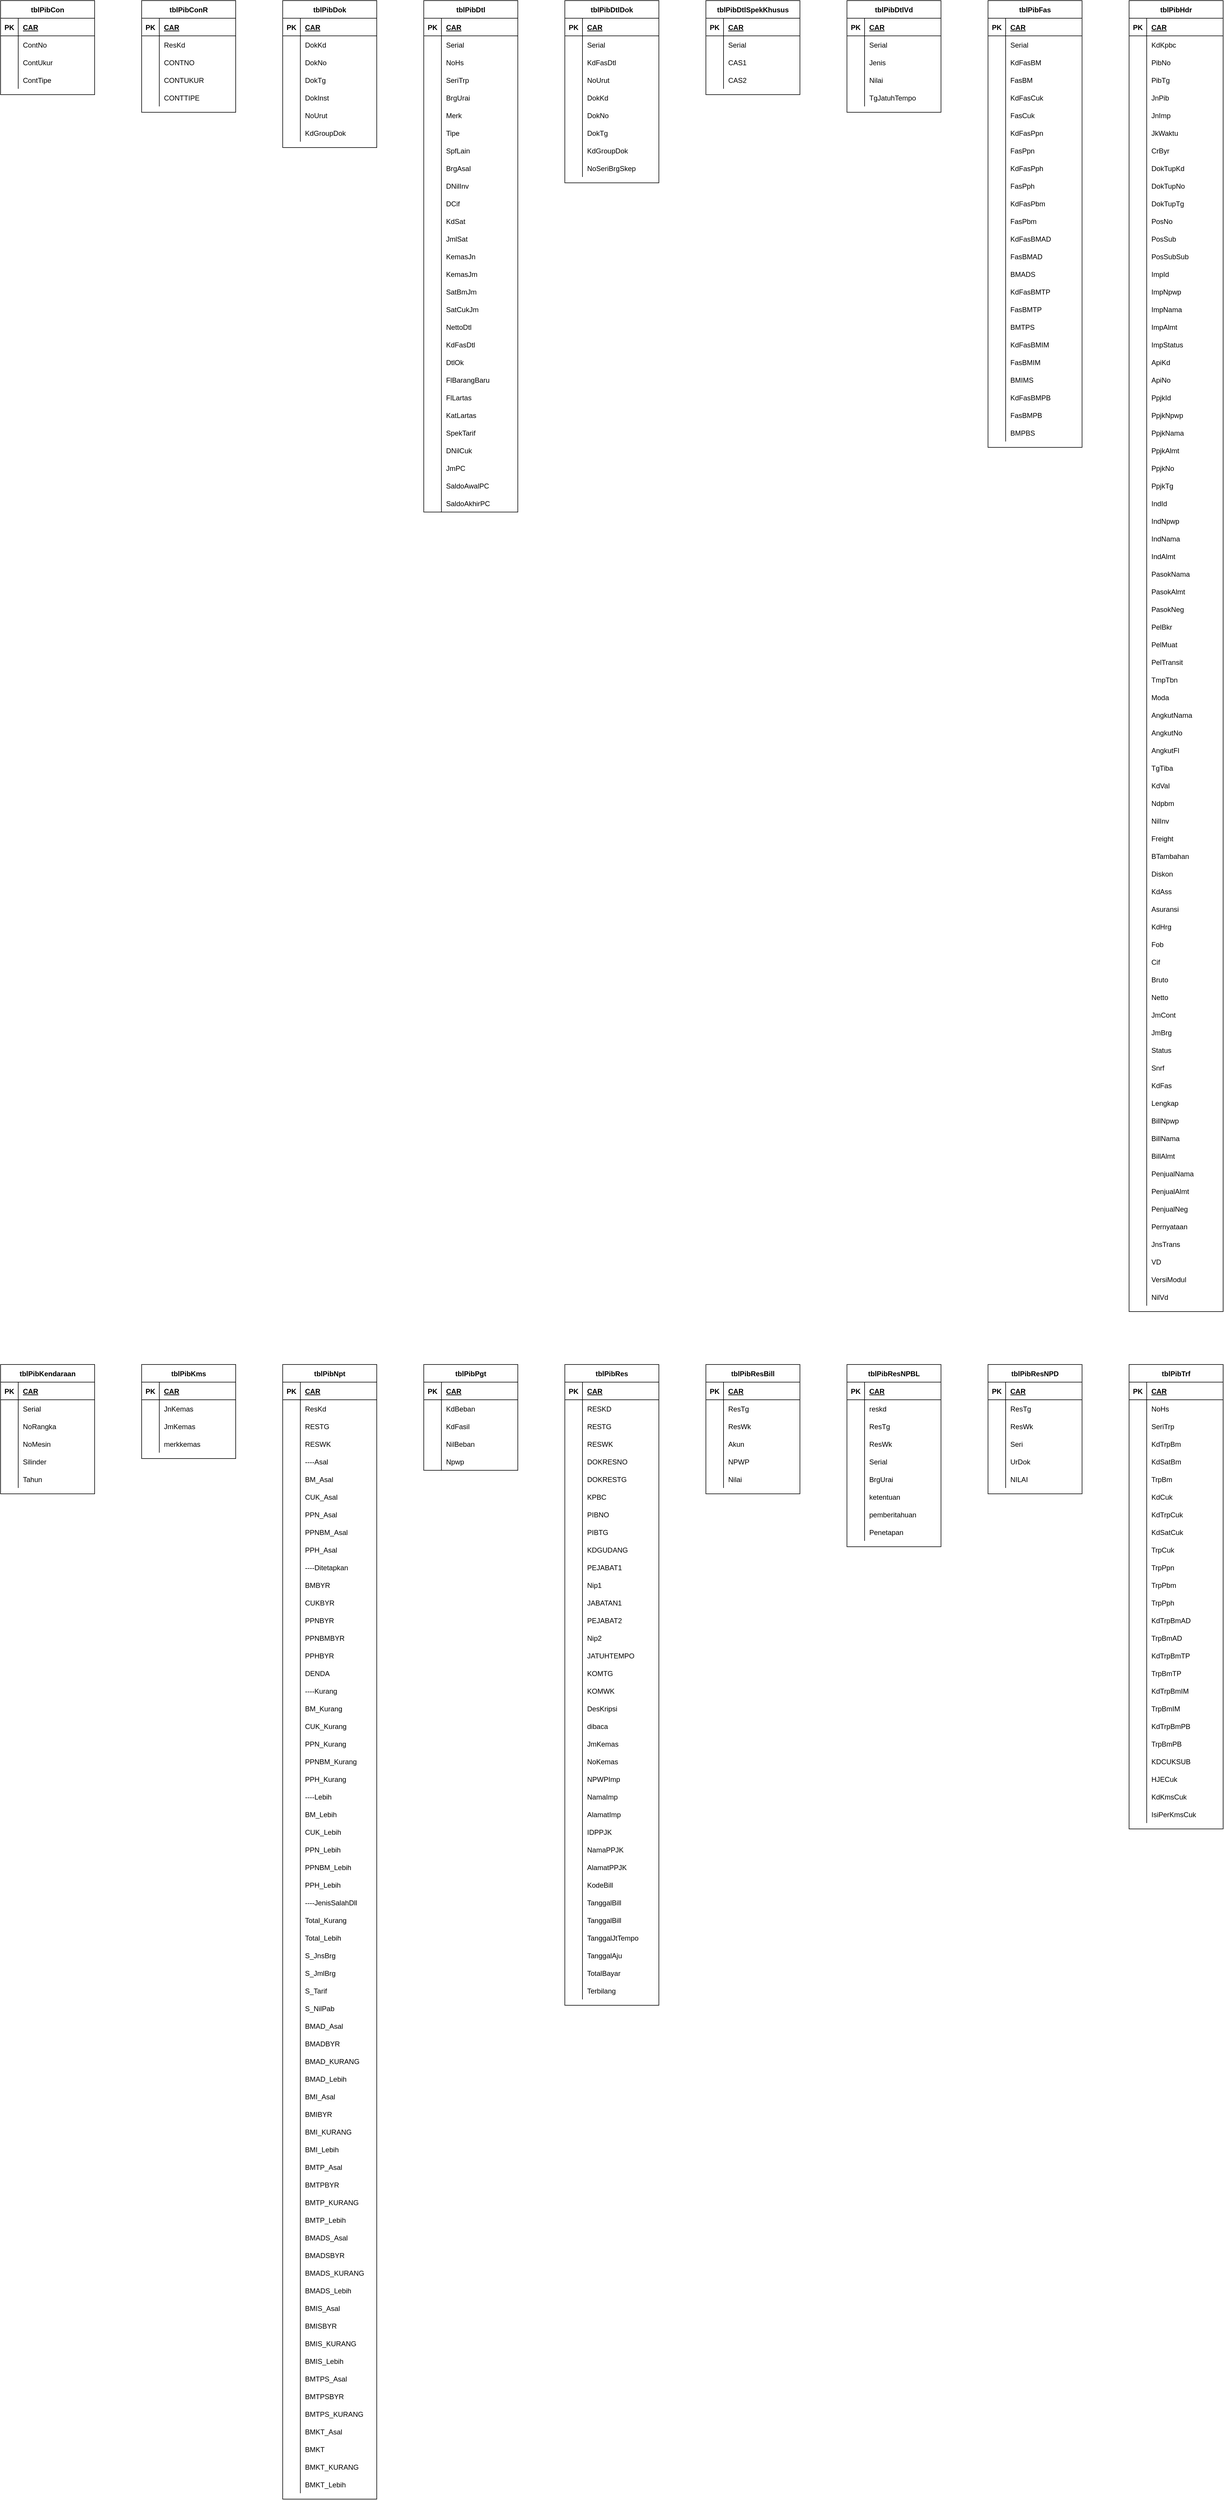 <mxfile version="13.6.5" type="github" pages="2">
  <diagram id="_NM0zyQpCWJzvZTSbSd0" name="PIb Table">
    <mxGraphModel dx="1053" dy="476" grid="1" gridSize="10" guides="1" tooltips="1" connect="1" arrows="1" fold="1" page="1" pageScale="1" pageWidth="850" pageHeight="1100" math="0" shadow="0">
      <root>
        <mxCell id="0" />
        <mxCell id="1" parent="0" />
        <mxCell id="YDswF3tkXrE5sghVOHDw-1" value="tblPibCon" style="shape=table;startSize=30;container=1;collapsible=1;childLayout=tableLayout;fixedRows=1;rowLines=0;fontStyle=1;align=center;resizeLast=1;" parent="1" vertex="1">
          <mxGeometry x="40" y="40" width="160" height="160" as="geometry" />
        </mxCell>
        <mxCell id="YDswF3tkXrE5sghVOHDw-2" value="" style="shape=partialRectangle;collapsible=0;dropTarget=0;pointerEvents=0;fillColor=none;top=0;left=0;bottom=1;right=0;points=[[0,0.5],[1,0.5]];portConstraint=eastwest;" parent="YDswF3tkXrE5sghVOHDw-1" vertex="1">
          <mxGeometry y="30" width="160" height="30" as="geometry" />
        </mxCell>
        <mxCell id="YDswF3tkXrE5sghVOHDw-3" value="PK" style="shape=partialRectangle;connectable=0;fillColor=none;top=0;left=0;bottom=0;right=0;fontStyle=1;overflow=hidden;" parent="YDswF3tkXrE5sghVOHDw-2" vertex="1">
          <mxGeometry width="30" height="30" as="geometry" />
        </mxCell>
        <mxCell id="YDswF3tkXrE5sghVOHDw-4" value="CAR" style="shape=partialRectangle;connectable=0;fillColor=none;top=0;left=0;bottom=0;right=0;align=left;spacingLeft=6;fontStyle=5;overflow=hidden;" parent="YDswF3tkXrE5sghVOHDw-2" vertex="1">
          <mxGeometry x="30" width="130" height="30" as="geometry" />
        </mxCell>
        <mxCell id="YDswF3tkXrE5sghVOHDw-8" value="" style="shape=partialRectangle;collapsible=0;dropTarget=0;pointerEvents=0;fillColor=none;top=0;left=0;bottom=0;right=0;points=[[0,0.5],[1,0.5]];portConstraint=eastwest;" parent="YDswF3tkXrE5sghVOHDw-1" vertex="1">
          <mxGeometry y="60" width="160" height="30" as="geometry" />
        </mxCell>
        <mxCell id="YDswF3tkXrE5sghVOHDw-9" value="" style="shape=partialRectangle;connectable=0;fillColor=none;top=0;left=0;bottom=0;right=0;editable=1;overflow=hidden;" parent="YDswF3tkXrE5sghVOHDw-8" vertex="1">
          <mxGeometry width="30" height="30" as="geometry" />
        </mxCell>
        <mxCell id="YDswF3tkXrE5sghVOHDw-10" value="ContNo" style="shape=partialRectangle;connectable=0;fillColor=none;top=0;left=0;bottom=0;right=0;align=left;spacingLeft=6;overflow=hidden;" parent="YDswF3tkXrE5sghVOHDw-8" vertex="1">
          <mxGeometry x="30" width="130" height="30" as="geometry" />
        </mxCell>
        <mxCell id="YDswF3tkXrE5sghVOHDw-11" value="" style="shape=partialRectangle;collapsible=0;dropTarget=0;pointerEvents=0;fillColor=none;top=0;left=0;bottom=0;right=0;points=[[0,0.5],[1,0.5]];portConstraint=eastwest;" parent="YDswF3tkXrE5sghVOHDw-1" vertex="1">
          <mxGeometry y="90" width="160" height="30" as="geometry" />
        </mxCell>
        <mxCell id="YDswF3tkXrE5sghVOHDw-12" value="" style="shape=partialRectangle;connectable=0;fillColor=none;top=0;left=0;bottom=0;right=0;editable=1;overflow=hidden;" parent="YDswF3tkXrE5sghVOHDw-11" vertex="1">
          <mxGeometry width="30" height="30" as="geometry" />
        </mxCell>
        <mxCell id="YDswF3tkXrE5sghVOHDw-13" value="ContUkur" style="shape=partialRectangle;connectable=0;fillColor=none;top=0;left=0;bottom=0;right=0;align=left;spacingLeft=6;overflow=hidden;" parent="YDswF3tkXrE5sghVOHDw-11" vertex="1">
          <mxGeometry x="30" width="130" height="30" as="geometry" />
        </mxCell>
        <mxCell id="YDswF3tkXrE5sghVOHDw-17" value="" style="shape=partialRectangle;collapsible=0;dropTarget=0;pointerEvents=0;fillColor=none;top=0;left=0;bottom=0;right=0;points=[[0,0.5],[1,0.5]];portConstraint=eastwest;" parent="YDswF3tkXrE5sghVOHDw-1" vertex="1">
          <mxGeometry y="120" width="160" height="30" as="geometry" />
        </mxCell>
        <mxCell id="YDswF3tkXrE5sghVOHDw-18" value="" style="shape=partialRectangle;connectable=0;fillColor=none;top=0;left=0;bottom=0;right=0;editable=1;overflow=hidden;" parent="YDswF3tkXrE5sghVOHDw-17" vertex="1">
          <mxGeometry width="30" height="30" as="geometry" />
        </mxCell>
        <mxCell id="YDswF3tkXrE5sghVOHDw-19" value="ContTipe" style="shape=partialRectangle;connectable=0;fillColor=none;top=0;left=0;bottom=0;right=0;align=left;spacingLeft=6;overflow=hidden;" parent="YDswF3tkXrE5sghVOHDw-17" vertex="1">
          <mxGeometry x="30" width="130" height="30" as="geometry" />
        </mxCell>
        <mxCell id="YDswF3tkXrE5sghVOHDw-23" value="tblPibConR" style="shape=table;startSize=30;container=1;collapsible=1;childLayout=tableLayout;fixedRows=1;rowLines=0;fontStyle=1;align=center;resizeLast=1;" parent="1" vertex="1">
          <mxGeometry x="280" y="40" width="160" height="190" as="geometry" />
        </mxCell>
        <mxCell id="YDswF3tkXrE5sghVOHDw-24" value="" style="shape=partialRectangle;collapsible=0;dropTarget=0;pointerEvents=0;fillColor=none;top=0;left=0;bottom=1;right=0;points=[[0,0.5],[1,0.5]];portConstraint=eastwest;" parent="YDswF3tkXrE5sghVOHDw-23" vertex="1">
          <mxGeometry y="30" width="160" height="30" as="geometry" />
        </mxCell>
        <mxCell id="YDswF3tkXrE5sghVOHDw-25" value="PK" style="shape=partialRectangle;connectable=0;fillColor=none;top=0;left=0;bottom=0;right=0;fontStyle=1;overflow=hidden;" parent="YDswF3tkXrE5sghVOHDw-24" vertex="1">
          <mxGeometry width="30" height="30" as="geometry" />
        </mxCell>
        <mxCell id="YDswF3tkXrE5sghVOHDw-26" value="CAR" style="shape=partialRectangle;connectable=0;fillColor=none;top=0;left=0;bottom=0;right=0;align=left;spacingLeft=6;fontStyle=5;overflow=hidden;" parent="YDswF3tkXrE5sghVOHDw-24" vertex="1">
          <mxGeometry x="30" width="130" height="30" as="geometry" />
        </mxCell>
        <mxCell id="YDswF3tkXrE5sghVOHDw-27" value="" style="shape=partialRectangle;collapsible=0;dropTarget=0;pointerEvents=0;fillColor=none;top=0;left=0;bottom=0;right=0;points=[[0,0.5],[1,0.5]];portConstraint=eastwest;" parent="YDswF3tkXrE5sghVOHDw-23" vertex="1">
          <mxGeometry y="60" width="160" height="30" as="geometry" />
        </mxCell>
        <mxCell id="YDswF3tkXrE5sghVOHDw-28" value="" style="shape=partialRectangle;connectable=0;fillColor=none;top=0;left=0;bottom=0;right=0;editable=1;overflow=hidden;" parent="YDswF3tkXrE5sghVOHDw-27" vertex="1">
          <mxGeometry width="30" height="30" as="geometry" />
        </mxCell>
        <mxCell id="YDswF3tkXrE5sghVOHDw-29" value="ResKd" style="shape=partialRectangle;connectable=0;fillColor=none;top=0;left=0;bottom=0;right=0;align=left;spacingLeft=6;overflow=hidden;" parent="YDswF3tkXrE5sghVOHDw-27" vertex="1">
          <mxGeometry x="30" width="130" height="30" as="geometry" />
        </mxCell>
        <mxCell id="YDswF3tkXrE5sghVOHDw-30" value="" style="shape=partialRectangle;collapsible=0;dropTarget=0;pointerEvents=0;fillColor=none;top=0;left=0;bottom=0;right=0;points=[[0,0.5],[1,0.5]];portConstraint=eastwest;" parent="YDswF3tkXrE5sghVOHDw-23" vertex="1">
          <mxGeometry y="90" width="160" height="30" as="geometry" />
        </mxCell>
        <mxCell id="YDswF3tkXrE5sghVOHDw-31" value="" style="shape=partialRectangle;connectable=0;fillColor=none;top=0;left=0;bottom=0;right=0;editable=1;overflow=hidden;" parent="YDswF3tkXrE5sghVOHDw-30" vertex="1">
          <mxGeometry width="30" height="30" as="geometry" />
        </mxCell>
        <mxCell id="YDswF3tkXrE5sghVOHDw-32" value="CONTNO" style="shape=partialRectangle;connectable=0;fillColor=none;top=0;left=0;bottom=0;right=0;align=left;spacingLeft=6;overflow=hidden;" parent="YDswF3tkXrE5sghVOHDw-30" vertex="1">
          <mxGeometry x="30" width="130" height="30" as="geometry" />
        </mxCell>
        <mxCell id="YDswF3tkXrE5sghVOHDw-33" value="" style="shape=partialRectangle;collapsible=0;dropTarget=0;pointerEvents=0;fillColor=none;top=0;left=0;bottom=0;right=0;points=[[0,0.5],[1,0.5]];portConstraint=eastwest;" parent="YDswF3tkXrE5sghVOHDw-23" vertex="1">
          <mxGeometry y="120" width="160" height="30" as="geometry" />
        </mxCell>
        <mxCell id="YDswF3tkXrE5sghVOHDw-34" value="" style="shape=partialRectangle;connectable=0;fillColor=none;top=0;left=0;bottom=0;right=0;editable=1;overflow=hidden;" parent="YDswF3tkXrE5sghVOHDw-33" vertex="1">
          <mxGeometry width="30" height="30" as="geometry" />
        </mxCell>
        <mxCell id="YDswF3tkXrE5sghVOHDw-35" value="CONTUKUR" style="shape=partialRectangle;connectable=0;fillColor=none;top=0;left=0;bottom=0;right=0;align=left;spacingLeft=6;overflow=hidden;" parent="YDswF3tkXrE5sghVOHDw-33" vertex="1">
          <mxGeometry x="30" width="130" height="30" as="geometry" />
        </mxCell>
        <mxCell id="YDswF3tkXrE5sghVOHDw-36" value="" style="shape=partialRectangle;collapsible=0;dropTarget=0;pointerEvents=0;fillColor=none;top=0;left=0;bottom=0;right=0;points=[[0,0.5],[1,0.5]];portConstraint=eastwest;" parent="YDswF3tkXrE5sghVOHDw-23" vertex="1">
          <mxGeometry y="150" width="160" height="30" as="geometry" />
        </mxCell>
        <mxCell id="YDswF3tkXrE5sghVOHDw-37" value="" style="shape=partialRectangle;connectable=0;fillColor=none;top=0;left=0;bottom=0;right=0;editable=1;overflow=hidden;" parent="YDswF3tkXrE5sghVOHDw-36" vertex="1">
          <mxGeometry width="30" height="30" as="geometry" />
        </mxCell>
        <mxCell id="YDswF3tkXrE5sghVOHDw-38" value="CONTTIPE" style="shape=partialRectangle;connectable=0;fillColor=none;top=0;left=0;bottom=0;right=0;align=left;spacingLeft=6;overflow=hidden;" parent="YDswF3tkXrE5sghVOHDw-36" vertex="1">
          <mxGeometry x="30" width="130" height="30" as="geometry" />
        </mxCell>
        <mxCell id="YDswF3tkXrE5sghVOHDw-42" value="tblPibDok" style="shape=table;startSize=30;container=1;collapsible=1;childLayout=tableLayout;fixedRows=1;rowLines=0;fontStyle=1;align=center;resizeLast=1;" parent="1" vertex="1">
          <mxGeometry x="520" y="40" width="160" height="250" as="geometry" />
        </mxCell>
        <mxCell id="YDswF3tkXrE5sghVOHDw-43" value="" style="shape=partialRectangle;collapsible=0;dropTarget=0;pointerEvents=0;fillColor=none;top=0;left=0;bottom=1;right=0;points=[[0,0.5],[1,0.5]];portConstraint=eastwest;" parent="YDswF3tkXrE5sghVOHDw-42" vertex="1">
          <mxGeometry y="30" width="160" height="30" as="geometry" />
        </mxCell>
        <mxCell id="YDswF3tkXrE5sghVOHDw-44" value="PK" style="shape=partialRectangle;connectable=0;fillColor=none;top=0;left=0;bottom=0;right=0;fontStyle=1;overflow=hidden;" parent="YDswF3tkXrE5sghVOHDw-43" vertex="1">
          <mxGeometry width="30" height="30" as="geometry" />
        </mxCell>
        <mxCell id="YDswF3tkXrE5sghVOHDw-45" value="CAR" style="shape=partialRectangle;connectable=0;fillColor=none;top=0;left=0;bottom=0;right=0;align=left;spacingLeft=6;fontStyle=5;overflow=hidden;" parent="YDswF3tkXrE5sghVOHDw-43" vertex="1">
          <mxGeometry x="30" width="130" height="30" as="geometry" />
        </mxCell>
        <mxCell id="YDswF3tkXrE5sghVOHDw-46" value="" style="shape=partialRectangle;collapsible=0;dropTarget=0;pointerEvents=0;fillColor=none;top=0;left=0;bottom=0;right=0;points=[[0,0.5],[1,0.5]];portConstraint=eastwest;" parent="YDswF3tkXrE5sghVOHDw-42" vertex="1">
          <mxGeometry y="60" width="160" height="30" as="geometry" />
        </mxCell>
        <mxCell id="YDswF3tkXrE5sghVOHDw-47" value="" style="shape=partialRectangle;connectable=0;fillColor=none;top=0;left=0;bottom=0;right=0;editable=1;overflow=hidden;" parent="YDswF3tkXrE5sghVOHDw-46" vertex="1">
          <mxGeometry width="30" height="30" as="geometry" />
        </mxCell>
        <mxCell id="YDswF3tkXrE5sghVOHDw-48" value="DokKd" style="shape=partialRectangle;connectable=0;fillColor=none;top=0;left=0;bottom=0;right=0;align=left;spacingLeft=6;overflow=hidden;" parent="YDswF3tkXrE5sghVOHDw-46" vertex="1">
          <mxGeometry x="30" width="130" height="30" as="geometry" />
        </mxCell>
        <mxCell id="YDswF3tkXrE5sghVOHDw-49" value="" style="shape=partialRectangle;collapsible=0;dropTarget=0;pointerEvents=0;fillColor=none;top=0;left=0;bottom=0;right=0;points=[[0,0.5],[1,0.5]];portConstraint=eastwest;" parent="YDswF3tkXrE5sghVOHDw-42" vertex="1">
          <mxGeometry y="90" width="160" height="30" as="geometry" />
        </mxCell>
        <mxCell id="YDswF3tkXrE5sghVOHDw-50" value="" style="shape=partialRectangle;connectable=0;fillColor=none;top=0;left=0;bottom=0;right=0;editable=1;overflow=hidden;" parent="YDswF3tkXrE5sghVOHDw-49" vertex="1">
          <mxGeometry width="30" height="30" as="geometry" />
        </mxCell>
        <mxCell id="YDswF3tkXrE5sghVOHDw-51" value="DokNo" style="shape=partialRectangle;connectable=0;fillColor=none;top=0;left=0;bottom=0;right=0;align=left;spacingLeft=6;overflow=hidden;" parent="YDswF3tkXrE5sghVOHDw-49" vertex="1">
          <mxGeometry x="30" width="130" height="30" as="geometry" />
        </mxCell>
        <mxCell id="YDswF3tkXrE5sghVOHDw-52" value="" style="shape=partialRectangle;collapsible=0;dropTarget=0;pointerEvents=0;fillColor=none;top=0;left=0;bottom=0;right=0;points=[[0,0.5],[1,0.5]];portConstraint=eastwest;" parent="YDswF3tkXrE5sghVOHDw-42" vertex="1">
          <mxGeometry y="120" width="160" height="30" as="geometry" />
        </mxCell>
        <mxCell id="YDswF3tkXrE5sghVOHDw-53" value="" style="shape=partialRectangle;connectable=0;fillColor=none;top=0;left=0;bottom=0;right=0;editable=1;overflow=hidden;" parent="YDswF3tkXrE5sghVOHDw-52" vertex="1">
          <mxGeometry width="30" height="30" as="geometry" />
        </mxCell>
        <mxCell id="YDswF3tkXrE5sghVOHDw-54" value="DokTg" style="shape=partialRectangle;connectable=0;fillColor=none;top=0;left=0;bottom=0;right=0;align=left;spacingLeft=6;overflow=hidden;" parent="YDswF3tkXrE5sghVOHDw-52" vertex="1">
          <mxGeometry x="30" width="130" height="30" as="geometry" />
        </mxCell>
        <mxCell id="YDswF3tkXrE5sghVOHDw-55" value="" style="shape=partialRectangle;collapsible=0;dropTarget=0;pointerEvents=0;fillColor=none;top=0;left=0;bottom=0;right=0;points=[[0,0.5],[1,0.5]];portConstraint=eastwest;" parent="YDswF3tkXrE5sghVOHDw-42" vertex="1">
          <mxGeometry y="150" width="160" height="30" as="geometry" />
        </mxCell>
        <mxCell id="YDswF3tkXrE5sghVOHDw-56" value="" style="shape=partialRectangle;connectable=0;fillColor=none;top=0;left=0;bottom=0;right=0;editable=1;overflow=hidden;" parent="YDswF3tkXrE5sghVOHDw-55" vertex="1">
          <mxGeometry width="30" height="30" as="geometry" />
        </mxCell>
        <mxCell id="YDswF3tkXrE5sghVOHDw-57" value="DokInst" style="shape=partialRectangle;connectable=0;fillColor=none;top=0;left=0;bottom=0;right=0;align=left;spacingLeft=6;overflow=hidden;" parent="YDswF3tkXrE5sghVOHDw-55" vertex="1">
          <mxGeometry x="30" width="130" height="30" as="geometry" />
        </mxCell>
        <mxCell id="YDswF3tkXrE5sghVOHDw-58" value="" style="shape=partialRectangle;collapsible=0;dropTarget=0;pointerEvents=0;fillColor=none;top=0;left=0;bottom=0;right=0;points=[[0,0.5],[1,0.5]];portConstraint=eastwest;" parent="YDswF3tkXrE5sghVOHDw-42" vertex="1">
          <mxGeometry y="180" width="160" height="30" as="geometry" />
        </mxCell>
        <mxCell id="YDswF3tkXrE5sghVOHDw-59" value="" style="shape=partialRectangle;connectable=0;fillColor=none;top=0;left=0;bottom=0;right=0;editable=1;overflow=hidden;" parent="YDswF3tkXrE5sghVOHDw-58" vertex="1">
          <mxGeometry width="30" height="30" as="geometry" />
        </mxCell>
        <mxCell id="YDswF3tkXrE5sghVOHDw-60" value="NoUrut" style="shape=partialRectangle;connectable=0;fillColor=none;top=0;left=0;bottom=0;right=0;align=left;spacingLeft=6;overflow=hidden;" parent="YDswF3tkXrE5sghVOHDw-58" vertex="1">
          <mxGeometry x="30" width="130" height="30" as="geometry" />
        </mxCell>
        <mxCell id="YDswF3tkXrE5sghVOHDw-61" value="" style="shape=partialRectangle;collapsible=0;dropTarget=0;pointerEvents=0;fillColor=none;top=0;left=0;bottom=0;right=0;points=[[0,0.5],[1,0.5]];portConstraint=eastwest;" parent="YDswF3tkXrE5sghVOHDw-42" vertex="1">
          <mxGeometry y="210" width="160" height="30" as="geometry" />
        </mxCell>
        <mxCell id="YDswF3tkXrE5sghVOHDw-62" value="" style="shape=partialRectangle;connectable=0;fillColor=none;top=0;left=0;bottom=0;right=0;editable=1;overflow=hidden;" parent="YDswF3tkXrE5sghVOHDw-61" vertex="1">
          <mxGeometry width="30" height="30" as="geometry" />
        </mxCell>
        <mxCell id="YDswF3tkXrE5sghVOHDw-63" value="KdGroupDok" style="shape=partialRectangle;connectable=0;fillColor=none;top=0;left=0;bottom=0;right=0;align=left;spacingLeft=6;overflow=hidden;" parent="YDswF3tkXrE5sghVOHDw-61" vertex="1">
          <mxGeometry x="30" width="130" height="30" as="geometry" />
        </mxCell>
        <mxCell id="YDswF3tkXrE5sghVOHDw-64" value="tblPibDtl" style="shape=table;startSize=30;container=1;collapsible=1;childLayout=tableLayout;fixedRows=1;rowLines=0;fontStyle=1;align=center;resizeLast=1;" parent="1" vertex="1">
          <mxGeometry x="760" y="40" width="160" height="870" as="geometry">
            <mxRectangle x="760" y="40" width="80" height="30" as="alternateBounds" />
          </mxGeometry>
        </mxCell>
        <mxCell id="YDswF3tkXrE5sghVOHDw-65" value="" style="shape=partialRectangle;collapsible=0;dropTarget=0;pointerEvents=0;fillColor=none;top=0;left=0;bottom=1;right=0;points=[[0,0.5],[1,0.5]];portConstraint=eastwest;" parent="YDswF3tkXrE5sghVOHDw-64" vertex="1">
          <mxGeometry y="30" width="160" height="30" as="geometry" />
        </mxCell>
        <mxCell id="YDswF3tkXrE5sghVOHDw-66" value="PK" style="shape=partialRectangle;connectable=0;fillColor=none;top=0;left=0;bottom=0;right=0;fontStyle=1;overflow=hidden;" parent="YDswF3tkXrE5sghVOHDw-65" vertex="1">
          <mxGeometry width="30" height="30" as="geometry" />
        </mxCell>
        <mxCell id="YDswF3tkXrE5sghVOHDw-67" value="CAR" style="shape=partialRectangle;connectable=0;fillColor=none;top=0;left=0;bottom=0;right=0;align=left;spacingLeft=6;fontStyle=5;overflow=hidden;" parent="YDswF3tkXrE5sghVOHDw-65" vertex="1">
          <mxGeometry x="30" width="130" height="30" as="geometry" />
        </mxCell>
        <mxCell id="YDswF3tkXrE5sghVOHDw-68" value="" style="shape=partialRectangle;collapsible=0;dropTarget=0;pointerEvents=0;fillColor=none;top=0;left=0;bottom=0;right=0;points=[[0,0.5],[1,0.5]];portConstraint=eastwest;" parent="YDswF3tkXrE5sghVOHDw-64" vertex="1">
          <mxGeometry y="60" width="160" height="30" as="geometry" />
        </mxCell>
        <mxCell id="YDswF3tkXrE5sghVOHDw-69" value="" style="shape=partialRectangle;connectable=0;fillColor=none;top=0;left=0;bottom=0;right=0;editable=1;overflow=hidden;" parent="YDswF3tkXrE5sghVOHDw-68" vertex="1">
          <mxGeometry width="30" height="30" as="geometry" />
        </mxCell>
        <mxCell id="YDswF3tkXrE5sghVOHDw-70" value="Serial" style="shape=partialRectangle;connectable=0;fillColor=none;top=0;left=0;bottom=0;right=0;align=left;spacingLeft=6;overflow=hidden;" parent="YDswF3tkXrE5sghVOHDw-68" vertex="1">
          <mxGeometry x="30" width="130" height="30" as="geometry" />
        </mxCell>
        <mxCell id="YDswF3tkXrE5sghVOHDw-71" value="" style="shape=partialRectangle;collapsible=0;dropTarget=0;pointerEvents=0;fillColor=none;top=0;left=0;bottom=0;right=0;points=[[0,0.5],[1,0.5]];portConstraint=eastwest;" parent="YDswF3tkXrE5sghVOHDw-64" vertex="1">
          <mxGeometry y="90" width="160" height="30" as="geometry" />
        </mxCell>
        <mxCell id="YDswF3tkXrE5sghVOHDw-72" value="" style="shape=partialRectangle;connectable=0;fillColor=none;top=0;left=0;bottom=0;right=0;editable=1;overflow=hidden;" parent="YDswF3tkXrE5sghVOHDw-71" vertex="1">
          <mxGeometry width="30" height="30" as="geometry" />
        </mxCell>
        <mxCell id="YDswF3tkXrE5sghVOHDw-73" value="NoHs" style="shape=partialRectangle;connectable=0;fillColor=none;top=0;left=0;bottom=0;right=0;align=left;spacingLeft=6;overflow=hidden;" parent="YDswF3tkXrE5sghVOHDw-71" vertex="1">
          <mxGeometry x="30" width="130" height="30" as="geometry" />
        </mxCell>
        <mxCell id="YDswF3tkXrE5sghVOHDw-74" value="" style="shape=partialRectangle;collapsible=0;dropTarget=0;pointerEvents=0;fillColor=none;top=0;left=0;bottom=0;right=0;points=[[0,0.5],[1,0.5]];portConstraint=eastwest;" parent="YDswF3tkXrE5sghVOHDw-64" vertex="1">
          <mxGeometry y="120" width="160" height="30" as="geometry" />
        </mxCell>
        <mxCell id="YDswF3tkXrE5sghVOHDw-75" value="" style="shape=partialRectangle;connectable=0;fillColor=none;top=0;left=0;bottom=0;right=0;editable=1;overflow=hidden;" parent="YDswF3tkXrE5sghVOHDw-74" vertex="1">
          <mxGeometry width="30" height="30" as="geometry" />
        </mxCell>
        <mxCell id="YDswF3tkXrE5sghVOHDw-76" value="SeriTrp" style="shape=partialRectangle;connectable=0;fillColor=none;top=0;left=0;bottom=0;right=0;align=left;spacingLeft=6;overflow=hidden;" parent="YDswF3tkXrE5sghVOHDw-74" vertex="1">
          <mxGeometry x="30" width="130" height="30" as="geometry" />
        </mxCell>
        <mxCell id="YDswF3tkXrE5sghVOHDw-77" value="" style="shape=partialRectangle;collapsible=0;dropTarget=0;pointerEvents=0;fillColor=none;top=0;left=0;bottom=0;right=0;points=[[0,0.5],[1,0.5]];portConstraint=eastwest;" parent="YDswF3tkXrE5sghVOHDw-64" vertex="1">
          <mxGeometry y="150" width="160" height="30" as="geometry" />
        </mxCell>
        <mxCell id="YDswF3tkXrE5sghVOHDw-78" value="" style="shape=partialRectangle;connectable=0;fillColor=none;top=0;left=0;bottom=0;right=0;editable=1;overflow=hidden;" parent="YDswF3tkXrE5sghVOHDw-77" vertex="1">
          <mxGeometry width="30" height="30" as="geometry" />
        </mxCell>
        <mxCell id="YDswF3tkXrE5sghVOHDw-79" value="BrgUrai" style="shape=partialRectangle;connectable=0;fillColor=none;top=0;left=0;bottom=0;right=0;align=left;spacingLeft=6;overflow=hidden;" parent="YDswF3tkXrE5sghVOHDw-77" vertex="1">
          <mxGeometry x="30" width="130" height="30" as="geometry" />
        </mxCell>
        <mxCell id="YDswF3tkXrE5sghVOHDw-80" value="" style="shape=partialRectangle;collapsible=0;dropTarget=0;pointerEvents=0;fillColor=none;top=0;left=0;bottom=0;right=0;points=[[0,0.5],[1,0.5]];portConstraint=eastwest;" parent="YDswF3tkXrE5sghVOHDw-64" vertex="1">
          <mxGeometry y="180" width="160" height="30" as="geometry" />
        </mxCell>
        <mxCell id="YDswF3tkXrE5sghVOHDw-81" value="" style="shape=partialRectangle;connectable=0;fillColor=none;top=0;left=0;bottom=0;right=0;editable=1;overflow=hidden;" parent="YDswF3tkXrE5sghVOHDw-80" vertex="1">
          <mxGeometry width="30" height="30" as="geometry" />
        </mxCell>
        <mxCell id="YDswF3tkXrE5sghVOHDw-82" value="Merk" style="shape=partialRectangle;connectable=0;fillColor=none;top=0;left=0;bottom=0;right=0;align=left;spacingLeft=6;overflow=hidden;" parent="YDswF3tkXrE5sghVOHDw-80" vertex="1">
          <mxGeometry x="30" width="130" height="30" as="geometry" />
        </mxCell>
        <mxCell id="YDswF3tkXrE5sghVOHDw-83" value="" style="shape=partialRectangle;collapsible=0;dropTarget=0;pointerEvents=0;fillColor=none;top=0;left=0;bottom=0;right=0;points=[[0,0.5],[1,0.5]];portConstraint=eastwest;" parent="YDswF3tkXrE5sghVOHDw-64" vertex="1">
          <mxGeometry y="210" width="160" height="30" as="geometry" />
        </mxCell>
        <mxCell id="YDswF3tkXrE5sghVOHDw-84" value="" style="shape=partialRectangle;connectable=0;fillColor=none;top=0;left=0;bottom=0;right=0;editable=1;overflow=hidden;" parent="YDswF3tkXrE5sghVOHDw-83" vertex="1">
          <mxGeometry width="30" height="30" as="geometry" />
        </mxCell>
        <mxCell id="YDswF3tkXrE5sghVOHDw-85" value="Tipe" style="shape=partialRectangle;connectable=0;fillColor=none;top=0;left=0;bottom=0;right=0;align=left;spacingLeft=6;overflow=hidden;" parent="YDswF3tkXrE5sghVOHDw-83" vertex="1">
          <mxGeometry x="30" width="130" height="30" as="geometry" />
        </mxCell>
        <mxCell id="YDswF3tkXrE5sghVOHDw-87" value="" style="shape=partialRectangle;collapsible=0;dropTarget=0;pointerEvents=0;fillColor=none;top=0;left=0;bottom=0;right=0;points=[[0,0.5],[1,0.5]];portConstraint=eastwest;" parent="YDswF3tkXrE5sghVOHDw-64" vertex="1">
          <mxGeometry y="240" width="160" height="30" as="geometry" />
        </mxCell>
        <mxCell id="YDswF3tkXrE5sghVOHDw-88" value="" style="shape=partialRectangle;connectable=0;fillColor=none;top=0;left=0;bottom=0;right=0;editable=1;overflow=hidden;" parent="YDswF3tkXrE5sghVOHDw-87" vertex="1">
          <mxGeometry width="30" height="30" as="geometry" />
        </mxCell>
        <mxCell id="YDswF3tkXrE5sghVOHDw-89" value="SpfLain" style="shape=partialRectangle;connectable=0;fillColor=none;top=0;left=0;bottom=0;right=0;align=left;spacingLeft=6;overflow=hidden;" parent="YDswF3tkXrE5sghVOHDw-87" vertex="1">
          <mxGeometry x="30" width="130" height="30" as="geometry" />
        </mxCell>
        <mxCell id="YDswF3tkXrE5sghVOHDw-90" value="" style="shape=partialRectangle;collapsible=0;dropTarget=0;pointerEvents=0;fillColor=none;top=0;left=0;bottom=0;right=0;points=[[0,0.5],[1,0.5]];portConstraint=eastwest;" parent="YDswF3tkXrE5sghVOHDw-64" vertex="1">
          <mxGeometry y="270" width="160" height="30" as="geometry" />
        </mxCell>
        <mxCell id="YDswF3tkXrE5sghVOHDw-91" value="" style="shape=partialRectangle;connectable=0;fillColor=none;top=0;left=0;bottom=0;right=0;editable=1;overflow=hidden;" parent="YDswF3tkXrE5sghVOHDw-90" vertex="1">
          <mxGeometry width="30" height="30" as="geometry" />
        </mxCell>
        <mxCell id="YDswF3tkXrE5sghVOHDw-92" value="BrgAsal" style="shape=partialRectangle;connectable=0;fillColor=none;top=0;left=0;bottom=0;right=0;align=left;spacingLeft=6;overflow=hidden;" parent="YDswF3tkXrE5sghVOHDw-90" vertex="1">
          <mxGeometry x="30" width="130" height="30" as="geometry" />
        </mxCell>
        <mxCell id="YDswF3tkXrE5sghVOHDw-93" value="" style="shape=partialRectangle;collapsible=0;dropTarget=0;pointerEvents=0;fillColor=none;top=0;left=0;bottom=0;right=0;points=[[0,0.5],[1,0.5]];portConstraint=eastwest;" parent="YDswF3tkXrE5sghVOHDw-64" vertex="1">
          <mxGeometry y="300" width="160" height="30" as="geometry" />
        </mxCell>
        <mxCell id="YDswF3tkXrE5sghVOHDw-94" value="" style="shape=partialRectangle;connectable=0;fillColor=none;top=0;left=0;bottom=0;right=0;editable=1;overflow=hidden;" parent="YDswF3tkXrE5sghVOHDw-93" vertex="1">
          <mxGeometry width="30" height="30" as="geometry" />
        </mxCell>
        <mxCell id="YDswF3tkXrE5sghVOHDw-95" value="DNilInv" style="shape=partialRectangle;connectable=0;fillColor=none;top=0;left=0;bottom=0;right=0;align=left;spacingLeft=6;overflow=hidden;" parent="YDswF3tkXrE5sghVOHDw-93" vertex="1">
          <mxGeometry x="30" width="130" height="30" as="geometry" />
        </mxCell>
        <mxCell id="YDswF3tkXrE5sghVOHDw-96" value="" style="shape=partialRectangle;collapsible=0;dropTarget=0;pointerEvents=0;fillColor=none;top=0;left=0;bottom=0;right=0;points=[[0,0.5],[1,0.5]];portConstraint=eastwest;" parent="YDswF3tkXrE5sghVOHDw-64" vertex="1">
          <mxGeometry y="330" width="160" height="30" as="geometry" />
        </mxCell>
        <mxCell id="YDswF3tkXrE5sghVOHDw-97" value="" style="shape=partialRectangle;connectable=0;fillColor=none;top=0;left=0;bottom=0;right=0;editable=1;overflow=hidden;" parent="YDswF3tkXrE5sghVOHDw-96" vertex="1">
          <mxGeometry width="30" height="30" as="geometry" />
        </mxCell>
        <mxCell id="YDswF3tkXrE5sghVOHDw-98" value="DCif" style="shape=partialRectangle;connectable=0;fillColor=none;top=0;left=0;bottom=0;right=0;align=left;spacingLeft=6;overflow=hidden;" parent="YDswF3tkXrE5sghVOHDw-96" vertex="1">
          <mxGeometry x="30" width="130" height="30" as="geometry" />
        </mxCell>
        <mxCell id="YDswF3tkXrE5sghVOHDw-99" value="" style="shape=partialRectangle;collapsible=0;dropTarget=0;pointerEvents=0;fillColor=none;top=0;left=0;bottom=0;right=0;points=[[0,0.5],[1,0.5]];portConstraint=eastwest;" parent="YDswF3tkXrE5sghVOHDw-64" vertex="1">
          <mxGeometry y="360" width="160" height="30" as="geometry" />
        </mxCell>
        <mxCell id="YDswF3tkXrE5sghVOHDw-100" value="" style="shape=partialRectangle;connectable=0;fillColor=none;top=0;left=0;bottom=0;right=0;editable=1;overflow=hidden;" parent="YDswF3tkXrE5sghVOHDw-99" vertex="1">
          <mxGeometry width="30" height="30" as="geometry" />
        </mxCell>
        <mxCell id="YDswF3tkXrE5sghVOHDw-101" value="KdSat" style="shape=partialRectangle;connectable=0;fillColor=none;top=0;left=0;bottom=0;right=0;align=left;spacingLeft=6;overflow=hidden;" parent="YDswF3tkXrE5sghVOHDw-99" vertex="1">
          <mxGeometry x="30" width="130" height="30" as="geometry" />
        </mxCell>
        <mxCell id="YDswF3tkXrE5sghVOHDw-102" value="" style="shape=partialRectangle;collapsible=0;dropTarget=0;pointerEvents=0;fillColor=none;top=0;left=0;bottom=0;right=0;points=[[0,0.5],[1,0.5]];portConstraint=eastwest;" parent="YDswF3tkXrE5sghVOHDw-64" vertex="1">
          <mxGeometry y="390" width="160" height="30" as="geometry" />
        </mxCell>
        <mxCell id="YDswF3tkXrE5sghVOHDw-103" value="" style="shape=partialRectangle;connectable=0;fillColor=none;top=0;left=0;bottom=0;right=0;editable=1;overflow=hidden;" parent="YDswF3tkXrE5sghVOHDw-102" vertex="1">
          <mxGeometry width="30" height="30" as="geometry" />
        </mxCell>
        <mxCell id="YDswF3tkXrE5sghVOHDw-104" value="JmlSat" style="shape=partialRectangle;connectable=0;fillColor=none;top=0;left=0;bottom=0;right=0;align=left;spacingLeft=6;overflow=hidden;" parent="YDswF3tkXrE5sghVOHDw-102" vertex="1">
          <mxGeometry x="30" width="130" height="30" as="geometry" />
        </mxCell>
        <mxCell id="YDswF3tkXrE5sghVOHDw-105" value="" style="shape=partialRectangle;collapsible=0;dropTarget=0;pointerEvents=0;fillColor=none;top=0;left=0;bottom=0;right=0;points=[[0,0.5],[1,0.5]];portConstraint=eastwest;" parent="YDswF3tkXrE5sghVOHDw-64" vertex="1">
          <mxGeometry y="420" width="160" height="30" as="geometry" />
        </mxCell>
        <mxCell id="YDswF3tkXrE5sghVOHDw-106" value="" style="shape=partialRectangle;connectable=0;fillColor=none;top=0;left=0;bottom=0;right=0;editable=1;overflow=hidden;" parent="YDswF3tkXrE5sghVOHDw-105" vertex="1">
          <mxGeometry width="30" height="30" as="geometry" />
        </mxCell>
        <mxCell id="YDswF3tkXrE5sghVOHDw-107" value="KemasJn" style="shape=partialRectangle;connectable=0;fillColor=none;top=0;left=0;bottom=0;right=0;align=left;spacingLeft=6;overflow=hidden;" parent="YDswF3tkXrE5sghVOHDw-105" vertex="1">
          <mxGeometry x="30" width="130" height="30" as="geometry" />
        </mxCell>
        <mxCell id="YDswF3tkXrE5sghVOHDw-108" value="" style="shape=partialRectangle;collapsible=0;dropTarget=0;pointerEvents=0;fillColor=none;top=0;left=0;bottom=0;right=0;points=[[0,0.5],[1,0.5]];portConstraint=eastwest;" parent="YDswF3tkXrE5sghVOHDw-64" vertex="1">
          <mxGeometry y="450" width="160" height="30" as="geometry" />
        </mxCell>
        <mxCell id="YDswF3tkXrE5sghVOHDw-109" value="" style="shape=partialRectangle;connectable=0;fillColor=none;top=0;left=0;bottom=0;right=0;editable=1;overflow=hidden;" parent="YDswF3tkXrE5sghVOHDw-108" vertex="1">
          <mxGeometry width="30" height="30" as="geometry" />
        </mxCell>
        <mxCell id="YDswF3tkXrE5sghVOHDw-110" value="KemasJm" style="shape=partialRectangle;connectable=0;fillColor=none;top=0;left=0;bottom=0;right=0;align=left;spacingLeft=6;overflow=hidden;" parent="YDswF3tkXrE5sghVOHDw-108" vertex="1">
          <mxGeometry x="30" width="130" height="30" as="geometry" />
        </mxCell>
        <mxCell id="YDswF3tkXrE5sghVOHDw-111" value="" style="shape=partialRectangle;collapsible=0;dropTarget=0;pointerEvents=0;fillColor=none;top=0;left=0;bottom=0;right=0;points=[[0,0.5],[1,0.5]];portConstraint=eastwest;" parent="YDswF3tkXrE5sghVOHDw-64" vertex="1">
          <mxGeometry y="480" width="160" height="30" as="geometry" />
        </mxCell>
        <mxCell id="YDswF3tkXrE5sghVOHDw-112" value="" style="shape=partialRectangle;connectable=0;fillColor=none;top=0;left=0;bottom=0;right=0;editable=1;overflow=hidden;" parent="YDswF3tkXrE5sghVOHDw-111" vertex="1">
          <mxGeometry width="30" height="30" as="geometry" />
        </mxCell>
        <mxCell id="YDswF3tkXrE5sghVOHDw-113" value="SatBmJm" style="shape=partialRectangle;connectable=0;fillColor=none;top=0;left=0;bottom=0;right=0;align=left;spacingLeft=6;overflow=hidden;" parent="YDswF3tkXrE5sghVOHDw-111" vertex="1">
          <mxGeometry x="30" width="130" height="30" as="geometry" />
        </mxCell>
        <mxCell id="YDswF3tkXrE5sghVOHDw-114" value="" style="shape=partialRectangle;collapsible=0;dropTarget=0;pointerEvents=0;fillColor=none;top=0;left=0;bottom=0;right=0;points=[[0,0.5],[1,0.5]];portConstraint=eastwest;" parent="YDswF3tkXrE5sghVOHDw-64" vertex="1">
          <mxGeometry y="510" width="160" height="30" as="geometry" />
        </mxCell>
        <mxCell id="YDswF3tkXrE5sghVOHDw-115" value="" style="shape=partialRectangle;connectable=0;fillColor=none;top=0;left=0;bottom=0;right=0;editable=1;overflow=hidden;" parent="YDswF3tkXrE5sghVOHDw-114" vertex="1">
          <mxGeometry width="30" height="30" as="geometry" />
        </mxCell>
        <mxCell id="YDswF3tkXrE5sghVOHDw-116" value="SatCukJm" style="shape=partialRectangle;connectable=0;fillColor=none;top=0;left=0;bottom=0;right=0;align=left;spacingLeft=6;overflow=hidden;" parent="YDswF3tkXrE5sghVOHDw-114" vertex="1">
          <mxGeometry x="30" width="130" height="30" as="geometry" />
        </mxCell>
        <mxCell id="YDswF3tkXrE5sghVOHDw-117" value="" style="shape=partialRectangle;collapsible=0;dropTarget=0;pointerEvents=0;fillColor=none;top=0;left=0;bottom=0;right=0;points=[[0,0.5],[1,0.5]];portConstraint=eastwest;" parent="YDswF3tkXrE5sghVOHDw-64" vertex="1">
          <mxGeometry y="540" width="160" height="30" as="geometry" />
        </mxCell>
        <mxCell id="YDswF3tkXrE5sghVOHDw-118" value="" style="shape=partialRectangle;connectable=0;fillColor=none;top=0;left=0;bottom=0;right=0;editable=1;overflow=hidden;" parent="YDswF3tkXrE5sghVOHDw-117" vertex="1">
          <mxGeometry width="30" height="30" as="geometry" />
        </mxCell>
        <mxCell id="YDswF3tkXrE5sghVOHDw-119" value="NettoDtl" style="shape=partialRectangle;connectable=0;fillColor=none;top=0;left=0;bottom=0;right=0;align=left;spacingLeft=6;overflow=hidden;" parent="YDswF3tkXrE5sghVOHDw-117" vertex="1">
          <mxGeometry x="30" width="130" height="30" as="geometry" />
        </mxCell>
        <mxCell id="YDswF3tkXrE5sghVOHDw-120" value="" style="shape=partialRectangle;collapsible=0;dropTarget=0;pointerEvents=0;fillColor=none;top=0;left=0;bottom=0;right=0;points=[[0,0.5],[1,0.5]];portConstraint=eastwest;" parent="YDswF3tkXrE5sghVOHDw-64" vertex="1">
          <mxGeometry y="570" width="160" height="30" as="geometry" />
        </mxCell>
        <mxCell id="YDswF3tkXrE5sghVOHDw-121" value="" style="shape=partialRectangle;connectable=0;fillColor=none;top=0;left=0;bottom=0;right=0;editable=1;overflow=hidden;" parent="YDswF3tkXrE5sghVOHDw-120" vertex="1">
          <mxGeometry width="30" height="30" as="geometry" />
        </mxCell>
        <mxCell id="YDswF3tkXrE5sghVOHDw-122" value="KdFasDtl" style="shape=partialRectangle;connectable=0;fillColor=none;top=0;left=0;bottom=0;right=0;align=left;spacingLeft=6;overflow=hidden;" parent="YDswF3tkXrE5sghVOHDw-120" vertex="1">
          <mxGeometry x="30" width="130" height="30" as="geometry" />
        </mxCell>
        <mxCell id="YDswF3tkXrE5sghVOHDw-123" value="" style="shape=partialRectangle;collapsible=0;dropTarget=0;pointerEvents=0;fillColor=none;top=0;left=0;bottom=0;right=0;points=[[0,0.5],[1,0.5]];portConstraint=eastwest;" parent="YDswF3tkXrE5sghVOHDw-64" vertex="1">
          <mxGeometry y="600" width="160" height="30" as="geometry" />
        </mxCell>
        <mxCell id="YDswF3tkXrE5sghVOHDw-124" value="" style="shape=partialRectangle;connectable=0;fillColor=none;top=0;left=0;bottom=0;right=0;editable=1;overflow=hidden;" parent="YDswF3tkXrE5sghVOHDw-123" vertex="1">
          <mxGeometry width="30" height="30" as="geometry" />
        </mxCell>
        <mxCell id="YDswF3tkXrE5sghVOHDw-125" value="DtlOk" style="shape=partialRectangle;connectable=0;fillColor=none;top=0;left=0;bottom=0;right=0;align=left;spacingLeft=6;overflow=hidden;" parent="YDswF3tkXrE5sghVOHDw-123" vertex="1">
          <mxGeometry x="30" width="130" height="30" as="geometry" />
        </mxCell>
        <mxCell id="YDswF3tkXrE5sghVOHDw-126" value="" style="shape=partialRectangle;collapsible=0;dropTarget=0;pointerEvents=0;fillColor=none;top=0;left=0;bottom=0;right=0;points=[[0,0.5],[1,0.5]];portConstraint=eastwest;" parent="YDswF3tkXrE5sghVOHDw-64" vertex="1">
          <mxGeometry y="630" width="160" height="30" as="geometry" />
        </mxCell>
        <mxCell id="YDswF3tkXrE5sghVOHDw-127" value="" style="shape=partialRectangle;connectable=0;fillColor=none;top=0;left=0;bottom=0;right=0;editable=1;overflow=hidden;" parent="YDswF3tkXrE5sghVOHDw-126" vertex="1">
          <mxGeometry width="30" height="30" as="geometry" />
        </mxCell>
        <mxCell id="YDswF3tkXrE5sghVOHDw-128" value="FlBarangBaru" style="shape=partialRectangle;connectable=0;fillColor=none;top=0;left=0;bottom=0;right=0;align=left;spacingLeft=6;overflow=hidden;" parent="YDswF3tkXrE5sghVOHDw-126" vertex="1">
          <mxGeometry x="30" width="130" height="30" as="geometry" />
        </mxCell>
        <mxCell id="YDswF3tkXrE5sghVOHDw-129" value="" style="shape=partialRectangle;collapsible=0;dropTarget=0;pointerEvents=0;fillColor=none;top=0;left=0;bottom=0;right=0;points=[[0,0.5],[1,0.5]];portConstraint=eastwest;" parent="YDswF3tkXrE5sghVOHDw-64" vertex="1">
          <mxGeometry y="660" width="160" height="30" as="geometry" />
        </mxCell>
        <mxCell id="YDswF3tkXrE5sghVOHDw-130" value="" style="shape=partialRectangle;connectable=0;fillColor=none;top=0;left=0;bottom=0;right=0;editable=1;overflow=hidden;" parent="YDswF3tkXrE5sghVOHDw-129" vertex="1">
          <mxGeometry width="30" height="30" as="geometry" />
        </mxCell>
        <mxCell id="YDswF3tkXrE5sghVOHDw-131" value="FlLartas" style="shape=partialRectangle;connectable=0;fillColor=none;top=0;left=0;bottom=0;right=0;align=left;spacingLeft=6;overflow=hidden;" parent="YDswF3tkXrE5sghVOHDw-129" vertex="1">
          <mxGeometry x="30" width="130" height="30" as="geometry" />
        </mxCell>
        <mxCell id="YDswF3tkXrE5sghVOHDw-132" value="" style="shape=partialRectangle;collapsible=0;dropTarget=0;pointerEvents=0;fillColor=none;top=0;left=0;bottom=0;right=0;points=[[0,0.5],[1,0.5]];portConstraint=eastwest;" parent="YDswF3tkXrE5sghVOHDw-64" vertex="1">
          <mxGeometry y="690" width="160" height="30" as="geometry" />
        </mxCell>
        <mxCell id="YDswF3tkXrE5sghVOHDw-133" value="" style="shape=partialRectangle;connectable=0;fillColor=none;top=0;left=0;bottom=0;right=0;editable=1;overflow=hidden;" parent="YDswF3tkXrE5sghVOHDw-132" vertex="1">
          <mxGeometry width="30" height="30" as="geometry" />
        </mxCell>
        <mxCell id="YDswF3tkXrE5sghVOHDw-134" value="KatLartas" style="shape=partialRectangle;connectable=0;fillColor=none;top=0;left=0;bottom=0;right=0;align=left;spacingLeft=6;overflow=hidden;" parent="YDswF3tkXrE5sghVOHDw-132" vertex="1">
          <mxGeometry x="30" width="130" height="30" as="geometry" />
        </mxCell>
        <mxCell id="YDswF3tkXrE5sghVOHDw-135" value="" style="shape=partialRectangle;collapsible=0;dropTarget=0;pointerEvents=0;fillColor=none;top=0;left=0;bottom=0;right=0;points=[[0,0.5],[1,0.5]];portConstraint=eastwest;" parent="YDswF3tkXrE5sghVOHDw-64" vertex="1">
          <mxGeometry y="720" width="160" height="30" as="geometry" />
        </mxCell>
        <mxCell id="YDswF3tkXrE5sghVOHDw-136" value="" style="shape=partialRectangle;connectable=0;fillColor=none;top=0;left=0;bottom=0;right=0;editable=1;overflow=hidden;" parent="YDswF3tkXrE5sghVOHDw-135" vertex="1">
          <mxGeometry width="30" height="30" as="geometry" />
        </mxCell>
        <mxCell id="YDswF3tkXrE5sghVOHDw-137" value="SpekTarif" style="shape=partialRectangle;connectable=0;fillColor=none;top=0;left=0;bottom=0;right=0;align=left;spacingLeft=6;overflow=hidden;" parent="YDswF3tkXrE5sghVOHDw-135" vertex="1">
          <mxGeometry x="30" width="130" height="30" as="geometry" />
        </mxCell>
        <mxCell id="YDswF3tkXrE5sghVOHDw-138" value="" style="shape=partialRectangle;collapsible=0;dropTarget=0;pointerEvents=0;fillColor=none;top=0;left=0;bottom=0;right=0;points=[[0,0.5],[1,0.5]];portConstraint=eastwest;" parent="YDswF3tkXrE5sghVOHDw-64" vertex="1">
          <mxGeometry y="750" width="160" height="30" as="geometry" />
        </mxCell>
        <mxCell id="YDswF3tkXrE5sghVOHDw-139" value="" style="shape=partialRectangle;connectable=0;fillColor=none;top=0;left=0;bottom=0;right=0;editable=1;overflow=hidden;" parent="YDswF3tkXrE5sghVOHDw-138" vertex="1">
          <mxGeometry width="30" height="30" as="geometry" />
        </mxCell>
        <mxCell id="YDswF3tkXrE5sghVOHDw-140" value="DNilCuk" style="shape=partialRectangle;connectable=0;fillColor=none;top=0;left=0;bottom=0;right=0;align=left;spacingLeft=6;overflow=hidden;" parent="YDswF3tkXrE5sghVOHDw-138" vertex="1">
          <mxGeometry x="30" width="130" height="30" as="geometry" />
        </mxCell>
        <mxCell id="YDswF3tkXrE5sghVOHDw-141" value="" style="shape=partialRectangle;collapsible=0;dropTarget=0;pointerEvents=0;fillColor=none;top=0;left=0;bottom=0;right=0;points=[[0,0.5],[1,0.5]];portConstraint=eastwest;" parent="YDswF3tkXrE5sghVOHDw-64" vertex="1">
          <mxGeometry y="780" width="160" height="30" as="geometry" />
        </mxCell>
        <mxCell id="YDswF3tkXrE5sghVOHDw-142" value="" style="shape=partialRectangle;connectable=0;fillColor=none;top=0;left=0;bottom=0;right=0;editable=1;overflow=hidden;" parent="YDswF3tkXrE5sghVOHDw-141" vertex="1">
          <mxGeometry width="30" height="30" as="geometry" />
        </mxCell>
        <mxCell id="YDswF3tkXrE5sghVOHDw-143" value="JmPC" style="shape=partialRectangle;connectable=0;fillColor=none;top=0;left=0;bottom=0;right=0;align=left;spacingLeft=6;overflow=hidden;" parent="YDswF3tkXrE5sghVOHDw-141" vertex="1">
          <mxGeometry x="30" width="130" height="30" as="geometry" />
        </mxCell>
        <mxCell id="YDswF3tkXrE5sghVOHDw-144" value="" style="shape=partialRectangle;collapsible=0;dropTarget=0;pointerEvents=0;fillColor=none;top=0;left=0;bottom=0;right=0;points=[[0,0.5],[1,0.5]];portConstraint=eastwest;" parent="YDswF3tkXrE5sghVOHDw-64" vertex="1">
          <mxGeometry y="810" width="160" height="30" as="geometry" />
        </mxCell>
        <mxCell id="YDswF3tkXrE5sghVOHDw-145" value="" style="shape=partialRectangle;connectable=0;fillColor=none;top=0;left=0;bottom=0;right=0;editable=1;overflow=hidden;" parent="YDswF3tkXrE5sghVOHDw-144" vertex="1">
          <mxGeometry width="30" height="30" as="geometry" />
        </mxCell>
        <mxCell id="YDswF3tkXrE5sghVOHDw-146" value="SaldoAwalPC" style="shape=partialRectangle;connectable=0;fillColor=none;top=0;left=0;bottom=0;right=0;align=left;spacingLeft=6;overflow=hidden;" parent="YDswF3tkXrE5sghVOHDw-144" vertex="1">
          <mxGeometry x="30" width="130" height="30" as="geometry" />
        </mxCell>
        <mxCell id="YDswF3tkXrE5sghVOHDw-147" value="" style="shape=partialRectangle;collapsible=0;dropTarget=0;pointerEvents=0;fillColor=none;top=0;left=0;bottom=0;right=0;points=[[0,0.5],[1,0.5]];portConstraint=eastwest;" parent="YDswF3tkXrE5sghVOHDw-64" vertex="1">
          <mxGeometry y="840" width="160" height="30" as="geometry" />
        </mxCell>
        <mxCell id="YDswF3tkXrE5sghVOHDw-148" value="" style="shape=partialRectangle;connectable=0;fillColor=none;top=0;left=0;bottom=0;right=0;editable=1;overflow=hidden;" parent="YDswF3tkXrE5sghVOHDw-147" vertex="1">
          <mxGeometry width="30" height="30" as="geometry" />
        </mxCell>
        <mxCell id="YDswF3tkXrE5sghVOHDw-149" value="SaldoAkhirPC" style="shape=partialRectangle;connectable=0;fillColor=none;top=0;left=0;bottom=0;right=0;align=left;spacingLeft=6;overflow=hidden;" parent="YDswF3tkXrE5sghVOHDw-147" vertex="1">
          <mxGeometry x="30" width="130" height="30" as="geometry" />
        </mxCell>
        <mxCell id="YDswF3tkXrE5sghVOHDw-156" value="tblPibDtlDok" style="shape=table;startSize=30;container=1;collapsible=1;childLayout=tableLayout;fixedRows=1;rowLines=0;fontStyle=1;align=center;resizeLast=1;" parent="1" vertex="1">
          <mxGeometry x="1000" y="40" width="160" height="310" as="geometry">
            <mxRectangle x="1000" y="40" width="100" height="30" as="alternateBounds" />
          </mxGeometry>
        </mxCell>
        <mxCell id="YDswF3tkXrE5sghVOHDw-157" value="" style="shape=partialRectangle;collapsible=0;dropTarget=0;pointerEvents=0;fillColor=none;top=0;left=0;bottom=1;right=0;points=[[0,0.5],[1,0.5]];portConstraint=eastwest;" parent="YDswF3tkXrE5sghVOHDw-156" vertex="1">
          <mxGeometry y="30" width="160" height="30" as="geometry" />
        </mxCell>
        <mxCell id="YDswF3tkXrE5sghVOHDw-158" value="PK" style="shape=partialRectangle;connectable=0;fillColor=none;top=0;left=0;bottom=0;right=0;fontStyle=1;overflow=hidden;" parent="YDswF3tkXrE5sghVOHDw-157" vertex="1">
          <mxGeometry width="30" height="30" as="geometry" />
        </mxCell>
        <mxCell id="YDswF3tkXrE5sghVOHDw-159" value="CAR" style="shape=partialRectangle;connectable=0;fillColor=none;top=0;left=0;bottom=0;right=0;align=left;spacingLeft=6;fontStyle=5;overflow=hidden;" parent="YDswF3tkXrE5sghVOHDw-157" vertex="1">
          <mxGeometry x="30" width="130" height="30" as="geometry" />
        </mxCell>
        <mxCell id="YDswF3tkXrE5sghVOHDw-160" value="" style="shape=partialRectangle;collapsible=0;dropTarget=0;pointerEvents=0;fillColor=none;top=0;left=0;bottom=0;right=0;points=[[0,0.5],[1,0.5]];portConstraint=eastwest;" parent="YDswF3tkXrE5sghVOHDw-156" vertex="1">
          <mxGeometry y="60" width="160" height="30" as="geometry" />
        </mxCell>
        <mxCell id="YDswF3tkXrE5sghVOHDw-161" value="" style="shape=partialRectangle;connectable=0;fillColor=none;top=0;left=0;bottom=0;right=0;editable=1;overflow=hidden;" parent="YDswF3tkXrE5sghVOHDw-160" vertex="1">
          <mxGeometry width="30" height="30" as="geometry" />
        </mxCell>
        <mxCell id="YDswF3tkXrE5sghVOHDw-162" value="Serial" style="shape=partialRectangle;connectable=0;fillColor=none;top=0;left=0;bottom=0;right=0;align=left;spacingLeft=6;overflow=hidden;" parent="YDswF3tkXrE5sghVOHDw-160" vertex="1">
          <mxGeometry x="30" width="130" height="30" as="geometry" />
        </mxCell>
        <mxCell id="YDswF3tkXrE5sghVOHDw-163" value="" style="shape=partialRectangle;collapsible=0;dropTarget=0;pointerEvents=0;fillColor=none;top=0;left=0;bottom=0;right=0;points=[[0,0.5],[1,0.5]];portConstraint=eastwest;" parent="YDswF3tkXrE5sghVOHDw-156" vertex="1">
          <mxGeometry y="90" width="160" height="30" as="geometry" />
        </mxCell>
        <mxCell id="YDswF3tkXrE5sghVOHDw-164" value="" style="shape=partialRectangle;connectable=0;fillColor=none;top=0;left=0;bottom=0;right=0;editable=1;overflow=hidden;" parent="YDswF3tkXrE5sghVOHDw-163" vertex="1">
          <mxGeometry width="30" height="30" as="geometry" />
        </mxCell>
        <mxCell id="YDswF3tkXrE5sghVOHDw-165" value="KdFasDtl" style="shape=partialRectangle;connectable=0;fillColor=none;top=0;left=0;bottom=0;right=0;align=left;spacingLeft=6;overflow=hidden;" parent="YDswF3tkXrE5sghVOHDw-163" vertex="1">
          <mxGeometry x="30" width="130" height="30" as="geometry" />
        </mxCell>
        <mxCell id="YDswF3tkXrE5sghVOHDw-166" value="" style="shape=partialRectangle;collapsible=0;dropTarget=0;pointerEvents=0;fillColor=none;top=0;left=0;bottom=0;right=0;points=[[0,0.5],[1,0.5]];portConstraint=eastwest;" parent="YDswF3tkXrE5sghVOHDw-156" vertex="1">
          <mxGeometry y="120" width="160" height="30" as="geometry" />
        </mxCell>
        <mxCell id="YDswF3tkXrE5sghVOHDw-167" value="" style="shape=partialRectangle;connectable=0;fillColor=none;top=0;left=0;bottom=0;right=0;editable=1;overflow=hidden;" parent="YDswF3tkXrE5sghVOHDw-166" vertex="1">
          <mxGeometry width="30" height="30" as="geometry" />
        </mxCell>
        <mxCell id="YDswF3tkXrE5sghVOHDw-168" value="NoUrut" style="shape=partialRectangle;connectable=0;fillColor=none;top=0;left=0;bottom=0;right=0;align=left;spacingLeft=6;overflow=hidden;" parent="YDswF3tkXrE5sghVOHDw-166" vertex="1">
          <mxGeometry x="30" width="130" height="30" as="geometry" />
        </mxCell>
        <mxCell id="9nlFxax0uxzuTCOogiU5-1" value="" style="shape=partialRectangle;collapsible=0;dropTarget=0;pointerEvents=0;fillColor=none;top=0;left=0;bottom=0;right=0;points=[[0,0.5],[1,0.5]];portConstraint=eastwest;" parent="YDswF3tkXrE5sghVOHDw-156" vertex="1">
          <mxGeometry y="150" width="160" height="30" as="geometry" />
        </mxCell>
        <mxCell id="9nlFxax0uxzuTCOogiU5-2" value="" style="shape=partialRectangle;connectable=0;fillColor=none;top=0;left=0;bottom=0;right=0;editable=1;overflow=hidden;" parent="9nlFxax0uxzuTCOogiU5-1" vertex="1">
          <mxGeometry width="30" height="30" as="geometry" />
        </mxCell>
        <mxCell id="9nlFxax0uxzuTCOogiU5-3" value="DokKd" style="shape=partialRectangle;connectable=0;fillColor=none;top=0;left=0;bottom=0;right=0;align=left;spacingLeft=6;overflow=hidden;" parent="9nlFxax0uxzuTCOogiU5-1" vertex="1">
          <mxGeometry x="30" width="130" height="30" as="geometry" />
        </mxCell>
        <mxCell id="9nlFxax0uxzuTCOogiU5-4" value="" style="shape=partialRectangle;collapsible=0;dropTarget=0;pointerEvents=0;fillColor=none;top=0;left=0;bottom=0;right=0;points=[[0,0.5],[1,0.5]];portConstraint=eastwest;" parent="YDswF3tkXrE5sghVOHDw-156" vertex="1">
          <mxGeometry y="180" width="160" height="30" as="geometry" />
        </mxCell>
        <mxCell id="9nlFxax0uxzuTCOogiU5-5" value="" style="shape=partialRectangle;connectable=0;fillColor=none;top=0;left=0;bottom=0;right=0;editable=1;overflow=hidden;" parent="9nlFxax0uxzuTCOogiU5-4" vertex="1">
          <mxGeometry width="30" height="30" as="geometry" />
        </mxCell>
        <mxCell id="9nlFxax0uxzuTCOogiU5-6" value="DokNo" style="shape=partialRectangle;connectable=0;fillColor=none;top=0;left=0;bottom=0;right=0;align=left;spacingLeft=6;overflow=hidden;" parent="9nlFxax0uxzuTCOogiU5-4" vertex="1">
          <mxGeometry x="30" width="130" height="30" as="geometry" />
        </mxCell>
        <mxCell id="9nlFxax0uxzuTCOogiU5-7" value="" style="shape=partialRectangle;collapsible=0;dropTarget=0;pointerEvents=0;fillColor=none;top=0;left=0;bottom=0;right=0;points=[[0,0.5],[1,0.5]];portConstraint=eastwest;" parent="YDswF3tkXrE5sghVOHDw-156" vertex="1">
          <mxGeometry y="210" width="160" height="30" as="geometry" />
        </mxCell>
        <mxCell id="9nlFxax0uxzuTCOogiU5-8" value="" style="shape=partialRectangle;connectable=0;fillColor=none;top=0;left=0;bottom=0;right=0;editable=1;overflow=hidden;" parent="9nlFxax0uxzuTCOogiU5-7" vertex="1">
          <mxGeometry width="30" height="30" as="geometry" />
        </mxCell>
        <mxCell id="9nlFxax0uxzuTCOogiU5-9" value="DokTg" style="shape=partialRectangle;connectable=0;fillColor=none;top=0;left=0;bottom=0;right=0;align=left;spacingLeft=6;overflow=hidden;" parent="9nlFxax0uxzuTCOogiU5-7" vertex="1">
          <mxGeometry x="30" width="130" height="30" as="geometry" />
        </mxCell>
        <mxCell id="9nlFxax0uxzuTCOogiU5-10" value="" style="shape=partialRectangle;collapsible=0;dropTarget=0;pointerEvents=0;fillColor=none;top=0;left=0;bottom=0;right=0;points=[[0,0.5],[1,0.5]];portConstraint=eastwest;" parent="YDswF3tkXrE5sghVOHDw-156" vertex="1">
          <mxGeometry y="240" width="160" height="30" as="geometry" />
        </mxCell>
        <mxCell id="9nlFxax0uxzuTCOogiU5-11" value="" style="shape=partialRectangle;connectable=0;fillColor=none;top=0;left=0;bottom=0;right=0;editable=1;overflow=hidden;" parent="9nlFxax0uxzuTCOogiU5-10" vertex="1">
          <mxGeometry width="30" height="30" as="geometry" />
        </mxCell>
        <mxCell id="9nlFxax0uxzuTCOogiU5-12" value="KdGroupDok" style="shape=partialRectangle;connectable=0;fillColor=none;top=0;left=0;bottom=0;right=0;align=left;spacingLeft=6;overflow=hidden;" parent="9nlFxax0uxzuTCOogiU5-10" vertex="1">
          <mxGeometry x="30" width="130" height="30" as="geometry" />
        </mxCell>
        <mxCell id="9nlFxax0uxzuTCOogiU5-13" value="" style="shape=partialRectangle;collapsible=0;dropTarget=0;pointerEvents=0;fillColor=none;top=0;left=0;bottom=0;right=0;points=[[0,0.5],[1,0.5]];portConstraint=eastwest;" parent="YDswF3tkXrE5sghVOHDw-156" vertex="1">
          <mxGeometry y="270" width="160" height="30" as="geometry" />
        </mxCell>
        <mxCell id="9nlFxax0uxzuTCOogiU5-14" value="" style="shape=partialRectangle;connectable=0;fillColor=none;top=0;left=0;bottom=0;right=0;editable=1;overflow=hidden;" parent="9nlFxax0uxzuTCOogiU5-13" vertex="1">
          <mxGeometry width="30" height="30" as="geometry" />
        </mxCell>
        <mxCell id="9nlFxax0uxzuTCOogiU5-15" value="NoSeriBrgSkep" style="shape=partialRectangle;connectable=0;fillColor=none;top=0;left=0;bottom=0;right=0;align=left;spacingLeft=6;overflow=hidden;" parent="9nlFxax0uxzuTCOogiU5-13" vertex="1">
          <mxGeometry x="30" width="130" height="30" as="geometry" />
        </mxCell>
        <mxCell id="9nlFxax0uxzuTCOogiU5-28" value="tblPibDtlSpekKhusus" style="shape=table;startSize=30;container=1;collapsible=1;childLayout=tableLayout;fixedRows=1;rowLines=0;fontStyle=1;align=center;resizeLast=1;" parent="1" vertex="1">
          <mxGeometry x="1240" y="40" width="160" height="160" as="geometry" />
        </mxCell>
        <mxCell id="9nlFxax0uxzuTCOogiU5-29" value="" style="shape=partialRectangle;collapsible=0;dropTarget=0;pointerEvents=0;fillColor=none;top=0;left=0;bottom=1;right=0;points=[[0,0.5],[1,0.5]];portConstraint=eastwest;" parent="9nlFxax0uxzuTCOogiU5-28" vertex="1">
          <mxGeometry y="30" width="160" height="30" as="geometry" />
        </mxCell>
        <mxCell id="9nlFxax0uxzuTCOogiU5-30" value="PK" style="shape=partialRectangle;connectable=0;fillColor=none;top=0;left=0;bottom=0;right=0;fontStyle=1;overflow=hidden;" parent="9nlFxax0uxzuTCOogiU5-29" vertex="1">
          <mxGeometry width="30" height="30" as="geometry" />
        </mxCell>
        <mxCell id="9nlFxax0uxzuTCOogiU5-31" value="CAR" style="shape=partialRectangle;connectable=0;fillColor=none;top=0;left=0;bottom=0;right=0;align=left;spacingLeft=6;fontStyle=5;overflow=hidden;" parent="9nlFxax0uxzuTCOogiU5-29" vertex="1">
          <mxGeometry x="30" width="130" height="30" as="geometry" />
        </mxCell>
        <mxCell id="9nlFxax0uxzuTCOogiU5-32" value="" style="shape=partialRectangle;collapsible=0;dropTarget=0;pointerEvents=0;fillColor=none;top=0;left=0;bottom=0;right=0;points=[[0,0.5],[1,0.5]];portConstraint=eastwest;" parent="9nlFxax0uxzuTCOogiU5-28" vertex="1">
          <mxGeometry y="60" width="160" height="30" as="geometry" />
        </mxCell>
        <mxCell id="9nlFxax0uxzuTCOogiU5-33" value="" style="shape=partialRectangle;connectable=0;fillColor=none;top=0;left=0;bottom=0;right=0;editable=1;overflow=hidden;" parent="9nlFxax0uxzuTCOogiU5-32" vertex="1">
          <mxGeometry width="30" height="30" as="geometry" />
        </mxCell>
        <mxCell id="9nlFxax0uxzuTCOogiU5-34" value="Serial" style="shape=partialRectangle;connectable=0;fillColor=none;top=0;left=0;bottom=0;right=0;align=left;spacingLeft=6;overflow=hidden;" parent="9nlFxax0uxzuTCOogiU5-32" vertex="1">
          <mxGeometry x="30" width="130" height="30" as="geometry" />
        </mxCell>
        <mxCell id="9nlFxax0uxzuTCOogiU5-35" value="" style="shape=partialRectangle;collapsible=0;dropTarget=0;pointerEvents=0;fillColor=none;top=0;left=0;bottom=0;right=0;points=[[0,0.5],[1,0.5]];portConstraint=eastwest;" parent="9nlFxax0uxzuTCOogiU5-28" vertex="1">
          <mxGeometry y="90" width="160" height="30" as="geometry" />
        </mxCell>
        <mxCell id="9nlFxax0uxzuTCOogiU5-36" value="" style="shape=partialRectangle;connectable=0;fillColor=none;top=0;left=0;bottom=0;right=0;editable=1;overflow=hidden;" parent="9nlFxax0uxzuTCOogiU5-35" vertex="1">
          <mxGeometry width="30" height="30" as="geometry" />
        </mxCell>
        <mxCell id="9nlFxax0uxzuTCOogiU5-37" value="CAS1" style="shape=partialRectangle;connectable=0;fillColor=none;top=0;left=0;bottom=0;right=0;align=left;spacingLeft=6;overflow=hidden;" parent="9nlFxax0uxzuTCOogiU5-35" vertex="1">
          <mxGeometry x="30" width="130" height="30" as="geometry" />
        </mxCell>
        <mxCell id="9nlFxax0uxzuTCOogiU5-57" value="" style="shape=partialRectangle;collapsible=0;dropTarget=0;pointerEvents=0;fillColor=none;top=0;left=0;bottom=0;right=0;points=[[0,0.5],[1,0.5]];portConstraint=eastwest;" parent="9nlFxax0uxzuTCOogiU5-28" vertex="1">
          <mxGeometry y="120" width="160" height="30" as="geometry" />
        </mxCell>
        <mxCell id="9nlFxax0uxzuTCOogiU5-58" value="" style="shape=partialRectangle;connectable=0;fillColor=none;top=0;left=0;bottom=0;right=0;editable=1;overflow=hidden;" parent="9nlFxax0uxzuTCOogiU5-57" vertex="1">
          <mxGeometry width="30" height="30" as="geometry" />
        </mxCell>
        <mxCell id="9nlFxax0uxzuTCOogiU5-59" value="CAS2" style="shape=partialRectangle;connectable=0;fillColor=none;top=0;left=0;bottom=0;right=0;align=left;spacingLeft=6;overflow=hidden;" parent="9nlFxax0uxzuTCOogiU5-57" vertex="1">
          <mxGeometry x="30" width="130" height="30" as="geometry" />
        </mxCell>
        <mxCell id="9nlFxax0uxzuTCOogiU5-92" value="tblPibDtlVd" style="shape=table;startSize=30;container=1;collapsible=1;childLayout=tableLayout;fixedRows=1;rowLines=0;fontStyle=1;align=center;resizeLast=1;" parent="1" vertex="1">
          <mxGeometry x="1480" y="40" width="160" height="190" as="geometry" />
        </mxCell>
        <mxCell id="9nlFxax0uxzuTCOogiU5-93" value="" style="shape=partialRectangle;collapsible=0;dropTarget=0;pointerEvents=0;fillColor=none;top=0;left=0;bottom=1;right=0;points=[[0,0.5],[1,0.5]];portConstraint=eastwest;" parent="9nlFxax0uxzuTCOogiU5-92" vertex="1">
          <mxGeometry y="30" width="160" height="30" as="geometry" />
        </mxCell>
        <mxCell id="9nlFxax0uxzuTCOogiU5-94" value="PK" style="shape=partialRectangle;connectable=0;fillColor=none;top=0;left=0;bottom=0;right=0;fontStyle=1;overflow=hidden;" parent="9nlFxax0uxzuTCOogiU5-93" vertex="1">
          <mxGeometry width="30" height="30" as="geometry" />
        </mxCell>
        <mxCell id="9nlFxax0uxzuTCOogiU5-95" value="CAR" style="shape=partialRectangle;connectable=0;fillColor=none;top=0;left=0;bottom=0;right=0;align=left;spacingLeft=6;fontStyle=5;overflow=hidden;" parent="9nlFxax0uxzuTCOogiU5-93" vertex="1">
          <mxGeometry x="30" width="130" height="30" as="geometry" />
        </mxCell>
        <mxCell id="9nlFxax0uxzuTCOogiU5-96" value="" style="shape=partialRectangle;collapsible=0;dropTarget=0;pointerEvents=0;fillColor=none;top=0;left=0;bottom=0;right=0;points=[[0,0.5],[1,0.5]];portConstraint=eastwest;" parent="9nlFxax0uxzuTCOogiU5-92" vertex="1">
          <mxGeometry y="60" width="160" height="30" as="geometry" />
        </mxCell>
        <mxCell id="9nlFxax0uxzuTCOogiU5-97" value="" style="shape=partialRectangle;connectable=0;fillColor=none;top=0;left=0;bottom=0;right=0;editable=1;overflow=hidden;" parent="9nlFxax0uxzuTCOogiU5-96" vertex="1">
          <mxGeometry width="30" height="30" as="geometry" />
        </mxCell>
        <mxCell id="9nlFxax0uxzuTCOogiU5-98" value="Serial" style="shape=partialRectangle;connectable=0;fillColor=none;top=0;left=0;bottom=0;right=0;align=left;spacingLeft=6;overflow=hidden;" parent="9nlFxax0uxzuTCOogiU5-96" vertex="1">
          <mxGeometry x="30" width="130" height="30" as="geometry" />
        </mxCell>
        <mxCell id="9nlFxax0uxzuTCOogiU5-99" value="" style="shape=partialRectangle;collapsible=0;dropTarget=0;pointerEvents=0;fillColor=none;top=0;left=0;bottom=0;right=0;points=[[0,0.5],[1,0.5]];portConstraint=eastwest;" parent="9nlFxax0uxzuTCOogiU5-92" vertex="1">
          <mxGeometry y="90" width="160" height="30" as="geometry" />
        </mxCell>
        <mxCell id="9nlFxax0uxzuTCOogiU5-100" value="" style="shape=partialRectangle;connectable=0;fillColor=none;top=0;left=0;bottom=0;right=0;editable=1;overflow=hidden;" parent="9nlFxax0uxzuTCOogiU5-99" vertex="1">
          <mxGeometry width="30" height="30" as="geometry" />
        </mxCell>
        <mxCell id="9nlFxax0uxzuTCOogiU5-101" value="Jenis" style="shape=partialRectangle;connectable=0;fillColor=none;top=0;left=0;bottom=0;right=0;align=left;spacingLeft=6;overflow=hidden;" parent="9nlFxax0uxzuTCOogiU5-99" vertex="1">
          <mxGeometry x="30" width="130" height="30" as="geometry" />
        </mxCell>
        <mxCell id="9nlFxax0uxzuTCOogiU5-102" value="" style="shape=partialRectangle;collapsible=0;dropTarget=0;pointerEvents=0;fillColor=none;top=0;left=0;bottom=0;right=0;points=[[0,0.5],[1,0.5]];portConstraint=eastwest;" parent="9nlFxax0uxzuTCOogiU5-92" vertex="1">
          <mxGeometry y="120" width="160" height="30" as="geometry" />
        </mxCell>
        <mxCell id="9nlFxax0uxzuTCOogiU5-103" value="" style="shape=partialRectangle;connectable=0;fillColor=none;top=0;left=0;bottom=0;right=0;editable=1;overflow=hidden;" parent="9nlFxax0uxzuTCOogiU5-102" vertex="1">
          <mxGeometry width="30" height="30" as="geometry" />
        </mxCell>
        <mxCell id="9nlFxax0uxzuTCOogiU5-104" value="Nilai" style="shape=partialRectangle;connectable=0;fillColor=none;top=0;left=0;bottom=0;right=0;align=left;spacingLeft=6;overflow=hidden;" parent="9nlFxax0uxzuTCOogiU5-102" vertex="1">
          <mxGeometry x="30" width="130" height="30" as="geometry" />
        </mxCell>
        <mxCell id="9nlFxax0uxzuTCOogiU5-106" value="" style="shape=partialRectangle;collapsible=0;dropTarget=0;pointerEvents=0;fillColor=none;top=0;left=0;bottom=0;right=0;points=[[0,0.5],[1,0.5]];portConstraint=eastwest;" parent="9nlFxax0uxzuTCOogiU5-92" vertex="1">
          <mxGeometry y="150" width="160" height="30" as="geometry" />
        </mxCell>
        <mxCell id="9nlFxax0uxzuTCOogiU5-107" value="" style="shape=partialRectangle;connectable=0;fillColor=none;top=0;left=0;bottom=0;right=0;editable=1;overflow=hidden;" parent="9nlFxax0uxzuTCOogiU5-106" vertex="1">
          <mxGeometry width="30" height="30" as="geometry" />
        </mxCell>
        <mxCell id="9nlFxax0uxzuTCOogiU5-108" value="TgJatuhTempo" style="shape=partialRectangle;connectable=0;fillColor=none;top=0;left=0;bottom=0;right=0;align=left;spacingLeft=6;overflow=hidden;" parent="9nlFxax0uxzuTCOogiU5-106" vertex="1">
          <mxGeometry x="30" width="130" height="30" as="geometry" />
        </mxCell>
        <mxCell id="9nlFxax0uxzuTCOogiU5-112" value="tblPibFas" style="shape=table;startSize=30;container=1;collapsible=1;childLayout=tableLayout;fixedRows=1;rowLines=0;fontStyle=1;align=center;resizeLast=1;" parent="1" vertex="1">
          <mxGeometry x="1720" y="40" width="160" height="760" as="geometry">
            <mxRectangle x="760" y="960" width="90" height="30" as="alternateBounds" />
          </mxGeometry>
        </mxCell>
        <mxCell id="9nlFxax0uxzuTCOogiU5-113" value="" style="shape=partialRectangle;collapsible=0;dropTarget=0;pointerEvents=0;fillColor=none;top=0;left=0;bottom=1;right=0;points=[[0,0.5],[1,0.5]];portConstraint=eastwest;" parent="9nlFxax0uxzuTCOogiU5-112" vertex="1">
          <mxGeometry y="30" width="160" height="30" as="geometry" />
        </mxCell>
        <mxCell id="9nlFxax0uxzuTCOogiU5-114" value="PK" style="shape=partialRectangle;connectable=0;fillColor=none;top=0;left=0;bottom=0;right=0;fontStyle=1;overflow=hidden;" parent="9nlFxax0uxzuTCOogiU5-113" vertex="1">
          <mxGeometry width="30" height="30" as="geometry" />
        </mxCell>
        <mxCell id="9nlFxax0uxzuTCOogiU5-115" value="CAR" style="shape=partialRectangle;connectable=0;fillColor=none;top=0;left=0;bottom=0;right=0;align=left;spacingLeft=6;fontStyle=5;overflow=hidden;" parent="9nlFxax0uxzuTCOogiU5-113" vertex="1">
          <mxGeometry x="30" width="130" height="30" as="geometry" />
        </mxCell>
        <mxCell id="9nlFxax0uxzuTCOogiU5-116" value="" style="shape=partialRectangle;collapsible=0;dropTarget=0;pointerEvents=0;fillColor=none;top=0;left=0;bottom=0;right=0;points=[[0,0.5],[1,0.5]];portConstraint=eastwest;" parent="9nlFxax0uxzuTCOogiU5-112" vertex="1">
          <mxGeometry y="60" width="160" height="30" as="geometry" />
        </mxCell>
        <mxCell id="9nlFxax0uxzuTCOogiU5-117" value="" style="shape=partialRectangle;connectable=0;fillColor=none;top=0;left=0;bottom=0;right=0;editable=1;overflow=hidden;" parent="9nlFxax0uxzuTCOogiU5-116" vertex="1">
          <mxGeometry width="30" height="30" as="geometry" />
        </mxCell>
        <mxCell id="9nlFxax0uxzuTCOogiU5-118" value="Serial" style="shape=partialRectangle;connectable=0;fillColor=none;top=0;left=0;bottom=0;right=0;align=left;spacingLeft=6;overflow=hidden;" parent="9nlFxax0uxzuTCOogiU5-116" vertex="1">
          <mxGeometry x="30" width="130" height="30" as="geometry" />
        </mxCell>
        <mxCell id="9nlFxax0uxzuTCOogiU5-119" value="" style="shape=partialRectangle;collapsible=0;dropTarget=0;pointerEvents=0;fillColor=none;top=0;left=0;bottom=0;right=0;points=[[0,0.5],[1,0.5]];portConstraint=eastwest;" parent="9nlFxax0uxzuTCOogiU5-112" vertex="1">
          <mxGeometry y="90" width="160" height="30" as="geometry" />
        </mxCell>
        <mxCell id="9nlFxax0uxzuTCOogiU5-120" value="" style="shape=partialRectangle;connectable=0;fillColor=none;top=0;left=0;bottom=0;right=0;editable=1;overflow=hidden;" parent="9nlFxax0uxzuTCOogiU5-119" vertex="1">
          <mxGeometry width="30" height="30" as="geometry" />
        </mxCell>
        <mxCell id="9nlFxax0uxzuTCOogiU5-121" value="KdFasBM" style="shape=partialRectangle;connectable=0;fillColor=none;top=0;left=0;bottom=0;right=0;align=left;spacingLeft=6;overflow=hidden;" parent="9nlFxax0uxzuTCOogiU5-119" vertex="1">
          <mxGeometry x="30" width="130" height="30" as="geometry" />
        </mxCell>
        <mxCell id="9nlFxax0uxzuTCOogiU5-122" value="" style="shape=partialRectangle;collapsible=0;dropTarget=0;pointerEvents=0;fillColor=none;top=0;left=0;bottom=0;right=0;points=[[0,0.5],[1,0.5]];portConstraint=eastwest;" parent="9nlFxax0uxzuTCOogiU5-112" vertex="1">
          <mxGeometry y="120" width="160" height="30" as="geometry" />
        </mxCell>
        <mxCell id="9nlFxax0uxzuTCOogiU5-123" value="" style="shape=partialRectangle;connectable=0;fillColor=none;top=0;left=0;bottom=0;right=0;editable=1;overflow=hidden;" parent="9nlFxax0uxzuTCOogiU5-122" vertex="1">
          <mxGeometry width="30" height="30" as="geometry" />
        </mxCell>
        <mxCell id="9nlFxax0uxzuTCOogiU5-124" value="FasBM" style="shape=partialRectangle;connectable=0;fillColor=none;top=0;left=0;bottom=0;right=0;align=left;spacingLeft=6;overflow=hidden;" parent="9nlFxax0uxzuTCOogiU5-122" vertex="1">
          <mxGeometry x="30" width="130" height="30" as="geometry" />
        </mxCell>
        <mxCell id="9nlFxax0uxzuTCOogiU5-125" value="" style="shape=partialRectangle;collapsible=0;dropTarget=0;pointerEvents=0;fillColor=none;top=0;left=0;bottom=0;right=0;points=[[0,0.5],[1,0.5]];portConstraint=eastwest;" parent="9nlFxax0uxzuTCOogiU5-112" vertex="1">
          <mxGeometry y="150" width="160" height="30" as="geometry" />
        </mxCell>
        <mxCell id="9nlFxax0uxzuTCOogiU5-126" value="" style="shape=partialRectangle;connectable=0;fillColor=none;top=0;left=0;bottom=0;right=0;editable=1;overflow=hidden;" parent="9nlFxax0uxzuTCOogiU5-125" vertex="1">
          <mxGeometry width="30" height="30" as="geometry" />
        </mxCell>
        <mxCell id="9nlFxax0uxzuTCOogiU5-127" value="KdFasCuk" style="shape=partialRectangle;connectable=0;fillColor=none;top=0;left=0;bottom=0;right=0;align=left;spacingLeft=6;overflow=hidden;" parent="9nlFxax0uxzuTCOogiU5-125" vertex="1">
          <mxGeometry x="30" width="130" height="30" as="geometry" />
        </mxCell>
        <mxCell id="9nlFxax0uxzuTCOogiU5-129" value="" style="shape=partialRectangle;collapsible=0;dropTarget=0;pointerEvents=0;fillColor=none;top=0;left=0;bottom=0;right=0;points=[[0,0.5],[1,0.5]];portConstraint=eastwest;" parent="9nlFxax0uxzuTCOogiU5-112" vertex="1">
          <mxGeometry y="180" width="160" height="30" as="geometry" />
        </mxCell>
        <mxCell id="9nlFxax0uxzuTCOogiU5-130" value="" style="shape=partialRectangle;connectable=0;fillColor=none;top=0;left=0;bottom=0;right=0;editable=1;overflow=hidden;" parent="9nlFxax0uxzuTCOogiU5-129" vertex="1">
          <mxGeometry width="30" height="30" as="geometry" />
        </mxCell>
        <mxCell id="9nlFxax0uxzuTCOogiU5-131" value="FasCuk" style="shape=partialRectangle;connectable=0;fillColor=none;top=0;left=0;bottom=0;right=0;align=left;spacingLeft=6;overflow=hidden;" parent="9nlFxax0uxzuTCOogiU5-129" vertex="1">
          <mxGeometry x="30" width="130" height="30" as="geometry" />
        </mxCell>
        <mxCell id="9nlFxax0uxzuTCOogiU5-132" value="" style="shape=partialRectangle;collapsible=0;dropTarget=0;pointerEvents=0;fillColor=none;top=0;left=0;bottom=0;right=0;points=[[0,0.5],[1,0.5]];portConstraint=eastwest;" parent="9nlFxax0uxzuTCOogiU5-112" vertex="1">
          <mxGeometry y="210" width="160" height="30" as="geometry" />
        </mxCell>
        <mxCell id="9nlFxax0uxzuTCOogiU5-133" value="" style="shape=partialRectangle;connectable=0;fillColor=none;top=0;left=0;bottom=0;right=0;editable=1;overflow=hidden;" parent="9nlFxax0uxzuTCOogiU5-132" vertex="1">
          <mxGeometry width="30" height="30" as="geometry" />
        </mxCell>
        <mxCell id="9nlFxax0uxzuTCOogiU5-134" value="KdFasPpn" style="shape=partialRectangle;connectable=0;fillColor=none;top=0;left=0;bottom=0;right=0;align=left;spacingLeft=6;overflow=hidden;" parent="9nlFxax0uxzuTCOogiU5-132" vertex="1">
          <mxGeometry x="30" width="130" height="30" as="geometry" />
        </mxCell>
        <mxCell id="9nlFxax0uxzuTCOogiU5-135" value="" style="shape=partialRectangle;collapsible=0;dropTarget=0;pointerEvents=0;fillColor=none;top=0;left=0;bottom=0;right=0;points=[[0,0.5],[1,0.5]];portConstraint=eastwest;" parent="9nlFxax0uxzuTCOogiU5-112" vertex="1">
          <mxGeometry y="240" width="160" height="30" as="geometry" />
        </mxCell>
        <mxCell id="9nlFxax0uxzuTCOogiU5-136" value="" style="shape=partialRectangle;connectable=0;fillColor=none;top=0;left=0;bottom=0;right=0;editable=1;overflow=hidden;" parent="9nlFxax0uxzuTCOogiU5-135" vertex="1">
          <mxGeometry width="30" height="30" as="geometry" />
        </mxCell>
        <mxCell id="9nlFxax0uxzuTCOogiU5-137" value="FasPpn" style="shape=partialRectangle;connectable=0;fillColor=none;top=0;left=0;bottom=0;right=0;align=left;spacingLeft=6;overflow=hidden;" parent="9nlFxax0uxzuTCOogiU5-135" vertex="1">
          <mxGeometry x="30" width="130" height="30" as="geometry" />
        </mxCell>
        <mxCell id="9nlFxax0uxzuTCOogiU5-138" value="" style="shape=partialRectangle;collapsible=0;dropTarget=0;pointerEvents=0;fillColor=none;top=0;left=0;bottom=0;right=0;points=[[0,0.5],[1,0.5]];portConstraint=eastwest;" parent="9nlFxax0uxzuTCOogiU5-112" vertex="1">
          <mxGeometry y="270" width="160" height="30" as="geometry" />
        </mxCell>
        <mxCell id="9nlFxax0uxzuTCOogiU5-139" value="" style="shape=partialRectangle;connectable=0;fillColor=none;top=0;left=0;bottom=0;right=0;editable=1;overflow=hidden;" parent="9nlFxax0uxzuTCOogiU5-138" vertex="1">
          <mxGeometry width="30" height="30" as="geometry" />
        </mxCell>
        <mxCell id="9nlFxax0uxzuTCOogiU5-140" value="KdFasPph" style="shape=partialRectangle;connectable=0;fillColor=none;top=0;left=0;bottom=0;right=0;align=left;spacingLeft=6;overflow=hidden;" parent="9nlFxax0uxzuTCOogiU5-138" vertex="1">
          <mxGeometry x="30" width="130" height="30" as="geometry" />
        </mxCell>
        <mxCell id="9nlFxax0uxzuTCOogiU5-141" value="" style="shape=partialRectangle;collapsible=0;dropTarget=0;pointerEvents=0;fillColor=none;top=0;left=0;bottom=0;right=0;points=[[0,0.5],[1,0.5]];portConstraint=eastwest;" parent="9nlFxax0uxzuTCOogiU5-112" vertex="1">
          <mxGeometry y="300" width="160" height="30" as="geometry" />
        </mxCell>
        <mxCell id="9nlFxax0uxzuTCOogiU5-142" value="" style="shape=partialRectangle;connectable=0;fillColor=none;top=0;left=0;bottom=0;right=0;editable=1;overflow=hidden;" parent="9nlFxax0uxzuTCOogiU5-141" vertex="1">
          <mxGeometry width="30" height="30" as="geometry" />
        </mxCell>
        <mxCell id="9nlFxax0uxzuTCOogiU5-143" value="FasPph" style="shape=partialRectangle;connectable=0;fillColor=none;top=0;left=0;bottom=0;right=0;align=left;spacingLeft=6;overflow=hidden;" parent="9nlFxax0uxzuTCOogiU5-141" vertex="1">
          <mxGeometry x="30" width="130" height="30" as="geometry" />
        </mxCell>
        <mxCell id="9nlFxax0uxzuTCOogiU5-144" value="" style="shape=partialRectangle;collapsible=0;dropTarget=0;pointerEvents=0;fillColor=none;top=0;left=0;bottom=0;right=0;points=[[0,0.5],[1,0.5]];portConstraint=eastwest;" parent="9nlFxax0uxzuTCOogiU5-112" vertex="1">
          <mxGeometry y="330" width="160" height="30" as="geometry" />
        </mxCell>
        <mxCell id="9nlFxax0uxzuTCOogiU5-145" value="" style="shape=partialRectangle;connectable=0;fillColor=none;top=0;left=0;bottom=0;right=0;editable=1;overflow=hidden;" parent="9nlFxax0uxzuTCOogiU5-144" vertex="1">
          <mxGeometry width="30" height="30" as="geometry" />
        </mxCell>
        <mxCell id="9nlFxax0uxzuTCOogiU5-146" value="KdFasPbm" style="shape=partialRectangle;connectable=0;fillColor=none;top=0;left=0;bottom=0;right=0;align=left;spacingLeft=6;overflow=hidden;" parent="9nlFxax0uxzuTCOogiU5-144" vertex="1">
          <mxGeometry x="30" width="130" height="30" as="geometry" />
        </mxCell>
        <mxCell id="9nlFxax0uxzuTCOogiU5-147" value="" style="shape=partialRectangle;collapsible=0;dropTarget=0;pointerEvents=0;fillColor=none;top=0;left=0;bottom=0;right=0;points=[[0,0.5],[1,0.5]];portConstraint=eastwest;" parent="9nlFxax0uxzuTCOogiU5-112" vertex="1">
          <mxGeometry y="360" width="160" height="30" as="geometry" />
        </mxCell>
        <mxCell id="9nlFxax0uxzuTCOogiU5-148" value="" style="shape=partialRectangle;connectable=0;fillColor=none;top=0;left=0;bottom=0;right=0;editable=1;overflow=hidden;" parent="9nlFxax0uxzuTCOogiU5-147" vertex="1">
          <mxGeometry width="30" height="30" as="geometry" />
        </mxCell>
        <mxCell id="9nlFxax0uxzuTCOogiU5-149" value="FasPbm" style="shape=partialRectangle;connectable=0;fillColor=none;top=0;left=0;bottom=0;right=0;align=left;spacingLeft=6;overflow=hidden;" parent="9nlFxax0uxzuTCOogiU5-147" vertex="1">
          <mxGeometry x="30" width="130" height="30" as="geometry" />
        </mxCell>
        <mxCell id="9nlFxax0uxzuTCOogiU5-150" value="" style="shape=partialRectangle;collapsible=0;dropTarget=0;pointerEvents=0;fillColor=none;top=0;left=0;bottom=0;right=0;points=[[0,0.5],[1,0.5]];portConstraint=eastwest;" parent="9nlFxax0uxzuTCOogiU5-112" vertex="1">
          <mxGeometry y="390" width="160" height="30" as="geometry" />
        </mxCell>
        <mxCell id="9nlFxax0uxzuTCOogiU5-151" value="" style="shape=partialRectangle;connectable=0;fillColor=none;top=0;left=0;bottom=0;right=0;editable=1;overflow=hidden;" parent="9nlFxax0uxzuTCOogiU5-150" vertex="1">
          <mxGeometry width="30" height="30" as="geometry" />
        </mxCell>
        <mxCell id="9nlFxax0uxzuTCOogiU5-152" value="KdFasBMAD" style="shape=partialRectangle;connectable=0;fillColor=none;top=0;left=0;bottom=0;right=0;align=left;spacingLeft=6;overflow=hidden;" parent="9nlFxax0uxzuTCOogiU5-150" vertex="1">
          <mxGeometry x="30" width="130" height="30" as="geometry" />
        </mxCell>
        <mxCell id="9nlFxax0uxzuTCOogiU5-153" value="" style="shape=partialRectangle;collapsible=0;dropTarget=0;pointerEvents=0;fillColor=none;top=0;left=0;bottom=0;right=0;points=[[0,0.5],[1,0.5]];portConstraint=eastwest;" parent="9nlFxax0uxzuTCOogiU5-112" vertex="1">
          <mxGeometry y="420" width="160" height="30" as="geometry" />
        </mxCell>
        <mxCell id="9nlFxax0uxzuTCOogiU5-154" value="" style="shape=partialRectangle;connectable=0;fillColor=none;top=0;left=0;bottom=0;right=0;editable=1;overflow=hidden;" parent="9nlFxax0uxzuTCOogiU5-153" vertex="1">
          <mxGeometry width="30" height="30" as="geometry" />
        </mxCell>
        <mxCell id="9nlFxax0uxzuTCOogiU5-155" value="FasBMAD" style="shape=partialRectangle;connectable=0;fillColor=none;top=0;left=0;bottom=0;right=0;align=left;spacingLeft=6;overflow=hidden;" parent="9nlFxax0uxzuTCOogiU5-153" vertex="1">
          <mxGeometry x="30" width="130" height="30" as="geometry" />
        </mxCell>
        <mxCell id="9nlFxax0uxzuTCOogiU5-156" value="" style="shape=partialRectangle;collapsible=0;dropTarget=0;pointerEvents=0;fillColor=none;top=0;left=0;bottom=0;right=0;points=[[0,0.5],[1,0.5]];portConstraint=eastwest;" parent="9nlFxax0uxzuTCOogiU5-112" vertex="1">
          <mxGeometry y="450" width="160" height="30" as="geometry" />
        </mxCell>
        <mxCell id="9nlFxax0uxzuTCOogiU5-157" value="" style="shape=partialRectangle;connectable=0;fillColor=none;top=0;left=0;bottom=0;right=0;editable=1;overflow=hidden;" parent="9nlFxax0uxzuTCOogiU5-156" vertex="1">
          <mxGeometry width="30" height="30" as="geometry" />
        </mxCell>
        <mxCell id="9nlFxax0uxzuTCOogiU5-158" value="BMADS" style="shape=partialRectangle;connectable=0;fillColor=none;top=0;left=0;bottom=0;right=0;align=left;spacingLeft=6;overflow=hidden;" parent="9nlFxax0uxzuTCOogiU5-156" vertex="1">
          <mxGeometry x="30" width="130" height="30" as="geometry" />
        </mxCell>
        <mxCell id="9nlFxax0uxzuTCOogiU5-159" value="" style="shape=partialRectangle;collapsible=0;dropTarget=0;pointerEvents=0;fillColor=none;top=0;left=0;bottom=0;right=0;points=[[0,0.5],[1,0.5]];portConstraint=eastwest;" parent="9nlFxax0uxzuTCOogiU5-112" vertex="1">
          <mxGeometry y="480" width="160" height="30" as="geometry" />
        </mxCell>
        <mxCell id="9nlFxax0uxzuTCOogiU5-160" value="" style="shape=partialRectangle;connectable=0;fillColor=none;top=0;left=0;bottom=0;right=0;editable=1;overflow=hidden;" parent="9nlFxax0uxzuTCOogiU5-159" vertex="1">
          <mxGeometry width="30" height="30" as="geometry" />
        </mxCell>
        <mxCell id="9nlFxax0uxzuTCOogiU5-161" value="KdFasBMTP" style="shape=partialRectangle;connectable=0;fillColor=none;top=0;left=0;bottom=0;right=0;align=left;spacingLeft=6;overflow=hidden;" parent="9nlFxax0uxzuTCOogiU5-159" vertex="1">
          <mxGeometry x="30" width="130" height="30" as="geometry" />
        </mxCell>
        <mxCell id="9nlFxax0uxzuTCOogiU5-162" value="" style="shape=partialRectangle;collapsible=0;dropTarget=0;pointerEvents=0;fillColor=none;top=0;left=0;bottom=0;right=0;points=[[0,0.5],[1,0.5]];portConstraint=eastwest;" parent="9nlFxax0uxzuTCOogiU5-112" vertex="1">
          <mxGeometry y="510" width="160" height="30" as="geometry" />
        </mxCell>
        <mxCell id="9nlFxax0uxzuTCOogiU5-163" value="" style="shape=partialRectangle;connectable=0;fillColor=none;top=0;left=0;bottom=0;right=0;editable=1;overflow=hidden;" parent="9nlFxax0uxzuTCOogiU5-162" vertex="1">
          <mxGeometry width="30" height="30" as="geometry" />
        </mxCell>
        <mxCell id="9nlFxax0uxzuTCOogiU5-164" value="FasBMTP" style="shape=partialRectangle;connectable=0;fillColor=none;top=0;left=0;bottom=0;right=0;align=left;spacingLeft=6;overflow=hidden;" parent="9nlFxax0uxzuTCOogiU5-162" vertex="1">
          <mxGeometry x="30" width="130" height="30" as="geometry" />
        </mxCell>
        <mxCell id="9nlFxax0uxzuTCOogiU5-165" value="" style="shape=partialRectangle;collapsible=0;dropTarget=0;pointerEvents=0;fillColor=none;top=0;left=0;bottom=0;right=0;points=[[0,0.5],[1,0.5]];portConstraint=eastwest;" parent="9nlFxax0uxzuTCOogiU5-112" vertex="1">
          <mxGeometry y="540" width="160" height="30" as="geometry" />
        </mxCell>
        <mxCell id="9nlFxax0uxzuTCOogiU5-166" value="" style="shape=partialRectangle;connectable=0;fillColor=none;top=0;left=0;bottom=0;right=0;editable=1;overflow=hidden;" parent="9nlFxax0uxzuTCOogiU5-165" vertex="1">
          <mxGeometry width="30" height="30" as="geometry" />
        </mxCell>
        <mxCell id="9nlFxax0uxzuTCOogiU5-167" value="BMTPS" style="shape=partialRectangle;connectable=0;fillColor=none;top=0;left=0;bottom=0;right=0;align=left;spacingLeft=6;overflow=hidden;" parent="9nlFxax0uxzuTCOogiU5-165" vertex="1">
          <mxGeometry x="30" width="130" height="30" as="geometry" />
        </mxCell>
        <mxCell id="9nlFxax0uxzuTCOogiU5-168" value="" style="shape=partialRectangle;collapsible=0;dropTarget=0;pointerEvents=0;fillColor=none;top=0;left=0;bottom=0;right=0;points=[[0,0.5],[1,0.5]];portConstraint=eastwest;" parent="9nlFxax0uxzuTCOogiU5-112" vertex="1">
          <mxGeometry y="570" width="160" height="30" as="geometry" />
        </mxCell>
        <mxCell id="9nlFxax0uxzuTCOogiU5-169" value="" style="shape=partialRectangle;connectable=0;fillColor=none;top=0;left=0;bottom=0;right=0;editable=1;overflow=hidden;" parent="9nlFxax0uxzuTCOogiU5-168" vertex="1">
          <mxGeometry width="30" height="30" as="geometry" />
        </mxCell>
        <mxCell id="9nlFxax0uxzuTCOogiU5-170" value="KdFasBMIM" style="shape=partialRectangle;connectable=0;fillColor=none;top=0;left=0;bottom=0;right=0;align=left;spacingLeft=6;overflow=hidden;" parent="9nlFxax0uxzuTCOogiU5-168" vertex="1">
          <mxGeometry x="30" width="130" height="30" as="geometry" />
        </mxCell>
        <mxCell id="9nlFxax0uxzuTCOogiU5-171" value="" style="shape=partialRectangle;collapsible=0;dropTarget=0;pointerEvents=0;fillColor=none;top=0;left=0;bottom=0;right=0;points=[[0,0.5],[1,0.5]];portConstraint=eastwest;" parent="9nlFxax0uxzuTCOogiU5-112" vertex="1">
          <mxGeometry y="600" width="160" height="30" as="geometry" />
        </mxCell>
        <mxCell id="9nlFxax0uxzuTCOogiU5-172" value="" style="shape=partialRectangle;connectable=0;fillColor=none;top=0;left=0;bottom=0;right=0;editable=1;overflow=hidden;" parent="9nlFxax0uxzuTCOogiU5-171" vertex="1">
          <mxGeometry width="30" height="30" as="geometry" />
        </mxCell>
        <mxCell id="9nlFxax0uxzuTCOogiU5-173" value="FasBMIM" style="shape=partialRectangle;connectable=0;fillColor=none;top=0;left=0;bottom=0;right=0;align=left;spacingLeft=6;overflow=hidden;" parent="9nlFxax0uxzuTCOogiU5-171" vertex="1">
          <mxGeometry x="30" width="130" height="30" as="geometry" />
        </mxCell>
        <mxCell id="9nlFxax0uxzuTCOogiU5-174" value="" style="shape=partialRectangle;collapsible=0;dropTarget=0;pointerEvents=0;fillColor=none;top=0;left=0;bottom=0;right=0;points=[[0,0.5],[1,0.5]];portConstraint=eastwest;" parent="9nlFxax0uxzuTCOogiU5-112" vertex="1">
          <mxGeometry y="630" width="160" height="30" as="geometry" />
        </mxCell>
        <mxCell id="9nlFxax0uxzuTCOogiU5-175" value="" style="shape=partialRectangle;connectable=0;fillColor=none;top=0;left=0;bottom=0;right=0;editable=1;overflow=hidden;" parent="9nlFxax0uxzuTCOogiU5-174" vertex="1">
          <mxGeometry width="30" height="30" as="geometry" />
        </mxCell>
        <mxCell id="9nlFxax0uxzuTCOogiU5-176" value="BMIMS" style="shape=partialRectangle;connectable=0;fillColor=none;top=0;left=0;bottom=0;right=0;align=left;spacingLeft=6;overflow=hidden;" parent="9nlFxax0uxzuTCOogiU5-174" vertex="1">
          <mxGeometry x="30" width="130" height="30" as="geometry" />
        </mxCell>
        <mxCell id="9nlFxax0uxzuTCOogiU5-177" value="" style="shape=partialRectangle;collapsible=0;dropTarget=0;pointerEvents=0;fillColor=none;top=0;left=0;bottom=0;right=0;points=[[0,0.5],[1,0.5]];portConstraint=eastwest;" parent="9nlFxax0uxzuTCOogiU5-112" vertex="1">
          <mxGeometry y="660" width="160" height="30" as="geometry" />
        </mxCell>
        <mxCell id="9nlFxax0uxzuTCOogiU5-178" value="" style="shape=partialRectangle;connectable=0;fillColor=none;top=0;left=0;bottom=0;right=0;editable=1;overflow=hidden;" parent="9nlFxax0uxzuTCOogiU5-177" vertex="1">
          <mxGeometry width="30" height="30" as="geometry" />
        </mxCell>
        <mxCell id="9nlFxax0uxzuTCOogiU5-179" value="KdFasBMPB" style="shape=partialRectangle;connectable=0;fillColor=none;top=0;left=0;bottom=0;right=0;align=left;spacingLeft=6;overflow=hidden;" parent="9nlFxax0uxzuTCOogiU5-177" vertex="1">
          <mxGeometry x="30" width="130" height="30" as="geometry" />
        </mxCell>
        <mxCell id="9nlFxax0uxzuTCOogiU5-180" value="" style="shape=partialRectangle;collapsible=0;dropTarget=0;pointerEvents=0;fillColor=none;top=0;left=0;bottom=0;right=0;points=[[0,0.5],[1,0.5]];portConstraint=eastwest;" parent="9nlFxax0uxzuTCOogiU5-112" vertex="1">
          <mxGeometry y="690" width="160" height="30" as="geometry" />
        </mxCell>
        <mxCell id="9nlFxax0uxzuTCOogiU5-181" value="" style="shape=partialRectangle;connectable=0;fillColor=none;top=0;left=0;bottom=0;right=0;editable=1;overflow=hidden;" parent="9nlFxax0uxzuTCOogiU5-180" vertex="1">
          <mxGeometry width="30" height="30" as="geometry" />
        </mxCell>
        <mxCell id="9nlFxax0uxzuTCOogiU5-182" value="FasBMPB" style="shape=partialRectangle;connectable=0;fillColor=none;top=0;left=0;bottom=0;right=0;align=left;spacingLeft=6;overflow=hidden;" parent="9nlFxax0uxzuTCOogiU5-180" vertex="1">
          <mxGeometry x="30" width="130" height="30" as="geometry" />
        </mxCell>
        <mxCell id="9nlFxax0uxzuTCOogiU5-183" value="" style="shape=partialRectangle;collapsible=0;dropTarget=0;pointerEvents=0;fillColor=none;top=0;left=0;bottom=0;right=0;points=[[0,0.5],[1,0.5]];portConstraint=eastwest;" parent="9nlFxax0uxzuTCOogiU5-112" vertex="1">
          <mxGeometry y="720" width="160" height="30" as="geometry" />
        </mxCell>
        <mxCell id="9nlFxax0uxzuTCOogiU5-184" value="" style="shape=partialRectangle;connectable=0;fillColor=none;top=0;left=0;bottom=0;right=0;editable=1;overflow=hidden;" parent="9nlFxax0uxzuTCOogiU5-183" vertex="1">
          <mxGeometry width="30" height="30" as="geometry" />
        </mxCell>
        <mxCell id="9nlFxax0uxzuTCOogiU5-185" value="BMPBS" style="shape=partialRectangle;connectable=0;fillColor=none;top=0;left=0;bottom=0;right=0;align=left;spacingLeft=6;overflow=hidden;" parent="9nlFxax0uxzuTCOogiU5-183" vertex="1">
          <mxGeometry x="30" width="130" height="30" as="geometry" />
        </mxCell>
        <mxCell id="9nlFxax0uxzuTCOogiU5-189" value="tblPibHdr" style="shape=table;startSize=30;container=1;collapsible=1;childLayout=tableLayout;fixedRows=1;rowLines=0;fontStyle=1;align=center;resizeLast=1;" parent="1" vertex="1">
          <mxGeometry x="1960" y="40" width="160" height="2230" as="geometry">
            <mxRectangle x="760" y="960" width="90" height="30" as="alternateBounds" />
          </mxGeometry>
        </mxCell>
        <mxCell id="9nlFxax0uxzuTCOogiU5-190" value="" style="shape=partialRectangle;collapsible=0;dropTarget=0;pointerEvents=0;fillColor=none;top=0;left=0;bottom=1;right=0;points=[[0,0.5],[1,0.5]];portConstraint=eastwest;" parent="9nlFxax0uxzuTCOogiU5-189" vertex="1">
          <mxGeometry y="30" width="160" height="30" as="geometry" />
        </mxCell>
        <mxCell id="9nlFxax0uxzuTCOogiU5-191" value="PK" style="shape=partialRectangle;connectable=0;fillColor=none;top=0;left=0;bottom=0;right=0;fontStyle=1;overflow=hidden;" parent="9nlFxax0uxzuTCOogiU5-190" vertex="1">
          <mxGeometry width="30" height="30" as="geometry" />
        </mxCell>
        <mxCell id="9nlFxax0uxzuTCOogiU5-192" value="CAR" style="shape=partialRectangle;connectable=0;fillColor=none;top=0;left=0;bottom=0;right=0;align=left;spacingLeft=6;fontStyle=5;overflow=hidden;" parent="9nlFxax0uxzuTCOogiU5-190" vertex="1">
          <mxGeometry x="30" width="130" height="30" as="geometry" />
        </mxCell>
        <mxCell id="9nlFxax0uxzuTCOogiU5-193" value="" style="shape=partialRectangle;collapsible=0;dropTarget=0;pointerEvents=0;fillColor=none;top=0;left=0;bottom=0;right=0;points=[[0,0.5],[1,0.5]];portConstraint=eastwest;" parent="9nlFxax0uxzuTCOogiU5-189" vertex="1">
          <mxGeometry y="60" width="160" height="30" as="geometry" />
        </mxCell>
        <mxCell id="9nlFxax0uxzuTCOogiU5-194" value="" style="shape=partialRectangle;connectable=0;fillColor=none;top=0;left=0;bottom=0;right=0;editable=1;overflow=hidden;" parent="9nlFxax0uxzuTCOogiU5-193" vertex="1">
          <mxGeometry width="30" height="30" as="geometry" />
        </mxCell>
        <mxCell id="9nlFxax0uxzuTCOogiU5-195" value="KdKpbc" style="shape=partialRectangle;connectable=0;fillColor=none;top=0;left=0;bottom=0;right=0;align=left;spacingLeft=6;overflow=hidden;" parent="9nlFxax0uxzuTCOogiU5-193" vertex="1">
          <mxGeometry x="30" width="130" height="30" as="geometry" />
        </mxCell>
        <mxCell id="9nlFxax0uxzuTCOogiU5-196" value="" style="shape=partialRectangle;collapsible=0;dropTarget=0;pointerEvents=0;fillColor=none;top=0;left=0;bottom=0;right=0;points=[[0,0.5],[1,0.5]];portConstraint=eastwest;" parent="9nlFxax0uxzuTCOogiU5-189" vertex="1">
          <mxGeometry y="90" width="160" height="30" as="geometry" />
        </mxCell>
        <mxCell id="9nlFxax0uxzuTCOogiU5-197" value="" style="shape=partialRectangle;connectable=0;fillColor=none;top=0;left=0;bottom=0;right=0;editable=1;overflow=hidden;" parent="9nlFxax0uxzuTCOogiU5-196" vertex="1">
          <mxGeometry width="30" height="30" as="geometry" />
        </mxCell>
        <mxCell id="9nlFxax0uxzuTCOogiU5-198" value="PibNo" style="shape=partialRectangle;connectable=0;fillColor=none;top=0;left=0;bottom=0;right=0;align=left;spacingLeft=6;overflow=hidden;" parent="9nlFxax0uxzuTCOogiU5-196" vertex="1">
          <mxGeometry x="30" width="130" height="30" as="geometry" />
        </mxCell>
        <mxCell id="9nlFxax0uxzuTCOogiU5-199" value="" style="shape=partialRectangle;collapsible=0;dropTarget=0;pointerEvents=0;fillColor=none;top=0;left=0;bottom=0;right=0;points=[[0,0.5],[1,0.5]];portConstraint=eastwest;" parent="9nlFxax0uxzuTCOogiU5-189" vertex="1">
          <mxGeometry y="120" width="160" height="30" as="geometry" />
        </mxCell>
        <mxCell id="9nlFxax0uxzuTCOogiU5-200" value="" style="shape=partialRectangle;connectable=0;fillColor=none;top=0;left=0;bottom=0;right=0;editable=1;overflow=hidden;" parent="9nlFxax0uxzuTCOogiU5-199" vertex="1">
          <mxGeometry width="30" height="30" as="geometry" />
        </mxCell>
        <mxCell id="9nlFxax0uxzuTCOogiU5-201" value="PibTg" style="shape=partialRectangle;connectable=0;fillColor=none;top=0;left=0;bottom=0;right=0;align=left;spacingLeft=6;overflow=hidden;" parent="9nlFxax0uxzuTCOogiU5-199" vertex="1">
          <mxGeometry x="30" width="130" height="30" as="geometry" />
        </mxCell>
        <mxCell id="9nlFxax0uxzuTCOogiU5-202" value="" style="shape=partialRectangle;collapsible=0;dropTarget=0;pointerEvents=0;fillColor=none;top=0;left=0;bottom=0;right=0;points=[[0,0.5],[1,0.5]];portConstraint=eastwest;" parent="9nlFxax0uxzuTCOogiU5-189" vertex="1">
          <mxGeometry y="150" width="160" height="30" as="geometry" />
        </mxCell>
        <mxCell id="9nlFxax0uxzuTCOogiU5-203" value="" style="shape=partialRectangle;connectable=0;fillColor=none;top=0;left=0;bottom=0;right=0;editable=1;overflow=hidden;" parent="9nlFxax0uxzuTCOogiU5-202" vertex="1">
          <mxGeometry width="30" height="30" as="geometry" />
        </mxCell>
        <mxCell id="9nlFxax0uxzuTCOogiU5-204" value="JnPib" style="shape=partialRectangle;connectable=0;fillColor=none;top=0;left=0;bottom=0;right=0;align=left;spacingLeft=6;overflow=hidden;" parent="9nlFxax0uxzuTCOogiU5-202" vertex="1">
          <mxGeometry x="30" width="130" height="30" as="geometry" />
        </mxCell>
        <mxCell id="9nlFxax0uxzuTCOogiU5-205" value="" style="shape=partialRectangle;collapsible=0;dropTarget=0;pointerEvents=0;fillColor=none;top=0;left=0;bottom=0;right=0;points=[[0,0.5],[1,0.5]];portConstraint=eastwest;" parent="9nlFxax0uxzuTCOogiU5-189" vertex="1">
          <mxGeometry y="180" width="160" height="30" as="geometry" />
        </mxCell>
        <mxCell id="9nlFxax0uxzuTCOogiU5-206" value="" style="shape=partialRectangle;connectable=0;fillColor=none;top=0;left=0;bottom=0;right=0;editable=1;overflow=hidden;" parent="9nlFxax0uxzuTCOogiU5-205" vertex="1">
          <mxGeometry width="30" height="30" as="geometry" />
        </mxCell>
        <mxCell id="9nlFxax0uxzuTCOogiU5-207" value="JnImp" style="shape=partialRectangle;connectable=0;fillColor=none;top=0;left=0;bottom=0;right=0;align=left;spacingLeft=6;overflow=hidden;" parent="9nlFxax0uxzuTCOogiU5-205" vertex="1">
          <mxGeometry x="30" width="130" height="30" as="geometry" />
        </mxCell>
        <mxCell id="9nlFxax0uxzuTCOogiU5-208" value="" style="shape=partialRectangle;collapsible=0;dropTarget=0;pointerEvents=0;fillColor=none;top=0;left=0;bottom=0;right=0;points=[[0,0.5],[1,0.5]];portConstraint=eastwest;" parent="9nlFxax0uxzuTCOogiU5-189" vertex="1">
          <mxGeometry y="210" width="160" height="30" as="geometry" />
        </mxCell>
        <mxCell id="9nlFxax0uxzuTCOogiU5-209" value="" style="shape=partialRectangle;connectable=0;fillColor=none;top=0;left=0;bottom=0;right=0;editable=1;overflow=hidden;" parent="9nlFxax0uxzuTCOogiU5-208" vertex="1">
          <mxGeometry width="30" height="30" as="geometry" />
        </mxCell>
        <mxCell id="9nlFxax0uxzuTCOogiU5-210" value="JkWaktu" style="shape=partialRectangle;connectable=0;fillColor=none;top=0;left=0;bottom=0;right=0;align=left;spacingLeft=6;overflow=hidden;" parent="9nlFxax0uxzuTCOogiU5-208" vertex="1">
          <mxGeometry x="30" width="130" height="30" as="geometry" />
        </mxCell>
        <mxCell id="9nlFxax0uxzuTCOogiU5-211" value="" style="shape=partialRectangle;collapsible=0;dropTarget=0;pointerEvents=0;fillColor=none;top=0;left=0;bottom=0;right=0;points=[[0,0.5],[1,0.5]];portConstraint=eastwest;" parent="9nlFxax0uxzuTCOogiU5-189" vertex="1">
          <mxGeometry y="240" width="160" height="30" as="geometry" />
        </mxCell>
        <mxCell id="9nlFxax0uxzuTCOogiU5-212" value="" style="shape=partialRectangle;connectable=0;fillColor=none;top=0;left=0;bottom=0;right=0;editable=1;overflow=hidden;" parent="9nlFxax0uxzuTCOogiU5-211" vertex="1">
          <mxGeometry width="30" height="30" as="geometry" />
        </mxCell>
        <mxCell id="9nlFxax0uxzuTCOogiU5-213" value="CrByr" style="shape=partialRectangle;connectable=0;fillColor=none;top=0;left=0;bottom=0;right=0;align=left;spacingLeft=6;overflow=hidden;" parent="9nlFxax0uxzuTCOogiU5-211" vertex="1">
          <mxGeometry x="30" width="130" height="30" as="geometry" />
        </mxCell>
        <mxCell id="9nlFxax0uxzuTCOogiU5-214" value="" style="shape=partialRectangle;collapsible=0;dropTarget=0;pointerEvents=0;fillColor=none;top=0;left=0;bottom=0;right=0;points=[[0,0.5],[1,0.5]];portConstraint=eastwest;" parent="9nlFxax0uxzuTCOogiU5-189" vertex="1">
          <mxGeometry y="270" width="160" height="30" as="geometry" />
        </mxCell>
        <mxCell id="9nlFxax0uxzuTCOogiU5-215" value="" style="shape=partialRectangle;connectable=0;fillColor=none;top=0;left=0;bottom=0;right=0;editable=1;overflow=hidden;" parent="9nlFxax0uxzuTCOogiU5-214" vertex="1">
          <mxGeometry width="30" height="30" as="geometry" />
        </mxCell>
        <mxCell id="9nlFxax0uxzuTCOogiU5-216" value="DokTupKd" style="shape=partialRectangle;connectable=0;fillColor=none;top=0;left=0;bottom=0;right=0;align=left;spacingLeft=6;overflow=hidden;" parent="9nlFxax0uxzuTCOogiU5-214" vertex="1">
          <mxGeometry x="30" width="130" height="30" as="geometry" />
        </mxCell>
        <mxCell id="9nlFxax0uxzuTCOogiU5-217" value="" style="shape=partialRectangle;collapsible=0;dropTarget=0;pointerEvents=0;fillColor=none;top=0;left=0;bottom=0;right=0;points=[[0,0.5],[1,0.5]];portConstraint=eastwest;" parent="9nlFxax0uxzuTCOogiU5-189" vertex="1">
          <mxGeometry y="300" width="160" height="30" as="geometry" />
        </mxCell>
        <mxCell id="9nlFxax0uxzuTCOogiU5-218" value="" style="shape=partialRectangle;connectable=0;fillColor=none;top=0;left=0;bottom=0;right=0;editable=1;overflow=hidden;" parent="9nlFxax0uxzuTCOogiU5-217" vertex="1">
          <mxGeometry width="30" height="30" as="geometry" />
        </mxCell>
        <mxCell id="9nlFxax0uxzuTCOogiU5-219" value="DokTupNo" style="shape=partialRectangle;connectable=0;fillColor=none;top=0;left=0;bottom=0;right=0;align=left;spacingLeft=6;overflow=hidden;" parent="9nlFxax0uxzuTCOogiU5-217" vertex="1">
          <mxGeometry x="30" width="130" height="30" as="geometry" />
        </mxCell>
        <mxCell id="9nlFxax0uxzuTCOogiU5-220" value="" style="shape=partialRectangle;collapsible=0;dropTarget=0;pointerEvents=0;fillColor=none;top=0;left=0;bottom=0;right=0;points=[[0,0.5],[1,0.5]];portConstraint=eastwest;" parent="9nlFxax0uxzuTCOogiU5-189" vertex="1">
          <mxGeometry y="330" width="160" height="30" as="geometry" />
        </mxCell>
        <mxCell id="9nlFxax0uxzuTCOogiU5-221" value="" style="shape=partialRectangle;connectable=0;fillColor=none;top=0;left=0;bottom=0;right=0;editable=1;overflow=hidden;" parent="9nlFxax0uxzuTCOogiU5-220" vertex="1">
          <mxGeometry width="30" height="30" as="geometry" />
        </mxCell>
        <mxCell id="9nlFxax0uxzuTCOogiU5-222" value="DokTupTg" style="shape=partialRectangle;connectable=0;fillColor=none;top=0;left=0;bottom=0;right=0;align=left;spacingLeft=6;overflow=hidden;" parent="9nlFxax0uxzuTCOogiU5-220" vertex="1">
          <mxGeometry x="30" width="130" height="30" as="geometry" />
        </mxCell>
        <mxCell id="9nlFxax0uxzuTCOogiU5-223" value="" style="shape=partialRectangle;collapsible=0;dropTarget=0;pointerEvents=0;fillColor=none;top=0;left=0;bottom=0;right=0;points=[[0,0.5],[1,0.5]];portConstraint=eastwest;" parent="9nlFxax0uxzuTCOogiU5-189" vertex="1">
          <mxGeometry y="360" width="160" height="30" as="geometry" />
        </mxCell>
        <mxCell id="9nlFxax0uxzuTCOogiU5-224" value="" style="shape=partialRectangle;connectable=0;fillColor=none;top=0;left=0;bottom=0;right=0;editable=1;overflow=hidden;" parent="9nlFxax0uxzuTCOogiU5-223" vertex="1">
          <mxGeometry width="30" height="30" as="geometry" />
        </mxCell>
        <mxCell id="9nlFxax0uxzuTCOogiU5-225" value="PosNo" style="shape=partialRectangle;connectable=0;fillColor=none;top=0;left=0;bottom=0;right=0;align=left;spacingLeft=6;overflow=hidden;" parent="9nlFxax0uxzuTCOogiU5-223" vertex="1">
          <mxGeometry x="30" width="130" height="30" as="geometry" />
        </mxCell>
        <mxCell id="9nlFxax0uxzuTCOogiU5-226" value="" style="shape=partialRectangle;collapsible=0;dropTarget=0;pointerEvents=0;fillColor=none;top=0;left=0;bottom=0;right=0;points=[[0,0.5],[1,0.5]];portConstraint=eastwest;" parent="9nlFxax0uxzuTCOogiU5-189" vertex="1">
          <mxGeometry y="390" width="160" height="30" as="geometry" />
        </mxCell>
        <mxCell id="9nlFxax0uxzuTCOogiU5-227" value="" style="shape=partialRectangle;connectable=0;fillColor=none;top=0;left=0;bottom=0;right=0;editable=1;overflow=hidden;" parent="9nlFxax0uxzuTCOogiU5-226" vertex="1">
          <mxGeometry width="30" height="30" as="geometry" />
        </mxCell>
        <mxCell id="9nlFxax0uxzuTCOogiU5-228" value="PosSub" style="shape=partialRectangle;connectable=0;fillColor=none;top=0;left=0;bottom=0;right=0;align=left;spacingLeft=6;overflow=hidden;" parent="9nlFxax0uxzuTCOogiU5-226" vertex="1">
          <mxGeometry x="30" width="130" height="30" as="geometry" />
        </mxCell>
        <mxCell id="9nlFxax0uxzuTCOogiU5-229" value="" style="shape=partialRectangle;collapsible=0;dropTarget=0;pointerEvents=0;fillColor=none;top=0;left=0;bottom=0;right=0;points=[[0,0.5],[1,0.5]];portConstraint=eastwest;" parent="9nlFxax0uxzuTCOogiU5-189" vertex="1">
          <mxGeometry y="420" width="160" height="30" as="geometry" />
        </mxCell>
        <mxCell id="9nlFxax0uxzuTCOogiU5-230" value="" style="shape=partialRectangle;connectable=0;fillColor=none;top=0;left=0;bottom=0;right=0;editable=1;overflow=hidden;" parent="9nlFxax0uxzuTCOogiU5-229" vertex="1">
          <mxGeometry width="30" height="30" as="geometry" />
        </mxCell>
        <mxCell id="9nlFxax0uxzuTCOogiU5-231" value="PosSubSub" style="shape=partialRectangle;connectable=0;fillColor=none;top=0;left=0;bottom=0;right=0;align=left;spacingLeft=6;overflow=hidden;" parent="9nlFxax0uxzuTCOogiU5-229" vertex="1">
          <mxGeometry x="30" width="130" height="30" as="geometry" />
        </mxCell>
        <mxCell id="9nlFxax0uxzuTCOogiU5-232" value="" style="shape=partialRectangle;collapsible=0;dropTarget=0;pointerEvents=0;fillColor=none;top=0;left=0;bottom=0;right=0;points=[[0,0.5],[1,0.5]];portConstraint=eastwest;" parent="9nlFxax0uxzuTCOogiU5-189" vertex="1">
          <mxGeometry y="450" width="160" height="30" as="geometry" />
        </mxCell>
        <mxCell id="9nlFxax0uxzuTCOogiU5-233" value="" style="shape=partialRectangle;connectable=0;fillColor=none;top=0;left=0;bottom=0;right=0;editable=1;overflow=hidden;" parent="9nlFxax0uxzuTCOogiU5-232" vertex="1">
          <mxGeometry width="30" height="30" as="geometry" />
        </mxCell>
        <mxCell id="9nlFxax0uxzuTCOogiU5-234" value="ImpId" style="shape=partialRectangle;connectable=0;fillColor=none;top=0;left=0;bottom=0;right=0;align=left;spacingLeft=6;overflow=hidden;" parent="9nlFxax0uxzuTCOogiU5-232" vertex="1">
          <mxGeometry x="30" width="130" height="30" as="geometry" />
        </mxCell>
        <mxCell id="9nlFxax0uxzuTCOogiU5-235" value="" style="shape=partialRectangle;collapsible=0;dropTarget=0;pointerEvents=0;fillColor=none;top=0;left=0;bottom=0;right=0;points=[[0,0.5],[1,0.5]];portConstraint=eastwest;" parent="9nlFxax0uxzuTCOogiU5-189" vertex="1">
          <mxGeometry y="480" width="160" height="30" as="geometry" />
        </mxCell>
        <mxCell id="9nlFxax0uxzuTCOogiU5-236" value="" style="shape=partialRectangle;connectable=0;fillColor=none;top=0;left=0;bottom=0;right=0;editable=1;overflow=hidden;" parent="9nlFxax0uxzuTCOogiU5-235" vertex="1">
          <mxGeometry width="30" height="30" as="geometry" />
        </mxCell>
        <mxCell id="9nlFxax0uxzuTCOogiU5-237" value="ImpNpwp" style="shape=partialRectangle;connectable=0;fillColor=none;top=0;left=0;bottom=0;right=0;align=left;spacingLeft=6;overflow=hidden;" parent="9nlFxax0uxzuTCOogiU5-235" vertex="1">
          <mxGeometry x="30" width="130" height="30" as="geometry" />
        </mxCell>
        <mxCell id="9nlFxax0uxzuTCOogiU5-238" value="" style="shape=partialRectangle;collapsible=0;dropTarget=0;pointerEvents=0;fillColor=none;top=0;left=0;bottom=0;right=0;points=[[0,0.5],[1,0.5]];portConstraint=eastwest;" parent="9nlFxax0uxzuTCOogiU5-189" vertex="1">
          <mxGeometry y="510" width="160" height="30" as="geometry" />
        </mxCell>
        <mxCell id="9nlFxax0uxzuTCOogiU5-239" value="" style="shape=partialRectangle;connectable=0;fillColor=none;top=0;left=0;bottom=0;right=0;editable=1;overflow=hidden;" parent="9nlFxax0uxzuTCOogiU5-238" vertex="1">
          <mxGeometry width="30" height="30" as="geometry" />
        </mxCell>
        <mxCell id="9nlFxax0uxzuTCOogiU5-240" value="ImpNama" style="shape=partialRectangle;connectable=0;fillColor=none;top=0;left=0;bottom=0;right=0;align=left;spacingLeft=6;overflow=hidden;" parent="9nlFxax0uxzuTCOogiU5-238" vertex="1">
          <mxGeometry x="30" width="130" height="30" as="geometry" />
        </mxCell>
        <mxCell id="9nlFxax0uxzuTCOogiU5-241" value="" style="shape=partialRectangle;collapsible=0;dropTarget=0;pointerEvents=0;fillColor=none;top=0;left=0;bottom=0;right=0;points=[[0,0.5],[1,0.5]];portConstraint=eastwest;" parent="9nlFxax0uxzuTCOogiU5-189" vertex="1">
          <mxGeometry y="540" width="160" height="30" as="geometry" />
        </mxCell>
        <mxCell id="9nlFxax0uxzuTCOogiU5-242" value="" style="shape=partialRectangle;connectable=0;fillColor=none;top=0;left=0;bottom=0;right=0;editable=1;overflow=hidden;" parent="9nlFxax0uxzuTCOogiU5-241" vertex="1">
          <mxGeometry width="30" height="30" as="geometry" />
        </mxCell>
        <mxCell id="9nlFxax0uxzuTCOogiU5-243" value="ImpAlmt" style="shape=partialRectangle;connectable=0;fillColor=none;top=0;left=0;bottom=0;right=0;align=left;spacingLeft=6;overflow=hidden;" parent="9nlFxax0uxzuTCOogiU5-241" vertex="1">
          <mxGeometry x="30" width="130" height="30" as="geometry" />
        </mxCell>
        <mxCell id="9nlFxax0uxzuTCOogiU5-244" value="" style="shape=partialRectangle;collapsible=0;dropTarget=0;pointerEvents=0;fillColor=none;top=0;left=0;bottom=0;right=0;points=[[0,0.5],[1,0.5]];portConstraint=eastwest;" parent="9nlFxax0uxzuTCOogiU5-189" vertex="1">
          <mxGeometry y="570" width="160" height="30" as="geometry" />
        </mxCell>
        <mxCell id="9nlFxax0uxzuTCOogiU5-245" value="" style="shape=partialRectangle;connectable=0;fillColor=none;top=0;left=0;bottom=0;right=0;editable=1;overflow=hidden;" parent="9nlFxax0uxzuTCOogiU5-244" vertex="1">
          <mxGeometry width="30" height="30" as="geometry" />
        </mxCell>
        <mxCell id="9nlFxax0uxzuTCOogiU5-246" value="ImpStatus" style="shape=partialRectangle;connectable=0;fillColor=none;top=0;left=0;bottom=0;right=0;align=left;spacingLeft=6;overflow=hidden;" parent="9nlFxax0uxzuTCOogiU5-244" vertex="1">
          <mxGeometry x="30" width="130" height="30" as="geometry" />
        </mxCell>
        <mxCell id="9nlFxax0uxzuTCOogiU5-247" value="" style="shape=partialRectangle;collapsible=0;dropTarget=0;pointerEvents=0;fillColor=none;top=0;left=0;bottom=0;right=0;points=[[0,0.5],[1,0.5]];portConstraint=eastwest;" parent="9nlFxax0uxzuTCOogiU5-189" vertex="1">
          <mxGeometry y="600" width="160" height="30" as="geometry" />
        </mxCell>
        <mxCell id="9nlFxax0uxzuTCOogiU5-248" value="" style="shape=partialRectangle;connectable=0;fillColor=none;top=0;left=0;bottom=0;right=0;editable=1;overflow=hidden;" parent="9nlFxax0uxzuTCOogiU5-247" vertex="1">
          <mxGeometry width="30" height="30" as="geometry" />
        </mxCell>
        <mxCell id="9nlFxax0uxzuTCOogiU5-249" value="ApiKd" style="shape=partialRectangle;connectable=0;fillColor=none;top=0;left=0;bottom=0;right=0;align=left;spacingLeft=6;overflow=hidden;" parent="9nlFxax0uxzuTCOogiU5-247" vertex="1">
          <mxGeometry x="30" width="130" height="30" as="geometry" />
        </mxCell>
        <mxCell id="9nlFxax0uxzuTCOogiU5-250" value="" style="shape=partialRectangle;collapsible=0;dropTarget=0;pointerEvents=0;fillColor=none;top=0;left=0;bottom=0;right=0;points=[[0,0.5],[1,0.5]];portConstraint=eastwest;" parent="9nlFxax0uxzuTCOogiU5-189" vertex="1">
          <mxGeometry y="630" width="160" height="30" as="geometry" />
        </mxCell>
        <mxCell id="9nlFxax0uxzuTCOogiU5-251" value="" style="shape=partialRectangle;connectable=0;fillColor=none;top=0;left=0;bottom=0;right=0;editable=1;overflow=hidden;" parent="9nlFxax0uxzuTCOogiU5-250" vertex="1">
          <mxGeometry width="30" height="30" as="geometry" />
        </mxCell>
        <mxCell id="9nlFxax0uxzuTCOogiU5-252" value="ApiNo" style="shape=partialRectangle;connectable=0;fillColor=none;top=0;left=0;bottom=0;right=0;align=left;spacingLeft=6;overflow=hidden;" parent="9nlFxax0uxzuTCOogiU5-250" vertex="1">
          <mxGeometry x="30" width="130" height="30" as="geometry" />
        </mxCell>
        <mxCell id="9nlFxax0uxzuTCOogiU5-253" value="" style="shape=partialRectangle;collapsible=0;dropTarget=0;pointerEvents=0;fillColor=none;top=0;left=0;bottom=0;right=0;points=[[0,0.5],[1,0.5]];portConstraint=eastwest;" parent="9nlFxax0uxzuTCOogiU5-189" vertex="1">
          <mxGeometry y="660" width="160" height="30" as="geometry" />
        </mxCell>
        <mxCell id="9nlFxax0uxzuTCOogiU5-254" value="" style="shape=partialRectangle;connectable=0;fillColor=none;top=0;left=0;bottom=0;right=0;editable=1;overflow=hidden;" parent="9nlFxax0uxzuTCOogiU5-253" vertex="1">
          <mxGeometry width="30" height="30" as="geometry" />
        </mxCell>
        <mxCell id="9nlFxax0uxzuTCOogiU5-255" value="PpjkId" style="shape=partialRectangle;connectable=0;fillColor=none;top=0;left=0;bottom=0;right=0;align=left;spacingLeft=6;overflow=hidden;" parent="9nlFxax0uxzuTCOogiU5-253" vertex="1">
          <mxGeometry x="30" width="130" height="30" as="geometry" />
        </mxCell>
        <mxCell id="9nlFxax0uxzuTCOogiU5-256" value="" style="shape=partialRectangle;collapsible=0;dropTarget=0;pointerEvents=0;fillColor=none;top=0;left=0;bottom=0;right=0;points=[[0,0.5],[1,0.5]];portConstraint=eastwest;" parent="9nlFxax0uxzuTCOogiU5-189" vertex="1">
          <mxGeometry y="690" width="160" height="30" as="geometry" />
        </mxCell>
        <mxCell id="9nlFxax0uxzuTCOogiU5-257" value="" style="shape=partialRectangle;connectable=0;fillColor=none;top=0;left=0;bottom=0;right=0;editable=1;overflow=hidden;" parent="9nlFxax0uxzuTCOogiU5-256" vertex="1">
          <mxGeometry width="30" height="30" as="geometry" />
        </mxCell>
        <mxCell id="9nlFxax0uxzuTCOogiU5-258" value="PpjkNpwp" style="shape=partialRectangle;connectable=0;fillColor=none;top=0;left=0;bottom=0;right=0;align=left;spacingLeft=6;overflow=hidden;" parent="9nlFxax0uxzuTCOogiU5-256" vertex="1">
          <mxGeometry x="30" width="130" height="30" as="geometry" />
        </mxCell>
        <mxCell id="9nlFxax0uxzuTCOogiU5-259" value="" style="shape=partialRectangle;collapsible=0;dropTarget=0;pointerEvents=0;fillColor=none;top=0;left=0;bottom=0;right=0;points=[[0,0.5],[1,0.5]];portConstraint=eastwest;" parent="9nlFxax0uxzuTCOogiU5-189" vertex="1">
          <mxGeometry y="720" width="160" height="30" as="geometry" />
        </mxCell>
        <mxCell id="9nlFxax0uxzuTCOogiU5-260" value="" style="shape=partialRectangle;connectable=0;fillColor=none;top=0;left=0;bottom=0;right=0;editable=1;overflow=hidden;" parent="9nlFxax0uxzuTCOogiU5-259" vertex="1">
          <mxGeometry width="30" height="30" as="geometry" />
        </mxCell>
        <mxCell id="9nlFxax0uxzuTCOogiU5-261" value="PpjkNama" style="shape=partialRectangle;connectable=0;fillColor=none;top=0;left=0;bottom=0;right=0;align=left;spacingLeft=6;overflow=hidden;" parent="9nlFxax0uxzuTCOogiU5-259" vertex="1">
          <mxGeometry x="30" width="130" height="30" as="geometry" />
        </mxCell>
        <mxCell id="9nlFxax0uxzuTCOogiU5-263" value="" style="shape=partialRectangle;collapsible=0;dropTarget=0;pointerEvents=0;fillColor=none;top=0;left=0;bottom=0;right=0;points=[[0,0.5],[1,0.5]];portConstraint=eastwest;" parent="9nlFxax0uxzuTCOogiU5-189" vertex="1">
          <mxGeometry y="750" width="160" height="30" as="geometry" />
        </mxCell>
        <mxCell id="9nlFxax0uxzuTCOogiU5-264" value="" style="shape=partialRectangle;connectable=0;fillColor=none;top=0;left=0;bottom=0;right=0;editable=1;overflow=hidden;" parent="9nlFxax0uxzuTCOogiU5-263" vertex="1">
          <mxGeometry width="30" height="30" as="geometry" />
        </mxCell>
        <mxCell id="9nlFxax0uxzuTCOogiU5-265" value="PpjkAlmt" style="shape=partialRectangle;connectable=0;fillColor=none;top=0;left=0;bottom=0;right=0;align=left;spacingLeft=6;overflow=hidden;" parent="9nlFxax0uxzuTCOogiU5-263" vertex="1">
          <mxGeometry x="30" width="130" height="30" as="geometry" />
        </mxCell>
        <mxCell id="9nlFxax0uxzuTCOogiU5-266" value="" style="shape=partialRectangle;collapsible=0;dropTarget=0;pointerEvents=0;fillColor=none;top=0;left=0;bottom=0;right=0;points=[[0,0.5],[1,0.5]];portConstraint=eastwest;" parent="9nlFxax0uxzuTCOogiU5-189" vertex="1">
          <mxGeometry y="780" width="160" height="30" as="geometry" />
        </mxCell>
        <mxCell id="9nlFxax0uxzuTCOogiU5-267" value="" style="shape=partialRectangle;connectable=0;fillColor=none;top=0;left=0;bottom=0;right=0;editable=1;overflow=hidden;" parent="9nlFxax0uxzuTCOogiU5-266" vertex="1">
          <mxGeometry width="30" height="30" as="geometry" />
        </mxCell>
        <mxCell id="9nlFxax0uxzuTCOogiU5-268" value="PpjkNo" style="shape=partialRectangle;connectable=0;fillColor=none;top=0;left=0;bottom=0;right=0;align=left;spacingLeft=6;overflow=hidden;" parent="9nlFxax0uxzuTCOogiU5-266" vertex="1">
          <mxGeometry x="30" width="130" height="30" as="geometry" />
        </mxCell>
        <mxCell id="9nlFxax0uxzuTCOogiU5-269" value="" style="shape=partialRectangle;collapsible=0;dropTarget=0;pointerEvents=0;fillColor=none;top=0;left=0;bottom=0;right=0;points=[[0,0.5],[1,0.5]];portConstraint=eastwest;" parent="9nlFxax0uxzuTCOogiU5-189" vertex="1">
          <mxGeometry y="810" width="160" height="30" as="geometry" />
        </mxCell>
        <mxCell id="9nlFxax0uxzuTCOogiU5-270" value="" style="shape=partialRectangle;connectable=0;fillColor=none;top=0;left=0;bottom=0;right=0;editable=1;overflow=hidden;" parent="9nlFxax0uxzuTCOogiU5-269" vertex="1">
          <mxGeometry width="30" height="30" as="geometry" />
        </mxCell>
        <mxCell id="9nlFxax0uxzuTCOogiU5-271" value="PpjkTg" style="shape=partialRectangle;connectable=0;fillColor=none;top=0;left=0;bottom=0;right=0;align=left;spacingLeft=6;overflow=hidden;" parent="9nlFxax0uxzuTCOogiU5-269" vertex="1">
          <mxGeometry x="30" width="130" height="30" as="geometry" />
        </mxCell>
        <mxCell id="9nlFxax0uxzuTCOogiU5-272" value="" style="shape=partialRectangle;collapsible=0;dropTarget=0;pointerEvents=0;fillColor=none;top=0;left=0;bottom=0;right=0;points=[[0,0.5],[1,0.5]];portConstraint=eastwest;" parent="9nlFxax0uxzuTCOogiU5-189" vertex="1">
          <mxGeometry y="840" width="160" height="30" as="geometry" />
        </mxCell>
        <mxCell id="9nlFxax0uxzuTCOogiU5-273" value="" style="shape=partialRectangle;connectable=0;fillColor=none;top=0;left=0;bottom=0;right=0;editable=1;overflow=hidden;" parent="9nlFxax0uxzuTCOogiU5-272" vertex="1">
          <mxGeometry width="30" height="30" as="geometry" />
        </mxCell>
        <mxCell id="9nlFxax0uxzuTCOogiU5-274" value="IndId" style="shape=partialRectangle;connectable=0;fillColor=none;top=0;left=0;bottom=0;right=0;align=left;spacingLeft=6;overflow=hidden;" parent="9nlFxax0uxzuTCOogiU5-272" vertex="1">
          <mxGeometry x="30" width="130" height="30" as="geometry" />
        </mxCell>
        <mxCell id="9nlFxax0uxzuTCOogiU5-275" value="" style="shape=partialRectangle;collapsible=0;dropTarget=0;pointerEvents=0;fillColor=none;top=0;left=0;bottom=0;right=0;points=[[0,0.5],[1,0.5]];portConstraint=eastwest;" parent="9nlFxax0uxzuTCOogiU5-189" vertex="1">
          <mxGeometry y="870" width="160" height="30" as="geometry" />
        </mxCell>
        <mxCell id="9nlFxax0uxzuTCOogiU5-276" value="" style="shape=partialRectangle;connectable=0;fillColor=none;top=0;left=0;bottom=0;right=0;editable=1;overflow=hidden;" parent="9nlFxax0uxzuTCOogiU5-275" vertex="1">
          <mxGeometry width="30" height="30" as="geometry" />
        </mxCell>
        <mxCell id="9nlFxax0uxzuTCOogiU5-277" value="IndNpwp" style="shape=partialRectangle;connectable=0;fillColor=none;top=0;left=0;bottom=0;right=0;align=left;spacingLeft=6;overflow=hidden;" parent="9nlFxax0uxzuTCOogiU5-275" vertex="1">
          <mxGeometry x="30" width="130" height="30" as="geometry" />
        </mxCell>
        <mxCell id="9nlFxax0uxzuTCOogiU5-278" value="" style="shape=partialRectangle;collapsible=0;dropTarget=0;pointerEvents=0;fillColor=none;top=0;left=0;bottom=0;right=0;points=[[0,0.5],[1,0.5]];portConstraint=eastwest;" parent="9nlFxax0uxzuTCOogiU5-189" vertex="1">
          <mxGeometry y="900" width="160" height="30" as="geometry" />
        </mxCell>
        <mxCell id="9nlFxax0uxzuTCOogiU5-279" value="" style="shape=partialRectangle;connectable=0;fillColor=none;top=0;left=0;bottom=0;right=0;editable=1;overflow=hidden;" parent="9nlFxax0uxzuTCOogiU5-278" vertex="1">
          <mxGeometry width="30" height="30" as="geometry" />
        </mxCell>
        <mxCell id="9nlFxax0uxzuTCOogiU5-280" value="IndNama" style="shape=partialRectangle;connectable=0;fillColor=none;top=0;left=0;bottom=0;right=0;align=left;spacingLeft=6;overflow=hidden;" parent="9nlFxax0uxzuTCOogiU5-278" vertex="1">
          <mxGeometry x="30" width="130" height="30" as="geometry" />
        </mxCell>
        <mxCell id="9nlFxax0uxzuTCOogiU5-281" value="" style="shape=partialRectangle;collapsible=0;dropTarget=0;pointerEvents=0;fillColor=none;top=0;left=0;bottom=0;right=0;points=[[0,0.5],[1,0.5]];portConstraint=eastwest;" parent="9nlFxax0uxzuTCOogiU5-189" vertex="1">
          <mxGeometry y="930" width="160" height="30" as="geometry" />
        </mxCell>
        <mxCell id="9nlFxax0uxzuTCOogiU5-282" value="" style="shape=partialRectangle;connectable=0;fillColor=none;top=0;left=0;bottom=0;right=0;editable=1;overflow=hidden;" parent="9nlFxax0uxzuTCOogiU5-281" vertex="1">
          <mxGeometry width="30" height="30" as="geometry" />
        </mxCell>
        <mxCell id="9nlFxax0uxzuTCOogiU5-283" value="IndAlmt" style="shape=partialRectangle;connectable=0;fillColor=none;top=0;left=0;bottom=0;right=0;align=left;spacingLeft=6;overflow=hidden;" parent="9nlFxax0uxzuTCOogiU5-281" vertex="1">
          <mxGeometry x="30" width="130" height="30" as="geometry" />
        </mxCell>
        <mxCell id="9nlFxax0uxzuTCOogiU5-284" value="" style="shape=partialRectangle;collapsible=0;dropTarget=0;pointerEvents=0;fillColor=none;top=0;left=0;bottom=0;right=0;points=[[0,0.5],[1,0.5]];portConstraint=eastwest;" parent="9nlFxax0uxzuTCOogiU5-189" vertex="1">
          <mxGeometry y="960" width="160" height="30" as="geometry" />
        </mxCell>
        <mxCell id="9nlFxax0uxzuTCOogiU5-285" value="" style="shape=partialRectangle;connectable=0;fillColor=none;top=0;left=0;bottom=0;right=0;editable=1;overflow=hidden;" parent="9nlFxax0uxzuTCOogiU5-284" vertex="1">
          <mxGeometry width="30" height="30" as="geometry" />
        </mxCell>
        <mxCell id="9nlFxax0uxzuTCOogiU5-286" value="PasokNama" style="shape=partialRectangle;connectable=0;fillColor=none;top=0;left=0;bottom=0;right=0;align=left;spacingLeft=6;overflow=hidden;" parent="9nlFxax0uxzuTCOogiU5-284" vertex="1">
          <mxGeometry x="30" width="130" height="30" as="geometry" />
        </mxCell>
        <mxCell id="9nlFxax0uxzuTCOogiU5-287" value="" style="shape=partialRectangle;collapsible=0;dropTarget=0;pointerEvents=0;fillColor=none;top=0;left=0;bottom=0;right=0;points=[[0,0.5],[1,0.5]];portConstraint=eastwest;" parent="9nlFxax0uxzuTCOogiU5-189" vertex="1">
          <mxGeometry y="990" width="160" height="30" as="geometry" />
        </mxCell>
        <mxCell id="9nlFxax0uxzuTCOogiU5-288" value="" style="shape=partialRectangle;connectable=0;fillColor=none;top=0;left=0;bottom=0;right=0;editable=1;overflow=hidden;" parent="9nlFxax0uxzuTCOogiU5-287" vertex="1">
          <mxGeometry width="30" height="30" as="geometry" />
        </mxCell>
        <mxCell id="9nlFxax0uxzuTCOogiU5-289" value="PasokAlmt" style="shape=partialRectangle;connectable=0;fillColor=none;top=0;left=0;bottom=0;right=0;align=left;spacingLeft=6;overflow=hidden;" parent="9nlFxax0uxzuTCOogiU5-287" vertex="1">
          <mxGeometry x="30" width="130" height="30" as="geometry" />
        </mxCell>
        <mxCell id="9nlFxax0uxzuTCOogiU5-290" value="" style="shape=partialRectangle;collapsible=0;dropTarget=0;pointerEvents=0;fillColor=none;top=0;left=0;bottom=0;right=0;points=[[0,0.5],[1,0.5]];portConstraint=eastwest;" parent="9nlFxax0uxzuTCOogiU5-189" vertex="1">
          <mxGeometry y="1020" width="160" height="30" as="geometry" />
        </mxCell>
        <mxCell id="9nlFxax0uxzuTCOogiU5-291" value="" style="shape=partialRectangle;connectable=0;fillColor=none;top=0;left=0;bottom=0;right=0;editable=1;overflow=hidden;" parent="9nlFxax0uxzuTCOogiU5-290" vertex="1">
          <mxGeometry width="30" height="30" as="geometry" />
        </mxCell>
        <mxCell id="9nlFxax0uxzuTCOogiU5-292" value="PasokNeg" style="shape=partialRectangle;connectable=0;fillColor=none;top=0;left=0;bottom=0;right=0;align=left;spacingLeft=6;overflow=hidden;" parent="9nlFxax0uxzuTCOogiU5-290" vertex="1">
          <mxGeometry x="30" width="130" height="30" as="geometry" />
        </mxCell>
        <mxCell id="9nlFxax0uxzuTCOogiU5-293" value="" style="shape=partialRectangle;collapsible=0;dropTarget=0;pointerEvents=0;fillColor=none;top=0;left=0;bottom=0;right=0;points=[[0,0.5],[1,0.5]];portConstraint=eastwest;" parent="9nlFxax0uxzuTCOogiU5-189" vertex="1">
          <mxGeometry y="1050" width="160" height="30" as="geometry" />
        </mxCell>
        <mxCell id="9nlFxax0uxzuTCOogiU5-294" value="" style="shape=partialRectangle;connectable=0;fillColor=none;top=0;left=0;bottom=0;right=0;editable=1;overflow=hidden;" parent="9nlFxax0uxzuTCOogiU5-293" vertex="1">
          <mxGeometry width="30" height="30" as="geometry" />
        </mxCell>
        <mxCell id="9nlFxax0uxzuTCOogiU5-295" value="PelBkr" style="shape=partialRectangle;connectable=0;fillColor=none;top=0;left=0;bottom=0;right=0;align=left;spacingLeft=6;overflow=hidden;" parent="9nlFxax0uxzuTCOogiU5-293" vertex="1">
          <mxGeometry x="30" width="130" height="30" as="geometry" />
        </mxCell>
        <mxCell id="9nlFxax0uxzuTCOogiU5-296" value="" style="shape=partialRectangle;collapsible=0;dropTarget=0;pointerEvents=0;fillColor=none;top=0;left=0;bottom=0;right=0;points=[[0,0.5],[1,0.5]];portConstraint=eastwest;" parent="9nlFxax0uxzuTCOogiU5-189" vertex="1">
          <mxGeometry y="1080" width="160" height="30" as="geometry" />
        </mxCell>
        <mxCell id="9nlFxax0uxzuTCOogiU5-297" value="" style="shape=partialRectangle;connectable=0;fillColor=none;top=0;left=0;bottom=0;right=0;editable=1;overflow=hidden;" parent="9nlFxax0uxzuTCOogiU5-296" vertex="1">
          <mxGeometry width="30" height="30" as="geometry" />
        </mxCell>
        <mxCell id="9nlFxax0uxzuTCOogiU5-298" value="PelMuat" style="shape=partialRectangle;connectable=0;fillColor=none;top=0;left=0;bottom=0;right=0;align=left;spacingLeft=6;overflow=hidden;" parent="9nlFxax0uxzuTCOogiU5-296" vertex="1">
          <mxGeometry x="30" width="130" height="30" as="geometry" />
        </mxCell>
        <mxCell id="9nlFxax0uxzuTCOogiU5-299" value="" style="shape=partialRectangle;collapsible=0;dropTarget=0;pointerEvents=0;fillColor=none;top=0;left=0;bottom=0;right=0;points=[[0,0.5],[1,0.5]];portConstraint=eastwest;" parent="9nlFxax0uxzuTCOogiU5-189" vertex="1">
          <mxGeometry y="1110" width="160" height="30" as="geometry" />
        </mxCell>
        <mxCell id="9nlFxax0uxzuTCOogiU5-300" value="" style="shape=partialRectangle;connectable=0;fillColor=none;top=0;left=0;bottom=0;right=0;editable=1;overflow=hidden;" parent="9nlFxax0uxzuTCOogiU5-299" vertex="1">
          <mxGeometry width="30" height="30" as="geometry" />
        </mxCell>
        <mxCell id="9nlFxax0uxzuTCOogiU5-301" value="PelTransit" style="shape=partialRectangle;connectable=0;fillColor=none;top=0;left=0;bottom=0;right=0;align=left;spacingLeft=6;overflow=hidden;" parent="9nlFxax0uxzuTCOogiU5-299" vertex="1">
          <mxGeometry x="30" width="130" height="30" as="geometry" />
        </mxCell>
        <mxCell id="9nlFxax0uxzuTCOogiU5-302" value="" style="shape=partialRectangle;collapsible=0;dropTarget=0;pointerEvents=0;fillColor=none;top=0;left=0;bottom=0;right=0;points=[[0,0.5],[1,0.5]];portConstraint=eastwest;" parent="9nlFxax0uxzuTCOogiU5-189" vertex="1">
          <mxGeometry y="1140" width="160" height="30" as="geometry" />
        </mxCell>
        <mxCell id="9nlFxax0uxzuTCOogiU5-303" value="" style="shape=partialRectangle;connectable=0;fillColor=none;top=0;left=0;bottom=0;right=0;editable=1;overflow=hidden;" parent="9nlFxax0uxzuTCOogiU5-302" vertex="1">
          <mxGeometry width="30" height="30" as="geometry" />
        </mxCell>
        <mxCell id="9nlFxax0uxzuTCOogiU5-304" value="TmpTbn" style="shape=partialRectangle;connectable=0;fillColor=none;top=0;left=0;bottom=0;right=0;align=left;spacingLeft=6;overflow=hidden;" parent="9nlFxax0uxzuTCOogiU5-302" vertex="1">
          <mxGeometry x="30" width="130" height="30" as="geometry" />
        </mxCell>
        <mxCell id="9nlFxax0uxzuTCOogiU5-305" value="" style="shape=partialRectangle;collapsible=0;dropTarget=0;pointerEvents=0;fillColor=none;top=0;left=0;bottom=0;right=0;points=[[0,0.5],[1,0.5]];portConstraint=eastwest;" parent="9nlFxax0uxzuTCOogiU5-189" vertex="1">
          <mxGeometry y="1170" width="160" height="30" as="geometry" />
        </mxCell>
        <mxCell id="9nlFxax0uxzuTCOogiU5-306" value="" style="shape=partialRectangle;connectable=0;fillColor=none;top=0;left=0;bottom=0;right=0;editable=1;overflow=hidden;" parent="9nlFxax0uxzuTCOogiU5-305" vertex="1">
          <mxGeometry width="30" height="30" as="geometry" />
        </mxCell>
        <mxCell id="9nlFxax0uxzuTCOogiU5-307" value="Moda" style="shape=partialRectangle;connectable=0;fillColor=none;top=0;left=0;bottom=0;right=0;align=left;spacingLeft=6;overflow=hidden;" parent="9nlFxax0uxzuTCOogiU5-305" vertex="1">
          <mxGeometry x="30" width="130" height="30" as="geometry" />
        </mxCell>
        <mxCell id="9nlFxax0uxzuTCOogiU5-308" value="" style="shape=partialRectangle;collapsible=0;dropTarget=0;pointerEvents=0;fillColor=none;top=0;left=0;bottom=0;right=0;points=[[0,0.5],[1,0.5]];portConstraint=eastwest;" parent="9nlFxax0uxzuTCOogiU5-189" vertex="1">
          <mxGeometry y="1200" width="160" height="30" as="geometry" />
        </mxCell>
        <mxCell id="9nlFxax0uxzuTCOogiU5-309" value="" style="shape=partialRectangle;connectable=0;fillColor=none;top=0;left=0;bottom=0;right=0;editable=1;overflow=hidden;" parent="9nlFxax0uxzuTCOogiU5-308" vertex="1">
          <mxGeometry width="30" height="30" as="geometry" />
        </mxCell>
        <mxCell id="9nlFxax0uxzuTCOogiU5-310" value="AngkutNama" style="shape=partialRectangle;connectable=0;fillColor=none;top=0;left=0;bottom=0;right=0;align=left;spacingLeft=6;overflow=hidden;" parent="9nlFxax0uxzuTCOogiU5-308" vertex="1">
          <mxGeometry x="30" width="130" height="30" as="geometry" />
        </mxCell>
        <mxCell id="9nlFxax0uxzuTCOogiU5-311" value="" style="shape=partialRectangle;collapsible=0;dropTarget=0;pointerEvents=0;fillColor=none;top=0;left=0;bottom=0;right=0;points=[[0,0.5],[1,0.5]];portConstraint=eastwest;" parent="9nlFxax0uxzuTCOogiU5-189" vertex="1">
          <mxGeometry y="1230" width="160" height="30" as="geometry" />
        </mxCell>
        <mxCell id="9nlFxax0uxzuTCOogiU5-312" value="" style="shape=partialRectangle;connectable=0;fillColor=none;top=0;left=0;bottom=0;right=0;editable=1;overflow=hidden;" parent="9nlFxax0uxzuTCOogiU5-311" vertex="1">
          <mxGeometry width="30" height="30" as="geometry" />
        </mxCell>
        <mxCell id="9nlFxax0uxzuTCOogiU5-313" value="AngkutNo" style="shape=partialRectangle;connectable=0;fillColor=none;top=0;left=0;bottom=0;right=0;align=left;spacingLeft=6;overflow=hidden;" parent="9nlFxax0uxzuTCOogiU5-311" vertex="1">
          <mxGeometry x="30" width="130" height="30" as="geometry" />
        </mxCell>
        <mxCell id="9nlFxax0uxzuTCOogiU5-314" value="" style="shape=partialRectangle;collapsible=0;dropTarget=0;pointerEvents=0;fillColor=none;top=0;left=0;bottom=0;right=0;points=[[0,0.5],[1,0.5]];portConstraint=eastwest;" parent="9nlFxax0uxzuTCOogiU5-189" vertex="1">
          <mxGeometry y="1260" width="160" height="30" as="geometry" />
        </mxCell>
        <mxCell id="9nlFxax0uxzuTCOogiU5-315" value="" style="shape=partialRectangle;connectable=0;fillColor=none;top=0;left=0;bottom=0;right=0;editable=1;overflow=hidden;" parent="9nlFxax0uxzuTCOogiU5-314" vertex="1">
          <mxGeometry width="30" height="30" as="geometry" />
        </mxCell>
        <mxCell id="9nlFxax0uxzuTCOogiU5-316" value="AngkutFl" style="shape=partialRectangle;connectable=0;fillColor=none;top=0;left=0;bottom=0;right=0;align=left;spacingLeft=6;overflow=hidden;" parent="9nlFxax0uxzuTCOogiU5-314" vertex="1">
          <mxGeometry x="30" width="130" height="30" as="geometry" />
        </mxCell>
        <mxCell id="9nlFxax0uxzuTCOogiU5-317" value="" style="shape=partialRectangle;collapsible=0;dropTarget=0;pointerEvents=0;fillColor=none;top=0;left=0;bottom=0;right=0;points=[[0,0.5],[1,0.5]];portConstraint=eastwest;" parent="9nlFxax0uxzuTCOogiU5-189" vertex="1">
          <mxGeometry y="1290" width="160" height="30" as="geometry" />
        </mxCell>
        <mxCell id="9nlFxax0uxzuTCOogiU5-318" value="" style="shape=partialRectangle;connectable=0;fillColor=none;top=0;left=0;bottom=0;right=0;editable=1;overflow=hidden;" parent="9nlFxax0uxzuTCOogiU5-317" vertex="1">
          <mxGeometry width="30" height="30" as="geometry" />
        </mxCell>
        <mxCell id="9nlFxax0uxzuTCOogiU5-319" value="TgTiba" style="shape=partialRectangle;connectable=0;fillColor=none;top=0;left=0;bottom=0;right=0;align=left;spacingLeft=6;overflow=hidden;" parent="9nlFxax0uxzuTCOogiU5-317" vertex="1">
          <mxGeometry x="30" width="130" height="30" as="geometry" />
        </mxCell>
        <mxCell id="9nlFxax0uxzuTCOogiU5-320" value="" style="shape=partialRectangle;collapsible=0;dropTarget=0;pointerEvents=0;fillColor=none;top=0;left=0;bottom=0;right=0;points=[[0,0.5],[1,0.5]];portConstraint=eastwest;" parent="9nlFxax0uxzuTCOogiU5-189" vertex="1">
          <mxGeometry y="1320" width="160" height="30" as="geometry" />
        </mxCell>
        <mxCell id="9nlFxax0uxzuTCOogiU5-321" value="" style="shape=partialRectangle;connectable=0;fillColor=none;top=0;left=0;bottom=0;right=0;editable=1;overflow=hidden;" parent="9nlFxax0uxzuTCOogiU5-320" vertex="1">
          <mxGeometry width="30" height="30" as="geometry" />
        </mxCell>
        <mxCell id="9nlFxax0uxzuTCOogiU5-322" value="KdVal" style="shape=partialRectangle;connectable=0;fillColor=none;top=0;left=0;bottom=0;right=0;align=left;spacingLeft=6;overflow=hidden;" parent="9nlFxax0uxzuTCOogiU5-320" vertex="1">
          <mxGeometry x="30" width="130" height="30" as="geometry" />
        </mxCell>
        <mxCell id="9nlFxax0uxzuTCOogiU5-323" value="" style="shape=partialRectangle;collapsible=0;dropTarget=0;pointerEvents=0;fillColor=none;top=0;left=0;bottom=0;right=0;points=[[0,0.5],[1,0.5]];portConstraint=eastwest;" parent="9nlFxax0uxzuTCOogiU5-189" vertex="1">
          <mxGeometry y="1350" width="160" height="30" as="geometry" />
        </mxCell>
        <mxCell id="9nlFxax0uxzuTCOogiU5-324" value="" style="shape=partialRectangle;connectable=0;fillColor=none;top=0;left=0;bottom=0;right=0;editable=1;overflow=hidden;" parent="9nlFxax0uxzuTCOogiU5-323" vertex="1">
          <mxGeometry width="30" height="30" as="geometry" />
        </mxCell>
        <mxCell id="9nlFxax0uxzuTCOogiU5-325" value="Ndpbm" style="shape=partialRectangle;connectable=0;fillColor=none;top=0;left=0;bottom=0;right=0;align=left;spacingLeft=6;overflow=hidden;" parent="9nlFxax0uxzuTCOogiU5-323" vertex="1">
          <mxGeometry x="30" width="130" height="30" as="geometry" />
        </mxCell>
        <mxCell id="9nlFxax0uxzuTCOogiU5-326" value="" style="shape=partialRectangle;collapsible=0;dropTarget=0;pointerEvents=0;fillColor=none;top=0;left=0;bottom=0;right=0;points=[[0,0.5],[1,0.5]];portConstraint=eastwest;" parent="9nlFxax0uxzuTCOogiU5-189" vertex="1">
          <mxGeometry y="1380" width="160" height="30" as="geometry" />
        </mxCell>
        <mxCell id="9nlFxax0uxzuTCOogiU5-327" value="" style="shape=partialRectangle;connectable=0;fillColor=none;top=0;left=0;bottom=0;right=0;editable=1;overflow=hidden;" parent="9nlFxax0uxzuTCOogiU5-326" vertex="1">
          <mxGeometry width="30" height="30" as="geometry" />
        </mxCell>
        <mxCell id="9nlFxax0uxzuTCOogiU5-328" value="NilInv" style="shape=partialRectangle;connectable=0;fillColor=none;top=0;left=0;bottom=0;right=0;align=left;spacingLeft=6;overflow=hidden;" parent="9nlFxax0uxzuTCOogiU5-326" vertex="1">
          <mxGeometry x="30" width="130" height="30" as="geometry" />
        </mxCell>
        <mxCell id="9nlFxax0uxzuTCOogiU5-329" value="" style="shape=partialRectangle;collapsible=0;dropTarget=0;pointerEvents=0;fillColor=none;top=0;left=0;bottom=0;right=0;points=[[0,0.5],[1,0.5]];portConstraint=eastwest;" parent="9nlFxax0uxzuTCOogiU5-189" vertex="1">
          <mxGeometry y="1410" width="160" height="30" as="geometry" />
        </mxCell>
        <mxCell id="9nlFxax0uxzuTCOogiU5-330" value="" style="shape=partialRectangle;connectable=0;fillColor=none;top=0;left=0;bottom=0;right=0;editable=1;overflow=hidden;" parent="9nlFxax0uxzuTCOogiU5-329" vertex="1">
          <mxGeometry width="30" height="30" as="geometry" />
        </mxCell>
        <mxCell id="9nlFxax0uxzuTCOogiU5-331" value="Freight" style="shape=partialRectangle;connectable=0;fillColor=none;top=0;left=0;bottom=0;right=0;align=left;spacingLeft=6;overflow=hidden;" parent="9nlFxax0uxzuTCOogiU5-329" vertex="1">
          <mxGeometry x="30" width="130" height="30" as="geometry" />
        </mxCell>
        <mxCell id="9nlFxax0uxzuTCOogiU5-332" value="" style="shape=partialRectangle;collapsible=0;dropTarget=0;pointerEvents=0;fillColor=none;top=0;left=0;bottom=0;right=0;points=[[0,0.5],[1,0.5]];portConstraint=eastwest;" parent="9nlFxax0uxzuTCOogiU5-189" vertex="1">
          <mxGeometry y="1440" width="160" height="30" as="geometry" />
        </mxCell>
        <mxCell id="9nlFxax0uxzuTCOogiU5-333" value="" style="shape=partialRectangle;connectable=0;fillColor=none;top=0;left=0;bottom=0;right=0;editable=1;overflow=hidden;" parent="9nlFxax0uxzuTCOogiU5-332" vertex="1">
          <mxGeometry width="30" height="30" as="geometry" />
        </mxCell>
        <mxCell id="9nlFxax0uxzuTCOogiU5-334" value="BTambahan" style="shape=partialRectangle;connectable=0;fillColor=none;top=0;left=0;bottom=0;right=0;align=left;spacingLeft=6;overflow=hidden;" parent="9nlFxax0uxzuTCOogiU5-332" vertex="1">
          <mxGeometry x="30" width="130" height="30" as="geometry" />
        </mxCell>
        <mxCell id="9nlFxax0uxzuTCOogiU5-335" value="" style="shape=partialRectangle;collapsible=0;dropTarget=0;pointerEvents=0;fillColor=none;top=0;left=0;bottom=0;right=0;points=[[0,0.5],[1,0.5]];portConstraint=eastwest;" parent="9nlFxax0uxzuTCOogiU5-189" vertex="1">
          <mxGeometry y="1470" width="160" height="30" as="geometry" />
        </mxCell>
        <mxCell id="9nlFxax0uxzuTCOogiU5-336" value="" style="shape=partialRectangle;connectable=0;fillColor=none;top=0;left=0;bottom=0;right=0;editable=1;overflow=hidden;" parent="9nlFxax0uxzuTCOogiU5-335" vertex="1">
          <mxGeometry width="30" height="30" as="geometry" />
        </mxCell>
        <mxCell id="9nlFxax0uxzuTCOogiU5-337" value="Diskon" style="shape=partialRectangle;connectable=0;fillColor=none;top=0;left=0;bottom=0;right=0;align=left;spacingLeft=6;overflow=hidden;" parent="9nlFxax0uxzuTCOogiU5-335" vertex="1">
          <mxGeometry x="30" width="130" height="30" as="geometry" />
        </mxCell>
        <mxCell id="9nlFxax0uxzuTCOogiU5-338" value="" style="shape=partialRectangle;collapsible=0;dropTarget=0;pointerEvents=0;fillColor=none;top=0;left=0;bottom=0;right=0;points=[[0,0.5],[1,0.5]];portConstraint=eastwest;" parent="9nlFxax0uxzuTCOogiU5-189" vertex="1">
          <mxGeometry y="1500" width="160" height="30" as="geometry" />
        </mxCell>
        <mxCell id="9nlFxax0uxzuTCOogiU5-339" value="" style="shape=partialRectangle;connectable=0;fillColor=none;top=0;left=0;bottom=0;right=0;editable=1;overflow=hidden;" parent="9nlFxax0uxzuTCOogiU5-338" vertex="1">
          <mxGeometry width="30" height="30" as="geometry" />
        </mxCell>
        <mxCell id="9nlFxax0uxzuTCOogiU5-340" value="KdAss" style="shape=partialRectangle;connectable=0;fillColor=none;top=0;left=0;bottom=0;right=0;align=left;spacingLeft=6;overflow=hidden;" parent="9nlFxax0uxzuTCOogiU5-338" vertex="1">
          <mxGeometry x="30" width="130" height="30" as="geometry" />
        </mxCell>
        <mxCell id="9nlFxax0uxzuTCOogiU5-341" value="" style="shape=partialRectangle;collapsible=0;dropTarget=0;pointerEvents=0;fillColor=none;top=0;left=0;bottom=0;right=0;points=[[0,0.5],[1,0.5]];portConstraint=eastwest;" parent="9nlFxax0uxzuTCOogiU5-189" vertex="1">
          <mxGeometry y="1530" width="160" height="30" as="geometry" />
        </mxCell>
        <mxCell id="9nlFxax0uxzuTCOogiU5-342" value="" style="shape=partialRectangle;connectable=0;fillColor=none;top=0;left=0;bottom=0;right=0;editable=1;overflow=hidden;" parent="9nlFxax0uxzuTCOogiU5-341" vertex="1">
          <mxGeometry width="30" height="30" as="geometry" />
        </mxCell>
        <mxCell id="9nlFxax0uxzuTCOogiU5-343" value="Asuransi" style="shape=partialRectangle;connectable=0;fillColor=none;top=0;left=0;bottom=0;right=0;align=left;spacingLeft=6;overflow=hidden;" parent="9nlFxax0uxzuTCOogiU5-341" vertex="1">
          <mxGeometry x="30" width="130" height="30" as="geometry" />
        </mxCell>
        <mxCell id="9nlFxax0uxzuTCOogiU5-344" value="" style="shape=partialRectangle;collapsible=0;dropTarget=0;pointerEvents=0;fillColor=none;top=0;left=0;bottom=0;right=0;points=[[0,0.5],[1,0.5]];portConstraint=eastwest;" parent="9nlFxax0uxzuTCOogiU5-189" vertex="1">
          <mxGeometry y="1560" width="160" height="30" as="geometry" />
        </mxCell>
        <mxCell id="9nlFxax0uxzuTCOogiU5-345" value="" style="shape=partialRectangle;connectable=0;fillColor=none;top=0;left=0;bottom=0;right=0;editable=1;overflow=hidden;" parent="9nlFxax0uxzuTCOogiU5-344" vertex="1">
          <mxGeometry width="30" height="30" as="geometry" />
        </mxCell>
        <mxCell id="9nlFxax0uxzuTCOogiU5-346" value="KdHrg" style="shape=partialRectangle;connectable=0;fillColor=none;top=0;left=0;bottom=0;right=0;align=left;spacingLeft=6;overflow=hidden;" parent="9nlFxax0uxzuTCOogiU5-344" vertex="1">
          <mxGeometry x="30" width="130" height="30" as="geometry" />
        </mxCell>
        <mxCell id="9nlFxax0uxzuTCOogiU5-347" value="" style="shape=partialRectangle;collapsible=0;dropTarget=0;pointerEvents=0;fillColor=none;top=0;left=0;bottom=0;right=0;points=[[0,0.5],[1,0.5]];portConstraint=eastwest;" parent="9nlFxax0uxzuTCOogiU5-189" vertex="1">
          <mxGeometry y="1590" width="160" height="30" as="geometry" />
        </mxCell>
        <mxCell id="9nlFxax0uxzuTCOogiU5-348" value="" style="shape=partialRectangle;connectable=0;fillColor=none;top=0;left=0;bottom=0;right=0;editable=1;overflow=hidden;" parent="9nlFxax0uxzuTCOogiU5-347" vertex="1">
          <mxGeometry width="30" height="30" as="geometry" />
        </mxCell>
        <mxCell id="9nlFxax0uxzuTCOogiU5-349" value="Fob" style="shape=partialRectangle;connectable=0;fillColor=none;top=0;left=0;bottom=0;right=0;align=left;spacingLeft=6;overflow=hidden;" parent="9nlFxax0uxzuTCOogiU5-347" vertex="1">
          <mxGeometry x="30" width="130" height="30" as="geometry" />
        </mxCell>
        <mxCell id="9nlFxax0uxzuTCOogiU5-350" value="" style="shape=partialRectangle;collapsible=0;dropTarget=0;pointerEvents=0;fillColor=none;top=0;left=0;bottom=0;right=0;points=[[0,0.5],[1,0.5]];portConstraint=eastwest;" parent="9nlFxax0uxzuTCOogiU5-189" vertex="1">
          <mxGeometry y="1620" width="160" height="30" as="geometry" />
        </mxCell>
        <mxCell id="9nlFxax0uxzuTCOogiU5-351" value="" style="shape=partialRectangle;connectable=0;fillColor=none;top=0;left=0;bottom=0;right=0;editable=1;overflow=hidden;" parent="9nlFxax0uxzuTCOogiU5-350" vertex="1">
          <mxGeometry width="30" height="30" as="geometry" />
        </mxCell>
        <mxCell id="9nlFxax0uxzuTCOogiU5-352" value="Cif" style="shape=partialRectangle;connectable=0;fillColor=none;top=0;left=0;bottom=0;right=0;align=left;spacingLeft=6;overflow=hidden;" parent="9nlFxax0uxzuTCOogiU5-350" vertex="1">
          <mxGeometry x="30" width="130" height="30" as="geometry" />
        </mxCell>
        <mxCell id="9nlFxax0uxzuTCOogiU5-353" value="" style="shape=partialRectangle;collapsible=0;dropTarget=0;pointerEvents=0;fillColor=none;top=0;left=0;bottom=0;right=0;points=[[0,0.5],[1,0.5]];portConstraint=eastwest;" parent="9nlFxax0uxzuTCOogiU5-189" vertex="1">
          <mxGeometry y="1650" width="160" height="30" as="geometry" />
        </mxCell>
        <mxCell id="9nlFxax0uxzuTCOogiU5-354" value="" style="shape=partialRectangle;connectable=0;fillColor=none;top=0;left=0;bottom=0;right=0;editable=1;overflow=hidden;" parent="9nlFxax0uxzuTCOogiU5-353" vertex="1">
          <mxGeometry width="30" height="30" as="geometry" />
        </mxCell>
        <mxCell id="9nlFxax0uxzuTCOogiU5-355" value="Bruto" style="shape=partialRectangle;connectable=0;fillColor=none;top=0;left=0;bottom=0;right=0;align=left;spacingLeft=6;overflow=hidden;" parent="9nlFxax0uxzuTCOogiU5-353" vertex="1">
          <mxGeometry x="30" width="130" height="30" as="geometry" />
        </mxCell>
        <mxCell id="9nlFxax0uxzuTCOogiU5-356" value="" style="shape=partialRectangle;collapsible=0;dropTarget=0;pointerEvents=0;fillColor=none;top=0;left=0;bottom=0;right=0;points=[[0,0.5],[1,0.5]];portConstraint=eastwest;" parent="9nlFxax0uxzuTCOogiU5-189" vertex="1">
          <mxGeometry y="1680" width="160" height="30" as="geometry" />
        </mxCell>
        <mxCell id="9nlFxax0uxzuTCOogiU5-357" value="" style="shape=partialRectangle;connectable=0;fillColor=none;top=0;left=0;bottom=0;right=0;editable=1;overflow=hidden;" parent="9nlFxax0uxzuTCOogiU5-356" vertex="1">
          <mxGeometry width="30" height="30" as="geometry" />
        </mxCell>
        <mxCell id="9nlFxax0uxzuTCOogiU5-358" value="Netto" style="shape=partialRectangle;connectable=0;fillColor=none;top=0;left=0;bottom=0;right=0;align=left;spacingLeft=6;overflow=hidden;" parent="9nlFxax0uxzuTCOogiU5-356" vertex="1">
          <mxGeometry x="30" width="130" height="30" as="geometry" />
        </mxCell>
        <mxCell id="9nlFxax0uxzuTCOogiU5-359" value="" style="shape=partialRectangle;collapsible=0;dropTarget=0;pointerEvents=0;fillColor=none;top=0;left=0;bottom=0;right=0;points=[[0,0.5],[1,0.5]];portConstraint=eastwest;" parent="9nlFxax0uxzuTCOogiU5-189" vertex="1">
          <mxGeometry y="1710" width="160" height="30" as="geometry" />
        </mxCell>
        <mxCell id="9nlFxax0uxzuTCOogiU5-360" value="" style="shape=partialRectangle;connectable=0;fillColor=none;top=0;left=0;bottom=0;right=0;editable=1;overflow=hidden;" parent="9nlFxax0uxzuTCOogiU5-359" vertex="1">
          <mxGeometry width="30" height="30" as="geometry" />
        </mxCell>
        <mxCell id="9nlFxax0uxzuTCOogiU5-361" value="JmCont" style="shape=partialRectangle;connectable=0;fillColor=none;top=0;left=0;bottom=0;right=0;align=left;spacingLeft=6;overflow=hidden;" parent="9nlFxax0uxzuTCOogiU5-359" vertex="1">
          <mxGeometry x="30" width="130" height="30" as="geometry" />
        </mxCell>
        <mxCell id="9nlFxax0uxzuTCOogiU5-362" value="" style="shape=partialRectangle;collapsible=0;dropTarget=0;pointerEvents=0;fillColor=none;top=0;left=0;bottom=0;right=0;points=[[0,0.5],[1,0.5]];portConstraint=eastwest;" parent="9nlFxax0uxzuTCOogiU5-189" vertex="1">
          <mxGeometry y="1740" width="160" height="30" as="geometry" />
        </mxCell>
        <mxCell id="9nlFxax0uxzuTCOogiU5-363" value="" style="shape=partialRectangle;connectable=0;fillColor=none;top=0;left=0;bottom=0;right=0;editable=1;overflow=hidden;" parent="9nlFxax0uxzuTCOogiU5-362" vertex="1">
          <mxGeometry width="30" height="30" as="geometry" />
        </mxCell>
        <mxCell id="9nlFxax0uxzuTCOogiU5-364" value="JmBrg" style="shape=partialRectangle;connectable=0;fillColor=none;top=0;left=0;bottom=0;right=0;align=left;spacingLeft=6;overflow=hidden;" parent="9nlFxax0uxzuTCOogiU5-362" vertex="1">
          <mxGeometry x="30" width="130" height="30" as="geometry" />
        </mxCell>
        <mxCell id="9nlFxax0uxzuTCOogiU5-365" value="" style="shape=partialRectangle;collapsible=0;dropTarget=0;pointerEvents=0;fillColor=none;top=0;left=0;bottom=0;right=0;points=[[0,0.5],[1,0.5]];portConstraint=eastwest;" parent="9nlFxax0uxzuTCOogiU5-189" vertex="1">
          <mxGeometry y="1770" width="160" height="30" as="geometry" />
        </mxCell>
        <mxCell id="9nlFxax0uxzuTCOogiU5-366" value="" style="shape=partialRectangle;connectable=0;fillColor=none;top=0;left=0;bottom=0;right=0;editable=1;overflow=hidden;" parent="9nlFxax0uxzuTCOogiU5-365" vertex="1">
          <mxGeometry width="30" height="30" as="geometry" />
        </mxCell>
        <mxCell id="9nlFxax0uxzuTCOogiU5-367" value="Status" style="shape=partialRectangle;connectable=0;fillColor=none;top=0;left=0;bottom=0;right=0;align=left;spacingLeft=6;overflow=hidden;" parent="9nlFxax0uxzuTCOogiU5-365" vertex="1">
          <mxGeometry x="30" width="130" height="30" as="geometry" />
        </mxCell>
        <mxCell id="9nlFxax0uxzuTCOogiU5-368" value="" style="shape=partialRectangle;collapsible=0;dropTarget=0;pointerEvents=0;fillColor=none;top=0;left=0;bottom=0;right=0;points=[[0,0.5],[1,0.5]];portConstraint=eastwest;" parent="9nlFxax0uxzuTCOogiU5-189" vertex="1">
          <mxGeometry y="1800" width="160" height="30" as="geometry" />
        </mxCell>
        <mxCell id="9nlFxax0uxzuTCOogiU5-369" value="" style="shape=partialRectangle;connectable=0;fillColor=none;top=0;left=0;bottom=0;right=0;editable=1;overflow=hidden;" parent="9nlFxax0uxzuTCOogiU5-368" vertex="1">
          <mxGeometry width="30" height="30" as="geometry" />
        </mxCell>
        <mxCell id="9nlFxax0uxzuTCOogiU5-370" value="Snrf" style="shape=partialRectangle;connectable=0;fillColor=none;top=0;left=0;bottom=0;right=0;align=left;spacingLeft=6;overflow=hidden;" parent="9nlFxax0uxzuTCOogiU5-368" vertex="1">
          <mxGeometry x="30" width="130" height="30" as="geometry" />
        </mxCell>
        <mxCell id="9nlFxax0uxzuTCOogiU5-371" value="" style="shape=partialRectangle;collapsible=0;dropTarget=0;pointerEvents=0;fillColor=none;top=0;left=0;bottom=0;right=0;points=[[0,0.5],[1,0.5]];portConstraint=eastwest;" parent="9nlFxax0uxzuTCOogiU5-189" vertex="1">
          <mxGeometry y="1830" width="160" height="30" as="geometry" />
        </mxCell>
        <mxCell id="9nlFxax0uxzuTCOogiU5-372" value="" style="shape=partialRectangle;connectable=0;fillColor=none;top=0;left=0;bottom=0;right=0;editable=1;overflow=hidden;" parent="9nlFxax0uxzuTCOogiU5-371" vertex="1">
          <mxGeometry width="30" height="30" as="geometry" />
        </mxCell>
        <mxCell id="9nlFxax0uxzuTCOogiU5-373" value="KdFas" style="shape=partialRectangle;connectable=0;fillColor=none;top=0;left=0;bottom=0;right=0;align=left;spacingLeft=6;overflow=hidden;" parent="9nlFxax0uxzuTCOogiU5-371" vertex="1">
          <mxGeometry x="30" width="130" height="30" as="geometry" />
        </mxCell>
        <mxCell id="9nlFxax0uxzuTCOogiU5-374" value="" style="shape=partialRectangle;collapsible=0;dropTarget=0;pointerEvents=0;fillColor=none;top=0;left=0;bottom=0;right=0;points=[[0,0.5],[1,0.5]];portConstraint=eastwest;" parent="9nlFxax0uxzuTCOogiU5-189" vertex="1">
          <mxGeometry y="1860" width="160" height="30" as="geometry" />
        </mxCell>
        <mxCell id="9nlFxax0uxzuTCOogiU5-375" value="" style="shape=partialRectangle;connectable=0;fillColor=none;top=0;left=0;bottom=0;right=0;editable=1;overflow=hidden;" parent="9nlFxax0uxzuTCOogiU5-374" vertex="1">
          <mxGeometry width="30" height="30" as="geometry" />
        </mxCell>
        <mxCell id="9nlFxax0uxzuTCOogiU5-376" value="Lengkap" style="shape=partialRectangle;connectable=0;fillColor=none;top=0;left=0;bottom=0;right=0;align=left;spacingLeft=6;overflow=hidden;" parent="9nlFxax0uxzuTCOogiU5-374" vertex="1">
          <mxGeometry x="30" width="130" height="30" as="geometry" />
        </mxCell>
        <mxCell id="9nlFxax0uxzuTCOogiU5-377" value="" style="shape=partialRectangle;collapsible=0;dropTarget=0;pointerEvents=0;fillColor=none;top=0;left=0;bottom=0;right=0;points=[[0,0.5],[1,0.5]];portConstraint=eastwest;" parent="9nlFxax0uxzuTCOogiU5-189" vertex="1">
          <mxGeometry y="1890" width="160" height="30" as="geometry" />
        </mxCell>
        <mxCell id="9nlFxax0uxzuTCOogiU5-378" value="" style="shape=partialRectangle;connectable=0;fillColor=none;top=0;left=0;bottom=0;right=0;editable=1;overflow=hidden;" parent="9nlFxax0uxzuTCOogiU5-377" vertex="1">
          <mxGeometry width="30" height="30" as="geometry" />
        </mxCell>
        <mxCell id="9nlFxax0uxzuTCOogiU5-379" value="BillNpwp" style="shape=partialRectangle;connectable=0;fillColor=none;top=0;left=0;bottom=0;right=0;align=left;spacingLeft=6;overflow=hidden;" parent="9nlFxax0uxzuTCOogiU5-377" vertex="1">
          <mxGeometry x="30" width="130" height="30" as="geometry" />
        </mxCell>
        <mxCell id="9nlFxax0uxzuTCOogiU5-380" value="" style="shape=partialRectangle;collapsible=0;dropTarget=0;pointerEvents=0;fillColor=none;top=0;left=0;bottom=0;right=0;points=[[0,0.5],[1,0.5]];portConstraint=eastwest;" parent="9nlFxax0uxzuTCOogiU5-189" vertex="1">
          <mxGeometry y="1920" width="160" height="30" as="geometry" />
        </mxCell>
        <mxCell id="9nlFxax0uxzuTCOogiU5-381" value="" style="shape=partialRectangle;connectable=0;fillColor=none;top=0;left=0;bottom=0;right=0;editable=1;overflow=hidden;" parent="9nlFxax0uxzuTCOogiU5-380" vertex="1">
          <mxGeometry width="30" height="30" as="geometry" />
        </mxCell>
        <mxCell id="9nlFxax0uxzuTCOogiU5-382" value="BillNama" style="shape=partialRectangle;connectable=0;fillColor=none;top=0;left=0;bottom=0;right=0;align=left;spacingLeft=6;overflow=hidden;" parent="9nlFxax0uxzuTCOogiU5-380" vertex="1">
          <mxGeometry x="30" width="130" height="30" as="geometry" />
        </mxCell>
        <mxCell id="9nlFxax0uxzuTCOogiU5-383" value="" style="shape=partialRectangle;collapsible=0;dropTarget=0;pointerEvents=0;fillColor=none;top=0;left=0;bottom=0;right=0;points=[[0,0.5],[1,0.5]];portConstraint=eastwest;" parent="9nlFxax0uxzuTCOogiU5-189" vertex="1">
          <mxGeometry y="1950" width="160" height="30" as="geometry" />
        </mxCell>
        <mxCell id="9nlFxax0uxzuTCOogiU5-384" value="" style="shape=partialRectangle;connectable=0;fillColor=none;top=0;left=0;bottom=0;right=0;editable=1;overflow=hidden;" parent="9nlFxax0uxzuTCOogiU5-383" vertex="1">
          <mxGeometry width="30" height="30" as="geometry" />
        </mxCell>
        <mxCell id="9nlFxax0uxzuTCOogiU5-385" value="BillAlmt " style="shape=partialRectangle;connectable=0;fillColor=none;top=0;left=0;bottom=0;right=0;align=left;spacingLeft=6;overflow=hidden;" parent="9nlFxax0uxzuTCOogiU5-383" vertex="1">
          <mxGeometry x="30" width="130" height="30" as="geometry" />
        </mxCell>
        <mxCell id="9nlFxax0uxzuTCOogiU5-386" value="" style="shape=partialRectangle;collapsible=0;dropTarget=0;pointerEvents=0;fillColor=none;top=0;left=0;bottom=0;right=0;points=[[0,0.5],[1,0.5]];portConstraint=eastwest;" parent="9nlFxax0uxzuTCOogiU5-189" vertex="1">
          <mxGeometry y="1980" width="160" height="30" as="geometry" />
        </mxCell>
        <mxCell id="9nlFxax0uxzuTCOogiU5-387" value="" style="shape=partialRectangle;connectable=0;fillColor=none;top=0;left=0;bottom=0;right=0;editable=1;overflow=hidden;" parent="9nlFxax0uxzuTCOogiU5-386" vertex="1">
          <mxGeometry width="30" height="30" as="geometry" />
        </mxCell>
        <mxCell id="9nlFxax0uxzuTCOogiU5-388" value="PenjualNama" style="shape=partialRectangle;connectable=0;fillColor=none;top=0;left=0;bottom=0;right=0;align=left;spacingLeft=6;overflow=hidden;" parent="9nlFxax0uxzuTCOogiU5-386" vertex="1">
          <mxGeometry x="30" width="130" height="30" as="geometry" />
        </mxCell>
        <mxCell id="9nlFxax0uxzuTCOogiU5-389" value="" style="shape=partialRectangle;collapsible=0;dropTarget=0;pointerEvents=0;fillColor=none;top=0;left=0;bottom=0;right=0;points=[[0,0.5],[1,0.5]];portConstraint=eastwest;" parent="9nlFxax0uxzuTCOogiU5-189" vertex="1">
          <mxGeometry y="2010" width="160" height="30" as="geometry" />
        </mxCell>
        <mxCell id="9nlFxax0uxzuTCOogiU5-390" value="" style="shape=partialRectangle;connectable=0;fillColor=none;top=0;left=0;bottom=0;right=0;editable=1;overflow=hidden;" parent="9nlFxax0uxzuTCOogiU5-389" vertex="1">
          <mxGeometry width="30" height="30" as="geometry" />
        </mxCell>
        <mxCell id="9nlFxax0uxzuTCOogiU5-391" value="PenjualAlmt" style="shape=partialRectangle;connectable=0;fillColor=none;top=0;left=0;bottom=0;right=0;align=left;spacingLeft=6;overflow=hidden;" parent="9nlFxax0uxzuTCOogiU5-389" vertex="1">
          <mxGeometry x="30" width="130" height="30" as="geometry" />
        </mxCell>
        <mxCell id="9nlFxax0uxzuTCOogiU5-392" value="" style="shape=partialRectangle;collapsible=0;dropTarget=0;pointerEvents=0;fillColor=none;top=0;left=0;bottom=0;right=0;points=[[0,0.5],[1,0.5]];portConstraint=eastwest;" parent="9nlFxax0uxzuTCOogiU5-189" vertex="1">
          <mxGeometry y="2040" width="160" height="30" as="geometry" />
        </mxCell>
        <mxCell id="9nlFxax0uxzuTCOogiU5-393" value="" style="shape=partialRectangle;connectable=0;fillColor=none;top=0;left=0;bottom=0;right=0;editable=1;overflow=hidden;" parent="9nlFxax0uxzuTCOogiU5-392" vertex="1">
          <mxGeometry width="30" height="30" as="geometry" />
        </mxCell>
        <mxCell id="9nlFxax0uxzuTCOogiU5-394" value="PenjualNeg" style="shape=partialRectangle;connectable=0;fillColor=none;top=0;left=0;bottom=0;right=0;align=left;spacingLeft=6;overflow=hidden;" parent="9nlFxax0uxzuTCOogiU5-392" vertex="1">
          <mxGeometry x="30" width="130" height="30" as="geometry" />
        </mxCell>
        <mxCell id="9nlFxax0uxzuTCOogiU5-395" value="" style="shape=partialRectangle;collapsible=0;dropTarget=0;pointerEvents=0;fillColor=none;top=0;left=0;bottom=0;right=0;points=[[0,0.5],[1,0.5]];portConstraint=eastwest;" parent="9nlFxax0uxzuTCOogiU5-189" vertex="1">
          <mxGeometry y="2070" width="160" height="30" as="geometry" />
        </mxCell>
        <mxCell id="9nlFxax0uxzuTCOogiU5-396" value="" style="shape=partialRectangle;connectable=0;fillColor=none;top=0;left=0;bottom=0;right=0;editable=1;overflow=hidden;" parent="9nlFxax0uxzuTCOogiU5-395" vertex="1">
          <mxGeometry width="30" height="30" as="geometry" />
        </mxCell>
        <mxCell id="9nlFxax0uxzuTCOogiU5-397" value="Pernyataan" style="shape=partialRectangle;connectable=0;fillColor=none;top=0;left=0;bottom=0;right=0;align=left;spacingLeft=6;overflow=hidden;" parent="9nlFxax0uxzuTCOogiU5-395" vertex="1">
          <mxGeometry x="30" width="130" height="30" as="geometry" />
        </mxCell>
        <mxCell id="9nlFxax0uxzuTCOogiU5-398" value="" style="shape=partialRectangle;collapsible=0;dropTarget=0;pointerEvents=0;fillColor=none;top=0;left=0;bottom=0;right=0;points=[[0,0.5],[1,0.5]];portConstraint=eastwest;" parent="9nlFxax0uxzuTCOogiU5-189" vertex="1">
          <mxGeometry y="2100" width="160" height="30" as="geometry" />
        </mxCell>
        <mxCell id="9nlFxax0uxzuTCOogiU5-399" value="" style="shape=partialRectangle;connectable=0;fillColor=none;top=0;left=0;bottom=0;right=0;editable=1;overflow=hidden;" parent="9nlFxax0uxzuTCOogiU5-398" vertex="1">
          <mxGeometry width="30" height="30" as="geometry" />
        </mxCell>
        <mxCell id="9nlFxax0uxzuTCOogiU5-400" value="JnsTrans" style="shape=partialRectangle;connectable=0;fillColor=none;top=0;left=0;bottom=0;right=0;align=left;spacingLeft=6;overflow=hidden;" parent="9nlFxax0uxzuTCOogiU5-398" vertex="1">
          <mxGeometry x="30" width="130" height="30" as="geometry" />
        </mxCell>
        <mxCell id="9nlFxax0uxzuTCOogiU5-401" value="" style="shape=partialRectangle;collapsible=0;dropTarget=0;pointerEvents=0;fillColor=none;top=0;left=0;bottom=0;right=0;points=[[0,0.5],[1,0.5]];portConstraint=eastwest;" parent="9nlFxax0uxzuTCOogiU5-189" vertex="1">
          <mxGeometry y="2130" width="160" height="30" as="geometry" />
        </mxCell>
        <mxCell id="9nlFxax0uxzuTCOogiU5-402" value="" style="shape=partialRectangle;connectable=0;fillColor=none;top=0;left=0;bottom=0;right=0;editable=1;overflow=hidden;" parent="9nlFxax0uxzuTCOogiU5-401" vertex="1">
          <mxGeometry width="30" height="30" as="geometry" />
        </mxCell>
        <mxCell id="9nlFxax0uxzuTCOogiU5-403" value="VD" style="shape=partialRectangle;connectable=0;fillColor=none;top=0;left=0;bottom=0;right=0;align=left;spacingLeft=6;overflow=hidden;" parent="9nlFxax0uxzuTCOogiU5-401" vertex="1">
          <mxGeometry x="30" width="130" height="30" as="geometry" />
        </mxCell>
        <mxCell id="9nlFxax0uxzuTCOogiU5-404" value="" style="shape=partialRectangle;collapsible=0;dropTarget=0;pointerEvents=0;fillColor=none;top=0;left=0;bottom=0;right=0;points=[[0,0.5],[1,0.5]];portConstraint=eastwest;" parent="9nlFxax0uxzuTCOogiU5-189" vertex="1">
          <mxGeometry y="2160" width="160" height="30" as="geometry" />
        </mxCell>
        <mxCell id="9nlFxax0uxzuTCOogiU5-405" value="" style="shape=partialRectangle;connectable=0;fillColor=none;top=0;left=0;bottom=0;right=0;editable=1;overflow=hidden;" parent="9nlFxax0uxzuTCOogiU5-404" vertex="1">
          <mxGeometry width="30" height="30" as="geometry" />
        </mxCell>
        <mxCell id="9nlFxax0uxzuTCOogiU5-406" value="VersiModul" style="shape=partialRectangle;connectable=0;fillColor=none;top=0;left=0;bottom=0;right=0;align=left;spacingLeft=6;overflow=hidden;" parent="9nlFxax0uxzuTCOogiU5-404" vertex="1">
          <mxGeometry x="30" width="130" height="30" as="geometry" />
        </mxCell>
        <mxCell id="9nlFxax0uxzuTCOogiU5-407" value="" style="shape=partialRectangle;collapsible=0;dropTarget=0;pointerEvents=0;fillColor=none;top=0;left=0;bottom=0;right=0;points=[[0,0.5],[1,0.5]];portConstraint=eastwest;" parent="9nlFxax0uxzuTCOogiU5-189" vertex="1">
          <mxGeometry y="2190" width="160" height="30" as="geometry" />
        </mxCell>
        <mxCell id="9nlFxax0uxzuTCOogiU5-408" value="" style="shape=partialRectangle;connectable=0;fillColor=none;top=0;left=0;bottom=0;right=0;editable=1;overflow=hidden;" parent="9nlFxax0uxzuTCOogiU5-407" vertex="1">
          <mxGeometry width="30" height="30" as="geometry" />
        </mxCell>
        <mxCell id="9nlFxax0uxzuTCOogiU5-409" value="NilVd" style="shape=partialRectangle;connectable=0;fillColor=none;top=0;left=0;bottom=0;right=0;align=left;spacingLeft=6;overflow=hidden;" parent="9nlFxax0uxzuTCOogiU5-407" vertex="1">
          <mxGeometry x="30" width="130" height="30" as="geometry" />
        </mxCell>
        <mxCell id="I9iAEpQPuDLAWBz6OIYY-1" value="tblPibKendaraan" style="shape=table;startSize=30;container=1;collapsible=1;childLayout=tableLayout;fixedRows=1;rowLines=0;fontStyle=1;align=center;resizeLast=1;" parent="1" vertex="1">
          <mxGeometry x="40" y="2360" width="160" height="220" as="geometry" />
        </mxCell>
        <mxCell id="I9iAEpQPuDLAWBz6OIYY-2" value="" style="shape=partialRectangle;collapsible=0;dropTarget=0;pointerEvents=0;fillColor=none;top=0;left=0;bottom=1;right=0;points=[[0,0.5],[1,0.5]];portConstraint=eastwest;" parent="I9iAEpQPuDLAWBz6OIYY-1" vertex="1">
          <mxGeometry y="30" width="160" height="30" as="geometry" />
        </mxCell>
        <mxCell id="I9iAEpQPuDLAWBz6OIYY-3" value="PK" style="shape=partialRectangle;connectable=0;fillColor=none;top=0;left=0;bottom=0;right=0;fontStyle=1;overflow=hidden;" parent="I9iAEpQPuDLAWBz6OIYY-2" vertex="1">
          <mxGeometry width="30" height="30" as="geometry" />
        </mxCell>
        <mxCell id="I9iAEpQPuDLAWBz6OIYY-4" value="CAR" style="shape=partialRectangle;connectable=0;fillColor=none;top=0;left=0;bottom=0;right=0;align=left;spacingLeft=6;fontStyle=5;overflow=hidden;" parent="I9iAEpQPuDLAWBz6OIYY-2" vertex="1">
          <mxGeometry x="30" width="130" height="30" as="geometry" />
        </mxCell>
        <mxCell id="I9iAEpQPuDLAWBz6OIYY-5" value="" style="shape=partialRectangle;collapsible=0;dropTarget=0;pointerEvents=0;fillColor=none;top=0;left=0;bottom=0;right=0;points=[[0,0.5],[1,0.5]];portConstraint=eastwest;" parent="I9iAEpQPuDLAWBz6OIYY-1" vertex="1">
          <mxGeometry y="60" width="160" height="30" as="geometry" />
        </mxCell>
        <mxCell id="I9iAEpQPuDLAWBz6OIYY-6" value="" style="shape=partialRectangle;connectable=0;fillColor=none;top=0;left=0;bottom=0;right=0;editable=1;overflow=hidden;" parent="I9iAEpQPuDLAWBz6OIYY-5" vertex="1">
          <mxGeometry width="30" height="30" as="geometry" />
        </mxCell>
        <mxCell id="I9iAEpQPuDLAWBz6OIYY-7" value="Serial" style="shape=partialRectangle;connectable=0;fillColor=none;top=0;left=0;bottom=0;right=0;align=left;spacingLeft=6;overflow=hidden;" parent="I9iAEpQPuDLAWBz6OIYY-5" vertex="1">
          <mxGeometry x="30" width="130" height="30" as="geometry" />
        </mxCell>
        <mxCell id="I9iAEpQPuDLAWBz6OIYY-8" value="" style="shape=partialRectangle;collapsible=0;dropTarget=0;pointerEvents=0;fillColor=none;top=0;left=0;bottom=0;right=0;points=[[0,0.5],[1,0.5]];portConstraint=eastwest;" parent="I9iAEpQPuDLAWBz6OIYY-1" vertex="1">
          <mxGeometry y="90" width="160" height="30" as="geometry" />
        </mxCell>
        <mxCell id="I9iAEpQPuDLAWBz6OIYY-9" value="" style="shape=partialRectangle;connectable=0;fillColor=none;top=0;left=0;bottom=0;right=0;editable=1;overflow=hidden;" parent="I9iAEpQPuDLAWBz6OIYY-8" vertex="1">
          <mxGeometry width="30" height="30" as="geometry" />
        </mxCell>
        <mxCell id="I9iAEpQPuDLAWBz6OIYY-10" value="NoRangka" style="shape=partialRectangle;connectable=0;fillColor=none;top=0;left=0;bottom=0;right=0;align=left;spacingLeft=6;overflow=hidden;" parent="I9iAEpQPuDLAWBz6OIYY-8" vertex="1">
          <mxGeometry x="30" width="130" height="30" as="geometry" />
        </mxCell>
        <mxCell id="yH3IHoFdH1mOTEkmtxw1-2" value="" style="shape=partialRectangle;collapsible=0;dropTarget=0;pointerEvents=0;fillColor=none;top=0;left=0;bottom=0;right=0;points=[[0,0.5],[1,0.5]];portConstraint=eastwest;" vertex="1" parent="I9iAEpQPuDLAWBz6OIYY-1">
          <mxGeometry y="120" width="160" height="30" as="geometry" />
        </mxCell>
        <mxCell id="yH3IHoFdH1mOTEkmtxw1-3" value="" style="shape=partialRectangle;connectable=0;fillColor=none;top=0;left=0;bottom=0;right=0;editable=1;overflow=hidden;" vertex="1" parent="yH3IHoFdH1mOTEkmtxw1-2">
          <mxGeometry width="30" height="30" as="geometry" />
        </mxCell>
        <mxCell id="yH3IHoFdH1mOTEkmtxw1-4" value="NoMesin" style="shape=partialRectangle;connectable=0;fillColor=none;top=0;left=0;bottom=0;right=0;align=left;spacingLeft=6;overflow=hidden;" vertex="1" parent="yH3IHoFdH1mOTEkmtxw1-2">
          <mxGeometry x="30" width="130" height="30" as="geometry" />
        </mxCell>
        <mxCell id="yH3IHoFdH1mOTEkmtxw1-5" value="" style="shape=partialRectangle;collapsible=0;dropTarget=0;pointerEvents=0;fillColor=none;top=0;left=0;bottom=0;right=0;points=[[0,0.5],[1,0.5]];portConstraint=eastwest;" vertex="1" parent="I9iAEpQPuDLAWBz6OIYY-1">
          <mxGeometry y="150" width="160" height="30" as="geometry" />
        </mxCell>
        <mxCell id="yH3IHoFdH1mOTEkmtxw1-6" value="" style="shape=partialRectangle;connectable=0;fillColor=none;top=0;left=0;bottom=0;right=0;editable=1;overflow=hidden;" vertex="1" parent="yH3IHoFdH1mOTEkmtxw1-5">
          <mxGeometry width="30" height="30" as="geometry" />
        </mxCell>
        <mxCell id="yH3IHoFdH1mOTEkmtxw1-7" value="Silinder" style="shape=partialRectangle;connectable=0;fillColor=none;top=0;left=0;bottom=0;right=0;align=left;spacingLeft=6;overflow=hidden;" vertex="1" parent="yH3IHoFdH1mOTEkmtxw1-5">
          <mxGeometry x="30" width="130" height="30" as="geometry" />
        </mxCell>
        <mxCell id="I9iAEpQPuDLAWBz6OIYY-11" value="" style="shape=partialRectangle;collapsible=0;dropTarget=0;pointerEvents=0;fillColor=none;top=0;left=0;bottom=0;right=0;points=[[0,0.5],[1,0.5]];portConstraint=eastwest;" parent="I9iAEpQPuDLAWBz6OIYY-1" vertex="1">
          <mxGeometry y="180" width="160" height="30" as="geometry" />
        </mxCell>
        <mxCell id="I9iAEpQPuDLAWBz6OIYY-12" value="" style="shape=partialRectangle;connectable=0;fillColor=none;top=0;left=0;bottom=0;right=0;editable=1;overflow=hidden;" parent="I9iAEpQPuDLAWBz6OIYY-11" vertex="1">
          <mxGeometry width="30" height="30" as="geometry" />
        </mxCell>
        <mxCell id="I9iAEpQPuDLAWBz6OIYY-13" value="Tahun" style="shape=partialRectangle;connectable=0;fillColor=none;top=0;left=0;bottom=0;right=0;align=left;spacingLeft=6;overflow=hidden;" parent="I9iAEpQPuDLAWBz6OIYY-11" vertex="1">
          <mxGeometry x="30" width="130" height="30" as="geometry" />
        </mxCell>
        <mxCell id="I9iAEpQPuDLAWBz6OIYY-14" value="tblPibKms" style="shape=table;startSize=30;container=1;collapsible=1;childLayout=tableLayout;fixedRows=1;rowLines=0;fontStyle=1;align=center;resizeLast=1;" parent="1" vertex="1">
          <mxGeometry x="280" y="2360" width="160" height="160" as="geometry" />
        </mxCell>
        <mxCell id="I9iAEpQPuDLAWBz6OIYY-15" value="" style="shape=partialRectangle;collapsible=0;dropTarget=0;pointerEvents=0;fillColor=none;top=0;left=0;bottom=1;right=0;points=[[0,0.5],[1,0.5]];portConstraint=eastwest;" parent="I9iAEpQPuDLAWBz6OIYY-14" vertex="1">
          <mxGeometry y="30" width="160" height="30" as="geometry" />
        </mxCell>
        <mxCell id="I9iAEpQPuDLAWBz6OIYY-16" value="PK" style="shape=partialRectangle;connectable=0;fillColor=none;top=0;left=0;bottom=0;right=0;fontStyle=1;overflow=hidden;" parent="I9iAEpQPuDLAWBz6OIYY-15" vertex="1">
          <mxGeometry width="30" height="30" as="geometry" />
        </mxCell>
        <mxCell id="I9iAEpQPuDLAWBz6OIYY-17" value="CAR" style="shape=partialRectangle;connectable=0;fillColor=none;top=0;left=0;bottom=0;right=0;align=left;spacingLeft=6;fontStyle=5;overflow=hidden;" parent="I9iAEpQPuDLAWBz6OIYY-15" vertex="1">
          <mxGeometry x="30" width="130" height="30" as="geometry" />
        </mxCell>
        <mxCell id="I9iAEpQPuDLAWBz6OIYY-18" value="" style="shape=partialRectangle;collapsible=0;dropTarget=0;pointerEvents=0;fillColor=none;top=0;left=0;bottom=0;right=0;points=[[0,0.5],[1,0.5]];portConstraint=eastwest;" parent="I9iAEpQPuDLAWBz6OIYY-14" vertex="1">
          <mxGeometry y="60" width="160" height="30" as="geometry" />
        </mxCell>
        <mxCell id="I9iAEpQPuDLAWBz6OIYY-19" value="" style="shape=partialRectangle;connectable=0;fillColor=none;top=0;left=0;bottom=0;right=0;editable=1;overflow=hidden;" parent="I9iAEpQPuDLAWBz6OIYY-18" vertex="1">
          <mxGeometry width="30" height="30" as="geometry" />
        </mxCell>
        <mxCell id="I9iAEpQPuDLAWBz6OIYY-20" value="JnKemas" style="shape=partialRectangle;connectable=0;fillColor=none;top=0;left=0;bottom=0;right=0;align=left;spacingLeft=6;overflow=hidden;" parent="I9iAEpQPuDLAWBz6OIYY-18" vertex="1">
          <mxGeometry x="30" width="130" height="30" as="geometry" />
        </mxCell>
        <mxCell id="I9iAEpQPuDLAWBz6OIYY-21" value="" style="shape=partialRectangle;collapsible=0;dropTarget=0;pointerEvents=0;fillColor=none;top=0;left=0;bottom=0;right=0;points=[[0,0.5],[1,0.5]];portConstraint=eastwest;" parent="I9iAEpQPuDLAWBz6OIYY-14" vertex="1">
          <mxGeometry y="90" width="160" height="30" as="geometry" />
        </mxCell>
        <mxCell id="I9iAEpQPuDLAWBz6OIYY-22" value="" style="shape=partialRectangle;connectable=0;fillColor=none;top=0;left=0;bottom=0;right=0;editable=1;overflow=hidden;" parent="I9iAEpQPuDLAWBz6OIYY-21" vertex="1">
          <mxGeometry width="30" height="30" as="geometry" />
        </mxCell>
        <mxCell id="I9iAEpQPuDLAWBz6OIYY-23" value="JmKemas" style="shape=partialRectangle;connectable=0;fillColor=none;top=0;left=0;bottom=0;right=0;align=left;spacingLeft=6;overflow=hidden;" parent="I9iAEpQPuDLAWBz6OIYY-21" vertex="1">
          <mxGeometry x="30" width="130" height="30" as="geometry" />
        </mxCell>
        <mxCell id="I9iAEpQPuDLAWBz6OIYY-24" value="" style="shape=partialRectangle;collapsible=0;dropTarget=0;pointerEvents=0;fillColor=none;top=0;left=0;bottom=0;right=0;points=[[0,0.5],[1,0.5]];portConstraint=eastwest;" parent="I9iAEpQPuDLAWBz6OIYY-14" vertex="1">
          <mxGeometry y="120" width="160" height="30" as="geometry" />
        </mxCell>
        <mxCell id="I9iAEpQPuDLAWBz6OIYY-25" value="" style="shape=partialRectangle;connectable=0;fillColor=none;top=0;left=0;bottom=0;right=0;editable=1;overflow=hidden;" parent="I9iAEpQPuDLAWBz6OIYY-24" vertex="1">
          <mxGeometry width="30" height="30" as="geometry" />
        </mxCell>
        <mxCell id="I9iAEpQPuDLAWBz6OIYY-26" value="merkkemas" style="shape=partialRectangle;connectable=0;fillColor=none;top=0;left=0;bottom=0;right=0;align=left;spacingLeft=6;overflow=hidden;" parent="I9iAEpQPuDLAWBz6OIYY-24" vertex="1">
          <mxGeometry x="30" width="130" height="30" as="geometry" />
        </mxCell>
        <mxCell id="yH3IHoFdH1mOTEkmtxw1-269" value="tblPibResBill" style="shape=table;startSize=30;container=1;collapsible=1;childLayout=tableLayout;fixedRows=1;rowLines=0;fontStyle=1;align=center;resizeLast=1;" vertex="1" parent="1">
          <mxGeometry x="1240" y="2360" width="160" height="220" as="geometry" />
        </mxCell>
        <mxCell id="yH3IHoFdH1mOTEkmtxw1-270" value="" style="shape=partialRectangle;collapsible=0;dropTarget=0;pointerEvents=0;fillColor=none;top=0;left=0;bottom=1;right=0;points=[[0,0.5],[1,0.5]];portConstraint=eastwest;" vertex="1" parent="yH3IHoFdH1mOTEkmtxw1-269">
          <mxGeometry y="30" width="160" height="30" as="geometry" />
        </mxCell>
        <mxCell id="yH3IHoFdH1mOTEkmtxw1-271" value="PK" style="shape=partialRectangle;connectable=0;fillColor=none;top=0;left=0;bottom=0;right=0;fontStyle=1;overflow=hidden;" vertex="1" parent="yH3IHoFdH1mOTEkmtxw1-270">
          <mxGeometry width="30" height="30" as="geometry" />
        </mxCell>
        <mxCell id="yH3IHoFdH1mOTEkmtxw1-272" value="CAR" style="shape=partialRectangle;connectable=0;fillColor=none;top=0;left=0;bottom=0;right=0;align=left;spacingLeft=6;fontStyle=5;overflow=hidden;" vertex="1" parent="yH3IHoFdH1mOTEkmtxw1-270">
          <mxGeometry x="30" width="130" height="30" as="geometry" />
        </mxCell>
        <mxCell id="yH3IHoFdH1mOTEkmtxw1-273" value="" style="shape=partialRectangle;collapsible=0;dropTarget=0;pointerEvents=0;fillColor=none;top=0;left=0;bottom=0;right=0;points=[[0,0.5],[1,0.5]];portConstraint=eastwest;" vertex="1" parent="yH3IHoFdH1mOTEkmtxw1-269">
          <mxGeometry y="60" width="160" height="30" as="geometry" />
        </mxCell>
        <mxCell id="yH3IHoFdH1mOTEkmtxw1-274" value="" style="shape=partialRectangle;connectable=0;fillColor=none;top=0;left=0;bottom=0;right=0;editable=1;overflow=hidden;" vertex="1" parent="yH3IHoFdH1mOTEkmtxw1-273">
          <mxGeometry width="30" height="30" as="geometry" />
        </mxCell>
        <mxCell id="yH3IHoFdH1mOTEkmtxw1-275" value="ResTg" style="shape=partialRectangle;connectable=0;fillColor=none;top=0;left=0;bottom=0;right=0;align=left;spacingLeft=6;overflow=hidden;" vertex="1" parent="yH3IHoFdH1mOTEkmtxw1-273">
          <mxGeometry x="30" width="130" height="30" as="geometry" />
        </mxCell>
        <mxCell id="yH3IHoFdH1mOTEkmtxw1-276" value="" style="shape=partialRectangle;collapsible=0;dropTarget=0;pointerEvents=0;fillColor=none;top=0;left=0;bottom=0;right=0;points=[[0,0.5],[1,0.5]];portConstraint=eastwest;" vertex="1" parent="yH3IHoFdH1mOTEkmtxw1-269">
          <mxGeometry y="90" width="160" height="30" as="geometry" />
        </mxCell>
        <mxCell id="yH3IHoFdH1mOTEkmtxw1-277" value="" style="shape=partialRectangle;connectable=0;fillColor=none;top=0;left=0;bottom=0;right=0;editable=1;overflow=hidden;" vertex="1" parent="yH3IHoFdH1mOTEkmtxw1-276">
          <mxGeometry width="30" height="30" as="geometry" />
        </mxCell>
        <mxCell id="yH3IHoFdH1mOTEkmtxw1-278" value="ResWk" style="shape=partialRectangle;connectable=0;fillColor=none;top=0;left=0;bottom=0;right=0;align=left;spacingLeft=6;overflow=hidden;" vertex="1" parent="yH3IHoFdH1mOTEkmtxw1-276">
          <mxGeometry x="30" width="130" height="30" as="geometry" />
        </mxCell>
        <mxCell id="yH3IHoFdH1mOTEkmtxw1-279" value="" style="shape=partialRectangle;collapsible=0;dropTarget=0;pointerEvents=0;fillColor=none;top=0;left=0;bottom=0;right=0;points=[[0,0.5],[1,0.5]];portConstraint=eastwest;" vertex="1" parent="yH3IHoFdH1mOTEkmtxw1-269">
          <mxGeometry y="120" width="160" height="30" as="geometry" />
        </mxCell>
        <mxCell id="yH3IHoFdH1mOTEkmtxw1-280" value="" style="shape=partialRectangle;connectable=0;fillColor=none;top=0;left=0;bottom=0;right=0;editable=1;overflow=hidden;" vertex="1" parent="yH3IHoFdH1mOTEkmtxw1-279">
          <mxGeometry width="30" height="30" as="geometry" />
        </mxCell>
        <mxCell id="yH3IHoFdH1mOTEkmtxw1-281" value="Akun" style="shape=partialRectangle;connectable=0;fillColor=none;top=0;left=0;bottom=0;right=0;align=left;spacingLeft=6;overflow=hidden;" vertex="1" parent="yH3IHoFdH1mOTEkmtxw1-279">
          <mxGeometry x="30" width="130" height="30" as="geometry" />
        </mxCell>
        <mxCell id="yH3IHoFdH1mOTEkmtxw1-282" value="" style="shape=partialRectangle;collapsible=0;dropTarget=0;pointerEvents=0;fillColor=none;top=0;left=0;bottom=0;right=0;points=[[0,0.5],[1,0.5]];portConstraint=eastwest;" vertex="1" parent="yH3IHoFdH1mOTEkmtxw1-269">
          <mxGeometry y="150" width="160" height="30" as="geometry" />
        </mxCell>
        <mxCell id="yH3IHoFdH1mOTEkmtxw1-283" value="" style="shape=partialRectangle;connectable=0;fillColor=none;top=0;left=0;bottom=0;right=0;editable=1;overflow=hidden;" vertex="1" parent="yH3IHoFdH1mOTEkmtxw1-282">
          <mxGeometry width="30" height="30" as="geometry" />
        </mxCell>
        <mxCell id="yH3IHoFdH1mOTEkmtxw1-284" value="NPWP" style="shape=partialRectangle;connectable=0;fillColor=none;top=0;left=0;bottom=0;right=0;align=left;spacingLeft=6;overflow=hidden;" vertex="1" parent="yH3IHoFdH1mOTEkmtxw1-282">
          <mxGeometry x="30" width="130" height="30" as="geometry" />
        </mxCell>
        <mxCell id="yH3IHoFdH1mOTEkmtxw1-285" value="" style="shape=partialRectangle;collapsible=0;dropTarget=0;pointerEvents=0;fillColor=none;top=0;left=0;bottom=0;right=0;points=[[0,0.5],[1,0.5]];portConstraint=eastwest;" vertex="1" parent="yH3IHoFdH1mOTEkmtxw1-269">
          <mxGeometry y="180" width="160" height="30" as="geometry" />
        </mxCell>
        <mxCell id="yH3IHoFdH1mOTEkmtxw1-286" value="" style="shape=partialRectangle;connectable=0;fillColor=none;top=0;left=0;bottom=0;right=0;editable=1;overflow=hidden;" vertex="1" parent="yH3IHoFdH1mOTEkmtxw1-285">
          <mxGeometry width="30" height="30" as="geometry" />
        </mxCell>
        <mxCell id="yH3IHoFdH1mOTEkmtxw1-287" value="Nilai" style="shape=partialRectangle;connectable=0;fillColor=none;top=0;left=0;bottom=0;right=0;align=left;spacingLeft=6;overflow=hidden;" vertex="1" parent="yH3IHoFdH1mOTEkmtxw1-285">
          <mxGeometry x="30" width="130" height="30" as="geometry" />
        </mxCell>
        <mxCell id="yH3IHoFdH1mOTEkmtxw1-288" value="tblPibResNPBL" style="shape=table;startSize=30;container=1;collapsible=1;childLayout=tableLayout;fixedRows=1;rowLines=0;fontStyle=1;align=center;resizeLast=1;" vertex="1" parent="1">
          <mxGeometry x="1480" y="2360" width="160" height="310" as="geometry">
            <mxRectangle x="1000" y="40" width="100" height="30" as="alternateBounds" />
          </mxGeometry>
        </mxCell>
        <mxCell id="yH3IHoFdH1mOTEkmtxw1-289" value="" style="shape=partialRectangle;collapsible=0;dropTarget=0;pointerEvents=0;fillColor=none;top=0;left=0;bottom=1;right=0;points=[[0,0.5],[1,0.5]];portConstraint=eastwest;" vertex="1" parent="yH3IHoFdH1mOTEkmtxw1-288">
          <mxGeometry y="30" width="160" height="30" as="geometry" />
        </mxCell>
        <mxCell id="yH3IHoFdH1mOTEkmtxw1-290" value="PK" style="shape=partialRectangle;connectable=0;fillColor=none;top=0;left=0;bottom=0;right=0;fontStyle=1;overflow=hidden;" vertex="1" parent="yH3IHoFdH1mOTEkmtxw1-289">
          <mxGeometry width="30" height="30" as="geometry" />
        </mxCell>
        <mxCell id="yH3IHoFdH1mOTEkmtxw1-291" value="CAR" style="shape=partialRectangle;connectable=0;fillColor=none;top=0;left=0;bottom=0;right=0;align=left;spacingLeft=6;fontStyle=5;overflow=hidden;" vertex="1" parent="yH3IHoFdH1mOTEkmtxw1-289">
          <mxGeometry x="30" width="130" height="30" as="geometry" />
        </mxCell>
        <mxCell id="yH3IHoFdH1mOTEkmtxw1-292" value="" style="shape=partialRectangle;collapsible=0;dropTarget=0;pointerEvents=0;fillColor=none;top=0;left=0;bottom=0;right=0;points=[[0,0.5],[1,0.5]];portConstraint=eastwest;" vertex="1" parent="yH3IHoFdH1mOTEkmtxw1-288">
          <mxGeometry y="60" width="160" height="30" as="geometry" />
        </mxCell>
        <mxCell id="yH3IHoFdH1mOTEkmtxw1-293" value="" style="shape=partialRectangle;connectable=0;fillColor=none;top=0;left=0;bottom=0;right=0;editable=1;overflow=hidden;" vertex="1" parent="yH3IHoFdH1mOTEkmtxw1-292">
          <mxGeometry width="30" height="30" as="geometry" />
        </mxCell>
        <mxCell id="yH3IHoFdH1mOTEkmtxw1-294" value="reskd" style="shape=partialRectangle;connectable=0;fillColor=none;top=0;left=0;bottom=0;right=0;align=left;spacingLeft=6;overflow=hidden;" vertex="1" parent="yH3IHoFdH1mOTEkmtxw1-292">
          <mxGeometry x="30" width="130" height="30" as="geometry" />
        </mxCell>
        <mxCell id="yH3IHoFdH1mOTEkmtxw1-295" value="" style="shape=partialRectangle;collapsible=0;dropTarget=0;pointerEvents=0;fillColor=none;top=0;left=0;bottom=0;right=0;points=[[0,0.5],[1,0.5]];portConstraint=eastwest;" vertex="1" parent="yH3IHoFdH1mOTEkmtxw1-288">
          <mxGeometry y="90" width="160" height="30" as="geometry" />
        </mxCell>
        <mxCell id="yH3IHoFdH1mOTEkmtxw1-296" value="" style="shape=partialRectangle;connectable=0;fillColor=none;top=0;left=0;bottom=0;right=0;editable=1;overflow=hidden;" vertex="1" parent="yH3IHoFdH1mOTEkmtxw1-295">
          <mxGeometry width="30" height="30" as="geometry" />
        </mxCell>
        <mxCell id="yH3IHoFdH1mOTEkmtxw1-297" value="ResTg" style="shape=partialRectangle;connectable=0;fillColor=none;top=0;left=0;bottom=0;right=0;align=left;spacingLeft=6;overflow=hidden;" vertex="1" parent="yH3IHoFdH1mOTEkmtxw1-295">
          <mxGeometry x="30" width="130" height="30" as="geometry" />
        </mxCell>
        <mxCell id="yH3IHoFdH1mOTEkmtxw1-298" value="" style="shape=partialRectangle;collapsible=0;dropTarget=0;pointerEvents=0;fillColor=none;top=0;left=0;bottom=0;right=0;points=[[0,0.5],[1,0.5]];portConstraint=eastwest;" vertex="1" parent="yH3IHoFdH1mOTEkmtxw1-288">
          <mxGeometry y="120" width="160" height="30" as="geometry" />
        </mxCell>
        <mxCell id="yH3IHoFdH1mOTEkmtxw1-299" value="" style="shape=partialRectangle;connectable=0;fillColor=none;top=0;left=0;bottom=0;right=0;editable=1;overflow=hidden;" vertex="1" parent="yH3IHoFdH1mOTEkmtxw1-298">
          <mxGeometry width="30" height="30" as="geometry" />
        </mxCell>
        <mxCell id="yH3IHoFdH1mOTEkmtxw1-300" value="ResWk" style="shape=partialRectangle;connectable=0;fillColor=none;top=0;left=0;bottom=0;right=0;align=left;spacingLeft=6;overflow=hidden;" vertex="1" parent="yH3IHoFdH1mOTEkmtxw1-298">
          <mxGeometry x="30" width="130" height="30" as="geometry" />
        </mxCell>
        <mxCell id="yH3IHoFdH1mOTEkmtxw1-301" value="" style="shape=partialRectangle;collapsible=0;dropTarget=0;pointerEvents=0;fillColor=none;top=0;left=0;bottom=0;right=0;points=[[0,0.5],[1,0.5]];portConstraint=eastwest;" vertex="1" parent="yH3IHoFdH1mOTEkmtxw1-288">
          <mxGeometry y="150" width="160" height="30" as="geometry" />
        </mxCell>
        <mxCell id="yH3IHoFdH1mOTEkmtxw1-302" value="" style="shape=partialRectangle;connectable=0;fillColor=none;top=0;left=0;bottom=0;right=0;editable=1;overflow=hidden;" vertex="1" parent="yH3IHoFdH1mOTEkmtxw1-301">
          <mxGeometry width="30" height="30" as="geometry" />
        </mxCell>
        <mxCell id="yH3IHoFdH1mOTEkmtxw1-303" value="Serial" style="shape=partialRectangle;connectable=0;fillColor=none;top=0;left=0;bottom=0;right=0;align=left;spacingLeft=6;overflow=hidden;" vertex="1" parent="yH3IHoFdH1mOTEkmtxw1-301">
          <mxGeometry x="30" width="130" height="30" as="geometry" />
        </mxCell>
        <mxCell id="yH3IHoFdH1mOTEkmtxw1-304" value="" style="shape=partialRectangle;collapsible=0;dropTarget=0;pointerEvents=0;fillColor=none;top=0;left=0;bottom=0;right=0;points=[[0,0.5],[1,0.5]];portConstraint=eastwest;" vertex="1" parent="yH3IHoFdH1mOTEkmtxw1-288">
          <mxGeometry y="180" width="160" height="30" as="geometry" />
        </mxCell>
        <mxCell id="yH3IHoFdH1mOTEkmtxw1-305" value="" style="shape=partialRectangle;connectable=0;fillColor=none;top=0;left=0;bottom=0;right=0;editable=1;overflow=hidden;" vertex="1" parent="yH3IHoFdH1mOTEkmtxw1-304">
          <mxGeometry width="30" height="30" as="geometry" />
        </mxCell>
        <mxCell id="yH3IHoFdH1mOTEkmtxw1-306" value="BrgUrai" style="shape=partialRectangle;connectable=0;fillColor=none;top=0;left=0;bottom=0;right=0;align=left;spacingLeft=6;overflow=hidden;" vertex="1" parent="yH3IHoFdH1mOTEkmtxw1-304">
          <mxGeometry x="30" width="130" height="30" as="geometry" />
        </mxCell>
        <mxCell id="yH3IHoFdH1mOTEkmtxw1-307" value="" style="shape=partialRectangle;collapsible=0;dropTarget=0;pointerEvents=0;fillColor=none;top=0;left=0;bottom=0;right=0;points=[[0,0.5],[1,0.5]];portConstraint=eastwest;" vertex="1" parent="yH3IHoFdH1mOTEkmtxw1-288">
          <mxGeometry y="210" width="160" height="30" as="geometry" />
        </mxCell>
        <mxCell id="yH3IHoFdH1mOTEkmtxw1-308" value="" style="shape=partialRectangle;connectable=0;fillColor=none;top=0;left=0;bottom=0;right=0;editable=1;overflow=hidden;" vertex="1" parent="yH3IHoFdH1mOTEkmtxw1-307">
          <mxGeometry width="30" height="30" as="geometry" />
        </mxCell>
        <mxCell id="yH3IHoFdH1mOTEkmtxw1-309" value="ketentuan" style="shape=partialRectangle;connectable=0;fillColor=none;top=0;left=0;bottom=0;right=0;align=left;spacingLeft=6;overflow=hidden;" vertex="1" parent="yH3IHoFdH1mOTEkmtxw1-307">
          <mxGeometry x="30" width="130" height="30" as="geometry" />
        </mxCell>
        <mxCell id="yH3IHoFdH1mOTEkmtxw1-310" value="" style="shape=partialRectangle;collapsible=0;dropTarget=0;pointerEvents=0;fillColor=none;top=0;left=0;bottom=0;right=0;points=[[0,0.5],[1,0.5]];portConstraint=eastwest;" vertex="1" parent="yH3IHoFdH1mOTEkmtxw1-288">
          <mxGeometry y="240" width="160" height="30" as="geometry" />
        </mxCell>
        <mxCell id="yH3IHoFdH1mOTEkmtxw1-311" value="" style="shape=partialRectangle;connectable=0;fillColor=none;top=0;left=0;bottom=0;right=0;editable=1;overflow=hidden;" vertex="1" parent="yH3IHoFdH1mOTEkmtxw1-310">
          <mxGeometry width="30" height="30" as="geometry" />
        </mxCell>
        <mxCell id="yH3IHoFdH1mOTEkmtxw1-312" value="pemberitahuan" style="shape=partialRectangle;connectable=0;fillColor=none;top=0;left=0;bottom=0;right=0;align=left;spacingLeft=6;overflow=hidden;" vertex="1" parent="yH3IHoFdH1mOTEkmtxw1-310">
          <mxGeometry x="30" width="130" height="30" as="geometry" />
        </mxCell>
        <mxCell id="yH3IHoFdH1mOTEkmtxw1-313" value="" style="shape=partialRectangle;collapsible=0;dropTarget=0;pointerEvents=0;fillColor=none;top=0;left=0;bottom=0;right=0;points=[[0,0.5],[1,0.5]];portConstraint=eastwest;" vertex="1" parent="yH3IHoFdH1mOTEkmtxw1-288">
          <mxGeometry y="270" width="160" height="30" as="geometry" />
        </mxCell>
        <mxCell id="yH3IHoFdH1mOTEkmtxw1-314" value="" style="shape=partialRectangle;connectable=0;fillColor=none;top=0;left=0;bottom=0;right=0;editable=1;overflow=hidden;" vertex="1" parent="yH3IHoFdH1mOTEkmtxw1-313">
          <mxGeometry width="30" height="30" as="geometry" />
        </mxCell>
        <mxCell id="yH3IHoFdH1mOTEkmtxw1-315" value="Penetapan" style="shape=partialRectangle;connectable=0;fillColor=none;top=0;left=0;bottom=0;right=0;align=left;spacingLeft=6;overflow=hidden;" vertex="1" parent="yH3IHoFdH1mOTEkmtxw1-313">
          <mxGeometry x="30" width="130" height="30" as="geometry" />
        </mxCell>
        <mxCell id="yH3IHoFdH1mOTEkmtxw1-316" value="tblPibResNPD" style="shape=table;startSize=30;container=1;collapsible=1;childLayout=tableLayout;fixedRows=1;rowLines=0;fontStyle=1;align=center;resizeLast=1;" vertex="1" parent="1">
          <mxGeometry x="1720" y="2360" width="160" height="220" as="geometry" />
        </mxCell>
        <mxCell id="yH3IHoFdH1mOTEkmtxw1-317" value="" style="shape=partialRectangle;collapsible=0;dropTarget=0;pointerEvents=0;fillColor=none;top=0;left=0;bottom=1;right=0;points=[[0,0.5],[1,0.5]];portConstraint=eastwest;" vertex="1" parent="yH3IHoFdH1mOTEkmtxw1-316">
          <mxGeometry y="30" width="160" height="30" as="geometry" />
        </mxCell>
        <mxCell id="yH3IHoFdH1mOTEkmtxw1-318" value="PK" style="shape=partialRectangle;connectable=0;fillColor=none;top=0;left=0;bottom=0;right=0;fontStyle=1;overflow=hidden;" vertex="1" parent="yH3IHoFdH1mOTEkmtxw1-317">
          <mxGeometry width="30" height="30" as="geometry" />
        </mxCell>
        <mxCell id="yH3IHoFdH1mOTEkmtxw1-319" value="CAR" style="shape=partialRectangle;connectable=0;fillColor=none;top=0;left=0;bottom=0;right=0;align=left;spacingLeft=6;fontStyle=5;overflow=hidden;" vertex="1" parent="yH3IHoFdH1mOTEkmtxw1-317">
          <mxGeometry x="30" width="130" height="30" as="geometry" />
        </mxCell>
        <mxCell id="yH3IHoFdH1mOTEkmtxw1-320" value="" style="shape=partialRectangle;collapsible=0;dropTarget=0;pointerEvents=0;fillColor=none;top=0;left=0;bottom=0;right=0;points=[[0,0.5],[1,0.5]];portConstraint=eastwest;" vertex="1" parent="yH3IHoFdH1mOTEkmtxw1-316">
          <mxGeometry y="60" width="160" height="30" as="geometry" />
        </mxCell>
        <mxCell id="yH3IHoFdH1mOTEkmtxw1-321" value="" style="shape=partialRectangle;connectable=0;fillColor=none;top=0;left=0;bottom=0;right=0;editable=1;overflow=hidden;" vertex="1" parent="yH3IHoFdH1mOTEkmtxw1-320">
          <mxGeometry width="30" height="30" as="geometry" />
        </mxCell>
        <mxCell id="yH3IHoFdH1mOTEkmtxw1-322" value="ResTg" style="shape=partialRectangle;connectable=0;fillColor=none;top=0;left=0;bottom=0;right=0;align=left;spacingLeft=6;overflow=hidden;" vertex="1" parent="yH3IHoFdH1mOTEkmtxw1-320">
          <mxGeometry x="30" width="130" height="30" as="geometry" />
        </mxCell>
        <mxCell id="yH3IHoFdH1mOTEkmtxw1-323" value="" style="shape=partialRectangle;collapsible=0;dropTarget=0;pointerEvents=0;fillColor=none;top=0;left=0;bottom=0;right=0;points=[[0,0.5],[1,0.5]];portConstraint=eastwest;" vertex="1" parent="yH3IHoFdH1mOTEkmtxw1-316">
          <mxGeometry y="90" width="160" height="30" as="geometry" />
        </mxCell>
        <mxCell id="yH3IHoFdH1mOTEkmtxw1-324" value="" style="shape=partialRectangle;connectable=0;fillColor=none;top=0;left=0;bottom=0;right=0;editable=1;overflow=hidden;" vertex="1" parent="yH3IHoFdH1mOTEkmtxw1-323">
          <mxGeometry width="30" height="30" as="geometry" />
        </mxCell>
        <mxCell id="yH3IHoFdH1mOTEkmtxw1-325" value="ResWk" style="shape=partialRectangle;connectable=0;fillColor=none;top=0;left=0;bottom=0;right=0;align=left;spacingLeft=6;overflow=hidden;" vertex="1" parent="yH3IHoFdH1mOTEkmtxw1-323">
          <mxGeometry x="30" width="130" height="30" as="geometry" />
        </mxCell>
        <mxCell id="yH3IHoFdH1mOTEkmtxw1-326" value="" style="shape=partialRectangle;collapsible=0;dropTarget=0;pointerEvents=0;fillColor=none;top=0;left=0;bottom=0;right=0;points=[[0,0.5],[1,0.5]];portConstraint=eastwest;" vertex="1" parent="yH3IHoFdH1mOTEkmtxw1-316">
          <mxGeometry y="120" width="160" height="30" as="geometry" />
        </mxCell>
        <mxCell id="yH3IHoFdH1mOTEkmtxw1-327" value="" style="shape=partialRectangle;connectable=0;fillColor=none;top=0;left=0;bottom=0;right=0;editable=1;overflow=hidden;" vertex="1" parent="yH3IHoFdH1mOTEkmtxw1-326">
          <mxGeometry width="30" height="30" as="geometry" />
        </mxCell>
        <mxCell id="yH3IHoFdH1mOTEkmtxw1-328" value="Seri" style="shape=partialRectangle;connectable=0;fillColor=none;top=0;left=0;bottom=0;right=0;align=left;spacingLeft=6;overflow=hidden;" vertex="1" parent="yH3IHoFdH1mOTEkmtxw1-326">
          <mxGeometry x="30" width="130" height="30" as="geometry" />
        </mxCell>
        <mxCell id="yH3IHoFdH1mOTEkmtxw1-329" value="" style="shape=partialRectangle;collapsible=0;dropTarget=0;pointerEvents=0;fillColor=none;top=0;left=0;bottom=0;right=0;points=[[0,0.5],[1,0.5]];portConstraint=eastwest;" vertex="1" parent="yH3IHoFdH1mOTEkmtxw1-316">
          <mxGeometry y="150" width="160" height="30" as="geometry" />
        </mxCell>
        <mxCell id="yH3IHoFdH1mOTEkmtxw1-330" value="" style="shape=partialRectangle;connectable=0;fillColor=none;top=0;left=0;bottom=0;right=0;editable=1;overflow=hidden;" vertex="1" parent="yH3IHoFdH1mOTEkmtxw1-329">
          <mxGeometry width="30" height="30" as="geometry" />
        </mxCell>
        <mxCell id="yH3IHoFdH1mOTEkmtxw1-331" value="UrDok" style="shape=partialRectangle;connectable=0;fillColor=none;top=0;left=0;bottom=0;right=0;align=left;spacingLeft=6;overflow=hidden;" vertex="1" parent="yH3IHoFdH1mOTEkmtxw1-329">
          <mxGeometry x="30" width="130" height="30" as="geometry" />
        </mxCell>
        <mxCell id="yH3IHoFdH1mOTEkmtxw1-332" value="" style="shape=partialRectangle;collapsible=0;dropTarget=0;pointerEvents=0;fillColor=none;top=0;left=0;bottom=0;right=0;points=[[0,0.5],[1,0.5]];portConstraint=eastwest;" vertex="1" parent="yH3IHoFdH1mOTEkmtxw1-316">
          <mxGeometry y="180" width="160" height="30" as="geometry" />
        </mxCell>
        <mxCell id="yH3IHoFdH1mOTEkmtxw1-333" value="" style="shape=partialRectangle;connectable=0;fillColor=none;top=0;left=0;bottom=0;right=0;editable=1;overflow=hidden;" vertex="1" parent="yH3IHoFdH1mOTEkmtxw1-332">
          <mxGeometry width="30" height="30" as="geometry" />
        </mxCell>
        <mxCell id="yH3IHoFdH1mOTEkmtxw1-334" value="NILAI" style="shape=partialRectangle;connectable=0;fillColor=none;top=0;left=0;bottom=0;right=0;align=left;spacingLeft=6;overflow=hidden;" vertex="1" parent="yH3IHoFdH1mOTEkmtxw1-332">
          <mxGeometry x="30" width="130" height="30" as="geometry" />
        </mxCell>
        <mxCell id="I9iAEpQPuDLAWBz6OIYY-30" value="tblPibNpt" style="shape=table;startSize=30;container=1;collapsible=1;childLayout=tableLayout;fixedRows=1;rowLines=0;fontStyle=1;align=center;resizeLast=1;" parent="1" vertex="1">
          <mxGeometry x="520" y="2360" width="160" height="1930" as="geometry" />
        </mxCell>
        <mxCell id="I9iAEpQPuDLAWBz6OIYY-31" value="" style="shape=partialRectangle;collapsible=0;dropTarget=0;pointerEvents=0;fillColor=none;top=0;left=0;bottom=1;right=0;points=[[0,0.5],[1,0.5]];portConstraint=eastwest;" parent="I9iAEpQPuDLAWBz6OIYY-30" vertex="1">
          <mxGeometry y="30" width="160" height="30" as="geometry" />
        </mxCell>
        <mxCell id="I9iAEpQPuDLAWBz6OIYY-32" value="PK" style="shape=partialRectangle;connectable=0;fillColor=none;top=0;left=0;bottom=0;right=0;fontStyle=1;overflow=hidden;" parent="I9iAEpQPuDLAWBz6OIYY-31" vertex="1">
          <mxGeometry width="30" height="30" as="geometry" />
        </mxCell>
        <mxCell id="I9iAEpQPuDLAWBz6OIYY-33" value="CAR" style="shape=partialRectangle;connectable=0;fillColor=none;top=0;left=0;bottom=0;right=0;align=left;spacingLeft=6;fontStyle=5;overflow=hidden;" parent="I9iAEpQPuDLAWBz6OIYY-31" vertex="1">
          <mxGeometry x="30" width="130" height="30" as="geometry" />
        </mxCell>
        <mxCell id="I9iAEpQPuDLAWBz6OIYY-34" value="" style="shape=partialRectangle;collapsible=0;dropTarget=0;pointerEvents=0;fillColor=none;top=0;left=0;bottom=0;right=0;points=[[0,0.5],[1,0.5]];portConstraint=eastwest;" parent="I9iAEpQPuDLAWBz6OIYY-30" vertex="1">
          <mxGeometry y="60" width="160" height="30" as="geometry" />
        </mxCell>
        <mxCell id="I9iAEpQPuDLAWBz6OIYY-35" value="" style="shape=partialRectangle;connectable=0;fillColor=none;top=0;left=0;bottom=0;right=0;editable=1;overflow=hidden;" parent="I9iAEpQPuDLAWBz6OIYY-34" vertex="1">
          <mxGeometry width="30" height="30" as="geometry" />
        </mxCell>
        <mxCell id="I9iAEpQPuDLAWBz6OIYY-36" value="ResKd" style="shape=partialRectangle;connectable=0;fillColor=none;top=0;left=0;bottom=0;right=0;align=left;spacingLeft=6;overflow=hidden;" parent="I9iAEpQPuDLAWBz6OIYY-34" vertex="1">
          <mxGeometry x="30" width="130" height="30" as="geometry" />
        </mxCell>
        <mxCell id="I9iAEpQPuDLAWBz6OIYY-37" value="" style="shape=partialRectangle;collapsible=0;dropTarget=0;pointerEvents=0;fillColor=none;top=0;left=0;bottom=0;right=0;points=[[0,0.5],[1,0.5]];portConstraint=eastwest;" parent="I9iAEpQPuDLAWBz6OIYY-30" vertex="1">
          <mxGeometry y="90" width="160" height="30" as="geometry" />
        </mxCell>
        <mxCell id="I9iAEpQPuDLAWBz6OIYY-38" value="" style="shape=partialRectangle;connectable=0;fillColor=none;top=0;left=0;bottom=0;right=0;editable=1;overflow=hidden;" parent="I9iAEpQPuDLAWBz6OIYY-37" vertex="1">
          <mxGeometry width="30" height="30" as="geometry" />
        </mxCell>
        <mxCell id="I9iAEpQPuDLAWBz6OIYY-39" value="RESTG" style="shape=partialRectangle;connectable=0;fillColor=none;top=0;left=0;bottom=0;right=0;align=left;spacingLeft=6;overflow=hidden;" parent="I9iAEpQPuDLAWBz6OIYY-37" vertex="1">
          <mxGeometry x="30" width="130" height="30" as="geometry" />
        </mxCell>
        <mxCell id="I9iAEpQPuDLAWBz6OIYY-40" value="" style="shape=partialRectangle;collapsible=0;dropTarget=0;pointerEvents=0;fillColor=none;top=0;left=0;bottom=0;right=0;points=[[0,0.5],[1,0.5]];portConstraint=eastwest;" parent="I9iAEpQPuDLAWBz6OIYY-30" vertex="1">
          <mxGeometry y="120" width="160" height="30" as="geometry" />
        </mxCell>
        <mxCell id="I9iAEpQPuDLAWBz6OIYY-41" value="" style="shape=partialRectangle;connectable=0;fillColor=none;top=0;left=0;bottom=0;right=0;editable=1;overflow=hidden;" parent="I9iAEpQPuDLAWBz6OIYY-40" vertex="1">
          <mxGeometry width="30" height="30" as="geometry" />
        </mxCell>
        <mxCell id="I9iAEpQPuDLAWBz6OIYY-42" value="RESWK" style="shape=partialRectangle;connectable=0;fillColor=none;top=0;left=0;bottom=0;right=0;align=left;spacingLeft=6;overflow=hidden;" parent="I9iAEpQPuDLAWBz6OIYY-40" vertex="1">
          <mxGeometry x="30" width="130" height="30" as="geometry" />
        </mxCell>
        <mxCell id="I9iAEpQPuDLAWBz6OIYY-43" value="" style="shape=partialRectangle;collapsible=0;dropTarget=0;pointerEvents=0;fillColor=none;top=0;left=0;bottom=0;right=0;points=[[0,0.5],[1,0.5]];portConstraint=eastwest;" parent="I9iAEpQPuDLAWBz6OIYY-30" vertex="1">
          <mxGeometry y="150" width="160" height="30" as="geometry" />
        </mxCell>
        <mxCell id="I9iAEpQPuDLAWBz6OIYY-44" value="" style="shape=partialRectangle;connectable=0;fillColor=none;top=0;left=0;bottom=0;right=0;editable=1;overflow=hidden;" parent="I9iAEpQPuDLAWBz6OIYY-43" vertex="1">
          <mxGeometry width="30" height="30" as="geometry" />
        </mxCell>
        <mxCell id="I9iAEpQPuDLAWBz6OIYY-45" value="----Asal" style="shape=partialRectangle;connectable=0;fillColor=none;top=0;left=0;bottom=0;right=0;align=left;spacingLeft=6;overflow=hidden;" parent="I9iAEpQPuDLAWBz6OIYY-43" vertex="1">
          <mxGeometry x="30" width="130" height="30" as="geometry" />
        </mxCell>
        <mxCell id="I9iAEpQPuDLAWBz6OIYY-46" value="" style="shape=partialRectangle;collapsible=0;dropTarget=0;pointerEvents=0;fillColor=none;top=0;left=0;bottom=0;right=0;points=[[0,0.5],[1,0.5]];portConstraint=eastwest;" parent="I9iAEpQPuDLAWBz6OIYY-30" vertex="1">
          <mxGeometry y="180" width="160" height="30" as="geometry" />
        </mxCell>
        <mxCell id="I9iAEpQPuDLAWBz6OIYY-47" value="" style="shape=partialRectangle;connectable=0;fillColor=none;top=0;left=0;bottom=0;right=0;editable=1;overflow=hidden;" parent="I9iAEpQPuDLAWBz6OIYY-46" vertex="1">
          <mxGeometry width="30" height="30" as="geometry" />
        </mxCell>
        <mxCell id="I9iAEpQPuDLAWBz6OIYY-48" value="BM_Asal" style="shape=partialRectangle;connectable=0;fillColor=none;top=0;left=0;bottom=0;right=0;align=left;spacingLeft=6;overflow=hidden;" parent="I9iAEpQPuDLAWBz6OIYY-46" vertex="1">
          <mxGeometry x="30" width="130" height="30" as="geometry" />
        </mxCell>
        <mxCell id="yH3IHoFdH1mOTEkmtxw1-8" value="" style="shape=partialRectangle;collapsible=0;dropTarget=0;pointerEvents=0;fillColor=none;top=0;left=0;bottom=0;right=0;points=[[0,0.5],[1,0.5]];portConstraint=eastwest;" vertex="1" parent="I9iAEpQPuDLAWBz6OIYY-30">
          <mxGeometry y="210" width="160" height="30" as="geometry" />
        </mxCell>
        <mxCell id="yH3IHoFdH1mOTEkmtxw1-9" value="" style="shape=partialRectangle;connectable=0;fillColor=none;top=0;left=0;bottom=0;right=0;editable=1;overflow=hidden;" vertex="1" parent="yH3IHoFdH1mOTEkmtxw1-8">
          <mxGeometry width="30" height="30" as="geometry" />
        </mxCell>
        <mxCell id="yH3IHoFdH1mOTEkmtxw1-10" value="CUK_Asal" style="shape=partialRectangle;connectable=0;fillColor=none;top=0;left=0;bottom=0;right=0;align=left;spacingLeft=6;overflow=hidden;" vertex="1" parent="yH3IHoFdH1mOTEkmtxw1-8">
          <mxGeometry x="30" width="130" height="30" as="geometry" />
        </mxCell>
        <mxCell id="yH3IHoFdH1mOTEkmtxw1-11" value="" style="shape=partialRectangle;collapsible=0;dropTarget=0;pointerEvents=0;fillColor=none;top=0;left=0;bottom=0;right=0;points=[[0,0.5],[1,0.5]];portConstraint=eastwest;" vertex="1" parent="I9iAEpQPuDLAWBz6OIYY-30">
          <mxGeometry y="240" width="160" height="30" as="geometry" />
        </mxCell>
        <mxCell id="yH3IHoFdH1mOTEkmtxw1-12" value="" style="shape=partialRectangle;connectable=0;fillColor=none;top=0;left=0;bottom=0;right=0;editable=1;overflow=hidden;" vertex="1" parent="yH3IHoFdH1mOTEkmtxw1-11">
          <mxGeometry width="30" height="30" as="geometry" />
        </mxCell>
        <mxCell id="yH3IHoFdH1mOTEkmtxw1-13" value="PPN_Asal" style="shape=partialRectangle;connectable=0;fillColor=none;top=0;left=0;bottom=0;right=0;align=left;spacingLeft=6;overflow=hidden;" vertex="1" parent="yH3IHoFdH1mOTEkmtxw1-11">
          <mxGeometry x="30" width="130" height="30" as="geometry" />
        </mxCell>
        <mxCell id="yH3IHoFdH1mOTEkmtxw1-14" value="" style="shape=partialRectangle;collapsible=0;dropTarget=0;pointerEvents=0;fillColor=none;top=0;left=0;bottom=0;right=0;points=[[0,0.5],[1,0.5]];portConstraint=eastwest;" vertex="1" parent="I9iAEpQPuDLAWBz6OIYY-30">
          <mxGeometry y="270" width="160" height="30" as="geometry" />
        </mxCell>
        <mxCell id="yH3IHoFdH1mOTEkmtxw1-15" value="" style="shape=partialRectangle;connectable=0;fillColor=none;top=0;left=0;bottom=0;right=0;editable=1;overflow=hidden;" vertex="1" parent="yH3IHoFdH1mOTEkmtxw1-14">
          <mxGeometry width="30" height="30" as="geometry" />
        </mxCell>
        <mxCell id="yH3IHoFdH1mOTEkmtxw1-16" value="PPNBM_Asal" style="shape=partialRectangle;connectable=0;fillColor=none;top=0;left=0;bottom=0;right=0;align=left;spacingLeft=6;overflow=hidden;" vertex="1" parent="yH3IHoFdH1mOTEkmtxw1-14">
          <mxGeometry x="30" width="130" height="30" as="geometry" />
        </mxCell>
        <mxCell id="yH3IHoFdH1mOTEkmtxw1-17" value="" style="shape=partialRectangle;collapsible=0;dropTarget=0;pointerEvents=0;fillColor=none;top=0;left=0;bottom=0;right=0;points=[[0,0.5],[1,0.5]];portConstraint=eastwest;" vertex="1" parent="I9iAEpQPuDLAWBz6OIYY-30">
          <mxGeometry y="300" width="160" height="30" as="geometry" />
        </mxCell>
        <mxCell id="yH3IHoFdH1mOTEkmtxw1-18" value="" style="shape=partialRectangle;connectable=0;fillColor=none;top=0;left=0;bottom=0;right=0;editable=1;overflow=hidden;" vertex="1" parent="yH3IHoFdH1mOTEkmtxw1-17">
          <mxGeometry width="30" height="30" as="geometry" />
        </mxCell>
        <mxCell id="yH3IHoFdH1mOTEkmtxw1-19" value="PPH_Asal" style="shape=partialRectangle;connectable=0;fillColor=none;top=0;left=0;bottom=0;right=0;align=left;spacingLeft=6;overflow=hidden;" vertex="1" parent="yH3IHoFdH1mOTEkmtxw1-17">
          <mxGeometry x="30" width="130" height="30" as="geometry" />
        </mxCell>
        <mxCell id="yH3IHoFdH1mOTEkmtxw1-20" value="" style="shape=partialRectangle;collapsible=0;dropTarget=0;pointerEvents=0;fillColor=none;top=0;left=0;bottom=0;right=0;points=[[0,0.5],[1,0.5]];portConstraint=eastwest;" vertex="1" parent="I9iAEpQPuDLAWBz6OIYY-30">
          <mxGeometry y="330" width="160" height="30" as="geometry" />
        </mxCell>
        <mxCell id="yH3IHoFdH1mOTEkmtxw1-21" value="" style="shape=partialRectangle;connectable=0;fillColor=none;top=0;left=0;bottom=0;right=0;editable=1;overflow=hidden;" vertex="1" parent="yH3IHoFdH1mOTEkmtxw1-20">
          <mxGeometry width="30" height="30" as="geometry" />
        </mxCell>
        <mxCell id="yH3IHoFdH1mOTEkmtxw1-22" value="----Ditetapkan" style="shape=partialRectangle;connectable=0;fillColor=none;top=0;left=0;bottom=0;right=0;align=left;spacingLeft=6;overflow=hidden;" vertex="1" parent="yH3IHoFdH1mOTEkmtxw1-20">
          <mxGeometry x="30" width="130" height="30" as="geometry" />
        </mxCell>
        <mxCell id="yH3IHoFdH1mOTEkmtxw1-23" value="" style="shape=partialRectangle;collapsible=0;dropTarget=0;pointerEvents=0;fillColor=none;top=0;left=0;bottom=0;right=0;points=[[0,0.5],[1,0.5]];portConstraint=eastwest;" vertex="1" parent="I9iAEpQPuDLAWBz6OIYY-30">
          <mxGeometry y="360" width="160" height="30" as="geometry" />
        </mxCell>
        <mxCell id="yH3IHoFdH1mOTEkmtxw1-24" value="" style="shape=partialRectangle;connectable=0;fillColor=none;top=0;left=0;bottom=0;right=0;editable=1;overflow=hidden;" vertex="1" parent="yH3IHoFdH1mOTEkmtxw1-23">
          <mxGeometry width="30" height="30" as="geometry" />
        </mxCell>
        <mxCell id="yH3IHoFdH1mOTEkmtxw1-25" value="BMBYR" style="shape=partialRectangle;connectable=0;fillColor=none;top=0;left=0;bottom=0;right=0;align=left;spacingLeft=6;overflow=hidden;" vertex="1" parent="yH3IHoFdH1mOTEkmtxw1-23">
          <mxGeometry x="30" width="130" height="30" as="geometry" />
        </mxCell>
        <mxCell id="yH3IHoFdH1mOTEkmtxw1-26" value="" style="shape=partialRectangle;collapsible=0;dropTarget=0;pointerEvents=0;fillColor=none;top=0;left=0;bottom=0;right=0;points=[[0,0.5],[1,0.5]];portConstraint=eastwest;" vertex="1" parent="I9iAEpQPuDLAWBz6OIYY-30">
          <mxGeometry y="390" width="160" height="30" as="geometry" />
        </mxCell>
        <mxCell id="yH3IHoFdH1mOTEkmtxw1-27" value="" style="shape=partialRectangle;connectable=0;fillColor=none;top=0;left=0;bottom=0;right=0;editable=1;overflow=hidden;" vertex="1" parent="yH3IHoFdH1mOTEkmtxw1-26">
          <mxGeometry width="30" height="30" as="geometry" />
        </mxCell>
        <mxCell id="yH3IHoFdH1mOTEkmtxw1-28" value="CUKBYR" style="shape=partialRectangle;connectable=0;fillColor=none;top=0;left=0;bottom=0;right=0;align=left;spacingLeft=6;overflow=hidden;" vertex="1" parent="yH3IHoFdH1mOTEkmtxw1-26">
          <mxGeometry x="30" width="130" height="30" as="geometry" />
        </mxCell>
        <mxCell id="yH3IHoFdH1mOTEkmtxw1-29" value="" style="shape=partialRectangle;collapsible=0;dropTarget=0;pointerEvents=0;fillColor=none;top=0;left=0;bottom=0;right=0;points=[[0,0.5],[1,0.5]];portConstraint=eastwest;" vertex="1" parent="I9iAEpQPuDLAWBz6OIYY-30">
          <mxGeometry y="420" width="160" height="30" as="geometry" />
        </mxCell>
        <mxCell id="yH3IHoFdH1mOTEkmtxw1-30" value="" style="shape=partialRectangle;connectable=0;fillColor=none;top=0;left=0;bottom=0;right=0;editable=1;overflow=hidden;" vertex="1" parent="yH3IHoFdH1mOTEkmtxw1-29">
          <mxGeometry width="30" height="30" as="geometry" />
        </mxCell>
        <mxCell id="yH3IHoFdH1mOTEkmtxw1-31" value="PPNBYR" style="shape=partialRectangle;connectable=0;fillColor=none;top=0;left=0;bottom=0;right=0;align=left;spacingLeft=6;overflow=hidden;" vertex="1" parent="yH3IHoFdH1mOTEkmtxw1-29">
          <mxGeometry x="30" width="130" height="30" as="geometry" />
        </mxCell>
        <mxCell id="yH3IHoFdH1mOTEkmtxw1-32" value="" style="shape=partialRectangle;collapsible=0;dropTarget=0;pointerEvents=0;fillColor=none;top=0;left=0;bottom=0;right=0;points=[[0,0.5],[1,0.5]];portConstraint=eastwest;" vertex="1" parent="I9iAEpQPuDLAWBz6OIYY-30">
          <mxGeometry y="450" width="160" height="30" as="geometry" />
        </mxCell>
        <mxCell id="yH3IHoFdH1mOTEkmtxw1-33" value="" style="shape=partialRectangle;connectable=0;fillColor=none;top=0;left=0;bottom=0;right=0;editable=1;overflow=hidden;" vertex="1" parent="yH3IHoFdH1mOTEkmtxw1-32">
          <mxGeometry width="30" height="30" as="geometry" />
        </mxCell>
        <mxCell id="yH3IHoFdH1mOTEkmtxw1-34" value="PPNBMBYR" style="shape=partialRectangle;connectable=0;fillColor=none;top=0;left=0;bottom=0;right=0;align=left;spacingLeft=6;overflow=hidden;" vertex="1" parent="yH3IHoFdH1mOTEkmtxw1-32">
          <mxGeometry x="30" width="130" height="30" as="geometry" />
        </mxCell>
        <mxCell id="yH3IHoFdH1mOTEkmtxw1-35" value="" style="shape=partialRectangle;collapsible=0;dropTarget=0;pointerEvents=0;fillColor=none;top=0;left=0;bottom=0;right=0;points=[[0,0.5],[1,0.5]];portConstraint=eastwest;" vertex="1" parent="I9iAEpQPuDLAWBz6OIYY-30">
          <mxGeometry y="480" width="160" height="30" as="geometry" />
        </mxCell>
        <mxCell id="yH3IHoFdH1mOTEkmtxw1-36" value="" style="shape=partialRectangle;connectable=0;fillColor=none;top=0;left=0;bottom=0;right=0;editable=1;overflow=hidden;" vertex="1" parent="yH3IHoFdH1mOTEkmtxw1-35">
          <mxGeometry width="30" height="30" as="geometry" />
        </mxCell>
        <mxCell id="yH3IHoFdH1mOTEkmtxw1-37" value="PPHBYR" style="shape=partialRectangle;connectable=0;fillColor=none;top=0;left=0;bottom=0;right=0;align=left;spacingLeft=6;overflow=hidden;" vertex="1" parent="yH3IHoFdH1mOTEkmtxw1-35">
          <mxGeometry x="30" width="130" height="30" as="geometry" />
        </mxCell>
        <mxCell id="yH3IHoFdH1mOTEkmtxw1-38" value="" style="shape=partialRectangle;collapsible=0;dropTarget=0;pointerEvents=0;fillColor=none;top=0;left=0;bottom=0;right=0;points=[[0,0.5],[1,0.5]];portConstraint=eastwest;" vertex="1" parent="I9iAEpQPuDLAWBz6OIYY-30">
          <mxGeometry y="510" width="160" height="30" as="geometry" />
        </mxCell>
        <mxCell id="yH3IHoFdH1mOTEkmtxw1-39" value="" style="shape=partialRectangle;connectable=0;fillColor=none;top=0;left=0;bottom=0;right=0;editable=1;overflow=hidden;" vertex="1" parent="yH3IHoFdH1mOTEkmtxw1-38">
          <mxGeometry width="30" height="30" as="geometry" />
        </mxCell>
        <mxCell id="yH3IHoFdH1mOTEkmtxw1-40" value="DENDA" style="shape=partialRectangle;connectable=0;fillColor=none;top=0;left=0;bottom=0;right=0;align=left;spacingLeft=6;overflow=hidden;" vertex="1" parent="yH3IHoFdH1mOTEkmtxw1-38">
          <mxGeometry x="30" width="130" height="30" as="geometry" />
        </mxCell>
        <mxCell id="yH3IHoFdH1mOTEkmtxw1-41" value="" style="shape=partialRectangle;collapsible=0;dropTarget=0;pointerEvents=0;fillColor=none;top=0;left=0;bottom=0;right=0;points=[[0,0.5],[1,0.5]];portConstraint=eastwest;" vertex="1" parent="I9iAEpQPuDLAWBz6OIYY-30">
          <mxGeometry y="540" width="160" height="30" as="geometry" />
        </mxCell>
        <mxCell id="yH3IHoFdH1mOTEkmtxw1-42" value="" style="shape=partialRectangle;connectable=0;fillColor=none;top=0;left=0;bottom=0;right=0;editable=1;overflow=hidden;" vertex="1" parent="yH3IHoFdH1mOTEkmtxw1-41">
          <mxGeometry width="30" height="30" as="geometry" />
        </mxCell>
        <mxCell id="yH3IHoFdH1mOTEkmtxw1-43" value="----Kurang" style="shape=partialRectangle;connectable=0;fillColor=none;top=0;left=0;bottom=0;right=0;align=left;spacingLeft=6;overflow=hidden;" vertex="1" parent="yH3IHoFdH1mOTEkmtxw1-41">
          <mxGeometry x="30" width="130" height="30" as="geometry" />
        </mxCell>
        <mxCell id="yH3IHoFdH1mOTEkmtxw1-44" value="" style="shape=partialRectangle;collapsible=0;dropTarget=0;pointerEvents=0;fillColor=none;top=0;left=0;bottom=0;right=0;points=[[0,0.5],[1,0.5]];portConstraint=eastwest;" vertex="1" parent="I9iAEpQPuDLAWBz6OIYY-30">
          <mxGeometry y="570" width="160" height="30" as="geometry" />
        </mxCell>
        <mxCell id="yH3IHoFdH1mOTEkmtxw1-45" value="" style="shape=partialRectangle;connectable=0;fillColor=none;top=0;left=0;bottom=0;right=0;editable=1;overflow=hidden;" vertex="1" parent="yH3IHoFdH1mOTEkmtxw1-44">
          <mxGeometry width="30" height="30" as="geometry" />
        </mxCell>
        <mxCell id="yH3IHoFdH1mOTEkmtxw1-46" value="BM_Kurang" style="shape=partialRectangle;connectable=0;fillColor=none;top=0;left=0;bottom=0;right=0;align=left;spacingLeft=6;overflow=hidden;" vertex="1" parent="yH3IHoFdH1mOTEkmtxw1-44">
          <mxGeometry x="30" width="130" height="30" as="geometry" />
        </mxCell>
        <mxCell id="yH3IHoFdH1mOTEkmtxw1-47" value="" style="shape=partialRectangle;collapsible=0;dropTarget=0;pointerEvents=0;fillColor=none;top=0;left=0;bottom=0;right=0;points=[[0,0.5],[1,0.5]];portConstraint=eastwest;" vertex="1" parent="I9iAEpQPuDLAWBz6OIYY-30">
          <mxGeometry y="600" width="160" height="30" as="geometry" />
        </mxCell>
        <mxCell id="yH3IHoFdH1mOTEkmtxw1-48" value="" style="shape=partialRectangle;connectable=0;fillColor=none;top=0;left=0;bottom=0;right=0;editable=1;overflow=hidden;" vertex="1" parent="yH3IHoFdH1mOTEkmtxw1-47">
          <mxGeometry width="30" height="30" as="geometry" />
        </mxCell>
        <mxCell id="yH3IHoFdH1mOTEkmtxw1-49" value="CUK_Kurang" style="shape=partialRectangle;connectable=0;fillColor=none;top=0;left=0;bottom=0;right=0;align=left;spacingLeft=6;overflow=hidden;" vertex="1" parent="yH3IHoFdH1mOTEkmtxw1-47">
          <mxGeometry x="30" width="130" height="30" as="geometry" />
        </mxCell>
        <mxCell id="yH3IHoFdH1mOTEkmtxw1-50" value="" style="shape=partialRectangle;collapsible=0;dropTarget=0;pointerEvents=0;fillColor=none;top=0;left=0;bottom=0;right=0;points=[[0,0.5],[1,0.5]];portConstraint=eastwest;" vertex="1" parent="I9iAEpQPuDLAWBz6OIYY-30">
          <mxGeometry y="630" width="160" height="30" as="geometry" />
        </mxCell>
        <mxCell id="yH3IHoFdH1mOTEkmtxw1-51" value="" style="shape=partialRectangle;connectable=0;fillColor=none;top=0;left=0;bottom=0;right=0;editable=1;overflow=hidden;" vertex="1" parent="yH3IHoFdH1mOTEkmtxw1-50">
          <mxGeometry width="30" height="30" as="geometry" />
        </mxCell>
        <mxCell id="yH3IHoFdH1mOTEkmtxw1-52" value="PPN_Kurang" style="shape=partialRectangle;connectable=0;fillColor=none;top=0;left=0;bottom=0;right=0;align=left;spacingLeft=6;overflow=hidden;" vertex="1" parent="yH3IHoFdH1mOTEkmtxw1-50">
          <mxGeometry x="30" width="130" height="30" as="geometry" />
        </mxCell>
        <mxCell id="yH3IHoFdH1mOTEkmtxw1-53" value="" style="shape=partialRectangle;collapsible=0;dropTarget=0;pointerEvents=0;fillColor=none;top=0;left=0;bottom=0;right=0;points=[[0,0.5],[1,0.5]];portConstraint=eastwest;" vertex="1" parent="I9iAEpQPuDLAWBz6OIYY-30">
          <mxGeometry y="660" width="160" height="30" as="geometry" />
        </mxCell>
        <mxCell id="yH3IHoFdH1mOTEkmtxw1-54" value="" style="shape=partialRectangle;connectable=0;fillColor=none;top=0;left=0;bottom=0;right=0;editable=1;overflow=hidden;" vertex="1" parent="yH3IHoFdH1mOTEkmtxw1-53">
          <mxGeometry width="30" height="30" as="geometry" />
        </mxCell>
        <mxCell id="yH3IHoFdH1mOTEkmtxw1-55" value="PPNBM_Kurang" style="shape=partialRectangle;connectable=0;fillColor=none;top=0;left=0;bottom=0;right=0;align=left;spacingLeft=6;overflow=hidden;" vertex="1" parent="yH3IHoFdH1mOTEkmtxw1-53">
          <mxGeometry x="30" width="130" height="30" as="geometry" />
        </mxCell>
        <mxCell id="yH3IHoFdH1mOTEkmtxw1-56" value="" style="shape=partialRectangle;collapsible=0;dropTarget=0;pointerEvents=0;fillColor=none;top=0;left=0;bottom=0;right=0;points=[[0,0.5],[1,0.5]];portConstraint=eastwest;" vertex="1" parent="I9iAEpQPuDLAWBz6OIYY-30">
          <mxGeometry y="690" width="160" height="30" as="geometry" />
        </mxCell>
        <mxCell id="yH3IHoFdH1mOTEkmtxw1-57" value="" style="shape=partialRectangle;connectable=0;fillColor=none;top=0;left=0;bottom=0;right=0;editable=1;overflow=hidden;" vertex="1" parent="yH3IHoFdH1mOTEkmtxw1-56">
          <mxGeometry width="30" height="30" as="geometry" />
        </mxCell>
        <mxCell id="yH3IHoFdH1mOTEkmtxw1-58" value="PPH_Kurang" style="shape=partialRectangle;connectable=0;fillColor=none;top=0;left=0;bottom=0;right=0;align=left;spacingLeft=6;overflow=hidden;" vertex="1" parent="yH3IHoFdH1mOTEkmtxw1-56">
          <mxGeometry x="30" width="130" height="30" as="geometry" />
        </mxCell>
        <mxCell id="yH3IHoFdH1mOTEkmtxw1-59" value="" style="shape=partialRectangle;collapsible=0;dropTarget=0;pointerEvents=0;fillColor=none;top=0;left=0;bottom=0;right=0;points=[[0,0.5],[1,0.5]];portConstraint=eastwest;" vertex="1" parent="I9iAEpQPuDLAWBz6OIYY-30">
          <mxGeometry y="720" width="160" height="30" as="geometry" />
        </mxCell>
        <mxCell id="yH3IHoFdH1mOTEkmtxw1-60" value="" style="shape=partialRectangle;connectable=0;fillColor=none;top=0;left=0;bottom=0;right=0;editable=1;overflow=hidden;" vertex="1" parent="yH3IHoFdH1mOTEkmtxw1-59">
          <mxGeometry width="30" height="30" as="geometry" />
        </mxCell>
        <mxCell id="yH3IHoFdH1mOTEkmtxw1-61" value="----Lebih" style="shape=partialRectangle;connectable=0;fillColor=none;top=0;left=0;bottom=0;right=0;align=left;spacingLeft=6;overflow=hidden;" vertex="1" parent="yH3IHoFdH1mOTEkmtxw1-59">
          <mxGeometry x="30" width="130" height="30" as="geometry" />
        </mxCell>
        <mxCell id="yH3IHoFdH1mOTEkmtxw1-62" value="" style="shape=partialRectangle;collapsible=0;dropTarget=0;pointerEvents=0;fillColor=none;top=0;left=0;bottom=0;right=0;points=[[0,0.5],[1,0.5]];portConstraint=eastwest;" vertex="1" parent="I9iAEpQPuDLAWBz6OIYY-30">
          <mxGeometry y="750" width="160" height="30" as="geometry" />
        </mxCell>
        <mxCell id="yH3IHoFdH1mOTEkmtxw1-63" value="" style="shape=partialRectangle;connectable=0;fillColor=none;top=0;left=0;bottom=0;right=0;editable=1;overflow=hidden;" vertex="1" parent="yH3IHoFdH1mOTEkmtxw1-62">
          <mxGeometry width="30" height="30" as="geometry" />
        </mxCell>
        <mxCell id="yH3IHoFdH1mOTEkmtxw1-64" value="BM_Lebih" style="shape=partialRectangle;connectable=0;fillColor=none;top=0;left=0;bottom=0;right=0;align=left;spacingLeft=6;overflow=hidden;" vertex="1" parent="yH3IHoFdH1mOTEkmtxw1-62">
          <mxGeometry x="30" width="130" height="30" as="geometry" />
        </mxCell>
        <mxCell id="yH3IHoFdH1mOTEkmtxw1-65" value="" style="shape=partialRectangle;collapsible=0;dropTarget=0;pointerEvents=0;fillColor=none;top=0;left=0;bottom=0;right=0;points=[[0,0.5],[1,0.5]];portConstraint=eastwest;" vertex="1" parent="I9iAEpQPuDLAWBz6OIYY-30">
          <mxGeometry y="780" width="160" height="30" as="geometry" />
        </mxCell>
        <mxCell id="yH3IHoFdH1mOTEkmtxw1-66" value="" style="shape=partialRectangle;connectable=0;fillColor=none;top=0;left=0;bottom=0;right=0;editable=1;overflow=hidden;" vertex="1" parent="yH3IHoFdH1mOTEkmtxw1-65">
          <mxGeometry width="30" height="30" as="geometry" />
        </mxCell>
        <mxCell id="yH3IHoFdH1mOTEkmtxw1-67" value="CUK_Lebih" style="shape=partialRectangle;connectable=0;fillColor=none;top=0;left=0;bottom=0;right=0;align=left;spacingLeft=6;overflow=hidden;" vertex="1" parent="yH3IHoFdH1mOTEkmtxw1-65">
          <mxGeometry x="30" width="130" height="30" as="geometry" />
        </mxCell>
        <mxCell id="yH3IHoFdH1mOTEkmtxw1-68" value="" style="shape=partialRectangle;collapsible=0;dropTarget=0;pointerEvents=0;fillColor=none;top=0;left=0;bottom=0;right=0;points=[[0,0.5],[1,0.5]];portConstraint=eastwest;" vertex="1" parent="I9iAEpQPuDLAWBz6OIYY-30">
          <mxGeometry y="810" width="160" height="30" as="geometry" />
        </mxCell>
        <mxCell id="yH3IHoFdH1mOTEkmtxw1-69" value="" style="shape=partialRectangle;connectable=0;fillColor=none;top=0;left=0;bottom=0;right=0;editable=1;overflow=hidden;" vertex="1" parent="yH3IHoFdH1mOTEkmtxw1-68">
          <mxGeometry width="30" height="30" as="geometry" />
        </mxCell>
        <mxCell id="yH3IHoFdH1mOTEkmtxw1-70" value="PPN_Lebih" style="shape=partialRectangle;connectable=0;fillColor=none;top=0;left=0;bottom=0;right=0;align=left;spacingLeft=6;overflow=hidden;" vertex="1" parent="yH3IHoFdH1mOTEkmtxw1-68">
          <mxGeometry x="30" width="130" height="30" as="geometry" />
        </mxCell>
        <mxCell id="yH3IHoFdH1mOTEkmtxw1-71" value="" style="shape=partialRectangle;collapsible=0;dropTarget=0;pointerEvents=0;fillColor=none;top=0;left=0;bottom=0;right=0;points=[[0,0.5],[1,0.5]];portConstraint=eastwest;" vertex="1" parent="I9iAEpQPuDLAWBz6OIYY-30">
          <mxGeometry y="840" width="160" height="30" as="geometry" />
        </mxCell>
        <mxCell id="yH3IHoFdH1mOTEkmtxw1-72" value="" style="shape=partialRectangle;connectable=0;fillColor=none;top=0;left=0;bottom=0;right=0;editable=1;overflow=hidden;" vertex="1" parent="yH3IHoFdH1mOTEkmtxw1-71">
          <mxGeometry width="30" height="30" as="geometry" />
        </mxCell>
        <mxCell id="yH3IHoFdH1mOTEkmtxw1-73" value="PPNBM_Lebih" style="shape=partialRectangle;connectable=0;fillColor=none;top=0;left=0;bottom=0;right=0;align=left;spacingLeft=6;overflow=hidden;" vertex="1" parent="yH3IHoFdH1mOTEkmtxw1-71">
          <mxGeometry x="30" width="130" height="30" as="geometry" />
        </mxCell>
        <mxCell id="yH3IHoFdH1mOTEkmtxw1-74" value="" style="shape=partialRectangle;collapsible=0;dropTarget=0;pointerEvents=0;fillColor=none;top=0;left=0;bottom=0;right=0;points=[[0,0.5],[1,0.5]];portConstraint=eastwest;" vertex="1" parent="I9iAEpQPuDLAWBz6OIYY-30">
          <mxGeometry y="870" width="160" height="30" as="geometry" />
        </mxCell>
        <mxCell id="yH3IHoFdH1mOTEkmtxw1-75" value="" style="shape=partialRectangle;connectable=0;fillColor=none;top=0;left=0;bottom=0;right=0;editable=1;overflow=hidden;" vertex="1" parent="yH3IHoFdH1mOTEkmtxw1-74">
          <mxGeometry width="30" height="30" as="geometry" />
        </mxCell>
        <mxCell id="yH3IHoFdH1mOTEkmtxw1-76" value="PPH_Lebih" style="shape=partialRectangle;connectable=0;fillColor=none;top=0;left=0;bottom=0;right=0;align=left;spacingLeft=6;overflow=hidden;" vertex="1" parent="yH3IHoFdH1mOTEkmtxw1-74">
          <mxGeometry x="30" width="130" height="30" as="geometry" />
        </mxCell>
        <mxCell id="yH3IHoFdH1mOTEkmtxw1-77" value="" style="shape=partialRectangle;collapsible=0;dropTarget=0;pointerEvents=0;fillColor=none;top=0;left=0;bottom=0;right=0;points=[[0,0.5],[1,0.5]];portConstraint=eastwest;" vertex="1" parent="I9iAEpQPuDLAWBz6OIYY-30">
          <mxGeometry y="900" width="160" height="30" as="geometry" />
        </mxCell>
        <mxCell id="yH3IHoFdH1mOTEkmtxw1-78" value="" style="shape=partialRectangle;connectable=0;fillColor=none;top=0;left=0;bottom=0;right=0;editable=1;overflow=hidden;" vertex="1" parent="yH3IHoFdH1mOTEkmtxw1-77">
          <mxGeometry width="30" height="30" as="geometry" />
        </mxCell>
        <mxCell id="yH3IHoFdH1mOTEkmtxw1-79" value="----JenisSalahDll" style="shape=partialRectangle;connectable=0;fillColor=none;top=0;left=0;bottom=0;right=0;align=left;spacingLeft=6;overflow=hidden;" vertex="1" parent="yH3IHoFdH1mOTEkmtxw1-77">
          <mxGeometry x="30" width="130" height="30" as="geometry" />
        </mxCell>
        <mxCell id="yH3IHoFdH1mOTEkmtxw1-80" value="" style="shape=partialRectangle;collapsible=0;dropTarget=0;pointerEvents=0;fillColor=none;top=0;left=0;bottom=0;right=0;points=[[0,0.5],[1,0.5]];portConstraint=eastwest;" vertex="1" parent="I9iAEpQPuDLAWBz6OIYY-30">
          <mxGeometry y="930" width="160" height="30" as="geometry" />
        </mxCell>
        <mxCell id="yH3IHoFdH1mOTEkmtxw1-81" value="" style="shape=partialRectangle;connectable=0;fillColor=none;top=0;left=0;bottom=0;right=0;editable=1;overflow=hidden;" vertex="1" parent="yH3IHoFdH1mOTEkmtxw1-80">
          <mxGeometry width="30" height="30" as="geometry" />
        </mxCell>
        <mxCell id="yH3IHoFdH1mOTEkmtxw1-82" value="Total_Kurang" style="shape=partialRectangle;connectable=0;fillColor=none;top=0;left=0;bottom=0;right=0;align=left;spacingLeft=6;overflow=hidden;" vertex="1" parent="yH3IHoFdH1mOTEkmtxw1-80">
          <mxGeometry x="30" width="130" height="30" as="geometry" />
        </mxCell>
        <mxCell id="yH3IHoFdH1mOTEkmtxw1-83" value="" style="shape=partialRectangle;collapsible=0;dropTarget=0;pointerEvents=0;fillColor=none;top=0;left=0;bottom=0;right=0;points=[[0,0.5],[1,0.5]];portConstraint=eastwest;" vertex="1" parent="I9iAEpQPuDLAWBz6OIYY-30">
          <mxGeometry y="960" width="160" height="30" as="geometry" />
        </mxCell>
        <mxCell id="yH3IHoFdH1mOTEkmtxw1-84" value="" style="shape=partialRectangle;connectable=0;fillColor=none;top=0;left=0;bottom=0;right=0;editable=1;overflow=hidden;" vertex="1" parent="yH3IHoFdH1mOTEkmtxw1-83">
          <mxGeometry width="30" height="30" as="geometry" />
        </mxCell>
        <mxCell id="yH3IHoFdH1mOTEkmtxw1-85" value="Total_Lebih" style="shape=partialRectangle;connectable=0;fillColor=none;top=0;left=0;bottom=0;right=0;align=left;spacingLeft=6;overflow=hidden;" vertex="1" parent="yH3IHoFdH1mOTEkmtxw1-83">
          <mxGeometry x="30" width="130" height="30" as="geometry" />
        </mxCell>
        <mxCell id="yH3IHoFdH1mOTEkmtxw1-86" value="" style="shape=partialRectangle;collapsible=0;dropTarget=0;pointerEvents=0;fillColor=none;top=0;left=0;bottom=0;right=0;points=[[0,0.5],[1,0.5]];portConstraint=eastwest;" vertex="1" parent="I9iAEpQPuDLAWBz6OIYY-30">
          <mxGeometry y="990" width="160" height="30" as="geometry" />
        </mxCell>
        <mxCell id="yH3IHoFdH1mOTEkmtxw1-87" value="" style="shape=partialRectangle;connectable=0;fillColor=none;top=0;left=0;bottom=0;right=0;editable=1;overflow=hidden;" vertex="1" parent="yH3IHoFdH1mOTEkmtxw1-86">
          <mxGeometry width="30" height="30" as="geometry" />
        </mxCell>
        <mxCell id="yH3IHoFdH1mOTEkmtxw1-88" value="S_JnsBrg" style="shape=partialRectangle;connectable=0;fillColor=none;top=0;left=0;bottom=0;right=0;align=left;spacingLeft=6;overflow=hidden;" vertex="1" parent="yH3IHoFdH1mOTEkmtxw1-86">
          <mxGeometry x="30" width="130" height="30" as="geometry" />
        </mxCell>
        <mxCell id="yH3IHoFdH1mOTEkmtxw1-89" value="" style="shape=partialRectangle;collapsible=0;dropTarget=0;pointerEvents=0;fillColor=none;top=0;left=0;bottom=0;right=0;points=[[0,0.5],[1,0.5]];portConstraint=eastwest;" vertex="1" parent="I9iAEpQPuDLAWBz6OIYY-30">
          <mxGeometry y="1020" width="160" height="30" as="geometry" />
        </mxCell>
        <mxCell id="yH3IHoFdH1mOTEkmtxw1-90" value="" style="shape=partialRectangle;connectable=0;fillColor=none;top=0;left=0;bottom=0;right=0;editable=1;overflow=hidden;" vertex="1" parent="yH3IHoFdH1mOTEkmtxw1-89">
          <mxGeometry width="30" height="30" as="geometry" />
        </mxCell>
        <mxCell id="yH3IHoFdH1mOTEkmtxw1-91" value="S_JmlBrg" style="shape=partialRectangle;connectable=0;fillColor=none;top=0;left=0;bottom=0;right=0;align=left;spacingLeft=6;overflow=hidden;" vertex="1" parent="yH3IHoFdH1mOTEkmtxw1-89">
          <mxGeometry x="30" width="130" height="30" as="geometry" />
        </mxCell>
        <mxCell id="yH3IHoFdH1mOTEkmtxw1-92" value="" style="shape=partialRectangle;collapsible=0;dropTarget=0;pointerEvents=0;fillColor=none;top=0;left=0;bottom=0;right=0;points=[[0,0.5],[1,0.5]];portConstraint=eastwest;" vertex="1" parent="I9iAEpQPuDLAWBz6OIYY-30">
          <mxGeometry y="1050" width="160" height="30" as="geometry" />
        </mxCell>
        <mxCell id="yH3IHoFdH1mOTEkmtxw1-93" value="" style="shape=partialRectangle;connectable=0;fillColor=none;top=0;left=0;bottom=0;right=0;editable=1;overflow=hidden;" vertex="1" parent="yH3IHoFdH1mOTEkmtxw1-92">
          <mxGeometry width="30" height="30" as="geometry" />
        </mxCell>
        <mxCell id="yH3IHoFdH1mOTEkmtxw1-94" value="S_Tarif" style="shape=partialRectangle;connectable=0;fillColor=none;top=0;left=0;bottom=0;right=0;align=left;spacingLeft=6;overflow=hidden;" vertex="1" parent="yH3IHoFdH1mOTEkmtxw1-92">
          <mxGeometry x="30" width="130" height="30" as="geometry" />
        </mxCell>
        <mxCell id="yH3IHoFdH1mOTEkmtxw1-95" value="" style="shape=partialRectangle;collapsible=0;dropTarget=0;pointerEvents=0;fillColor=none;top=0;left=0;bottom=0;right=0;points=[[0,0.5],[1,0.5]];portConstraint=eastwest;" vertex="1" parent="I9iAEpQPuDLAWBz6OIYY-30">
          <mxGeometry y="1080" width="160" height="30" as="geometry" />
        </mxCell>
        <mxCell id="yH3IHoFdH1mOTEkmtxw1-96" value="" style="shape=partialRectangle;connectable=0;fillColor=none;top=0;left=0;bottom=0;right=0;editable=1;overflow=hidden;" vertex="1" parent="yH3IHoFdH1mOTEkmtxw1-95">
          <mxGeometry width="30" height="30" as="geometry" />
        </mxCell>
        <mxCell id="yH3IHoFdH1mOTEkmtxw1-97" value="S_NilPab" style="shape=partialRectangle;connectable=0;fillColor=none;top=0;left=0;bottom=0;right=0;align=left;spacingLeft=6;overflow=hidden;" vertex="1" parent="yH3IHoFdH1mOTEkmtxw1-95">
          <mxGeometry x="30" width="130" height="30" as="geometry" />
        </mxCell>
        <mxCell id="yH3IHoFdH1mOTEkmtxw1-98" value="" style="shape=partialRectangle;collapsible=0;dropTarget=0;pointerEvents=0;fillColor=none;top=0;left=0;bottom=0;right=0;points=[[0,0.5],[1,0.5]];portConstraint=eastwest;" vertex="1" parent="I9iAEpQPuDLAWBz6OIYY-30">
          <mxGeometry y="1110" width="160" height="30" as="geometry" />
        </mxCell>
        <mxCell id="yH3IHoFdH1mOTEkmtxw1-99" value="" style="shape=partialRectangle;connectable=0;fillColor=none;top=0;left=0;bottom=0;right=0;editable=1;overflow=hidden;" vertex="1" parent="yH3IHoFdH1mOTEkmtxw1-98">
          <mxGeometry width="30" height="30" as="geometry" />
        </mxCell>
        <mxCell id="yH3IHoFdH1mOTEkmtxw1-100" value="BMAD_Asal" style="shape=partialRectangle;connectable=0;fillColor=none;top=0;left=0;bottom=0;right=0;align=left;spacingLeft=6;overflow=hidden;" vertex="1" parent="yH3IHoFdH1mOTEkmtxw1-98">
          <mxGeometry x="30" width="130" height="30" as="geometry" />
        </mxCell>
        <mxCell id="yH3IHoFdH1mOTEkmtxw1-101" value="" style="shape=partialRectangle;collapsible=0;dropTarget=0;pointerEvents=0;fillColor=none;top=0;left=0;bottom=0;right=0;points=[[0,0.5],[1,0.5]];portConstraint=eastwest;" vertex="1" parent="I9iAEpQPuDLAWBz6OIYY-30">
          <mxGeometry y="1140" width="160" height="30" as="geometry" />
        </mxCell>
        <mxCell id="yH3IHoFdH1mOTEkmtxw1-102" value="" style="shape=partialRectangle;connectable=0;fillColor=none;top=0;left=0;bottom=0;right=0;editable=1;overflow=hidden;" vertex="1" parent="yH3IHoFdH1mOTEkmtxw1-101">
          <mxGeometry width="30" height="30" as="geometry" />
        </mxCell>
        <mxCell id="yH3IHoFdH1mOTEkmtxw1-103" value="BMADBYR" style="shape=partialRectangle;connectable=0;fillColor=none;top=0;left=0;bottom=0;right=0;align=left;spacingLeft=6;overflow=hidden;" vertex="1" parent="yH3IHoFdH1mOTEkmtxw1-101">
          <mxGeometry x="30" width="130" height="30" as="geometry" />
        </mxCell>
        <mxCell id="yH3IHoFdH1mOTEkmtxw1-104" value="" style="shape=partialRectangle;collapsible=0;dropTarget=0;pointerEvents=0;fillColor=none;top=0;left=0;bottom=0;right=0;points=[[0,0.5],[1,0.5]];portConstraint=eastwest;" vertex="1" parent="I9iAEpQPuDLAWBz6OIYY-30">
          <mxGeometry y="1170" width="160" height="30" as="geometry" />
        </mxCell>
        <mxCell id="yH3IHoFdH1mOTEkmtxw1-105" value="" style="shape=partialRectangle;connectable=0;fillColor=none;top=0;left=0;bottom=0;right=0;editable=1;overflow=hidden;" vertex="1" parent="yH3IHoFdH1mOTEkmtxw1-104">
          <mxGeometry width="30" height="30" as="geometry" />
        </mxCell>
        <mxCell id="yH3IHoFdH1mOTEkmtxw1-106" value="BMAD_KURANG" style="shape=partialRectangle;connectable=0;fillColor=none;top=0;left=0;bottom=0;right=0;align=left;spacingLeft=6;overflow=hidden;" vertex="1" parent="yH3IHoFdH1mOTEkmtxw1-104">
          <mxGeometry x="30" width="130" height="30" as="geometry" />
        </mxCell>
        <mxCell id="yH3IHoFdH1mOTEkmtxw1-107" value="" style="shape=partialRectangle;collapsible=0;dropTarget=0;pointerEvents=0;fillColor=none;top=0;left=0;bottom=0;right=0;points=[[0,0.5],[1,0.5]];portConstraint=eastwest;" vertex="1" parent="I9iAEpQPuDLAWBz6OIYY-30">
          <mxGeometry y="1200" width="160" height="30" as="geometry" />
        </mxCell>
        <mxCell id="yH3IHoFdH1mOTEkmtxw1-108" value="" style="shape=partialRectangle;connectable=0;fillColor=none;top=0;left=0;bottom=0;right=0;editable=1;overflow=hidden;" vertex="1" parent="yH3IHoFdH1mOTEkmtxw1-107">
          <mxGeometry width="30" height="30" as="geometry" />
        </mxCell>
        <mxCell id="yH3IHoFdH1mOTEkmtxw1-109" value="BMAD_Lebih" style="shape=partialRectangle;connectable=0;fillColor=none;top=0;left=0;bottom=0;right=0;align=left;spacingLeft=6;overflow=hidden;" vertex="1" parent="yH3IHoFdH1mOTEkmtxw1-107">
          <mxGeometry x="30" width="130" height="30" as="geometry" />
        </mxCell>
        <mxCell id="yH3IHoFdH1mOTEkmtxw1-110" value="" style="shape=partialRectangle;collapsible=0;dropTarget=0;pointerEvents=0;fillColor=none;top=0;left=0;bottom=0;right=0;points=[[0,0.5],[1,0.5]];portConstraint=eastwest;" vertex="1" parent="I9iAEpQPuDLAWBz6OIYY-30">
          <mxGeometry y="1230" width="160" height="30" as="geometry" />
        </mxCell>
        <mxCell id="yH3IHoFdH1mOTEkmtxw1-111" value="" style="shape=partialRectangle;connectable=0;fillColor=none;top=0;left=0;bottom=0;right=0;editable=1;overflow=hidden;" vertex="1" parent="yH3IHoFdH1mOTEkmtxw1-110">
          <mxGeometry width="30" height="30" as="geometry" />
        </mxCell>
        <mxCell id="yH3IHoFdH1mOTEkmtxw1-112" value="BMI_Asal" style="shape=partialRectangle;connectable=0;fillColor=none;top=0;left=0;bottom=0;right=0;align=left;spacingLeft=6;overflow=hidden;" vertex="1" parent="yH3IHoFdH1mOTEkmtxw1-110">
          <mxGeometry x="30" width="130" height="30" as="geometry" />
        </mxCell>
        <mxCell id="yH3IHoFdH1mOTEkmtxw1-113" value="" style="shape=partialRectangle;collapsible=0;dropTarget=0;pointerEvents=0;fillColor=none;top=0;left=0;bottom=0;right=0;points=[[0,0.5],[1,0.5]];portConstraint=eastwest;" vertex="1" parent="I9iAEpQPuDLAWBz6OIYY-30">
          <mxGeometry y="1260" width="160" height="30" as="geometry" />
        </mxCell>
        <mxCell id="yH3IHoFdH1mOTEkmtxw1-114" value="" style="shape=partialRectangle;connectable=0;fillColor=none;top=0;left=0;bottom=0;right=0;editable=1;overflow=hidden;" vertex="1" parent="yH3IHoFdH1mOTEkmtxw1-113">
          <mxGeometry width="30" height="30" as="geometry" />
        </mxCell>
        <mxCell id="yH3IHoFdH1mOTEkmtxw1-115" value="BMIBYR" style="shape=partialRectangle;connectable=0;fillColor=none;top=0;left=0;bottom=0;right=0;align=left;spacingLeft=6;overflow=hidden;" vertex="1" parent="yH3IHoFdH1mOTEkmtxw1-113">
          <mxGeometry x="30" width="130" height="30" as="geometry" />
        </mxCell>
        <mxCell id="yH3IHoFdH1mOTEkmtxw1-116" value="" style="shape=partialRectangle;collapsible=0;dropTarget=0;pointerEvents=0;fillColor=none;top=0;left=0;bottom=0;right=0;points=[[0,0.5],[1,0.5]];portConstraint=eastwest;" vertex="1" parent="I9iAEpQPuDLAWBz6OIYY-30">
          <mxGeometry y="1290" width="160" height="30" as="geometry" />
        </mxCell>
        <mxCell id="yH3IHoFdH1mOTEkmtxw1-117" value="" style="shape=partialRectangle;connectable=0;fillColor=none;top=0;left=0;bottom=0;right=0;editable=1;overflow=hidden;" vertex="1" parent="yH3IHoFdH1mOTEkmtxw1-116">
          <mxGeometry width="30" height="30" as="geometry" />
        </mxCell>
        <mxCell id="yH3IHoFdH1mOTEkmtxw1-118" value="BMI_KURANG" style="shape=partialRectangle;connectable=0;fillColor=none;top=0;left=0;bottom=0;right=0;align=left;spacingLeft=6;overflow=hidden;" vertex="1" parent="yH3IHoFdH1mOTEkmtxw1-116">
          <mxGeometry x="30" width="130" height="30" as="geometry" />
        </mxCell>
        <mxCell id="yH3IHoFdH1mOTEkmtxw1-119" value="" style="shape=partialRectangle;collapsible=0;dropTarget=0;pointerEvents=0;fillColor=none;top=0;left=0;bottom=0;right=0;points=[[0,0.5],[1,0.5]];portConstraint=eastwest;" vertex="1" parent="I9iAEpQPuDLAWBz6OIYY-30">
          <mxGeometry y="1320" width="160" height="30" as="geometry" />
        </mxCell>
        <mxCell id="yH3IHoFdH1mOTEkmtxw1-120" value="" style="shape=partialRectangle;connectable=0;fillColor=none;top=0;left=0;bottom=0;right=0;editable=1;overflow=hidden;" vertex="1" parent="yH3IHoFdH1mOTEkmtxw1-119">
          <mxGeometry width="30" height="30" as="geometry" />
        </mxCell>
        <mxCell id="yH3IHoFdH1mOTEkmtxw1-121" value="BMI_Lebih" style="shape=partialRectangle;connectable=0;fillColor=none;top=0;left=0;bottom=0;right=0;align=left;spacingLeft=6;overflow=hidden;" vertex="1" parent="yH3IHoFdH1mOTEkmtxw1-119">
          <mxGeometry x="30" width="130" height="30" as="geometry" />
        </mxCell>
        <mxCell id="yH3IHoFdH1mOTEkmtxw1-122" value="" style="shape=partialRectangle;collapsible=0;dropTarget=0;pointerEvents=0;fillColor=none;top=0;left=0;bottom=0;right=0;points=[[0,0.5],[1,0.5]];portConstraint=eastwest;" vertex="1" parent="I9iAEpQPuDLAWBz6OIYY-30">
          <mxGeometry y="1350" width="160" height="30" as="geometry" />
        </mxCell>
        <mxCell id="yH3IHoFdH1mOTEkmtxw1-123" value="" style="shape=partialRectangle;connectable=0;fillColor=none;top=0;left=0;bottom=0;right=0;editable=1;overflow=hidden;" vertex="1" parent="yH3IHoFdH1mOTEkmtxw1-122">
          <mxGeometry width="30" height="30" as="geometry" />
        </mxCell>
        <mxCell id="yH3IHoFdH1mOTEkmtxw1-124" value="BMTP_Asal" style="shape=partialRectangle;connectable=0;fillColor=none;top=0;left=0;bottom=0;right=0;align=left;spacingLeft=6;overflow=hidden;" vertex="1" parent="yH3IHoFdH1mOTEkmtxw1-122">
          <mxGeometry x="30" width="130" height="30" as="geometry" />
        </mxCell>
        <mxCell id="yH3IHoFdH1mOTEkmtxw1-125" value="" style="shape=partialRectangle;collapsible=0;dropTarget=0;pointerEvents=0;fillColor=none;top=0;left=0;bottom=0;right=0;points=[[0,0.5],[1,0.5]];portConstraint=eastwest;" vertex="1" parent="I9iAEpQPuDLAWBz6OIYY-30">
          <mxGeometry y="1380" width="160" height="30" as="geometry" />
        </mxCell>
        <mxCell id="yH3IHoFdH1mOTEkmtxw1-126" value="" style="shape=partialRectangle;connectable=0;fillColor=none;top=0;left=0;bottom=0;right=0;editable=1;overflow=hidden;" vertex="1" parent="yH3IHoFdH1mOTEkmtxw1-125">
          <mxGeometry width="30" height="30" as="geometry" />
        </mxCell>
        <mxCell id="yH3IHoFdH1mOTEkmtxw1-127" value="BMTPBYR" style="shape=partialRectangle;connectable=0;fillColor=none;top=0;left=0;bottom=0;right=0;align=left;spacingLeft=6;overflow=hidden;" vertex="1" parent="yH3IHoFdH1mOTEkmtxw1-125">
          <mxGeometry x="30" width="130" height="30" as="geometry" />
        </mxCell>
        <mxCell id="yH3IHoFdH1mOTEkmtxw1-128" value="" style="shape=partialRectangle;collapsible=0;dropTarget=0;pointerEvents=0;fillColor=none;top=0;left=0;bottom=0;right=0;points=[[0,0.5],[1,0.5]];portConstraint=eastwest;" vertex="1" parent="I9iAEpQPuDLAWBz6OIYY-30">
          <mxGeometry y="1410" width="160" height="30" as="geometry" />
        </mxCell>
        <mxCell id="yH3IHoFdH1mOTEkmtxw1-129" value="" style="shape=partialRectangle;connectable=0;fillColor=none;top=0;left=0;bottom=0;right=0;editable=1;overflow=hidden;" vertex="1" parent="yH3IHoFdH1mOTEkmtxw1-128">
          <mxGeometry width="30" height="30" as="geometry" />
        </mxCell>
        <mxCell id="yH3IHoFdH1mOTEkmtxw1-130" value="BMTP_KURANG" style="shape=partialRectangle;connectable=0;fillColor=none;top=0;left=0;bottom=0;right=0;align=left;spacingLeft=6;overflow=hidden;" vertex="1" parent="yH3IHoFdH1mOTEkmtxw1-128">
          <mxGeometry x="30" width="130" height="30" as="geometry" />
        </mxCell>
        <mxCell id="yH3IHoFdH1mOTEkmtxw1-131" value="" style="shape=partialRectangle;collapsible=0;dropTarget=0;pointerEvents=0;fillColor=none;top=0;left=0;bottom=0;right=0;points=[[0,0.5],[1,0.5]];portConstraint=eastwest;" vertex="1" parent="I9iAEpQPuDLAWBz6OIYY-30">
          <mxGeometry y="1440" width="160" height="30" as="geometry" />
        </mxCell>
        <mxCell id="yH3IHoFdH1mOTEkmtxw1-132" value="" style="shape=partialRectangle;connectable=0;fillColor=none;top=0;left=0;bottom=0;right=0;editable=1;overflow=hidden;" vertex="1" parent="yH3IHoFdH1mOTEkmtxw1-131">
          <mxGeometry width="30" height="30" as="geometry" />
        </mxCell>
        <mxCell id="yH3IHoFdH1mOTEkmtxw1-133" value="BMTP_Lebih" style="shape=partialRectangle;connectable=0;fillColor=none;top=0;left=0;bottom=0;right=0;align=left;spacingLeft=6;overflow=hidden;" vertex="1" parent="yH3IHoFdH1mOTEkmtxw1-131">
          <mxGeometry x="30" width="130" height="30" as="geometry" />
        </mxCell>
        <mxCell id="yH3IHoFdH1mOTEkmtxw1-134" value="" style="shape=partialRectangle;collapsible=0;dropTarget=0;pointerEvents=0;fillColor=none;top=0;left=0;bottom=0;right=0;points=[[0,0.5],[1,0.5]];portConstraint=eastwest;" vertex="1" parent="I9iAEpQPuDLAWBz6OIYY-30">
          <mxGeometry y="1470" width="160" height="30" as="geometry" />
        </mxCell>
        <mxCell id="yH3IHoFdH1mOTEkmtxw1-135" value="" style="shape=partialRectangle;connectable=0;fillColor=none;top=0;left=0;bottom=0;right=0;editable=1;overflow=hidden;" vertex="1" parent="yH3IHoFdH1mOTEkmtxw1-134">
          <mxGeometry width="30" height="30" as="geometry" />
        </mxCell>
        <mxCell id="yH3IHoFdH1mOTEkmtxw1-136" value="BMADS_Asal" style="shape=partialRectangle;connectable=0;fillColor=none;top=0;left=0;bottom=0;right=0;align=left;spacingLeft=6;overflow=hidden;" vertex="1" parent="yH3IHoFdH1mOTEkmtxw1-134">
          <mxGeometry x="30" width="130" height="30" as="geometry" />
        </mxCell>
        <mxCell id="yH3IHoFdH1mOTEkmtxw1-137" value="" style="shape=partialRectangle;collapsible=0;dropTarget=0;pointerEvents=0;fillColor=none;top=0;left=0;bottom=0;right=0;points=[[0,0.5],[1,0.5]];portConstraint=eastwest;" vertex="1" parent="I9iAEpQPuDLAWBz6OIYY-30">
          <mxGeometry y="1500" width="160" height="30" as="geometry" />
        </mxCell>
        <mxCell id="yH3IHoFdH1mOTEkmtxw1-138" value="" style="shape=partialRectangle;connectable=0;fillColor=none;top=0;left=0;bottom=0;right=0;editable=1;overflow=hidden;" vertex="1" parent="yH3IHoFdH1mOTEkmtxw1-137">
          <mxGeometry width="30" height="30" as="geometry" />
        </mxCell>
        <mxCell id="yH3IHoFdH1mOTEkmtxw1-139" value="BMADSBYR" style="shape=partialRectangle;connectable=0;fillColor=none;top=0;left=0;bottom=0;right=0;align=left;spacingLeft=6;overflow=hidden;" vertex="1" parent="yH3IHoFdH1mOTEkmtxw1-137">
          <mxGeometry x="30" width="130" height="30" as="geometry" />
        </mxCell>
        <mxCell id="yH3IHoFdH1mOTEkmtxw1-140" value="" style="shape=partialRectangle;collapsible=0;dropTarget=0;pointerEvents=0;fillColor=none;top=0;left=0;bottom=0;right=0;points=[[0,0.5],[1,0.5]];portConstraint=eastwest;" vertex="1" parent="I9iAEpQPuDLAWBz6OIYY-30">
          <mxGeometry y="1530" width="160" height="30" as="geometry" />
        </mxCell>
        <mxCell id="yH3IHoFdH1mOTEkmtxw1-141" value="" style="shape=partialRectangle;connectable=0;fillColor=none;top=0;left=0;bottom=0;right=0;editable=1;overflow=hidden;" vertex="1" parent="yH3IHoFdH1mOTEkmtxw1-140">
          <mxGeometry width="30" height="30" as="geometry" />
        </mxCell>
        <mxCell id="yH3IHoFdH1mOTEkmtxw1-142" value="BMADS_KURANG" style="shape=partialRectangle;connectable=0;fillColor=none;top=0;left=0;bottom=0;right=0;align=left;spacingLeft=6;overflow=hidden;" vertex="1" parent="yH3IHoFdH1mOTEkmtxw1-140">
          <mxGeometry x="30" width="130" height="30" as="geometry" />
        </mxCell>
        <mxCell id="yH3IHoFdH1mOTEkmtxw1-143" value="" style="shape=partialRectangle;collapsible=0;dropTarget=0;pointerEvents=0;fillColor=none;top=0;left=0;bottom=0;right=0;points=[[0,0.5],[1,0.5]];portConstraint=eastwest;" vertex="1" parent="I9iAEpQPuDLAWBz6OIYY-30">
          <mxGeometry y="1560" width="160" height="30" as="geometry" />
        </mxCell>
        <mxCell id="yH3IHoFdH1mOTEkmtxw1-144" value="" style="shape=partialRectangle;connectable=0;fillColor=none;top=0;left=0;bottom=0;right=0;editable=1;overflow=hidden;" vertex="1" parent="yH3IHoFdH1mOTEkmtxw1-143">
          <mxGeometry width="30" height="30" as="geometry" />
        </mxCell>
        <mxCell id="yH3IHoFdH1mOTEkmtxw1-145" value="BMADS_Lebih" style="shape=partialRectangle;connectable=0;fillColor=none;top=0;left=0;bottom=0;right=0;align=left;spacingLeft=6;overflow=hidden;" vertex="1" parent="yH3IHoFdH1mOTEkmtxw1-143">
          <mxGeometry x="30" width="130" height="30" as="geometry" />
        </mxCell>
        <mxCell id="yH3IHoFdH1mOTEkmtxw1-146" value="" style="shape=partialRectangle;collapsible=0;dropTarget=0;pointerEvents=0;fillColor=none;top=0;left=0;bottom=0;right=0;points=[[0,0.5],[1,0.5]];portConstraint=eastwest;" vertex="1" parent="I9iAEpQPuDLAWBz6OIYY-30">
          <mxGeometry y="1590" width="160" height="30" as="geometry" />
        </mxCell>
        <mxCell id="yH3IHoFdH1mOTEkmtxw1-147" value="" style="shape=partialRectangle;connectable=0;fillColor=none;top=0;left=0;bottom=0;right=0;editable=1;overflow=hidden;" vertex="1" parent="yH3IHoFdH1mOTEkmtxw1-146">
          <mxGeometry width="30" height="30" as="geometry" />
        </mxCell>
        <mxCell id="yH3IHoFdH1mOTEkmtxw1-148" value="BMIS_Asal" style="shape=partialRectangle;connectable=0;fillColor=none;top=0;left=0;bottom=0;right=0;align=left;spacingLeft=6;overflow=hidden;" vertex="1" parent="yH3IHoFdH1mOTEkmtxw1-146">
          <mxGeometry x="30" width="130" height="30" as="geometry" />
        </mxCell>
        <mxCell id="yH3IHoFdH1mOTEkmtxw1-149" value="" style="shape=partialRectangle;collapsible=0;dropTarget=0;pointerEvents=0;fillColor=none;top=0;left=0;bottom=0;right=0;points=[[0,0.5],[1,0.5]];portConstraint=eastwest;" vertex="1" parent="I9iAEpQPuDLAWBz6OIYY-30">
          <mxGeometry y="1620" width="160" height="30" as="geometry" />
        </mxCell>
        <mxCell id="yH3IHoFdH1mOTEkmtxw1-150" value="" style="shape=partialRectangle;connectable=0;fillColor=none;top=0;left=0;bottom=0;right=0;editable=1;overflow=hidden;" vertex="1" parent="yH3IHoFdH1mOTEkmtxw1-149">
          <mxGeometry width="30" height="30" as="geometry" />
        </mxCell>
        <mxCell id="yH3IHoFdH1mOTEkmtxw1-151" value="BMISBYR" style="shape=partialRectangle;connectable=0;fillColor=none;top=0;left=0;bottom=0;right=0;align=left;spacingLeft=6;overflow=hidden;" vertex="1" parent="yH3IHoFdH1mOTEkmtxw1-149">
          <mxGeometry x="30" width="130" height="30" as="geometry" />
        </mxCell>
        <mxCell id="yH3IHoFdH1mOTEkmtxw1-152" value="" style="shape=partialRectangle;collapsible=0;dropTarget=0;pointerEvents=0;fillColor=none;top=0;left=0;bottom=0;right=0;points=[[0,0.5],[1,0.5]];portConstraint=eastwest;" vertex="1" parent="I9iAEpQPuDLAWBz6OIYY-30">
          <mxGeometry y="1650" width="160" height="30" as="geometry" />
        </mxCell>
        <mxCell id="yH3IHoFdH1mOTEkmtxw1-153" value="" style="shape=partialRectangle;connectable=0;fillColor=none;top=0;left=0;bottom=0;right=0;editable=1;overflow=hidden;" vertex="1" parent="yH3IHoFdH1mOTEkmtxw1-152">
          <mxGeometry width="30" height="30" as="geometry" />
        </mxCell>
        <mxCell id="yH3IHoFdH1mOTEkmtxw1-154" value="BMIS_KURANG" style="shape=partialRectangle;connectable=0;fillColor=none;top=0;left=0;bottom=0;right=0;align=left;spacingLeft=6;overflow=hidden;" vertex="1" parent="yH3IHoFdH1mOTEkmtxw1-152">
          <mxGeometry x="30" width="130" height="30" as="geometry" />
        </mxCell>
        <mxCell id="yH3IHoFdH1mOTEkmtxw1-155" value="" style="shape=partialRectangle;collapsible=0;dropTarget=0;pointerEvents=0;fillColor=none;top=0;left=0;bottom=0;right=0;points=[[0,0.5],[1,0.5]];portConstraint=eastwest;" vertex="1" parent="I9iAEpQPuDLAWBz6OIYY-30">
          <mxGeometry y="1680" width="160" height="30" as="geometry" />
        </mxCell>
        <mxCell id="yH3IHoFdH1mOTEkmtxw1-156" value="" style="shape=partialRectangle;connectable=0;fillColor=none;top=0;left=0;bottom=0;right=0;editable=1;overflow=hidden;" vertex="1" parent="yH3IHoFdH1mOTEkmtxw1-155">
          <mxGeometry width="30" height="30" as="geometry" />
        </mxCell>
        <mxCell id="yH3IHoFdH1mOTEkmtxw1-157" value="BMIS_Lebih" style="shape=partialRectangle;connectable=0;fillColor=none;top=0;left=0;bottom=0;right=0;align=left;spacingLeft=6;overflow=hidden;" vertex="1" parent="yH3IHoFdH1mOTEkmtxw1-155">
          <mxGeometry x="30" width="130" height="30" as="geometry" />
        </mxCell>
        <mxCell id="yH3IHoFdH1mOTEkmtxw1-158" value="" style="shape=partialRectangle;collapsible=0;dropTarget=0;pointerEvents=0;fillColor=none;top=0;left=0;bottom=0;right=0;points=[[0,0.5],[1,0.5]];portConstraint=eastwest;" vertex="1" parent="I9iAEpQPuDLAWBz6OIYY-30">
          <mxGeometry y="1710" width="160" height="30" as="geometry" />
        </mxCell>
        <mxCell id="yH3IHoFdH1mOTEkmtxw1-159" value="" style="shape=partialRectangle;connectable=0;fillColor=none;top=0;left=0;bottom=0;right=0;editable=1;overflow=hidden;" vertex="1" parent="yH3IHoFdH1mOTEkmtxw1-158">
          <mxGeometry width="30" height="30" as="geometry" />
        </mxCell>
        <mxCell id="yH3IHoFdH1mOTEkmtxw1-160" value="BMTPS_Asal" style="shape=partialRectangle;connectable=0;fillColor=none;top=0;left=0;bottom=0;right=0;align=left;spacingLeft=6;overflow=hidden;" vertex="1" parent="yH3IHoFdH1mOTEkmtxw1-158">
          <mxGeometry x="30" width="130" height="30" as="geometry" />
        </mxCell>
        <mxCell id="yH3IHoFdH1mOTEkmtxw1-161" value="" style="shape=partialRectangle;collapsible=0;dropTarget=0;pointerEvents=0;fillColor=none;top=0;left=0;bottom=0;right=0;points=[[0,0.5],[1,0.5]];portConstraint=eastwest;" vertex="1" parent="I9iAEpQPuDLAWBz6OIYY-30">
          <mxGeometry y="1740" width="160" height="30" as="geometry" />
        </mxCell>
        <mxCell id="yH3IHoFdH1mOTEkmtxw1-162" value="" style="shape=partialRectangle;connectable=0;fillColor=none;top=0;left=0;bottom=0;right=0;editable=1;overflow=hidden;" vertex="1" parent="yH3IHoFdH1mOTEkmtxw1-161">
          <mxGeometry width="30" height="30" as="geometry" />
        </mxCell>
        <mxCell id="yH3IHoFdH1mOTEkmtxw1-163" value="BMTPSBYR" style="shape=partialRectangle;connectable=0;fillColor=none;top=0;left=0;bottom=0;right=0;align=left;spacingLeft=6;overflow=hidden;" vertex="1" parent="yH3IHoFdH1mOTEkmtxw1-161">
          <mxGeometry x="30" width="130" height="30" as="geometry" />
        </mxCell>
        <mxCell id="yH3IHoFdH1mOTEkmtxw1-164" value="" style="shape=partialRectangle;collapsible=0;dropTarget=0;pointerEvents=0;fillColor=none;top=0;left=0;bottom=0;right=0;points=[[0,0.5],[1,0.5]];portConstraint=eastwest;" vertex="1" parent="I9iAEpQPuDLAWBz6OIYY-30">
          <mxGeometry y="1770" width="160" height="30" as="geometry" />
        </mxCell>
        <mxCell id="yH3IHoFdH1mOTEkmtxw1-165" value="" style="shape=partialRectangle;connectable=0;fillColor=none;top=0;left=0;bottom=0;right=0;editable=1;overflow=hidden;" vertex="1" parent="yH3IHoFdH1mOTEkmtxw1-164">
          <mxGeometry width="30" height="30" as="geometry" />
        </mxCell>
        <mxCell id="yH3IHoFdH1mOTEkmtxw1-166" value="BMTPS_KURANG" style="shape=partialRectangle;connectable=0;fillColor=none;top=0;left=0;bottom=0;right=0;align=left;spacingLeft=6;overflow=hidden;" vertex="1" parent="yH3IHoFdH1mOTEkmtxw1-164">
          <mxGeometry x="30" width="130" height="30" as="geometry" />
        </mxCell>
        <mxCell id="yH3IHoFdH1mOTEkmtxw1-167" value="" style="shape=partialRectangle;collapsible=0;dropTarget=0;pointerEvents=0;fillColor=none;top=0;left=0;bottom=0;right=0;points=[[0,0.5],[1,0.5]];portConstraint=eastwest;" vertex="1" parent="I9iAEpQPuDLAWBz6OIYY-30">
          <mxGeometry y="1800" width="160" height="30" as="geometry" />
        </mxCell>
        <mxCell id="yH3IHoFdH1mOTEkmtxw1-168" value="" style="shape=partialRectangle;connectable=0;fillColor=none;top=0;left=0;bottom=0;right=0;editable=1;overflow=hidden;" vertex="1" parent="yH3IHoFdH1mOTEkmtxw1-167">
          <mxGeometry width="30" height="30" as="geometry" />
        </mxCell>
        <mxCell id="yH3IHoFdH1mOTEkmtxw1-169" value="BMKT_Asal" style="shape=partialRectangle;connectable=0;fillColor=none;top=0;left=0;bottom=0;right=0;align=left;spacingLeft=6;overflow=hidden;" vertex="1" parent="yH3IHoFdH1mOTEkmtxw1-167">
          <mxGeometry x="30" width="130" height="30" as="geometry" />
        </mxCell>
        <mxCell id="yH3IHoFdH1mOTEkmtxw1-170" value="" style="shape=partialRectangle;collapsible=0;dropTarget=0;pointerEvents=0;fillColor=none;top=0;left=0;bottom=0;right=0;points=[[0,0.5],[1,0.5]];portConstraint=eastwest;" vertex="1" parent="I9iAEpQPuDLAWBz6OIYY-30">
          <mxGeometry y="1830" width="160" height="30" as="geometry" />
        </mxCell>
        <mxCell id="yH3IHoFdH1mOTEkmtxw1-171" value="" style="shape=partialRectangle;connectable=0;fillColor=none;top=0;left=0;bottom=0;right=0;editable=1;overflow=hidden;" vertex="1" parent="yH3IHoFdH1mOTEkmtxw1-170">
          <mxGeometry width="30" height="30" as="geometry" />
        </mxCell>
        <mxCell id="yH3IHoFdH1mOTEkmtxw1-172" value="BMKT" style="shape=partialRectangle;connectable=0;fillColor=none;top=0;left=0;bottom=0;right=0;align=left;spacingLeft=6;overflow=hidden;" vertex="1" parent="yH3IHoFdH1mOTEkmtxw1-170">
          <mxGeometry x="30" width="130" height="30" as="geometry" />
        </mxCell>
        <mxCell id="yH3IHoFdH1mOTEkmtxw1-173" value="" style="shape=partialRectangle;collapsible=0;dropTarget=0;pointerEvents=0;fillColor=none;top=0;left=0;bottom=0;right=0;points=[[0,0.5],[1,0.5]];portConstraint=eastwest;" vertex="1" parent="I9iAEpQPuDLAWBz6OIYY-30">
          <mxGeometry y="1860" width="160" height="30" as="geometry" />
        </mxCell>
        <mxCell id="yH3IHoFdH1mOTEkmtxw1-174" value="" style="shape=partialRectangle;connectable=0;fillColor=none;top=0;left=0;bottom=0;right=0;editable=1;overflow=hidden;" vertex="1" parent="yH3IHoFdH1mOTEkmtxw1-173">
          <mxGeometry width="30" height="30" as="geometry" />
        </mxCell>
        <mxCell id="yH3IHoFdH1mOTEkmtxw1-175" value="BMKT_KURANG" style="shape=partialRectangle;connectable=0;fillColor=none;top=0;left=0;bottom=0;right=0;align=left;spacingLeft=6;overflow=hidden;" vertex="1" parent="yH3IHoFdH1mOTEkmtxw1-173">
          <mxGeometry x="30" width="130" height="30" as="geometry" />
        </mxCell>
        <mxCell id="I9iAEpQPuDLAWBz6OIYY-49" value="" style="shape=partialRectangle;collapsible=0;dropTarget=0;pointerEvents=0;fillColor=none;top=0;left=0;bottom=0;right=0;points=[[0,0.5],[1,0.5]];portConstraint=eastwest;" parent="I9iAEpQPuDLAWBz6OIYY-30" vertex="1">
          <mxGeometry y="1890" width="160" height="30" as="geometry" />
        </mxCell>
        <mxCell id="I9iAEpQPuDLAWBz6OIYY-50" value="" style="shape=partialRectangle;connectable=0;fillColor=none;top=0;left=0;bottom=0;right=0;editable=1;overflow=hidden;" parent="I9iAEpQPuDLAWBz6OIYY-49" vertex="1">
          <mxGeometry width="30" height="30" as="geometry" />
        </mxCell>
        <mxCell id="I9iAEpQPuDLAWBz6OIYY-51" value="BMKT_Lebih" style="shape=partialRectangle;connectable=0;fillColor=none;top=0;left=0;bottom=0;right=0;align=left;spacingLeft=6;overflow=hidden;" parent="I9iAEpQPuDLAWBz6OIYY-49" vertex="1">
          <mxGeometry x="30" width="130" height="30" as="geometry" />
        </mxCell>
        <mxCell id="I9iAEpQPuDLAWBz6OIYY-52" value="tblPibPgt" style="shape=table;startSize=30;container=1;collapsible=1;childLayout=tableLayout;fixedRows=1;rowLines=0;fontStyle=1;align=center;resizeLast=1;" parent="1" vertex="1">
          <mxGeometry x="760" y="2360" width="160" height="180" as="geometry">
            <mxRectangle x="760" y="40" width="80" height="30" as="alternateBounds" />
          </mxGeometry>
        </mxCell>
        <mxCell id="I9iAEpQPuDLAWBz6OIYY-53" value="" style="shape=partialRectangle;collapsible=0;dropTarget=0;pointerEvents=0;fillColor=none;top=0;left=0;bottom=1;right=0;points=[[0,0.5],[1,0.5]];portConstraint=eastwest;" parent="I9iAEpQPuDLAWBz6OIYY-52" vertex="1">
          <mxGeometry y="30" width="160" height="30" as="geometry" />
        </mxCell>
        <mxCell id="I9iAEpQPuDLAWBz6OIYY-54" value="PK" style="shape=partialRectangle;connectable=0;fillColor=none;top=0;left=0;bottom=0;right=0;fontStyle=1;overflow=hidden;" parent="I9iAEpQPuDLAWBz6OIYY-53" vertex="1">
          <mxGeometry width="30" height="30" as="geometry" />
        </mxCell>
        <mxCell id="I9iAEpQPuDLAWBz6OIYY-55" value="CAR" style="shape=partialRectangle;connectable=0;fillColor=none;top=0;left=0;bottom=0;right=0;align=left;spacingLeft=6;fontStyle=5;overflow=hidden;" parent="I9iAEpQPuDLAWBz6OIYY-53" vertex="1">
          <mxGeometry x="30" width="130" height="30" as="geometry" />
        </mxCell>
        <mxCell id="I9iAEpQPuDLAWBz6OIYY-56" value="" style="shape=partialRectangle;collapsible=0;dropTarget=0;pointerEvents=0;fillColor=none;top=0;left=0;bottom=0;right=0;points=[[0,0.5],[1,0.5]];portConstraint=eastwest;" parent="I9iAEpQPuDLAWBz6OIYY-52" vertex="1">
          <mxGeometry y="60" width="160" height="30" as="geometry" />
        </mxCell>
        <mxCell id="I9iAEpQPuDLAWBz6OIYY-57" value="" style="shape=partialRectangle;connectable=0;fillColor=none;top=0;left=0;bottom=0;right=0;editable=1;overflow=hidden;" parent="I9iAEpQPuDLAWBz6OIYY-56" vertex="1">
          <mxGeometry width="30" height="30" as="geometry" />
        </mxCell>
        <mxCell id="I9iAEpQPuDLAWBz6OIYY-58" value="KdBeban" style="shape=partialRectangle;connectable=0;fillColor=none;top=0;left=0;bottom=0;right=0;align=left;spacingLeft=6;overflow=hidden;" parent="I9iAEpQPuDLAWBz6OIYY-56" vertex="1">
          <mxGeometry x="30" width="130" height="30" as="geometry" />
        </mxCell>
        <mxCell id="I9iAEpQPuDLAWBz6OIYY-59" value="" style="shape=partialRectangle;collapsible=0;dropTarget=0;pointerEvents=0;fillColor=none;top=0;left=0;bottom=0;right=0;points=[[0,0.5],[1,0.5]];portConstraint=eastwest;" parent="I9iAEpQPuDLAWBz6OIYY-52" vertex="1">
          <mxGeometry y="90" width="160" height="30" as="geometry" />
        </mxCell>
        <mxCell id="I9iAEpQPuDLAWBz6OIYY-60" value="" style="shape=partialRectangle;connectable=0;fillColor=none;top=0;left=0;bottom=0;right=0;editable=1;overflow=hidden;" parent="I9iAEpQPuDLAWBz6OIYY-59" vertex="1">
          <mxGeometry width="30" height="30" as="geometry" />
        </mxCell>
        <mxCell id="I9iAEpQPuDLAWBz6OIYY-61" value="KdFasil" style="shape=partialRectangle;connectable=0;fillColor=none;top=0;left=0;bottom=0;right=0;align=left;spacingLeft=6;overflow=hidden;" parent="I9iAEpQPuDLAWBz6OIYY-59" vertex="1">
          <mxGeometry x="30" width="130" height="30" as="geometry" />
        </mxCell>
        <mxCell id="I9iAEpQPuDLAWBz6OIYY-62" value="" style="shape=partialRectangle;collapsible=0;dropTarget=0;pointerEvents=0;fillColor=none;top=0;left=0;bottom=0;right=0;points=[[0,0.5],[1,0.5]];portConstraint=eastwest;" parent="I9iAEpQPuDLAWBz6OIYY-52" vertex="1">
          <mxGeometry y="120" width="160" height="30" as="geometry" />
        </mxCell>
        <mxCell id="I9iAEpQPuDLAWBz6OIYY-63" value="" style="shape=partialRectangle;connectable=0;fillColor=none;top=0;left=0;bottom=0;right=0;editable=1;overflow=hidden;" parent="I9iAEpQPuDLAWBz6OIYY-62" vertex="1">
          <mxGeometry width="30" height="30" as="geometry" />
        </mxCell>
        <mxCell id="I9iAEpQPuDLAWBz6OIYY-64" value="NilBeban" style="shape=partialRectangle;connectable=0;fillColor=none;top=0;left=0;bottom=0;right=0;align=left;spacingLeft=6;overflow=hidden;" parent="I9iAEpQPuDLAWBz6OIYY-62" vertex="1">
          <mxGeometry x="30" width="130" height="30" as="geometry" />
        </mxCell>
        <mxCell id="I9iAEpQPuDLAWBz6OIYY-65" value="" style="shape=partialRectangle;collapsible=0;dropTarget=0;pointerEvents=0;fillColor=none;top=0;left=0;bottom=0;right=0;points=[[0,0.5],[1,0.5]];portConstraint=eastwest;" parent="I9iAEpQPuDLAWBz6OIYY-52" vertex="1">
          <mxGeometry y="150" width="160" height="30" as="geometry" />
        </mxCell>
        <mxCell id="I9iAEpQPuDLAWBz6OIYY-66" value="" style="shape=partialRectangle;connectable=0;fillColor=none;top=0;left=0;bottom=0;right=0;editable=1;overflow=hidden;" parent="I9iAEpQPuDLAWBz6OIYY-65" vertex="1">
          <mxGeometry width="30" height="30" as="geometry" />
        </mxCell>
        <mxCell id="I9iAEpQPuDLAWBz6OIYY-67" value="Npwp" style="shape=partialRectangle;connectable=0;fillColor=none;top=0;left=0;bottom=0;right=0;align=left;spacingLeft=6;overflow=hidden;" parent="I9iAEpQPuDLAWBz6OIYY-65" vertex="1">
          <mxGeometry x="30" width="130" height="30" as="geometry" />
        </mxCell>
        <mxCell id="I9iAEpQPuDLAWBz6OIYY-137" value="tblPibRes" style="shape=table;startSize=30;container=1;collapsible=1;childLayout=tableLayout;fixedRows=1;rowLines=0;fontStyle=1;align=center;resizeLast=1;" parent="1" vertex="1">
          <mxGeometry x="1000" y="2360" width="160" height="1090" as="geometry">
            <mxRectangle x="1000" y="40" width="100" height="30" as="alternateBounds" />
          </mxGeometry>
        </mxCell>
        <mxCell id="I9iAEpQPuDLAWBz6OIYY-138" value="" style="shape=partialRectangle;collapsible=0;dropTarget=0;pointerEvents=0;fillColor=none;top=0;left=0;bottom=1;right=0;points=[[0,0.5],[1,0.5]];portConstraint=eastwest;" parent="I9iAEpQPuDLAWBz6OIYY-137" vertex="1">
          <mxGeometry y="30" width="160" height="30" as="geometry" />
        </mxCell>
        <mxCell id="I9iAEpQPuDLAWBz6OIYY-139" value="PK" style="shape=partialRectangle;connectable=0;fillColor=none;top=0;left=0;bottom=0;right=0;fontStyle=1;overflow=hidden;" parent="I9iAEpQPuDLAWBz6OIYY-138" vertex="1">
          <mxGeometry width="30" height="30" as="geometry" />
        </mxCell>
        <mxCell id="I9iAEpQPuDLAWBz6OIYY-140" value="CAR" style="shape=partialRectangle;connectable=0;fillColor=none;top=0;left=0;bottom=0;right=0;align=left;spacingLeft=6;fontStyle=5;overflow=hidden;" parent="I9iAEpQPuDLAWBz6OIYY-138" vertex="1">
          <mxGeometry x="30" width="130" height="30" as="geometry" />
        </mxCell>
        <mxCell id="I9iAEpQPuDLAWBz6OIYY-141" value="" style="shape=partialRectangle;collapsible=0;dropTarget=0;pointerEvents=0;fillColor=none;top=0;left=0;bottom=0;right=0;points=[[0,0.5],[1,0.5]];portConstraint=eastwest;" parent="I9iAEpQPuDLAWBz6OIYY-137" vertex="1">
          <mxGeometry y="60" width="160" height="30" as="geometry" />
        </mxCell>
        <mxCell id="I9iAEpQPuDLAWBz6OIYY-142" value="" style="shape=partialRectangle;connectable=0;fillColor=none;top=0;left=0;bottom=0;right=0;editable=1;overflow=hidden;" parent="I9iAEpQPuDLAWBz6OIYY-141" vertex="1">
          <mxGeometry width="30" height="30" as="geometry" />
        </mxCell>
        <mxCell id="I9iAEpQPuDLAWBz6OIYY-143" value="RESKD" style="shape=partialRectangle;connectable=0;fillColor=none;top=0;left=0;bottom=0;right=0;align=left;spacingLeft=6;overflow=hidden;" parent="I9iAEpQPuDLAWBz6OIYY-141" vertex="1">
          <mxGeometry x="30" width="130" height="30" as="geometry" />
        </mxCell>
        <mxCell id="I9iAEpQPuDLAWBz6OIYY-144" value="" style="shape=partialRectangle;collapsible=0;dropTarget=0;pointerEvents=0;fillColor=none;top=0;left=0;bottom=0;right=0;points=[[0,0.5],[1,0.5]];portConstraint=eastwest;" parent="I9iAEpQPuDLAWBz6OIYY-137" vertex="1">
          <mxGeometry y="90" width="160" height="30" as="geometry" />
        </mxCell>
        <mxCell id="I9iAEpQPuDLAWBz6OIYY-145" value="" style="shape=partialRectangle;connectable=0;fillColor=none;top=0;left=0;bottom=0;right=0;editable=1;overflow=hidden;" parent="I9iAEpQPuDLAWBz6OIYY-144" vertex="1">
          <mxGeometry width="30" height="30" as="geometry" />
        </mxCell>
        <mxCell id="I9iAEpQPuDLAWBz6OIYY-146" value="RESTG" style="shape=partialRectangle;connectable=0;fillColor=none;top=0;left=0;bottom=0;right=0;align=left;spacingLeft=6;overflow=hidden;" parent="I9iAEpQPuDLAWBz6OIYY-144" vertex="1">
          <mxGeometry x="30" width="130" height="30" as="geometry" />
        </mxCell>
        <mxCell id="I9iAEpQPuDLAWBz6OIYY-147" value="" style="shape=partialRectangle;collapsible=0;dropTarget=0;pointerEvents=0;fillColor=none;top=0;left=0;bottom=0;right=0;points=[[0,0.5],[1,0.5]];portConstraint=eastwest;" parent="I9iAEpQPuDLAWBz6OIYY-137" vertex="1">
          <mxGeometry y="120" width="160" height="30" as="geometry" />
        </mxCell>
        <mxCell id="I9iAEpQPuDLAWBz6OIYY-148" value="" style="shape=partialRectangle;connectable=0;fillColor=none;top=0;left=0;bottom=0;right=0;editable=1;overflow=hidden;" parent="I9iAEpQPuDLAWBz6OIYY-147" vertex="1">
          <mxGeometry width="30" height="30" as="geometry" />
        </mxCell>
        <mxCell id="I9iAEpQPuDLAWBz6OIYY-149" value="RESWK" style="shape=partialRectangle;connectable=0;fillColor=none;top=0;left=0;bottom=0;right=0;align=left;spacingLeft=6;overflow=hidden;" parent="I9iAEpQPuDLAWBz6OIYY-147" vertex="1">
          <mxGeometry x="30" width="130" height="30" as="geometry" />
        </mxCell>
        <mxCell id="I9iAEpQPuDLAWBz6OIYY-150" value="" style="shape=partialRectangle;collapsible=0;dropTarget=0;pointerEvents=0;fillColor=none;top=0;left=0;bottom=0;right=0;points=[[0,0.5],[1,0.5]];portConstraint=eastwest;" parent="I9iAEpQPuDLAWBz6OIYY-137" vertex="1">
          <mxGeometry y="150" width="160" height="30" as="geometry" />
        </mxCell>
        <mxCell id="I9iAEpQPuDLAWBz6OIYY-151" value="" style="shape=partialRectangle;connectable=0;fillColor=none;top=0;left=0;bottom=0;right=0;editable=1;overflow=hidden;" parent="I9iAEpQPuDLAWBz6OIYY-150" vertex="1">
          <mxGeometry width="30" height="30" as="geometry" />
        </mxCell>
        <mxCell id="I9iAEpQPuDLAWBz6OIYY-152" value="DOKRESNO" style="shape=partialRectangle;connectable=0;fillColor=none;top=0;left=0;bottom=0;right=0;align=left;spacingLeft=6;overflow=hidden;" parent="I9iAEpQPuDLAWBz6OIYY-150" vertex="1">
          <mxGeometry x="30" width="130" height="30" as="geometry" />
        </mxCell>
        <mxCell id="I9iAEpQPuDLAWBz6OIYY-153" value="" style="shape=partialRectangle;collapsible=0;dropTarget=0;pointerEvents=0;fillColor=none;top=0;left=0;bottom=0;right=0;points=[[0,0.5],[1,0.5]];portConstraint=eastwest;" parent="I9iAEpQPuDLAWBz6OIYY-137" vertex="1">
          <mxGeometry y="180" width="160" height="30" as="geometry" />
        </mxCell>
        <mxCell id="I9iAEpQPuDLAWBz6OIYY-154" value="" style="shape=partialRectangle;connectable=0;fillColor=none;top=0;left=0;bottom=0;right=0;editable=1;overflow=hidden;" parent="I9iAEpQPuDLAWBz6OIYY-153" vertex="1">
          <mxGeometry width="30" height="30" as="geometry" />
        </mxCell>
        <mxCell id="I9iAEpQPuDLAWBz6OIYY-155" value="DOKRESTG" style="shape=partialRectangle;connectable=0;fillColor=none;top=0;left=0;bottom=0;right=0;align=left;spacingLeft=6;overflow=hidden;" parent="I9iAEpQPuDLAWBz6OIYY-153" vertex="1">
          <mxGeometry x="30" width="130" height="30" as="geometry" />
        </mxCell>
        <mxCell id="I9iAEpQPuDLAWBz6OIYY-156" value="" style="shape=partialRectangle;collapsible=0;dropTarget=0;pointerEvents=0;fillColor=none;top=0;left=0;bottom=0;right=0;points=[[0,0.5],[1,0.5]];portConstraint=eastwest;" parent="I9iAEpQPuDLAWBz6OIYY-137" vertex="1">
          <mxGeometry y="210" width="160" height="30" as="geometry" />
        </mxCell>
        <mxCell id="I9iAEpQPuDLAWBz6OIYY-157" value="" style="shape=partialRectangle;connectable=0;fillColor=none;top=0;left=0;bottom=0;right=0;editable=1;overflow=hidden;" parent="I9iAEpQPuDLAWBz6OIYY-156" vertex="1">
          <mxGeometry width="30" height="30" as="geometry" />
        </mxCell>
        <mxCell id="I9iAEpQPuDLAWBz6OIYY-158" value="KPBC" style="shape=partialRectangle;connectable=0;fillColor=none;top=0;left=0;bottom=0;right=0;align=left;spacingLeft=6;overflow=hidden;" parent="I9iAEpQPuDLAWBz6OIYY-156" vertex="1">
          <mxGeometry x="30" width="130" height="30" as="geometry" />
        </mxCell>
        <mxCell id="I9iAEpQPuDLAWBz6OIYY-159" value="" style="shape=partialRectangle;collapsible=0;dropTarget=0;pointerEvents=0;fillColor=none;top=0;left=0;bottom=0;right=0;points=[[0,0.5],[1,0.5]];portConstraint=eastwest;" parent="I9iAEpQPuDLAWBz6OIYY-137" vertex="1">
          <mxGeometry y="240" width="160" height="30" as="geometry" />
        </mxCell>
        <mxCell id="I9iAEpQPuDLAWBz6OIYY-160" value="" style="shape=partialRectangle;connectable=0;fillColor=none;top=0;left=0;bottom=0;right=0;editable=1;overflow=hidden;" parent="I9iAEpQPuDLAWBz6OIYY-159" vertex="1">
          <mxGeometry width="30" height="30" as="geometry" />
        </mxCell>
        <mxCell id="I9iAEpQPuDLAWBz6OIYY-161" value="PIBNO" style="shape=partialRectangle;connectable=0;fillColor=none;top=0;left=0;bottom=0;right=0;align=left;spacingLeft=6;overflow=hidden;" parent="I9iAEpQPuDLAWBz6OIYY-159" vertex="1">
          <mxGeometry x="30" width="130" height="30" as="geometry" />
        </mxCell>
        <mxCell id="I9iAEpQPuDLAWBz6OIYY-162" value="" style="shape=partialRectangle;collapsible=0;dropTarget=0;pointerEvents=0;fillColor=none;top=0;left=0;bottom=0;right=0;points=[[0,0.5],[1,0.5]];portConstraint=eastwest;" parent="I9iAEpQPuDLAWBz6OIYY-137" vertex="1">
          <mxGeometry y="270" width="160" height="30" as="geometry" />
        </mxCell>
        <mxCell id="I9iAEpQPuDLAWBz6OIYY-163" value="" style="shape=partialRectangle;connectable=0;fillColor=none;top=0;left=0;bottom=0;right=0;editable=1;overflow=hidden;" parent="I9iAEpQPuDLAWBz6OIYY-162" vertex="1">
          <mxGeometry width="30" height="30" as="geometry" />
        </mxCell>
        <mxCell id="I9iAEpQPuDLAWBz6OIYY-164" value="PIBTG" style="shape=partialRectangle;connectable=0;fillColor=none;top=0;left=0;bottom=0;right=0;align=left;spacingLeft=6;overflow=hidden;" parent="I9iAEpQPuDLAWBz6OIYY-162" vertex="1">
          <mxGeometry x="30" width="130" height="30" as="geometry" />
        </mxCell>
        <mxCell id="yH3IHoFdH1mOTEkmtxw1-176" value="" style="shape=partialRectangle;collapsible=0;dropTarget=0;pointerEvents=0;fillColor=none;top=0;left=0;bottom=0;right=0;points=[[0,0.5],[1,0.5]];portConstraint=eastwest;" vertex="1" parent="I9iAEpQPuDLAWBz6OIYY-137">
          <mxGeometry y="300" width="160" height="30" as="geometry" />
        </mxCell>
        <mxCell id="yH3IHoFdH1mOTEkmtxw1-177" value="" style="shape=partialRectangle;connectable=0;fillColor=none;top=0;left=0;bottom=0;right=0;editable=1;overflow=hidden;" vertex="1" parent="yH3IHoFdH1mOTEkmtxw1-176">
          <mxGeometry width="30" height="30" as="geometry" />
        </mxCell>
        <mxCell id="yH3IHoFdH1mOTEkmtxw1-178" value="KDGUDANG" style="shape=partialRectangle;connectable=0;fillColor=none;top=0;left=0;bottom=0;right=0;align=left;spacingLeft=6;overflow=hidden;" vertex="1" parent="yH3IHoFdH1mOTEkmtxw1-176">
          <mxGeometry x="30" width="130" height="30" as="geometry" />
        </mxCell>
        <mxCell id="yH3IHoFdH1mOTEkmtxw1-179" value="" style="shape=partialRectangle;collapsible=0;dropTarget=0;pointerEvents=0;fillColor=none;top=0;left=0;bottom=0;right=0;points=[[0,0.5],[1,0.5]];portConstraint=eastwest;" vertex="1" parent="I9iAEpQPuDLAWBz6OIYY-137">
          <mxGeometry y="330" width="160" height="30" as="geometry" />
        </mxCell>
        <mxCell id="yH3IHoFdH1mOTEkmtxw1-180" value="" style="shape=partialRectangle;connectable=0;fillColor=none;top=0;left=0;bottom=0;right=0;editable=1;overflow=hidden;" vertex="1" parent="yH3IHoFdH1mOTEkmtxw1-179">
          <mxGeometry width="30" height="30" as="geometry" />
        </mxCell>
        <mxCell id="yH3IHoFdH1mOTEkmtxw1-181" value="PEJABAT1" style="shape=partialRectangle;connectable=0;fillColor=none;top=0;left=0;bottom=0;right=0;align=left;spacingLeft=6;overflow=hidden;" vertex="1" parent="yH3IHoFdH1mOTEkmtxw1-179">
          <mxGeometry x="30" width="130" height="30" as="geometry" />
        </mxCell>
        <mxCell id="yH3IHoFdH1mOTEkmtxw1-182" value="" style="shape=partialRectangle;collapsible=0;dropTarget=0;pointerEvents=0;fillColor=none;top=0;left=0;bottom=0;right=0;points=[[0,0.5],[1,0.5]];portConstraint=eastwest;" vertex="1" parent="I9iAEpQPuDLAWBz6OIYY-137">
          <mxGeometry y="360" width="160" height="30" as="geometry" />
        </mxCell>
        <mxCell id="yH3IHoFdH1mOTEkmtxw1-183" value="" style="shape=partialRectangle;connectable=0;fillColor=none;top=0;left=0;bottom=0;right=0;editable=1;overflow=hidden;" vertex="1" parent="yH3IHoFdH1mOTEkmtxw1-182">
          <mxGeometry width="30" height="30" as="geometry" />
        </mxCell>
        <mxCell id="yH3IHoFdH1mOTEkmtxw1-184" value="Nip1" style="shape=partialRectangle;connectable=0;fillColor=none;top=0;left=0;bottom=0;right=0;align=left;spacingLeft=6;overflow=hidden;" vertex="1" parent="yH3IHoFdH1mOTEkmtxw1-182">
          <mxGeometry x="30" width="130" height="30" as="geometry" />
        </mxCell>
        <mxCell id="yH3IHoFdH1mOTEkmtxw1-185" value="" style="shape=partialRectangle;collapsible=0;dropTarget=0;pointerEvents=0;fillColor=none;top=0;left=0;bottom=0;right=0;points=[[0,0.5],[1,0.5]];portConstraint=eastwest;" vertex="1" parent="I9iAEpQPuDLAWBz6OIYY-137">
          <mxGeometry y="390" width="160" height="30" as="geometry" />
        </mxCell>
        <mxCell id="yH3IHoFdH1mOTEkmtxw1-186" value="" style="shape=partialRectangle;connectable=0;fillColor=none;top=0;left=0;bottom=0;right=0;editable=1;overflow=hidden;" vertex="1" parent="yH3IHoFdH1mOTEkmtxw1-185">
          <mxGeometry width="30" height="30" as="geometry" />
        </mxCell>
        <mxCell id="yH3IHoFdH1mOTEkmtxw1-187" value="JABATAN1" style="shape=partialRectangle;connectable=0;fillColor=none;top=0;left=0;bottom=0;right=0;align=left;spacingLeft=6;overflow=hidden;" vertex="1" parent="yH3IHoFdH1mOTEkmtxw1-185">
          <mxGeometry x="30" width="130" height="30" as="geometry" />
        </mxCell>
        <mxCell id="yH3IHoFdH1mOTEkmtxw1-188" value="" style="shape=partialRectangle;collapsible=0;dropTarget=0;pointerEvents=0;fillColor=none;top=0;left=0;bottom=0;right=0;points=[[0,0.5],[1,0.5]];portConstraint=eastwest;" vertex="1" parent="I9iAEpQPuDLAWBz6OIYY-137">
          <mxGeometry y="420" width="160" height="30" as="geometry" />
        </mxCell>
        <mxCell id="yH3IHoFdH1mOTEkmtxw1-189" value="" style="shape=partialRectangle;connectable=0;fillColor=none;top=0;left=0;bottom=0;right=0;editable=1;overflow=hidden;" vertex="1" parent="yH3IHoFdH1mOTEkmtxw1-188">
          <mxGeometry width="30" height="30" as="geometry" />
        </mxCell>
        <mxCell id="yH3IHoFdH1mOTEkmtxw1-190" value="PEJABAT2" style="shape=partialRectangle;connectable=0;fillColor=none;top=0;left=0;bottom=0;right=0;align=left;spacingLeft=6;overflow=hidden;" vertex="1" parent="yH3IHoFdH1mOTEkmtxw1-188">
          <mxGeometry x="30" width="130" height="30" as="geometry" />
        </mxCell>
        <mxCell id="yH3IHoFdH1mOTEkmtxw1-191" value="" style="shape=partialRectangle;collapsible=0;dropTarget=0;pointerEvents=0;fillColor=none;top=0;left=0;bottom=0;right=0;points=[[0,0.5],[1,0.5]];portConstraint=eastwest;" vertex="1" parent="I9iAEpQPuDLAWBz6OIYY-137">
          <mxGeometry y="450" width="160" height="30" as="geometry" />
        </mxCell>
        <mxCell id="yH3IHoFdH1mOTEkmtxw1-192" value="" style="shape=partialRectangle;connectable=0;fillColor=none;top=0;left=0;bottom=0;right=0;editable=1;overflow=hidden;" vertex="1" parent="yH3IHoFdH1mOTEkmtxw1-191">
          <mxGeometry width="30" height="30" as="geometry" />
        </mxCell>
        <mxCell id="yH3IHoFdH1mOTEkmtxw1-193" value="Nip2" style="shape=partialRectangle;connectable=0;fillColor=none;top=0;left=0;bottom=0;right=0;align=left;spacingLeft=6;overflow=hidden;" vertex="1" parent="yH3IHoFdH1mOTEkmtxw1-191">
          <mxGeometry x="30" width="130" height="30" as="geometry" />
        </mxCell>
        <mxCell id="yH3IHoFdH1mOTEkmtxw1-194" value="" style="shape=partialRectangle;collapsible=0;dropTarget=0;pointerEvents=0;fillColor=none;top=0;left=0;bottom=0;right=0;points=[[0,0.5],[1,0.5]];portConstraint=eastwest;" vertex="1" parent="I9iAEpQPuDLAWBz6OIYY-137">
          <mxGeometry y="480" width="160" height="30" as="geometry" />
        </mxCell>
        <mxCell id="yH3IHoFdH1mOTEkmtxw1-195" value="" style="shape=partialRectangle;connectable=0;fillColor=none;top=0;left=0;bottom=0;right=0;editable=1;overflow=hidden;" vertex="1" parent="yH3IHoFdH1mOTEkmtxw1-194">
          <mxGeometry width="30" height="30" as="geometry" />
        </mxCell>
        <mxCell id="yH3IHoFdH1mOTEkmtxw1-196" value="JATUHTEMPO" style="shape=partialRectangle;connectable=0;fillColor=none;top=0;left=0;bottom=0;right=0;align=left;spacingLeft=6;overflow=hidden;" vertex="1" parent="yH3IHoFdH1mOTEkmtxw1-194">
          <mxGeometry x="30" width="130" height="30" as="geometry" />
        </mxCell>
        <mxCell id="yH3IHoFdH1mOTEkmtxw1-197" value="" style="shape=partialRectangle;collapsible=0;dropTarget=0;pointerEvents=0;fillColor=none;top=0;left=0;bottom=0;right=0;points=[[0,0.5],[1,0.5]];portConstraint=eastwest;" vertex="1" parent="I9iAEpQPuDLAWBz6OIYY-137">
          <mxGeometry y="510" width="160" height="30" as="geometry" />
        </mxCell>
        <mxCell id="yH3IHoFdH1mOTEkmtxw1-198" value="" style="shape=partialRectangle;connectable=0;fillColor=none;top=0;left=0;bottom=0;right=0;editable=1;overflow=hidden;" vertex="1" parent="yH3IHoFdH1mOTEkmtxw1-197">
          <mxGeometry width="30" height="30" as="geometry" />
        </mxCell>
        <mxCell id="yH3IHoFdH1mOTEkmtxw1-199" value="KOMTG" style="shape=partialRectangle;connectable=0;fillColor=none;top=0;left=0;bottom=0;right=0;align=left;spacingLeft=6;overflow=hidden;" vertex="1" parent="yH3IHoFdH1mOTEkmtxw1-197">
          <mxGeometry x="30" width="130" height="30" as="geometry" />
        </mxCell>
        <mxCell id="yH3IHoFdH1mOTEkmtxw1-200" value="" style="shape=partialRectangle;collapsible=0;dropTarget=0;pointerEvents=0;fillColor=none;top=0;left=0;bottom=0;right=0;points=[[0,0.5],[1,0.5]];portConstraint=eastwest;" vertex="1" parent="I9iAEpQPuDLAWBz6OIYY-137">
          <mxGeometry y="540" width="160" height="30" as="geometry" />
        </mxCell>
        <mxCell id="yH3IHoFdH1mOTEkmtxw1-201" value="" style="shape=partialRectangle;connectable=0;fillColor=none;top=0;left=0;bottom=0;right=0;editable=1;overflow=hidden;" vertex="1" parent="yH3IHoFdH1mOTEkmtxw1-200">
          <mxGeometry width="30" height="30" as="geometry" />
        </mxCell>
        <mxCell id="yH3IHoFdH1mOTEkmtxw1-202" value="KOMWK" style="shape=partialRectangle;connectable=0;fillColor=none;top=0;left=0;bottom=0;right=0;align=left;spacingLeft=6;overflow=hidden;" vertex="1" parent="yH3IHoFdH1mOTEkmtxw1-200">
          <mxGeometry x="30" width="130" height="30" as="geometry" />
        </mxCell>
        <mxCell id="yH3IHoFdH1mOTEkmtxw1-203" value="" style="shape=partialRectangle;collapsible=0;dropTarget=0;pointerEvents=0;fillColor=none;top=0;left=0;bottom=0;right=0;points=[[0,0.5],[1,0.5]];portConstraint=eastwest;" vertex="1" parent="I9iAEpQPuDLAWBz6OIYY-137">
          <mxGeometry y="570" width="160" height="30" as="geometry" />
        </mxCell>
        <mxCell id="yH3IHoFdH1mOTEkmtxw1-204" value="" style="shape=partialRectangle;connectable=0;fillColor=none;top=0;left=0;bottom=0;right=0;editable=1;overflow=hidden;" vertex="1" parent="yH3IHoFdH1mOTEkmtxw1-203">
          <mxGeometry width="30" height="30" as="geometry" />
        </mxCell>
        <mxCell id="yH3IHoFdH1mOTEkmtxw1-205" value="DesKripsi" style="shape=partialRectangle;connectable=0;fillColor=none;top=0;left=0;bottom=0;right=0;align=left;spacingLeft=6;overflow=hidden;" vertex="1" parent="yH3IHoFdH1mOTEkmtxw1-203">
          <mxGeometry x="30" width="130" height="30" as="geometry" />
        </mxCell>
        <mxCell id="yH3IHoFdH1mOTEkmtxw1-206" value="" style="shape=partialRectangle;collapsible=0;dropTarget=0;pointerEvents=0;fillColor=none;top=0;left=0;bottom=0;right=0;points=[[0,0.5],[1,0.5]];portConstraint=eastwest;" vertex="1" parent="I9iAEpQPuDLAWBz6OIYY-137">
          <mxGeometry y="600" width="160" height="30" as="geometry" />
        </mxCell>
        <mxCell id="yH3IHoFdH1mOTEkmtxw1-207" value="" style="shape=partialRectangle;connectable=0;fillColor=none;top=0;left=0;bottom=0;right=0;editable=1;overflow=hidden;" vertex="1" parent="yH3IHoFdH1mOTEkmtxw1-206">
          <mxGeometry width="30" height="30" as="geometry" />
        </mxCell>
        <mxCell id="yH3IHoFdH1mOTEkmtxw1-208" value="dibaca" style="shape=partialRectangle;connectable=0;fillColor=none;top=0;left=0;bottom=0;right=0;align=left;spacingLeft=6;overflow=hidden;" vertex="1" parent="yH3IHoFdH1mOTEkmtxw1-206">
          <mxGeometry x="30" width="130" height="30" as="geometry" />
        </mxCell>
        <mxCell id="yH3IHoFdH1mOTEkmtxw1-209" value="" style="shape=partialRectangle;collapsible=0;dropTarget=0;pointerEvents=0;fillColor=none;top=0;left=0;bottom=0;right=0;points=[[0,0.5],[1,0.5]];portConstraint=eastwest;" vertex="1" parent="I9iAEpQPuDLAWBz6OIYY-137">
          <mxGeometry y="630" width="160" height="30" as="geometry" />
        </mxCell>
        <mxCell id="yH3IHoFdH1mOTEkmtxw1-210" value="" style="shape=partialRectangle;connectable=0;fillColor=none;top=0;left=0;bottom=0;right=0;editable=1;overflow=hidden;" vertex="1" parent="yH3IHoFdH1mOTEkmtxw1-209">
          <mxGeometry width="30" height="30" as="geometry" />
        </mxCell>
        <mxCell id="yH3IHoFdH1mOTEkmtxw1-211" value="JmKemas" style="shape=partialRectangle;connectable=0;fillColor=none;top=0;left=0;bottom=0;right=0;align=left;spacingLeft=6;overflow=hidden;" vertex="1" parent="yH3IHoFdH1mOTEkmtxw1-209">
          <mxGeometry x="30" width="130" height="30" as="geometry" />
        </mxCell>
        <mxCell id="yH3IHoFdH1mOTEkmtxw1-212" value="" style="shape=partialRectangle;collapsible=0;dropTarget=0;pointerEvents=0;fillColor=none;top=0;left=0;bottom=0;right=0;points=[[0,0.5],[1,0.5]];portConstraint=eastwest;" vertex="1" parent="I9iAEpQPuDLAWBz6OIYY-137">
          <mxGeometry y="660" width="160" height="30" as="geometry" />
        </mxCell>
        <mxCell id="yH3IHoFdH1mOTEkmtxw1-213" value="" style="shape=partialRectangle;connectable=0;fillColor=none;top=0;left=0;bottom=0;right=0;editable=1;overflow=hidden;" vertex="1" parent="yH3IHoFdH1mOTEkmtxw1-212">
          <mxGeometry width="30" height="30" as="geometry" />
        </mxCell>
        <mxCell id="yH3IHoFdH1mOTEkmtxw1-214" value="NoKemas" style="shape=partialRectangle;connectable=0;fillColor=none;top=0;left=0;bottom=0;right=0;align=left;spacingLeft=6;overflow=hidden;" vertex="1" parent="yH3IHoFdH1mOTEkmtxw1-212">
          <mxGeometry x="30" width="130" height="30" as="geometry" />
        </mxCell>
        <mxCell id="yH3IHoFdH1mOTEkmtxw1-215" value="" style="shape=partialRectangle;collapsible=0;dropTarget=0;pointerEvents=0;fillColor=none;top=0;left=0;bottom=0;right=0;points=[[0,0.5],[1,0.5]];portConstraint=eastwest;" vertex="1" parent="I9iAEpQPuDLAWBz6OIYY-137">
          <mxGeometry y="690" width="160" height="30" as="geometry" />
        </mxCell>
        <mxCell id="yH3IHoFdH1mOTEkmtxw1-216" value="" style="shape=partialRectangle;connectable=0;fillColor=none;top=0;left=0;bottom=0;right=0;editable=1;overflow=hidden;" vertex="1" parent="yH3IHoFdH1mOTEkmtxw1-215">
          <mxGeometry width="30" height="30" as="geometry" />
        </mxCell>
        <mxCell id="yH3IHoFdH1mOTEkmtxw1-217" value="NPWPImp" style="shape=partialRectangle;connectable=0;fillColor=none;top=0;left=0;bottom=0;right=0;align=left;spacingLeft=6;overflow=hidden;" vertex="1" parent="yH3IHoFdH1mOTEkmtxw1-215">
          <mxGeometry x="30" width="130" height="30" as="geometry" />
        </mxCell>
        <mxCell id="yH3IHoFdH1mOTEkmtxw1-218" value="" style="shape=partialRectangle;collapsible=0;dropTarget=0;pointerEvents=0;fillColor=none;top=0;left=0;bottom=0;right=0;points=[[0,0.5],[1,0.5]];portConstraint=eastwest;" vertex="1" parent="I9iAEpQPuDLAWBz6OIYY-137">
          <mxGeometry y="720" width="160" height="30" as="geometry" />
        </mxCell>
        <mxCell id="yH3IHoFdH1mOTEkmtxw1-219" value="" style="shape=partialRectangle;connectable=0;fillColor=none;top=0;left=0;bottom=0;right=0;editable=1;overflow=hidden;" vertex="1" parent="yH3IHoFdH1mOTEkmtxw1-218">
          <mxGeometry width="30" height="30" as="geometry" />
        </mxCell>
        <mxCell id="yH3IHoFdH1mOTEkmtxw1-220" value="NamaImp" style="shape=partialRectangle;connectable=0;fillColor=none;top=0;left=0;bottom=0;right=0;align=left;spacingLeft=6;overflow=hidden;" vertex="1" parent="yH3IHoFdH1mOTEkmtxw1-218">
          <mxGeometry x="30" width="130" height="30" as="geometry" />
        </mxCell>
        <mxCell id="yH3IHoFdH1mOTEkmtxw1-221" value="" style="shape=partialRectangle;collapsible=0;dropTarget=0;pointerEvents=0;fillColor=none;top=0;left=0;bottom=0;right=0;points=[[0,0.5],[1,0.5]];portConstraint=eastwest;" vertex="1" parent="I9iAEpQPuDLAWBz6OIYY-137">
          <mxGeometry y="750" width="160" height="30" as="geometry" />
        </mxCell>
        <mxCell id="yH3IHoFdH1mOTEkmtxw1-222" value="" style="shape=partialRectangle;connectable=0;fillColor=none;top=0;left=0;bottom=0;right=0;editable=1;overflow=hidden;" vertex="1" parent="yH3IHoFdH1mOTEkmtxw1-221">
          <mxGeometry width="30" height="30" as="geometry" />
        </mxCell>
        <mxCell id="yH3IHoFdH1mOTEkmtxw1-223" value="AlamatImp" style="shape=partialRectangle;connectable=0;fillColor=none;top=0;left=0;bottom=0;right=0;align=left;spacingLeft=6;overflow=hidden;" vertex="1" parent="yH3IHoFdH1mOTEkmtxw1-221">
          <mxGeometry x="30" width="130" height="30" as="geometry" />
        </mxCell>
        <mxCell id="yH3IHoFdH1mOTEkmtxw1-224" value="" style="shape=partialRectangle;collapsible=0;dropTarget=0;pointerEvents=0;fillColor=none;top=0;left=0;bottom=0;right=0;points=[[0,0.5],[1,0.5]];portConstraint=eastwest;" vertex="1" parent="I9iAEpQPuDLAWBz6OIYY-137">
          <mxGeometry y="780" width="160" height="30" as="geometry" />
        </mxCell>
        <mxCell id="yH3IHoFdH1mOTEkmtxw1-225" value="" style="shape=partialRectangle;connectable=0;fillColor=none;top=0;left=0;bottom=0;right=0;editable=1;overflow=hidden;" vertex="1" parent="yH3IHoFdH1mOTEkmtxw1-224">
          <mxGeometry width="30" height="30" as="geometry" />
        </mxCell>
        <mxCell id="yH3IHoFdH1mOTEkmtxw1-226" value="IDPPJK" style="shape=partialRectangle;connectable=0;fillColor=none;top=0;left=0;bottom=0;right=0;align=left;spacingLeft=6;overflow=hidden;" vertex="1" parent="yH3IHoFdH1mOTEkmtxw1-224">
          <mxGeometry x="30" width="130" height="30" as="geometry" />
        </mxCell>
        <mxCell id="yH3IHoFdH1mOTEkmtxw1-227" value="" style="shape=partialRectangle;collapsible=0;dropTarget=0;pointerEvents=0;fillColor=none;top=0;left=0;bottom=0;right=0;points=[[0,0.5],[1,0.5]];portConstraint=eastwest;" vertex="1" parent="I9iAEpQPuDLAWBz6OIYY-137">
          <mxGeometry y="810" width="160" height="30" as="geometry" />
        </mxCell>
        <mxCell id="yH3IHoFdH1mOTEkmtxw1-228" value="" style="shape=partialRectangle;connectable=0;fillColor=none;top=0;left=0;bottom=0;right=0;editable=1;overflow=hidden;" vertex="1" parent="yH3IHoFdH1mOTEkmtxw1-227">
          <mxGeometry width="30" height="30" as="geometry" />
        </mxCell>
        <mxCell id="yH3IHoFdH1mOTEkmtxw1-229" value="NamaPPJK" style="shape=partialRectangle;connectable=0;fillColor=none;top=0;left=0;bottom=0;right=0;align=left;spacingLeft=6;overflow=hidden;" vertex="1" parent="yH3IHoFdH1mOTEkmtxw1-227">
          <mxGeometry x="30" width="130" height="30" as="geometry" />
        </mxCell>
        <mxCell id="yH3IHoFdH1mOTEkmtxw1-230" value="" style="shape=partialRectangle;collapsible=0;dropTarget=0;pointerEvents=0;fillColor=none;top=0;left=0;bottom=0;right=0;points=[[0,0.5],[1,0.5]];portConstraint=eastwest;" vertex="1" parent="I9iAEpQPuDLAWBz6OIYY-137">
          <mxGeometry y="840" width="160" height="30" as="geometry" />
        </mxCell>
        <mxCell id="yH3IHoFdH1mOTEkmtxw1-231" value="" style="shape=partialRectangle;connectable=0;fillColor=none;top=0;left=0;bottom=0;right=0;editable=1;overflow=hidden;" vertex="1" parent="yH3IHoFdH1mOTEkmtxw1-230">
          <mxGeometry width="30" height="30" as="geometry" />
        </mxCell>
        <mxCell id="yH3IHoFdH1mOTEkmtxw1-232" value="AlamatPPJK" style="shape=partialRectangle;connectable=0;fillColor=none;top=0;left=0;bottom=0;right=0;align=left;spacingLeft=6;overflow=hidden;" vertex="1" parent="yH3IHoFdH1mOTEkmtxw1-230">
          <mxGeometry x="30" width="130" height="30" as="geometry" />
        </mxCell>
        <mxCell id="yH3IHoFdH1mOTEkmtxw1-233" value="" style="shape=partialRectangle;collapsible=0;dropTarget=0;pointerEvents=0;fillColor=none;top=0;left=0;bottom=0;right=0;points=[[0,0.5],[1,0.5]];portConstraint=eastwest;" vertex="1" parent="I9iAEpQPuDLAWBz6OIYY-137">
          <mxGeometry y="870" width="160" height="30" as="geometry" />
        </mxCell>
        <mxCell id="yH3IHoFdH1mOTEkmtxw1-234" value="" style="shape=partialRectangle;connectable=0;fillColor=none;top=0;left=0;bottom=0;right=0;editable=1;overflow=hidden;" vertex="1" parent="yH3IHoFdH1mOTEkmtxw1-233">
          <mxGeometry width="30" height="30" as="geometry" />
        </mxCell>
        <mxCell id="yH3IHoFdH1mOTEkmtxw1-235" value="KodeBill" style="shape=partialRectangle;connectable=0;fillColor=none;top=0;left=0;bottom=0;right=0;align=left;spacingLeft=6;overflow=hidden;" vertex="1" parent="yH3IHoFdH1mOTEkmtxw1-233">
          <mxGeometry x="30" width="130" height="30" as="geometry" />
        </mxCell>
        <mxCell id="yH3IHoFdH1mOTEkmtxw1-236" value="" style="shape=partialRectangle;collapsible=0;dropTarget=0;pointerEvents=0;fillColor=none;top=0;left=0;bottom=0;right=0;points=[[0,0.5],[1,0.5]];portConstraint=eastwest;" vertex="1" parent="I9iAEpQPuDLAWBz6OIYY-137">
          <mxGeometry y="900" width="160" height="30" as="geometry" />
        </mxCell>
        <mxCell id="yH3IHoFdH1mOTEkmtxw1-237" value="" style="shape=partialRectangle;connectable=0;fillColor=none;top=0;left=0;bottom=0;right=0;editable=1;overflow=hidden;" vertex="1" parent="yH3IHoFdH1mOTEkmtxw1-236">
          <mxGeometry width="30" height="30" as="geometry" />
        </mxCell>
        <mxCell id="yH3IHoFdH1mOTEkmtxw1-238" value="TanggalBill" style="shape=partialRectangle;connectable=0;fillColor=none;top=0;left=0;bottom=0;right=0;align=left;spacingLeft=6;overflow=hidden;" vertex="1" parent="yH3IHoFdH1mOTEkmtxw1-236">
          <mxGeometry x="30" width="130" height="30" as="geometry" />
        </mxCell>
        <mxCell id="yH3IHoFdH1mOTEkmtxw1-239" value="" style="shape=partialRectangle;collapsible=0;dropTarget=0;pointerEvents=0;fillColor=none;top=0;left=0;bottom=0;right=0;points=[[0,0.5],[1,0.5]];portConstraint=eastwest;" vertex="1" parent="I9iAEpQPuDLAWBz6OIYY-137">
          <mxGeometry y="930" width="160" height="30" as="geometry" />
        </mxCell>
        <mxCell id="yH3IHoFdH1mOTEkmtxw1-240" value="" style="shape=partialRectangle;connectable=0;fillColor=none;top=0;left=0;bottom=0;right=0;editable=1;overflow=hidden;" vertex="1" parent="yH3IHoFdH1mOTEkmtxw1-239">
          <mxGeometry width="30" height="30" as="geometry" />
        </mxCell>
        <mxCell id="yH3IHoFdH1mOTEkmtxw1-241" value="TanggalBill" style="shape=partialRectangle;connectable=0;fillColor=none;top=0;left=0;bottom=0;right=0;align=left;spacingLeft=6;overflow=hidden;" vertex="1" parent="yH3IHoFdH1mOTEkmtxw1-239">
          <mxGeometry x="30" width="130" height="30" as="geometry" />
        </mxCell>
        <mxCell id="yH3IHoFdH1mOTEkmtxw1-242" value="" style="shape=partialRectangle;collapsible=0;dropTarget=0;pointerEvents=0;fillColor=none;top=0;left=0;bottom=0;right=0;points=[[0,0.5],[1,0.5]];portConstraint=eastwest;" vertex="1" parent="I9iAEpQPuDLAWBz6OIYY-137">
          <mxGeometry y="960" width="160" height="30" as="geometry" />
        </mxCell>
        <mxCell id="yH3IHoFdH1mOTEkmtxw1-243" value="" style="shape=partialRectangle;connectable=0;fillColor=none;top=0;left=0;bottom=0;right=0;editable=1;overflow=hidden;" vertex="1" parent="yH3IHoFdH1mOTEkmtxw1-242">
          <mxGeometry width="30" height="30" as="geometry" />
        </mxCell>
        <mxCell id="yH3IHoFdH1mOTEkmtxw1-244" value="TanggalJtTempo" style="shape=partialRectangle;connectable=0;fillColor=none;top=0;left=0;bottom=0;right=0;align=left;spacingLeft=6;overflow=hidden;" vertex="1" parent="yH3IHoFdH1mOTEkmtxw1-242">
          <mxGeometry x="30" width="130" height="30" as="geometry" />
        </mxCell>
        <mxCell id="yH3IHoFdH1mOTEkmtxw1-245" value="" style="shape=partialRectangle;collapsible=0;dropTarget=0;pointerEvents=0;fillColor=none;top=0;left=0;bottom=0;right=0;points=[[0,0.5],[1,0.5]];portConstraint=eastwest;" vertex="1" parent="I9iAEpQPuDLAWBz6OIYY-137">
          <mxGeometry y="990" width="160" height="30" as="geometry" />
        </mxCell>
        <mxCell id="yH3IHoFdH1mOTEkmtxw1-246" value="" style="shape=partialRectangle;connectable=0;fillColor=none;top=0;left=0;bottom=0;right=0;editable=1;overflow=hidden;" vertex="1" parent="yH3IHoFdH1mOTEkmtxw1-245">
          <mxGeometry width="30" height="30" as="geometry" />
        </mxCell>
        <mxCell id="yH3IHoFdH1mOTEkmtxw1-247" value="TanggalAju" style="shape=partialRectangle;connectable=0;fillColor=none;top=0;left=0;bottom=0;right=0;align=left;spacingLeft=6;overflow=hidden;" vertex="1" parent="yH3IHoFdH1mOTEkmtxw1-245">
          <mxGeometry x="30" width="130" height="30" as="geometry" />
        </mxCell>
        <mxCell id="yH3IHoFdH1mOTEkmtxw1-248" value="" style="shape=partialRectangle;collapsible=0;dropTarget=0;pointerEvents=0;fillColor=none;top=0;left=0;bottom=0;right=0;points=[[0,0.5],[1,0.5]];portConstraint=eastwest;" vertex="1" parent="I9iAEpQPuDLAWBz6OIYY-137">
          <mxGeometry y="1020" width="160" height="30" as="geometry" />
        </mxCell>
        <mxCell id="yH3IHoFdH1mOTEkmtxw1-249" value="" style="shape=partialRectangle;connectable=0;fillColor=none;top=0;left=0;bottom=0;right=0;editable=1;overflow=hidden;" vertex="1" parent="yH3IHoFdH1mOTEkmtxw1-248">
          <mxGeometry width="30" height="30" as="geometry" />
        </mxCell>
        <mxCell id="yH3IHoFdH1mOTEkmtxw1-250" value="TotalBayar" style="shape=partialRectangle;connectable=0;fillColor=none;top=0;left=0;bottom=0;right=0;align=left;spacingLeft=6;overflow=hidden;" vertex="1" parent="yH3IHoFdH1mOTEkmtxw1-248">
          <mxGeometry x="30" width="130" height="30" as="geometry" />
        </mxCell>
        <mxCell id="yH3IHoFdH1mOTEkmtxw1-251" value="" style="shape=partialRectangle;collapsible=0;dropTarget=0;pointerEvents=0;fillColor=none;top=0;left=0;bottom=0;right=0;points=[[0,0.5],[1,0.5]];portConstraint=eastwest;" vertex="1" parent="I9iAEpQPuDLAWBz6OIYY-137">
          <mxGeometry y="1050" width="160" height="30" as="geometry" />
        </mxCell>
        <mxCell id="yH3IHoFdH1mOTEkmtxw1-252" value="" style="shape=partialRectangle;connectable=0;fillColor=none;top=0;left=0;bottom=0;right=0;editable=1;overflow=hidden;" vertex="1" parent="yH3IHoFdH1mOTEkmtxw1-251">
          <mxGeometry width="30" height="30" as="geometry" />
        </mxCell>
        <mxCell id="yH3IHoFdH1mOTEkmtxw1-253" value="Terbilang" style="shape=partialRectangle;connectable=0;fillColor=none;top=0;left=0;bottom=0;right=0;align=left;spacingLeft=6;overflow=hidden;" vertex="1" parent="yH3IHoFdH1mOTEkmtxw1-251">
          <mxGeometry x="30" width="130" height="30" as="geometry" />
        </mxCell>
        <mxCell id="I9iAEpQPuDLAWBz6OIYY-267" value="tblPibTrf" style="shape=table;startSize=30;container=1;collapsible=1;childLayout=tableLayout;fixedRows=1;rowLines=0;fontStyle=1;align=center;resizeLast=1;" parent="1" vertex="1">
          <mxGeometry x="1960" y="2360" width="160" height="790" as="geometry">
            <mxRectangle x="760" y="960" width="90" height="30" as="alternateBounds" />
          </mxGeometry>
        </mxCell>
        <mxCell id="I9iAEpQPuDLAWBz6OIYY-268" value="" style="shape=partialRectangle;collapsible=0;dropTarget=0;pointerEvents=0;fillColor=none;top=0;left=0;bottom=1;right=0;points=[[0,0.5],[1,0.5]];portConstraint=eastwest;" parent="I9iAEpQPuDLAWBz6OIYY-267" vertex="1">
          <mxGeometry y="30" width="160" height="30" as="geometry" />
        </mxCell>
        <mxCell id="I9iAEpQPuDLAWBz6OIYY-269" value="PK" style="shape=partialRectangle;connectable=0;fillColor=none;top=0;left=0;bottom=0;right=0;fontStyle=1;overflow=hidden;" parent="I9iAEpQPuDLAWBz6OIYY-268" vertex="1">
          <mxGeometry width="30" height="30" as="geometry" />
        </mxCell>
        <mxCell id="I9iAEpQPuDLAWBz6OIYY-270" value="CAR" style="shape=partialRectangle;connectable=0;fillColor=none;top=0;left=0;bottom=0;right=0;align=left;spacingLeft=6;fontStyle=5;overflow=hidden;" parent="I9iAEpQPuDLAWBz6OIYY-268" vertex="1">
          <mxGeometry x="30" width="130" height="30" as="geometry" />
        </mxCell>
        <mxCell id="I9iAEpQPuDLAWBz6OIYY-271" value="" style="shape=partialRectangle;collapsible=0;dropTarget=0;pointerEvents=0;fillColor=none;top=0;left=0;bottom=0;right=0;points=[[0,0.5],[1,0.5]];portConstraint=eastwest;" parent="I9iAEpQPuDLAWBz6OIYY-267" vertex="1">
          <mxGeometry y="60" width="160" height="30" as="geometry" />
        </mxCell>
        <mxCell id="I9iAEpQPuDLAWBz6OIYY-272" value="" style="shape=partialRectangle;connectable=0;fillColor=none;top=0;left=0;bottom=0;right=0;editable=1;overflow=hidden;" parent="I9iAEpQPuDLAWBz6OIYY-271" vertex="1">
          <mxGeometry width="30" height="30" as="geometry" />
        </mxCell>
        <mxCell id="I9iAEpQPuDLAWBz6OIYY-273" value="NoHs" style="shape=partialRectangle;connectable=0;fillColor=none;top=0;left=0;bottom=0;right=0;align=left;spacingLeft=6;overflow=hidden;" parent="I9iAEpQPuDLAWBz6OIYY-271" vertex="1">
          <mxGeometry x="30" width="130" height="30" as="geometry" />
        </mxCell>
        <mxCell id="I9iAEpQPuDLAWBz6OIYY-274" value="" style="shape=partialRectangle;collapsible=0;dropTarget=0;pointerEvents=0;fillColor=none;top=0;left=0;bottom=0;right=0;points=[[0,0.5],[1,0.5]];portConstraint=eastwest;" parent="I9iAEpQPuDLAWBz6OIYY-267" vertex="1">
          <mxGeometry y="90" width="160" height="30" as="geometry" />
        </mxCell>
        <mxCell id="I9iAEpQPuDLAWBz6OIYY-275" value="" style="shape=partialRectangle;connectable=0;fillColor=none;top=0;left=0;bottom=0;right=0;editable=1;overflow=hidden;" parent="I9iAEpQPuDLAWBz6OIYY-274" vertex="1">
          <mxGeometry width="30" height="30" as="geometry" />
        </mxCell>
        <mxCell id="I9iAEpQPuDLAWBz6OIYY-276" value="SeriTrp" style="shape=partialRectangle;connectable=0;fillColor=none;top=0;left=0;bottom=0;right=0;align=left;spacingLeft=6;overflow=hidden;" parent="I9iAEpQPuDLAWBz6OIYY-274" vertex="1">
          <mxGeometry x="30" width="130" height="30" as="geometry" />
        </mxCell>
        <mxCell id="I9iAEpQPuDLAWBz6OIYY-277" value="" style="shape=partialRectangle;collapsible=0;dropTarget=0;pointerEvents=0;fillColor=none;top=0;left=0;bottom=0;right=0;points=[[0,0.5],[1,0.5]];portConstraint=eastwest;" parent="I9iAEpQPuDLAWBz6OIYY-267" vertex="1">
          <mxGeometry y="120" width="160" height="30" as="geometry" />
        </mxCell>
        <mxCell id="I9iAEpQPuDLAWBz6OIYY-278" value="" style="shape=partialRectangle;connectable=0;fillColor=none;top=0;left=0;bottom=0;right=0;editable=1;overflow=hidden;" parent="I9iAEpQPuDLAWBz6OIYY-277" vertex="1">
          <mxGeometry width="30" height="30" as="geometry" />
        </mxCell>
        <mxCell id="I9iAEpQPuDLAWBz6OIYY-279" value="KdTrpBm" style="shape=partialRectangle;connectable=0;fillColor=none;top=0;left=0;bottom=0;right=0;align=left;spacingLeft=6;overflow=hidden;" parent="I9iAEpQPuDLAWBz6OIYY-277" vertex="1">
          <mxGeometry x="30" width="130" height="30" as="geometry" />
        </mxCell>
        <mxCell id="I9iAEpQPuDLAWBz6OIYY-280" value="" style="shape=partialRectangle;collapsible=0;dropTarget=0;pointerEvents=0;fillColor=none;top=0;left=0;bottom=0;right=0;points=[[0,0.5],[1,0.5]];portConstraint=eastwest;" parent="I9iAEpQPuDLAWBz6OIYY-267" vertex="1">
          <mxGeometry y="150" width="160" height="30" as="geometry" />
        </mxCell>
        <mxCell id="I9iAEpQPuDLAWBz6OIYY-281" value="" style="shape=partialRectangle;connectable=0;fillColor=none;top=0;left=0;bottom=0;right=0;editable=1;overflow=hidden;" parent="I9iAEpQPuDLAWBz6OIYY-280" vertex="1">
          <mxGeometry width="30" height="30" as="geometry" />
        </mxCell>
        <mxCell id="I9iAEpQPuDLAWBz6OIYY-282" value="KdSatBm" style="shape=partialRectangle;connectable=0;fillColor=none;top=0;left=0;bottom=0;right=0;align=left;spacingLeft=6;overflow=hidden;" parent="I9iAEpQPuDLAWBz6OIYY-280" vertex="1">
          <mxGeometry x="30" width="130" height="30" as="geometry" />
        </mxCell>
        <mxCell id="I9iAEpQPuDLAWBz6OIYY-283" value="" style="shape=partialRectangle;collapsible=0;dropTarget=0;pointerEvents=0;fillColor=none;top=0;left=0;bottom=0;right=0;points=[[0,0.5],[1,0.5]];portConstraint=eastwest;" parent="I9iAEpQPuDLAWBz6OIYY-267" vertex="1">
          <mxGeometry y="180" width="160" height="30" as="geometry" />
        </mxCell>
        <mxCell id="I9iAEpQPuDLAWBz6OIYY-284" value="" style="shape=partialRectangle;connectable=0;fillColor=none;top=0;left=0;bottom=0;right=0;editable=1;overflow=hidden;" parent="I9iAEpQPuDLAWBz6OIYY-283" vertex="1">
          <mxGeometry width="30" height="30" as="geometry" />
        </mxCell>
        <mxCell id="I9iAEpQPuDLAWBz6OIYY-285" value="TrpBm" style="shape=partialRectangle;connectable=0;fillColor=none;top=0;left=0;bottom=0;right=0;align=left;spacingLeft=6;overflow=hidden;" parent="I9iAEpQPuDLAWBz6OIYY-283" vertex="1">
          <mxGeometry x="30" width="130" height="30" as="geometry" />
        </mxCell>
        <mxCell id="I9iAEpQPuDLAWBz6OIYY-286" value="" style="shape=partialRectangle;collapsible=0;dropTarget=0;pointerEvents=0;fillColor=none;top=0;left=0;bottom=0;right=0;points=[[0,0.5],[1,0.5]];portConstraint=eastwest;" parent="I9iAEpQPuDLAWBz6OIYY-267" vertex="1">
          <mxGeometry y="210" width="160" height="30" as="geometry" />
        </mxCell>
        <mxCell id="I9iAEpQPuDLAWBz6OIYY-287" value="" style="shape=partialRectangle;connectable=0;fillColor=none;top=0;left=0;bottom=0;right=0;editable=1;overflow=hidden;" parent="I9iAEpQPuDLAWBz6OIYY-286" vertex="1">
          <mxGeometry width="30" height="30" as="geometry" />
        </mxCell>
        <mxCell id="I9iAEpQPuDLAWBz6OIYY-288" value="KdCuk" style="shape=partialRectangle;connectable=0;fillColor=none;top=0;left=0;bottom=0;right=0;align=left;spacingLeft=6;overflow=hidden;" parent="I9iAEpQPuDLAWBz6OIYY-286" vertex="1">
          <mxGeometry x="30" width="130" height="30" as="geometry" />
        </mxCell>
        <mxCell id="I9iAEpQPuDLAWBz6OIYY-289" value="" style="shape=partialRectangle;collapsible=0;dropTarget=0;pointerEvents=0;fillColor=none;top=0;left=0;bottom=0;right=0;points=[[0,0.5],[1,0.5]];portConstraint=eastwest;" parent="I9iAEpQPuDLAWBz6OIYY-267" vertex="1">
          <mxGeometry y="240" width="160" height="30" as="geometry" />
        </mxCell>
        <mxCell id="I9iAEpQPuDLAWBz6OIYY-290" value="" style="shape=partialRectangle;connectable=0;fillColor=none;top=0;left=0;bottom=0;right=0;editable=1;overflow=hidden;" parent="I9iAEpQPuDLAWBz6OIYY-289" vertex="1">
          <mxGeometry width="30" height="30" as="geometry" />
        </mxCell>
        <mxCell id="I9iAEpQPuDLAWBz6OIYY-291" value="KdTrpCuk" style="shape=partialRectangle;connectable=0;fillColor=none;top=0;left=0;bottom=0;right=0;align=left;spacingLeft=6;overflow=hidden;" parent="I9iAEpQPuDLAWBz6OIYY-289" vertex="1">
          <mxGeometry x="30" width="130" height="30" as="geometry" />
        </mxCell>
        <mxCell id="I9iAEpQPuDLAWBz6OIYY-292" value="" style="shape=partialRectangle;collapsible=0;dropTarget=0;pointerEvents=0;fillColor=none;top=0;left=0;bottom=0;right=0;points=[[0,0.5],[1,0.5]];portConstraint=eastwest;" parent="I9iAEpQPuDLAWBz6OIYY-267" vertex="1">
          <mxGeometry y="270" width="160" height="30" as="geometry" />
        </mxCell>
        <mxCell id="I9iAEpQPuDLAWBz6OIYY-293" value="" style="shape=partialRectangle;connectable=0;fillColor=none;top=0;left=0;bottom=0;right=0;editable=1;overflow=hidden;" parent="I9iAEpQPuDLAWBz6OIYY-292" vertex="1">
          <mxGeometry width="30" height="30" as="geometry" />
        </mxCell>
        <mxCell id="I9iAEpQPuDLAWBz6OIYY-294" value="KdSatCuk" style="shape=partialRectangle;connectable=0;fillColor=none;top=0;left=0;bottom=0;right=0;align=left;spacingLeft=6;overflow=hidden;" parent="I9iAEpQPuDLAWBz6OIYY-292" vertex="1">
          <mxGeometry x="30" width="130" height="30" as="geometry" />
        </mxCell>
        <mxCell id="I9iAEpQPuDLAWBz6OIYY-295" value="" style="shape=partialRectangle;collapsible=0;dropTarget=0;pointerEvents=0;fillColor=none;top=0;left=0;bottom=0;right=0;points=[[0,0.5],[1,0.5]];portConstraint=eastwest;" parent="I9iAEpQPuDLAWBz6OIYY-267" vertex="1">
          <mxGeometry y="300" width="160" height="30" as="geometry" />
        </mxCell>
        <mxCell id="I9iAEpQPuDLAWBz6OIYY-296" value="" style="shape=partialRectangle;connectable=0;fillColor=none;top=0;left=0;bottom=0;right=0;editable=1;overflow=hidden;" parent="I9iAEpQPuDLAWBz6OIYY-295" vertex="1">
          <mxGeometry width="30" height="30" as="geometry" />
        </mxCell>
        <mxCell id="I9iAEpQPuDLAWBz6OIYY-297" value="TrpCuk" style="shape=partialRectangle;connectable=0;fillColor=none;top=0;left=0;bottom=0;right=0;align=left;spacingLeft=6;overflow=hidden;" parent="I9iAEpQPuDLAWBz6OIYY-295" vertex="1">
          <mxGeometry x="30" width="130" height="30" as="geometry" />
        </mxCell>
        <mxCell id="I9iAEpQPuDLAWBz6OIYY-298" value="" style="shape=partialRectangle;collapsible=0;dropTarget=0;pointerEvents=0;fillColor=none;top=0;left=0;bottom=0;right=0;points=[[0,0.5],[1,0.5]];portConstraint=eastwest;" parent="I9iAEpQPuDLAWBz6OIYY-267" vertex="1">
          <mxGeometry y="330" width="160" height="30" as="geometry" />
        </mxCell>
        <mxCell id="I9iAEpQPuDLAWBz6OIYY-299" value="" style="shape=partialRectangle;connectable=0;fillColor=none;top=0;left=0;bottom=0;right=0;editable=1;overflow=hidden;" parent="I9iAEpQPuDLAWBz6OIYY-298" vertex="1">
          <mxGeometry width="30" height="30" as="geometry" />
        </mxCell>
        <mxCell id="I9iAEpQPuDLAWBz6OIYY-300" value="TrpPpn" style="shape=partialRectangle;connectable=0;fillColor=none;top=0;left=0;bottom=0;right=0;align=left;spacingLeft=6;overflow=hidden;" parent="I9iAEpQPuDLAWBz6OIYY-298" vertex="1">
          <mxGeometry x="30" width="130" height="30" as="geometry" />
        </mxCell>
        <mxCell id="I9iAEpQPuDLAWBz6OIYY-301" value="" style="shape=partialRectangle;collapsible=0;dropTarget=0;pointerEvents=0;fillColor=none;top=0;left=0;bottom=0;right=0;points=[[0,0.5],[1,0.5]];portConstraint=eastwest;" parent="I9iAEpQPuDLAWBz6OIYY-267" vertex="1">
          <mxGeometry y="360" width="160" height="30" as="geometry" />
        </mxCell>
        <mxCell id="I9iAEpQPuDLAWBz6OIYY-302" value="" style="shape=partialRectangle;connectable=0;fillColor=none;top=0;left=0;bottom=0;right=0;editable=1;overflow=hidden;" parent="I9iAEpQPuDLAWBz6OIYY-301" vertex="1">
          <mxGeometry width="30" height="30" as="geometry" />
        </mxCell>
        <mxCell id="I9iAEpQPuDLAWBz6OIYY-303" value="TrpPbm" style="shape=partialRectangle;connectable=0;fillColor=none;top=0;left=0;bottom=0;right=0;align=left;spacingLeft=6;overflow=hidden;" parent="I9iAEpQPuDLAWBz6OIYY-301" vertex="1">
          <mxGeometry x="30" width="130" height="30" as="geometry" />
        </mxCell>
        <mxCell id="I9iAEpQPuDLAWBz6OIYY-304" value="" style="shape=partialRectangle;collapsible=0;dropTarget=0;pointerEvents=0;fillColor=none;top=0;left=0;bottom=0;right=0;points=[[0,0.5],[1,0.5]];portConstraint=eastwest;" parent="I9iAEpQPuDLAWBz6OIYY-267" vertex="1">
          <mxGeometry y="390" width="160" height="30" as="geometry" />
        </mxCell>
        <mxCell id="I9iAEpQPuDLAWBz6OIYY-305" value="" style="shape=partialRectangle;connectable=0;fillColor=none;top=0;left=0;bottom=0;right=0;editable=1;overflow=hidden;" parent="I9iAEpQPuDLAWBz6OIYY-304" vertex="1">
          <mxGeometry width="30" height="30" as="geometry" />
        </mxCell>
        <mxCell id="I9iAEpQPuDLAWBz6OIYY-306" value="TrpPph" style="shape=partialRectangle;connectable=0;fillColor=none;top=0;left=0;bottom=0;right=0;align=left;spacingLeft=6;overflow=hidden;" parent="I9iAEpQPuDLAWBz6OIYY-304" vertex="1">
          <mxGeometry x="30" width="130" height="30" as="geometry" />
        </mxCell>
        <mxCell id="I9iAEpQPuDLAWBz6OIYY-307" value="" style="shape=partialRectangle;collapsible=0;dropTarget=0;pointerEvents=0;fillColor=none;top=0;left=0;bottom=0;right=0;points=[[0,0.5],[1,0.5]];portConstraint=eastwest;" parent="I9iAEpQPuDLAWBz6OIYY-267" vertex="1">
          <mxGeometry y="420" width="160" height="30" as="geometry" />
        </mxCell>
        <mxCell id="I9iAEpQPuDLAWBz6OIYY-308" value="" style="shape=partialRectangle;connectable=0;fillColor=none;top=0;left=0;bottom=0;right=0;editable=1;overflow=hidden;" parent="I9iAEpQPuDLAWBz6OIYY-307" vertex="1">
          <mxGeometry width="30" height="30" as="geometry" />
        </mxCell>
        <mxCell id="I9iAEpQPuDLAWBz6OIYY-309" value="KdTrpBmAD" style="shape=partialRectangle;connectable=0;fillColor=none;top=0;left=0;bottom=0;right=0;align=left;spacingLeft=6;overflow=hidden;" parent="I9iAEpQPuDLAWBz6OIYY-307" vertex="1">
          <mxGeometry x="30" width="130" height="30" as="geometry" />
        </mxCell>
        <mxCell id="I9iAEpQPuDLAWBz6OIYY-310" value="" style="shape=partialRectangle;collapsible=0;dropTarget=0;pointerEvents=0;fillColor=none;top=0;left=0;bottom=0;right=0;points=[[0,0.5],[1,0.5]];portConstraint=eastwest;" parent="I9iAEpQPuDLAWBz6OIYY-267" vertex="1">
          <mxGeometry y="450" width="160" height="30" as="geometry" />
        </mxCell>
        <mxCell id="I9iAEpQPuDLAWBz6OIYY-311" value="" style="shape=partialRectangle;connectable=0;fillColor=none;top=0;left=0;bottom=0;right=0;editable=1;overflow=hidden;" parent="I9iAEpQPuDLAWBz6OIYY-310" vertex="1">
          <mxGeometry width="30" height="30" as="geometry" />
        </mxCell>
        <mxCell id="I9iAEpQPuDLAWBz6OIYY-312" value="TrpBmAD" style="shape=partialRectangle;connectable=0;fillColor=none;top=0;left=0;bottom=0;right=0;align=left;spacingLeft=6;overflow=hidden;" parent="I9iAEpQPuDLAWBz6OIYY-310" vertex="1">
          <mxGeometry x="30" width="130" height="30" as="geometry" />
        </mxCell>
        <mxCell id="I9iAEpQPuDLAWBz6OIYY-313" value="" style="shape=partialRectangle;collapsible=0;dropTarget=0;pointerEvents=0;fillColor=none;top=0;left=0;bottom=0;right=0;points=[[0,0.5],[1,0.5]];portConstraint=eastwest;" parent="I9iAEpQPuDLAWBz6OIYY-267" vertex="1">
          <mxGeometry y="480" width="160" height="30" as="geometry" />
        </mxCell>
        <mxCell id="I9iAEpQPuDLAWBz6OIYY-314" value="" style="shape=partialRectangle;connectable=0;fillColor=none;top=0;left=0;bottom=0;right=0;editable=1;overflow=hidden;" parent="I9iAEpQPuDLAWBz6OIYY-313" vertex="1">
          <mxGeometry width="30" height="30" as="geometry" />
        </mxCell>
        <mxCell id="I9iAEpQPuDLAWBz6OIYY-315" value="KdTrpBmTP" style="shape=partialRectangle;connectable=0;fillColor=none;top=0;left=0;bottom=0;right=0;align=left;spacingLeft=6;overflow=hidden;" parent="I9iAEpQPuDLAWBz6OIYY-313" vertex="1">
          <mxGeometry x="30" width="130" height="30" as="geometry" />
        </mxCell>
        <mxCell id="I9iAEpQPuDLAWBz6OIYY-316" value="" style="shape=partialRectangle;collapsible=0;dropTarget=0;pointerEvents=0;fillColor=none;top=0;left=0;bottom=0;right=0;points=[[0,0.5],[1,0.5]];portConstraint=eastwest;" parent="I9iAEpQPuDLAWBz6OIYY-267" vertex="1">
          <mxGeometry y="510" width="160" height="30" as="geometry" />
        </mxCell>
        <mxCell id="I9iAEpQPuDLAWBz6OIYY-317" value="" style="shape=partialRectangle;connectable=0;fillColor=none;top=0;left=0;bottom=0;right=0;editable=1;overflow=hidden;" parent="I9iAEpQPuDLAWBz6OIYY-316" vertex="1">
          <mxGeometry width="30" height="30" as="geometry" />
        </mxCell>
        <mxCell id="I9iAEpQPuDLAWBz6OIYY-318" value="TrpBmTP" style="shape=partialRectangle;connectable=0;fillColor=none;top=0;left=0;bottom=0;right=0;align=left;spacingLeft=6;overflow=hidden;" parent="I9iAEpQPuDLAWBz6OIYY-316" vertex="1">
          <mxGeometry x="30" width="130" height="30" as="geometry" />
        </mxCell>
        <mxCell id="I9iAEpQPuDLAWBz6OIYY-319" value="" style="shape=partialRectangle;collapsible=0;dropTarget=0;pointerEvents=0;fillColor=none;top=0;left=0;bottom=0;right=0;points=[[0,0.5],[1,0.5]];portConstraint=eastwest;" parent="I9iAEpQPuDLAWBz6OIYY-267" vertex="1">
          <mxGeometry y="540" width="160" height="30" as="geometry" />
        </mxCell>
        <mxCell id="I9iAEpQPuDLAWBz6OIYY-320" value="" style="shape=partialRectangle;connectable=0;fillColor=none;top=0;left=0;bottom=0;right=0;editable=1;overflow=hidden;" parent="I9iAEpQPuDLAWBz6OIYY-319" vertex="1">
          <mxGeometry width="30" height="30" as="geometry" />
        </mxCell>
        <mxCell id="I9iAEpQPuDLAWBz6OIYY-321" value="KdTrpBmIM" style="shape=partialRectangle;connectable=0;fillColor=none;top=0;left=0;bottom=0;right=0;align=left;spacingLeft=6;overflow=hidden;" parent="I9iAEpQPuDLAWBz6OIYY-319" vertex="1">
          <mxGeometry x="30" width="130" height="30" as="geometry" />
        </mxCell>
        <mxCell id="I9iAEpQPuDLAWBz6OIYY-322" value="" style="shape=partialRectangle;collapsible=0;dropTarget=0;pointerEvents=0;fillColor=none;top=0;left=0;bottom=0;right=0;points=[[0,0.5],[1,0.5]];portConstraint=eastwest;" parent="I9iAEpQPuDLAWBz6OIYY-267" vertex="1">
          <mxGeometry y="570" width="160" height="30" as="geometry" />
        </mxCell>
        <mxCell id="I9iAEpQPuDLAWBz6OIYY-323" value="" style="shape=partialRectangle;connectable=0;fillColor=none;top=0;left=0;bottom=0;right=0;editable=1;overflow=hidden;" parent="I9iAEpQPuDLAWBz6OIYY-322" vertex="1">
          <mxGeometry width="30" height="30" as="geometry" />
        </mxCell>
        <mxCell id="I9iAEpQPuDLAWBz6OIYY-324" value="TrpBmIM" style="shape=partialRectangle;connectable=0;fillColor=none;top=0;left=0;bottom=0;right=0;align=left;spacingLeft=6;overflow=hidden;" parent="I9iAEpQPuDLAWBz6OIYY-322" vertex="1">
          <mxGeometry x="30" width="130" height="30" as="geometry" />
        </mxCell>
        <mxCell id="I9iAEpQPuDLAWBz6OIYY-325" value="" style="shape=partialRectangle;collapsible=0;dropTarget=0;pointerEvents=0;fillColor=none;top=0;left=0;bottom=0;right=0;points=[[0,0.5],[1,0.5]];portConstraint=eastwest;" parent="I9iAEpQPuDLAWBz6OIYY-267" vertex="1">
          <mxGeometry y="600" width="160" height="30" as="geometry" />
        </mxCell>
        <mxCell id="I9iAEpQPuDLAWBz6OIYY-326" value="" style="shape=partialRectangle;connectable=0;fillColor=none;top=0;left=0;bottom=0;right=0;editable=1;overflow=hidden;" parent="I9iAEpQPuDLAWBz6OIYY-325" vertex="1">
          <mxGeometry width="30" height="30" as="geometry" />
        </mxCell>
        <mxCell id="I9iAEpQPuDLAWBz6OIYY-327" value="KdTrpBmPB" style="shape=partialRectangle;connectable=0;fillColor=none;top=0;left=0;bottom=0;right=0;align=left;spacingLeft=6;overflow=hidden;" parent="I9iAEpQPuDLAWBz6OIYY-325" vertex="1">
          <mxGeometry x="30" width="130" height="30" as="geometry" />
        </mxCell>
        <mxCell id="I9iAEpQPuDLAWBz6OIYY-328" value="" style="shape=partialRectangle;collapsible=0;dropTarget=0;pointerEvents=0;fillColor=none;top=0;left=0;bottom=0;right=0;points=[[0,0.5],[1,0.5]];portConstraint=eastwest;" parent="I9iAEpQPuDLAWBz6OIYY-267" vertex="1">
          <mxGeometry y="630" width="160" height="30" as="geometry" />
        </mxCell>
        <mxCell id="I9iAEpQPuDLAWBz6OIYY-329" value="" style="shape=partialRectangle;connectable=0;fillColor=none;top=0;left=0;bottom=0;right=0;editable=1;overflow=hidden;" parent="I9iAEpQPuDLAWBz6OIYY-328" vertex="1">
          <mxGeometry width="30" height="30" as="geometry" />
        </mxCell>
        <mxCell id="I9iAEpQPuDLAWBz6OIYY-330" value="TrpBmPB" style="shape=partialRectangle;connectable=0;fillColor=none;top=0;left=0;bottom=0;right=0;align=left;spacingLeft=6;overflow=hidden;" parent="I9iAEpQPuDLAWBz6OIYY-328" vertex="1">
          <mxGeometry x="30" width="130" height="30" as="geometry" />
        </mxCell>
        <mxCell id="I9iAEpQPuDLAWBz6OIYY-331" value="" style="shape=partialRectangle;collapsible=0;dropTarget=0;pointerEvents=0;fillColor=none;top=0;left=0;bottom=0;right=0;points=[[0,0.5],[1,0.5]];portConstraint=eastwest;" parent="I9iAEpQPuDLAWBz6OIYY-267" vertex="1">
          <mxGeometry y="660" width="160" height="30" as="geometry" />
        </mxCell>
        <mxCell id="I9iAEpQPuDLAWBz6OIYY-332" value="" style="shape=partialRectangle;connectable=0;fillColor=none;top=0;left=0;bottom=0;right=0;editable=1;overflow=hidden;" parent="I9iAEpQPuDLAWBz6OIYY-331" vertex="1">
          <mxGeometry width="30" height="30" as="geometry" />
        </mxCell>
        <mxCell id="I9iAEpQPuDLAWBz6OIYY-333" value="KDCUKSUB" style="shape=partialRectangle;connectable=0;fillColor=none;top=0;left=0;bottom=0;right=0;align=left;spacingLeft=6;overflow=hidden;" parent="I9iAEpQPuDLAWBz6OIYY-331" vertex="1">
          <mxGeometry x="30" width="130" height="30" as="geometry" />
        </mxCell>
        <mxCell id="I9iAEpQPuDLAWBz6OIYY-334" value="" style="shape=partialRectangle;collapsible=0;dropTarget=0;pointerEvents=0;fillColor=none;top=0;left=0;bottom=0;right=0;points=[[0,0.5],[1,0.5]];portConstraint=eastwest;" parent="I9iAEpQPuDLAWBz6OIYY-267" vertex="1">
          <mxGeometry y="690" width="160" height="30" as="geometry" />
        </mxCell>
        <mxCell id="I9iAEpQPuDLAWBz6OIYY-335" value="" style="shape=partialRectangle;connectable=0;fillColor=none;top=0;left=0;bottom=0;right=0;editable=1;overflow=hidden;" parent="I9iAEpQPuDLAWBz6OIYY-334" vertex="1">
          <mxGeometry width="30" height="30" as="geometry" />
        </mxCell>
        <mxCell id="I9iAEpQPuDLAWBz6OIYY-336" value="HJECuk" style="shape=partialRectangle;connectable=0;fillColor=none;top=0;left=0;bottom=0;right=0;align=left;spacingLeft=6;overflow=hidden;" parent="I9iAEpQPuDLAWBz6OIYY-334" vertex="1">
          <mxGeometry x="30" width="130" height="30" as="geometry" />
        </mxCell>
        <mxCell id="I9iAEpQPuDLAWBz6OIYY-337" value="" style="shape=partialRectangle;collapsible=0;dropTarget=0;pointerEvents=0;fillColor=none;top=0;left=0;bottom=0;right=0;points=[[0,0.5],[1,0.5]];portConstraint=eastwest;" parent="I9iAEpQPuDLAWBz6OIYY-267" vertex="1">
          <mxGeometry y="720" width="160" height="30" as="geometry" />
        </mxCell>
        <mxCell id="I9iAEpQPuDLAWBz6OIYY-338" value="" style="shape=partialRectangle;connectable=0;fillColor=none;top=0;left=0;bottom=0;right=0;editable=1;overflow=hidden;" parent="I9iAEpQPuDLAWBz6OIYY-337" vertex="1">
          <mxGeometry width="30" height="30" as="geometry" />
        </mxCell>
        <mxCell id="I9iAEpQPuDLAWBz6OIYY-339" value="KdKmsCuk" style="shape=partialRectangle;connectable=0;fillColor=none;top=0;left=0;bottom=0;right=0;align=left;spacingLeft=6;overflow=hidden;" parent="I9iAEpQPuDLAWBz6OIYY-337" vertex="1">
          <mxGeometry x="30" width="130" height="30" as="geometry" />
        </mxCell>
        <mxCell id="I9iAEpQPuDLAWBz6OIYY-340" value="" style="shape=partialRectangle;collapsible=0;dropTarget=0;pointerEvents=0;fillColor=none;top=0;left=0;bottom=0;right=0;points=[[0,0.5],[1,0.5]];portConstraint=eastwest;" parent="I9iAEpQPuDLAWBz6OIYY-267" vertex="1">
          <mxGeometry y="750" width="160" height="30" as="geometry" />
        </mxCell>
        <mxCell id="I9iAEpQPuDLAWBz6OIYY-341" value="" style="shape=partialRectangle;connectable=0;fillColor=none;top=0;left=0;bottom=0;right=0;editable=1;overflow=hidden;" parent="I9iAEpQPuDLAWBz6OIYY-340" vertex="1">
          <mxGeometry width="30" height="30" as="geometry" />
        </mxCell>
        <mxCell id="I9iAEpQPuDLAWBz6OIYY-342" value="IsiPerKmsCuk" style="shape=partialRectangle;connectable=0;fillColor=none;top=0;left=0;bottom=0;right=0;align=left;spacingLeft=6;overflow=hidden;" parent="I9iAEpQPuDLAWBz6OIYY-340" vertex="1">
          <mxGeometry x="30" width="130" height="30" as="geometry" />
        </mxCell>
      </root>
    </mxGraphModel>
  </diagram>
  <diagram id="huWBG_WDaoWlZxXBMEJJ" name="Page-2">
    <mxGraphModel dx="1265" dy="510" grid="1" gridSize="10" guides="1" tooltips="1" connect="1" arrows="1" fold="1" page="1" pageScale="1" pageWidth="850" pageHeight="1100" math="0" shadow="0">
      <root>
        <mxCell id="95gYhmYUZezCnEpRzLUu-0" />
        <mxCell id="95gYhmYUZezCnEpRzLUu-1" parent="95gYhmYUZezCnEpRzLUu-0" />
      </root>
    </mxGraphModel>
  </diagram>
</mxfile>
